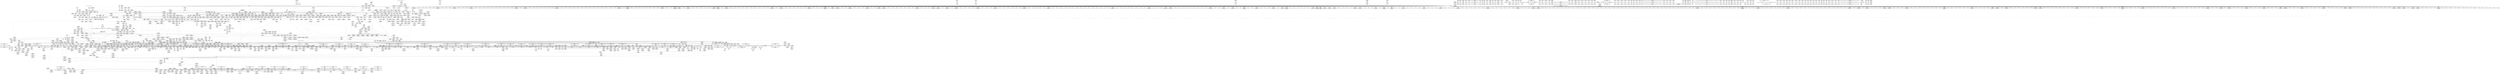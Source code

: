 digraph {
	CE0x3cb1a80 [shape=record,shape=Mrecord,label="{CE0x3cb1a80|selinux_inode_permission:_do.body|*SummSource*}"]
	CE0x3e440d0 [shape=record,shape=Mrecord,label="{CE0x3e440d0|GLOBAL:_current_sid.__warned|Global_var:current_sid.__warned|*SummSink*}"]
	CE0x3dcd6a0 [shape=record,shape=Mrecord,label="{CE0x3dcd6a0|i64*_getelementptr_inbounds_(_28_x_i64_,_28_x_i64_*___llvm_gcov_ctr232,_i64_0,_i64_8)|*Constant*}"]
	CE0x3d19560 [shape=record,shape=Mrecord,label="{CE0x3d19560|audit_inode_permission:_tobool|security/selinux/hooks.c,2831}"]
	CE0x3ce81f0 [shape=record,shape=Mrecord,label="{CE0x3ce81f0|i64*_getelementptr_inbounds_(_26_x_i64_,_26_x_i64_*___llvm_gcov_ctr231,_i64_0,_i64_12)|*Constant*}"]
	CE0x3d8d4a0 [shape=record,shape=Mrecord,label="{CE0x3d8d4a0|i64*_getelementptr_inbounds_(_2_x_i64_,_2_x_i64_*___llvm_gcov_ctr98,_i64_0,_i64_0)|*Constant*}"]
	CE0x3dfdef0 [shape=record,shape=Mrecord,label="{CE0x3dfdef0|get_current:_tmp3}"]
	CE0x3cef870 [shape=record,shape=Mrecord,label="{CE0x3cef870|audit_inode_permission:_audited|Function::audit_inode_permission&Arg::audited::|*SummSink*}"]
	CE0x3dd7140 [shape=record,shape=Mrecord,label="{CE0x3dd7140|file_mask_to_av:_if.then13|*SummSource*}"]
	CE0x3cccb50 [shape=record,shape=Mrecord,label="{CE0x3cccb50|i64_0|*Constant*}"]
	CE0x3df09a0 [shape=record,shape=Mrecord,label="{CE0x3df09a0|file_mask_to_av:_tmp}"]
	CE0x3d1c280 [shape=record,shape=Mrecord,label="{CE0x3d1c280|selinux_inode_permission:_tmp44|security/selinux/hooks.c,2869|*SummSource*}"]
	CE0x3d73040 [shape=record,shape=Mrecord,label="{CE0x3d73040|i64*_getelementptr_inbounds_(_5_x_i64_,_5_x_i64_*___llvm_gcov_ctr155,_i64_0,_i64_3)|*Constant*|*SummSource*}"]
	CE0x3d9d720 [shape=record,shape=Mrecord,label="{CE0x3d9d720|28:_i32,_32:_i16,_:_CRE_113,114_}"]
	CE0x3d14d80 [shape=record,shape=Mrecord,label="{CE0x3d14d80|avc_audit_required:_tmp7|*LoadInst*|security/selinux/include/avc.h,77|*SummSource*}"]
	CE0x3d257f0 [shape=record,shape=Mrecord,label="{CE0x3d257f0|0:_i16,_12:_i32,_56:_i8*,_:_CRE_189,190_}"]
	CE0x3cf3710 [shape=record,shape=Mrecord,label="{CE0x3cf3710|i64*_getelementptr_inbounds_(_26_x_i64_,_26_x_i64_*___llvm_gcov_ctr231,_i64_0,_i64_14)|*Constant*}"]
	CE0x3d87ba0 [shape=record,shape=Mrecord,label="{CE0x3d87ba0|selinux_inode_permission:_lnot.ext44|security/selinux/hooks.c,2869}"]
	CE0x3d07550 [shape=record,shape=Mrecord,label="{CE0x3d07550|file_mask_to_av:_if.end}"]
	CE0x3cc58a0 [shape=record,shape=Mrecord,label="{CE0x3cc58a0|__validate_creds:_lnot.ext|include/linux/cred.h,173}"]
	CE0x3cee5b0 [shape=record,shape=Mrecord,label="{CE0x3cee5b0|file_mask_to_av:_tmp47|security/selinux/hooks.c,1890}"]
	CE0x3d6f630 [shape=record,shape=Mrecord,label="{CE0x3d6f630|_call_void_mcount()_#3|*SummSource*}"]
	CE0x3d302d0 [shape=record,shape=Mrecord,label="{CE0x3d302d0|selinux_inode_permission:_tobool38|security/selinux/hooks.c,2869}"]
	CE0x3db6600 [shape=record,shape=Mrecord,label="{CE0x3db6600|selinux_inode_permission:_tobool51|security/selinux/hooks.c,2873|*SummSource*}"]
	CE0x3d0dac0 [shape=record,shape=Mrecord,label="{CE0x3d0dac0|__validate_creds:_tmp8|include/linux/cred.h,175}"]
	CE0x3dce9c0 [shape=record,shape=Mrecord,label="{CE0x3dce9c0|i64_6|*Constant*|*SummSource*}"]
	CE0x3d42600 [shape=record,shape=Mrecord,label="{CE0x3d42600|0:_i16,_12:_i32,_56:_i8*,_:_CRE_968,976_|*MultipleSource*|security/selinux/hooks.c,2857|Function::selinux_inode_permission&Arg::inode::}"]
	CE0x3d1c620 [shape=record,shape=Mrecord,label="{CE0x3d1c620|selinux_inode_permission:_tmp45|security/selinux/hooks.c,2869}"]
	CE0x3d17b00 [shape=record,shape=Mrecord,label="{CE0x3d17b00|slow_avc_audit:_a|Function::slow_avc_audit&Arg::a::|*SummSource*}"]
	CE0x3d340b0 [shape=record,shape=Mrecord,label="{CE0x3d340b0|0:_i16,_12:_i32,_56:_i8*,_:_CRE_564,565_}"]
	CE0x3d785f0 [shape=record,shape=Mrecord,label="{CE0x3d785f0|i64*_getelementptr_inbounds_(_6_x_i64_,_6_x_i64_*___llvm_gcov_ctr233,_i64_0,_i64_0)|*Constant*|*SummSink*}"]
	CE0x3de6190 [shape=record,shape=Mrecord,label="{CE0x3de6190|i64_13|*Constant*|*SummSource*}"]
	CE0x3da27b0 [shape=record,shape=Mrecord,label="{CE0x3da27b0|file_mask_to_av:_tmp41|security/selinux/hooks.c,1888|*SummSource*}"]
	CE0x3d39910 [shape=record,shape=Mrecord,label="{CE0x3d39910|0:_i16,_12:_i32,_56:_i8*,_:_CRE_680,684_|*MultipleSource*|security/selinux/hooks.c,2857|Function::selinux_inode_permission&Arg::inode::}"]
	CE0x3ded0d0 [shape=record,shape=Mrecord,label="{CE0x3ded0d0|avc_audit_required:_tmp25|security/selinux/include/avc.h,97}"]
	CE0x3e2d260 [shape=record,shape=Mrecord,label="{CE0x3e2d260|avc_audit_required:_tmp24|security/selinux/include/avc.h,96|*SummSink*}"]
	CE0x3d7e430 [shape=record,shape=Mrecord,label="{CE0x3d7e430|selinux_inode_permission:_i_mode|security/selinux/hooks.c,2860|*SummSink*}"]
	CE0x3dc5d30 [shape=record,shape=Mrecord,label="{CE0x3dc5d30|0:_i32,_4:_i32,_8:_i32,_12:_i32,_:_CMRE_12,16_|*MultipleSource*|security/selinux/hooks.c,196|security/selinux/hooks.c,197|*LoadInst*|security/selinux/hooks.c,196}"]
	CE0x3dcee60 [shape=record,shape=Mrecord,label="{CE0x3dcee60|i64_18|*Constant*}"]
	CE0x3ce4ac0 [shape=record,shape=Mrecord,label="{CE0x3ce4ac0|GLOBAL:___llvm_gcov_ctr231|Global_var:__llvm_gcov_ctr231|*SummSource*}"]
	CE0x3dd60a0 [shape=record,shape=Mrecord,label="{CE0x3dd60a0|file_mask_to_av:_if.then28|*SummSink*}"]
	CE0x3dc9ac0 [shape=record,shape=Mrecord,label="{CE0x3dc9ac0|i64*_getelementptr_inbounds_(_5_x_i64_,_5_x_i64_*___llvm_gcov_ctr155,_i64_0,_i64_4)|*Constant*|*SummSource*}"]
	CE0x3ddea70 [shape=record,shape=Mrecord,label="{CE0x3ddea70|current_sid:_tmp3}"]
	CE0x3e6a9d0 [shape=record,shape=Mrecord,label="{CE0x3e6a9d0|current_sid:_security|security/selinux/hooks.c,218|*SummSource*}"]
	CE0x3d96bf0 [shape=record,shape=Mrecord,label="{CE0x3d96bf0|28:_i32,_32:_i16,_:_CRE_192,196_|*MultipleSource*|*LoadInst*|security/selinux/hooks.c,2863|security/selinux/hooks.c,2863|security/selinux/hooks.c,2865}"]
	CE0x3d90bf0 [shape=record,shape=Mrecord,label="{CE0x3d90bf0|i32_10|*Constant*|*SummSource*}"]
	CE0x3df0030 [shape=record,shape=Mrecord,label="{CE0x3df0030|file_mask_to_av:_tmp29|security/selinux/hooks.c,1883|*SummSource*}"]
	CE0x3e47580 [shape=record,shape=Mrecord,label="{CE0x3e47580|audit_inode_permission:_sclass|security/selinux/hooks.c,2829|*SummSource*}"]
	CE0x3d9dbe0 [shape=record,shape=Mrecord,label="{CE0x3d9dbe0|28:_i32,_32:_i16,_:_CRE_117,118_}"]
	CE0x3d23b30 [shape=record,shape=Mrecord,label="{CE0x3d23b30|0:_i16,_12:_i32,_56:_i8*,_:_CRE_166,167_}"]
	CE0x3d2f620 [shape=record,shape=Mrecord,label="{CE0x3d2f620|avc_audit_required:_auditdeny|Function::avc_audit_required&Arg::auditdeny::|*SummSink*}"]
	CE0x3d73f30 [shape=record,shape=Mrecord,label="{CE0x3d73f30|file_mask_to_av:_tmp18|security/selinux/hooks.c,1880|*SummSource*}"]
	CE0x3dd1270 [shape=record,shape=Mrecord,label="{CE0x3dd1270|i64*_getelementptr_inbounds_(_28_x_i64_,_28_x_i64_*___llvm_gcov_ctr232,_i64_0,_i64_11)|*Constant*}"]
	CE0x3d10100 [shape=record,shape=Mrecord,label="{CE0x3d10100|GLOBAL:___invalid_creds|*Constant*|*SummSink*}"]
	CE0x3df2150 [shape=record,shape=Mrecord,label="{CE0x3df2150|file_mask_to_av:_conv20|security/selinux/hooks.c,1883|*SummSource*}"]
	CE0x3e68860 [shape=record,shape=Mrecord,label="{CE0x3e68860|current_sid:_tmp20|security/selinux/hooks.c,218|*SummSource*}"]
	CE0x3cd0060 [shape=record,shape=Mrecord,label="{CE0x3cd0060|i32_0|*Constant*|*SummSink*}"]
	CE0x3dcba30 [shape=record,shape=Mrecord,label="{CE0x3dcba30|__validate_creds:_tmp6|include/linux/cred.h,174|*SummSource*}"]
	CE0x3de0d20 [shape=record,shape=Mrecord,label="{CE0x3de0d20|i32_2|*Constant*|*SummSink*}"]
	CE0x3d0ae20 [shape=record,shape=Mrecord,label="{CE0x3d0ae20|i64*_getelementptr_inbounds_(_2_x_i64_,_2_x_i64_*___llvm_gcov_ctr131,_i64_0,_i64_0)|*Constant*|*SummSource*}"]
	CE0x3dda440 [shape=record,shape=Mrecord,label="{CE0x3dda440|i64_17|*Constant*}"]
	CE0x3e38dc0 [shape=record,shape=Mrecord,label="{CE0x3e38dc0|avc_audit_required:_if.end15|*SummSource*}"]
	CE0x3dd5d20 [shape=record,shape=Mrecord,label="{CE0x3dd5d20|cred_sid:_sid|security/selinux/hooks.c,197|*SummSource*}"]
	CE0x3e26dd0 [shape=record,shape=Mrecord,label="{CE0x3e26dd0|avc_audit_required:_tmp18|security/selinux/include/avc.h,95|*SummSource*}"]
	CE0x3d7a500 [shape=record,shape=Mrecord,label="{CE0x3d7a500|avc_audit_required:_tmp14|security/selinux/include/avc.h,94}"]
	CE0x3d94210 [shape=record,shape=Mrecord,label="{CE0x3d94210|28:_i32,_32:_i16,_:_CRE_59,60_}"]
	CE0x3d9d850 [shape=record,shape=Mrecord,label="{CE0x3d9d850|28:_i32,_32:_i16,_:_CRE_114,115_}"]
	CE0x3d914a0 [shape=record,shape=Mrecord,label="{CE0x3d914a0|selinux_inode_permission:_sid32|security/selinux/hooks.c,2865|*SummSink*}"]
	CE0x3cf1b00 [shape=record,shape=Mrecord,label="{CE0x3cf1b00|selinux_inode_permission:_tmp26|security/selinux/hooks.c,2855|*SummSource*}"]
	CE0x3d9cc70 [shape=record,shape=Mrecord,label="{CE0x3d9cc70|28:_i32,_32:_i16,_:_CRE_104,105_}"]
	CE0x3d24030 [shape=record,shape=Mrecord,label="{CE0x3d24030|0:_i16,_12:_i32,_56:_i8*,_:_CRE_170,171_}"]
	CE0x3cdfcc0 [shape=record,shape=Mrecord,label="{CE0x3cdfcc0|i64_2|*Constant*}"]
	CE0x3cf50b0 [shape=record,shape=Mrecord,label="{CE0x3cf50b0|i32_2855|*Constant*|*SummSource*}"]
	CE0x3de0540 [shape=record,shape=Mrecord,label="{CE0x3de0540|file_mask_to_av:_tobool|security/selinux/hooks.c,1875|*SummSink*}"]
	CE0x3e6a240 [shape=record,shape=Mrecord,label="{CE0x3e6a240|current_sid:_tmp21|security/selinux/hooks.c,218}"]
	CE0x3cedfa0 [shape=record,shape=Mrecord,label="{CE0x3cedfa0|i64_24|*Constant*|*SummSource*}"]
	CE0x3db6480 [shape=record,shape=Mrecord,label="{CE0x3db6480|selinux_inode_permission:_tobool51|security/selinux/hooks.c,2873}"]
	CE0x3e381d0 [shape=record,shape=Mrecord,label="{CE0x3e381d0|avc_audit_required:_if.then|*SummSource*}"]
	CE0x3e536a0 [shape=record,shape=Mrecord,label="{CE0x3e536a0|audit_inode_permission:_tmp12|security/selinux/hooks.c,2833|*SummSink*}"]
	CE0x3db3000 [shape=record,shape=Mrecord,label="{CE0x3db3000|file_mask_to_av:_and40|security/selinux/hooks.c,1890}"]
	CE0x3e6bda0 [shape=record,shape=Mrecord,label="{CE0x3e6bda0|current_sid:_sid|security/selinux/hooks.c,220|*SummSink*}"]
	CE0x3d3ab10 [shape=record,shape=Mrecord,label="{CE0x3d3ab10|0:_i16,_12:_i32,_56:_i8*,_:_CRE_752,756_|*MultipleSource*|security/selinux/hooks.c,2857|Function::selinux_inode_permission&Arg::inode::}"]
	CE0x3cc5eb0 [shape=record,shape=Mrecord,label="{CE0x3cc5eb0|GLOBAL:___validate_creds|*Constant*}"]
	CE0x3d92ee0 [shape=record,shape=Mrecord,label="{CE0x3d92ee0|28:_i32,_32:_i16,_:_CRE_34,35_|*MultipleSource*|*LoadInst*|security/selinux/hooks.c,2863|security/selinux/hooks.c,2863|security/selinux/hooks.c,2865}"]
	CE0x3d7fcc0 [shape=record,shape=Mrecord,label="{CE0x3d7fcc0|selinux_inode_permission:_call33|security/selinux/hooks.c,2865}"]
	CE0x3d95e30 [shape=record,shape=Mrecord,label="{CE0x3d95e30|28:_i32,_32:_i16,_:_CRE_128,136_|*MultipleSource*|*LoadInst*|security/selinux/hooks.c,2863|security/selinux/hooks.c,2863|security/selinux/hooks.c,2865}"]
	CE0x3e382b0 [shape=record,shape=Mrecord,label="{CE0x3e382b0|avc_audit_required:_if.then|*SummSink*}"]
	CE0x3e5f390 [shape=record,shape=Mrecord,label="{CE0x3e5f390|current_sid:_tmp9|security/selinux/hooks.c,218}"]
	CE0x3e448a0 [shape=record,shape=Mrecord,label="{CE0x3e448a0|current_sid:_tmp15|security/selinux/hooks.c,218|*SummSink*}"]
	CE0x3d1fe40 [shape=record,shape=Mrecord,label="{CE0x3d1fe40|0:_i16,_12:_i32,_56:_i8*,_:_CRE_48,56_|*MultipleSource*|security/selinux/hooks.c,2857|Function::selinux_inode_permission&Arg::inode::}"]
	CE0x3e38860 [shape=record,shape=Mrecord,label="{CE0x3e38860|avc_audit_required:_if.then11|*SummSink*}"]
	CE0x3ccd8b0 [shape=record,shape=Mrecord,label="{CE0x3ccd8b0|__validate_creds:_cred|Function::__validate_creds&Arg::cred::|*SummSource*}"]
	CE0x3d38cf0 [shape=record,shape=Mrecord,label="{CE0x3d38cf0|0:_i16,_12:_i32,_56:_i8*,_:_CRE_624,628_|*MultipleSource*|security/selinux/hooks.c,2857|Function::selinux_inode_permission&Arg::inode::}"]
	CE0x3d88870 [shape=record,shape=Mrecord,label="{CE0x3d88870|selinux_inode_permission:_expval46|security/selinux/hooks.c,2869|*SummSource*}"]
	CE0x3d3a160 [shape=record,shape=Mrecord,label="{CE0x3d3a160|0:_i16,_12:_i32,_56:_i8*,_:_CRE_704,712_|*MultipleSource*|security/selinux/hooks.c,2857|Function::selinux_inode_permission&Arg::inode::}"]
	CE0x3d13ea0 [shape=record,shape=Mrecord,label="{CE0x3d13ea0|i64*_getelementptr_inbounds_(_6_x_i64_,_6_x_i64_*___llvm_gcov_ctr233,_i64_0,_i64_0)|*Constant*|*SummSource*}"]
	CE0x3d373f0 [shape=record,shape=Mrecord,label="{CE0x3d373f0|0:_i16,_12:_i32,_56:_i8*,_:_CRE_605,606_}"]
	CE0x3e59020 [shape=record,shape=Mrecord,label="{CE0x3e59020|current_sid:_land.lhs.true2|*SummSink*}"]
	CE0x3d1b310 [shape=record,shape=Mrecord,label="{CE0x3d1b310|i64_18|*Constant*|*SummSource*}"]
	CE0x3d0fda0 [shape=record,shape=Mrecord,label="{CE0x3d0fda0|_call_void___invalid_creds(%struct.cred*_%cred,_i8*_%file,_i32_%line)_#10,_!dbg_!27721|include/linux/cred.h,174|*SummSource*}"]
	CE0x3d14200 [shape=record,shape=Mrecord,label="{CE0x3d14200|i64_9|*Constant*|*SummSink*}"]
	CE0x3dd88b0 [shape=record,shape=Mrecord,label="{CE0x3dd88b0|__validate_creds:_tmp3|include/linux/cred.h,173|*SummSink*}"]
	CE0x3e31c00 [shape=record,shape=Mrecord,label="{CE0x3e31c00|i32_-1|*Constant*|*SummSink*}"]
	CE0x3cf7230 [shape=record,shape=Mrecord,label="{CE0x3cf7230|selinux_inode_permission:_tmp20|security/selinux/hooks.c,2852|*SummSink*}"]
	CE0x3e33350 [shape=record,shape=Mrecord,label="{CE0x3e33350|current_sid:_entry}"]
	CE0x3d0ff90 [shape=record,shape=Mrecord,label="{CE0x3d0ff90|_call_void___invalid_creds(%struct.cred*_%cred,_i8*_%file,_i32_%line)_#10,_!dbg_!27721|include/linux/cred.h,174}"]
	CE0x3cf2340 [shape=record,shape=Mrecord,label="{CE0x3cf2340|selinux_inode_permission:_tmp26|security/selinux/hooks.c,2855|*SummSink*}"]
	CE0x3d86ca0 [shape=record,shape=Mrecord,label="{CE0x3d86ca0|avc_audit_required:_avd|Function::avc_audit_required&Arg::avd::}"]
	CE0x3e67840 [shape=record,shape=Mrecord,label="{CE0x3e67840|current_sid:_tmp18|security/selinux/hooks.c,218}"]
	CE0x3d42bd0 [shape=record,shape=Mrecord,label="{CE0x3d42bd0|0:_i16,_12:_i32,_56:_i8*,_:_CRE_979,980_}"]
	CE0x3cd5c90 [shape=record,shape=Mrecord,label="{CE0x3cd5c90|selinux_inode_permission:_inode|Function::selinux_inode_permission&Arg::inode::|*SummSink*}"]
	CE0x3da1620 [shape=record,shape=Mrecord,label="{CE0x3da1620|file_mask_to_av:_and33|security/selinux/hooks.c,1888|*SummSink*}"]
	CE0x3d9df20 [shape=record,shape=Mrecord,label="{CE0x3d9df20|selinux_inode_permission:_tmp39|security/selinux/hooks.c,2863}"]
	CE0x3d0dfd0 [shape=record,shape=Mrecord,label="{CE0x3d0dfd0|__validate_creds:_expval|include/linux/cred.h,173|*SummSink*}"]
	CE0x3d946d0 [shape=record,shape=Mrecord,label="{CE0x3d946d0|28:_i32,_32:_i16,_:_CRE_63,64_}"]
	CE0x3e58380 [shape=record,shape=Mrecord,label="{CE0x3e58380|current_sid:_if.then}"]
	CE0x3cca400 [shape=record,shape=Mrecord,label="{CE0x3cca400|_ret_%struct.task_struct*_%tmp4,_!dbg_!27714|./arch/x86/include/asm/current.h,14|*SummSource*}"]
	CE0x3d776b0 [shape=record,shape=Mrecord,label="{CE0x3d776b0|file_mask_to_av:_tmp36|security/selinux/hooks.c,1886}"]
	CE0x3e355a0 [shape=record,shape=Mrecord,label="{CE0x3e355a0|avc_audit_required:_tmp23|security/selinux/include/avc.h,96}"]
	CE0x3d251b0 [shape=record,shape=Mrecord,label="{CE0x3d251b0|0:_i16,_12:_i32,_56:_i8*,_:_CRE_184,185_}"]
	CE0x3d39720 [shape=record,shape=Mrecord,label="{CE0x3d39720|0:_i16,_12:_i32,_56:_i8*,_:_CRE_672,680_|*MultipleSource*|security/selinux/hooks.c,2857|Function::selinux_inode_permission&Arg::inode::}"]
	CE0x3e66360 [shape=record,shape=Mrecord,label="{CE0x3e66360|i32_218|*Constant*}"]
	CE0x3d1f870 [shape=record,shape=Mrecord,label="{CE0x3d1f870|0:_i16,_12:_i32,_56:_i8*,_:_CRE_24,32_|*MultipleSource*|security/selinux/hooks.c,2857|Function::selinux_inode_permission&Arg::inode::}"]
	CE0x3d81800 [shape=record,shape=Mrecord,label="{CE0x3d81800|avc_has_perm_noaudit:_requested|Function::avc_has_perm_noaudit&Arg::requested::}"]
	CE0x3d31620 [shape=record,shape=Mrecord,label="{CE0x3d31620|0:_i16,_12:_i32,_56:_i8*,_:_CRE_483,484_}"]
	CE0x3ccf9a0 [shape=record,shape=Mrecord,label="{CE0x3ccf9a0|i64_4|*Constant*|*SummSink*}"]
	CE0x3d94930 [shape=record,shape=Mrecord,label="{CE0x3d94930|28:_i32,_32:_i16,_:_CRE_65,66_}"]
	CE0x3d79c80 [shape=record,shape=Mrecord,label="{CE0x3d79c80|avc_audit_required:_audited.0}"]
	CE0x3dc5f40 [shape=record,shape=Mrecord,label="{CE0x3dc5f40|0:_i32,_4:_i32,_8:_i32,_12:_i32,_:_CMRE_16,20_|*MultipleSource*|security/selinux/hooks.c,196|security/selinux/hooks.c,197|*LoadInst*|security/selinux/hooks.c,196}"]
	CE0x3d16850 [shape=record,shape=Mrecord,label="{CE0x3d16850|file_mask_to_av:_if.then28}"]
	CE0x3d92730 [shape=record,shape=Mrecord,label="{CE0x3d92730|28:_i32,_32:_i16,_:_CRE_23,24_}"]
	CE0x3cce3c0 [shape=record,shape=Mrecord,label="{CE0x3cce3c0|selinux_inode_permission:_do.body21|*SummSource*}"]
	CE0x3dc3e80 [shape=record,shape=Mrecord,label="{CE0x3dc3e80|file_mask_to_av:_tmp55|security/selinux/hooks.c,1894|*SummSink*}"]
	CE0x3dea9e0 [shape=record,shape=Mrecord,label="{CE0x3dea9e0|file_mask_to_av:_and1|security/selinux/hooks.c,1875|*SummSink*}"]
	CE0x3d88e90 [shape=record,shape=Mrecord,label="{CE0x3d88e90|selinux_inode_permission:_tobool47|security/selinux/hooks.c,2869|*SummSource*}"]
	CE0x3db2820 [shape=record,shape=Mrecord,label="{CE0x3db2820|file_mask_to_av:_conv38|security/selinux/hooks.c,1889|*SummSource*}"]
	CE0x3ceaee0 [shape=record,shape=Mrecord,label="{CE0x3ceaee0|avc_audit_required:_and13|security/selinux/include/avc.h,99|*SummSink*}"]
	CE0x3da2e50 [shape=record,shape=Mrecord,label="{CE0x3da2e50|file_mask_to_av:_tmp42|security/selinux/hooks.c,1888|*SummSink*}"]
	CE0x3dde5d0 [shape=record,shape=Mrecord,label="{CE0x3dde5d0|i64*_getelementptr_inbounds_(_28_x_i64_,_28_x_i64_*___llvm_gcov_ctr232,_i64_0,_i64_5)|*Constant*|*SummSink*}"]
	CE0x3e59f80 [shape=record,shape=Mrecord,label="{CE0x3e59f80|current_sid:_tmp12|security/selinux/hooks.c,218}"]
	CE0x3d0c500 [shape=record,shape=Mrecord,label="{CE0x3d0c500|cred_sid:_tmp1}"]
	CE0x3d7f270 [shape=record,shape=Mrecord,label="{CE0x3d7f270|selinux_inode_permission:_tmp37|*LoadInst*|security/selinux/hooks.c,2860|*SummSource*}"]
	CE0x3d41fb0 [shape=record,shape=Mrecord,label="{CE0x3d41fb0|0:_i16,_12:_i32,_56:_i8*,_:_CRE_936,944_|*MultipleSource*|security/selinux/hooks.c,2857|Function::selinux_inode_permission&Arg::inode::}"]
	CE0x3ce5b10 [shape=record,shape=Mrecord,label="{CE0x3ce5b10|selinux_inode_permission:_tmp5|security/selinux/hooks.c,2838}"]
	CE0x3d2cad0 [shape=record,shape=Mrecord,label="{CE0x3d2cad0|0:_i16,_12:_i32,_56:_i8*,_:_CRE_305,306_}"]
	CE0x3d8a9d0 [shape=record,shape=Mrecord,label="{CE0x3d8a9d0|selinux_inode_permission:_tobool24|security/selinux/hooks.c,2857|*SummSource*}"]
	CE0x3e3ec40 [shape=record,shape=Mrecord,label="{CE0x3e3ec40|avc_audit_required:_audited.1}"]
	CE0x3e2cff0 [shape=record,shape=Mrecord,label="{CE0x3e2cff0|avc_audit_required:_tmp24|security/selinux/include/avc.h,96}"]
	CE0x3dec7a0 [shape=record,shape=Mrecord,label="{CE0x3dec7a0|i64*_getelementptr_inbounds_(_11_x_i64_,_11_x_i64_*___llvm_gcov_ctr125,_i64_0,_i64_1)|*Constant*}"]
	CE0x3dea090 [shape=record,shape=Mrecord,label="{CE0x3dea090|avc_audit_required:_tmp11|security/selinux/include/avc.h,94}"]
	CE0x3e33030 [shape=record,shape=Mrecord,label="{CE0x3e33030|GLOBAL:_current_sid|*Constant*}"]
	CE0x3d13150 [shape=record,shape=Mrecord,label="{CE0x3d13150|_call_void_mcount()_#3|*SummSource*}"]
	CE0x3d967c0 [shape=record,shape=Mrecord,label="{CE0x3d967c0|28:_i32,_32:_i16,_:_CRE_168,184_|*MultipleSource*|*LoadInst*|security/selinux/hooks.c,2863|security/selinux/hooks.c,2863|security/selinux/hooks.c,2865}"]
	CE0x3dd9200 [shape=record,shape=Mrecord,label="{CE0x3dd9200|COLLAPSED:_GCMRE___llvm_gcov_ctr131_internal_global_2_x_i64_zeroinitializer:_elem_0:default:}"]
	CE0x3d36ef0 [shape=record,shape=Mrecord,label="{CE0x3d36ef0|0:_i16,_12:_i32,_56:_i8*,_:_CRE_601,602_}"]
	CE0x3cc5dd0 [shape=record,shape=Mrecord,label="{CE0x3cc5dd0|i64*_getelementptr_inbounds_(_26_x_i64_,_26_x_i64_*___llvm_gcov_ctr231,_i64_0,_i64_14)|*Constant*|*SummSink*}"]
	CE0x3d0dc80 [shape=record,shape=Mrecord,label="{CE0x3d0dc80|__validate_creds:_tmp8|include/linux/cred.h,175|*SummSink*}"]
	CE0x3d96df0 [shape=record,shape=Mrecord,label="{CE0x3d96df0|28:_i32,_32:_i16,_:_CRE_200,208_|*MultipleSource*|*LoadInst*|security/selinux/hooks.c,2863|security/selinux/hooks.c,2863|security/selinux/hooks.c,2865}"]
	CE0x3d70190 [shape=record,shape=Mrecord,label="{CE0x3d70190|__validate_creds:_bb|*SummSource*}"]
	CE0x3dd0560 [shape=record,shape=Mrecord,label="{CE0x3dd0560|cred_sid:_tmp6|security/selinux/hooks.c,197|*SummSink*}"]
	CE0x3d1a0e0 [shape=record,shape=Mrecord,label="{CE0x3d1a0e0|GLOBAL:___llvm_gcov_ctr233|Global_var:__llvm_gcov_ctr233}"]
	CE0x3e2b270 [shape=record,shape=Mrecord,label="{CE0x3e2b270|current_sid:_tmp3|*SummSink*}"]
	CE0x3d30a80 [shape=record,shape=Mrecord,label="{CE0x3d30a80|selinux_inode_permission:_lnot39|security/selinux/hooks.c,2869|*SummSink*}"]
	CE0x3cc6810 [shape=record,shape=Mrecord,label="{CE0x3cc6810|GLOBAL:_audit_inode_permission|*Constant*|*SummSource*}"]
	CE0x3d95640 [shape=record,shape=Mrecord,label="{CE0x3d95640|28:_i32,_32:_i16,_:_CRE_76,77_}"]
	CE0x3d41970 [shape=record,shape=Mrecord,label="{CE0x3d41970|0:_i16,_12:_i32,_56:_i8*,_:_CRE_932,933_}"]
	CE0x3cf5ce0 [shape=record,shape=Mrecord,label="{CE0x3cf5ce0|i32_15|*Constant*|*SummSink*}"]
	CE0x3d27740 [shape=record,shape=Mrecord,label="{CE0x3d27740|0:_i16,_12:_i32,_56:_i8*,_:_CRE_232,236_|*MultipleSource*|security/selinux/hooks.c,2857|Function::selinux_inode_permission&Arg::inode::}"]
	CE0x3d8e8b0 [shape=record,shape=Mrecord,label="{CE0x3d8e8b0|selinux_inode_permission:_tmp31|security/selinux/hooks.c,2857|*SummSink*}"]
	CE0x3d8c730 [shape=record,shape=Mrecord,label="{CE0x3d8c730|selinux_inode_permission:_tmp58|security/selinux/hooks.c,2876}"]
	CE0x3d1dd40 [shape=record,shape=Mrecord,label="{CE0x3d1dd40|selinux_inode_permission:_tmp47|security/selinux/hooks.c,2870|*SummSource*}"]
	CE0x3dd0970 [shape=record,shape=Mrecord,label="{CE0x3dd0970|file_mask_to_av:_av.0}"]
	CE0x3e43380 [shape=record,shape=Mrecord,label="{CE0x3e43380|current_sid:_tmp6|security/selinux/hooks.c,218}"]
	CE0x3e2e980 [shape=record,shape=Mrecord,label="{CE0x3e2e980|avc_audit_required:_tmp25|security/selinux/include/avc.h,97|*SummSink*}"]
	CE0x3d94b90 [shape=record,shape=Mrecord,label="{CE0x3d94b90|28:_i32,_32:_i16,_:_CRE_67,68_}"]
	CE0x3db5f60 [shape=record,shape=Mrecord,label="{CE0x3db5f60|_ret_i32_%retval.0,_!dbg_!27737|security/selinux/hooks.c,2834|*SummSink*}"]
	CE0x3e3eeb0 [shape=record,shape=Mrecord,label="{CE0x3e3eeb0|avc_audit_required:_audited.1|*SummSink*}"]
	CE0x3e2e300 [shape=record,shape=Mrecord,label="{CE0x3e2e300|current_sid:_call|security/selinux/hooks.c,218|*SummSink*}"]
	CE0x3db2f40 [shape=record,shape=Mrecord,label="{CE0x3db2f40|i64_23|*Constant*}"]
	CE0x50341e0 [shape=record,shape=Mrecord,label="{CE0x50341e0|selinux_inode_permission:_if.end53|*SummSource*}"]
	CE0x3dc1c20 [shape=record,shape=Mrecord,label="{CE0x3dc1c20|file_mask_to_av:_conv45|security/selinux/hooks.c,1891|*SummSource*}"]
	CE0x3e60bd0 [shape=record,shape=Mrecord,label="{CE0x3e60bd0|i64_1|*Constant*}"]
	CE0x3d0c240 [shape=record,shape=Mrecord,label="{CE0x3d0c240|file_mask_to_av:_tmp14|security/selinux/hooks.c,1877|*SummSink*}"]
	CE0x3d341f0 [shape=record,shape=Mrecord,label="{CE0x3d341f0|0:_i16,_12:_i32,_56:_i8*,_:_CRE_565,566_}"]
	CE0x3d08a50 [shape=record,shape=Mrecord,label="{CE0x3d08a50|GLOBAL:_lockdep_rcu_suspicious|*Constant*|*SummSink*}"]
	CE0x3dd4f50 [shape=record,shape=Mrecord,label="{CE0x3dd4f50|file_mask_to_av:_tmp13|security/selinux/hooks.c,1877|*SummSink*}"]
	CE0x3e47120 [shape=record,shape=Mrecord,label="{CE0x3e47120|slow_avc_audit:_ssid|Function::slow_avc_audit&Arg::ssid::}"]
	CE0x3dd4850 [shape=record,shape=Mrecord,label="{CE0x3dd4850|i64_12|*Constant*|*SummSink*}"]
	CE0x3d8b100 [shape=record,shape=Mrecord,label="{CE0x3d8b100|selinux_inode_permission:_lnot|security/selinux/hooks.c,2857|*SummSink*}"]
	CE0x3db89d0 [shape=record,shape=Mrecord,label="{CE0x3db89d0|selinux_inode_permission:_tmp52|security/selinux/hooks.c,2873|*SummSink*}"]
	CE0x3cdac50 [shape=record,shape=Mrecord,label="{CE0x3cdac50|selinux_inode_permission:_and15|security/selinux/hooks.c,2848}"]
	CE0x3d2b6d0 [shape=record,shape=Mrecord,label="{CE0x3d2b6d0|0:_i16,_12:_i32,_56:_i8*,_:_CRE_289,290_}"]
	CE0x3e63790 [shape=record,shape=Mrecord,label="{CE0x3e63790|current_sid:_tmp15|security/selinux/hooks.c,218}"]
	CE0x3db81b0 [shape=record,shape=Mrecord,label="{CE0x3db81b0|selinux_inode_permission:_tmp52|security/selinux/hooks.c,2873}"]
	CE0x3e679c0 [shape=record,shape=Mrecord,label="{CE0x3e679c0|current_sid:_tmp18|security/selinux/hooks.c,218|*SummSource*}"]
	CE0x3d2bd10 [shape=record,shape=Mrecord,label="{CE0x3d2bd10|0:_i16,_12:_i32,_56:_i8*,_:_CRE_294,295_}"]
	CE0x3ceb990 [shape=record,shape=Mrecord,label="{CE0x3ceb990|i64*_getelementptr_inbounds_(_2_x_i64_,_2_x_i64_*___llvm_gcov_ctr98,_i64_0,_i64_0)|*Constant*|*SummSink*}"]
	CE0x3d42230 [shape=record,shape=Mrecord,label="{CE0x3d42230|0:_i16,_12:_i32,_56:_i8*,_:_CRE_952,960_|*MultipleSource*|security/selinux/hooks.c,2857|Function::selinux_inode_permission&Arg::inode::}"]
	CE0x3d0b410 [shape=record,shape=Mrecord,label="{CE0x3d0b410|file_mask_to_av:_tmp37|security/selinux/hooks.c,1886|*SummSink*}"]
	CE0x3d8e5d0 [shape=record,shape=Mrecord,label="{CE0x3d8e5d0|i64_16|*Constant*|*SummSink*}"]
	CE0x3df39a0 [shape=record,shape=Mrecord,label="{CE0x3df39a0|file_mask_to_av:_tmp38|security/selinux/hooks.c,1887|*SummSink*}"]
	CE0x3e3f7a0 [shape=record,shape=Mrecord,label="{CE0x3e3f7a0|avc_audit_required:_tmp31}"]
	CE0x3e46a70 [shape=record,shape=Mrecord,label="{CE0x3e46a70|slow_avc_audit:_tsid|Function::slow_avc_audit&Arg::tsid::|*SummSink*}"]
	CE0x4602a20 [shape=record,shape=Mrecord,label="{CE0x4602a20|selinux_inode_permission:_do.end}"]
	CE0x3ccecf0 [shape=record,shape=Mrecord,label="{CE0x3ccecf0|get_current:_tmp4|./arch/x86/include/asm/current.h,14|*SummSink*}"]
	CE0x3cf1110 [shape=record,shape=Mrecord,label="{CE0x3cf1110|i64_1|*Constant*}"]
	CE0x3deeef0 [shape=record,shape=Mrecord,label="{CE0x3deeef0|file_mask_to_av:_if.end39|*SummSink*}"]
	CE0x3e40270 [shape=record,shape=Mrecord,label="{CE0x3e40270|avc_audit_required:_denied.1|*SummSink*}"]
	CE0x3dc98c0 [shape=record,shape=Mrecord,label="{CE0x3dc98c0|_call_void___invalid_creds(%struct.cred*_%cred,_i8*_%file,_i32_%line)_#10,_!dbg_!27721|include/linux/cred.h,174|*SummSink*}"]
	CE0x3cda430 [shape=record,shape=Mrecord,label="{CE0x3cda430|selinux_inode_permission:_and|security/selinux/hooks.c,2841|*SummSource*}"]
	CE0x3e64540 [shape=record,shape=Mrecord,label="{CE0x3e64540|current_sid:_bb|*SummSource*}"]
	CE0x3ce5830 [shape=record,shape=Mrecord,label="{CE0x3ce5830|selinux_inode_permission:_do.body}"]
	CE0x3cb88f0 [shape=record,shape=Mrecord,label="{CE0x3cb88f0|selinux_inode_permission:_tmp7|security/selinux/hooks.c,2838|*SummSink*}"]
	CE0x3d9c2f0 [shape=record,shape=Mrecord,label="{CE0x3d9c2f0|28:_i32,_32:_i16,_:_CRE_96,97_}"]
	CE0x3d36770 [shape=record,shape=Mrecord,label="{CE0x3d36770|0:_i16,_12:_i32,_56:_i8*,_:_CRE_595,596_}"]
	CE0x3ddcde0 [shape=record,shape=Mrecord,label="{CE0x3ddcde0|file_mask_to_av:_conv14|security/selinux/hooks.c,1881|*SummSource*}"]
	CE0x3d29150 [shape=record,shape=Mrecord,label="{CE0x3d29150|0:_i16,_12:_i32,_56:_i8*,_:_CRE_259,260_}"]
	CE0x3d2d930 [shape=record,shape=Mrecord,label="{CE0x3d2d930|0:_i16,_12:_i32,_56:_i8*,_:_CRE_336,344_|*MultipleSource*|security/selinux/hooks.c,2857|Function::selinux_inode_permission&Arg::inode::}"]
	CE0x3d3e9f0 [shape=record,shape=Mrecord,label="{CE0x3d3e9f0|0:_i16,_12:_i32,_56:_i8*,_:_CRE_894,895_}"]
	CE0x3dd59e0 [shape=record,shape=Mrecord,label="{CE0x3dd59e0|file_mask_to_av:_or8|security/selinux/hooks.c,1878|*SummSink*}"]
	CE0x3e686c0 [shape=record,shape=Mrecord,label="{CE0x3e686c0|current_sid:_tmp20|security/selinux/hooks.c,218}"]
	CE0x3cddc00 [shape=record,shape=Mrecord,label="{CE0x3cddc00|i32_1|*Constant*|*SummSource*}"]
	CE0x3cc3c30 [shape=record,shape=Mrecord,label="{CE0x3cc3c30|selinux_inode_permission:_tmp12|security/selinux/hooks.c,2838|*SummSource*}"]
	CE0x3d1bc50 [shape=record,shape=Mrecord,label="{CE0x3d1bc50|selinux_inode_permission:_tmp43|security/selinux/hooks.c,2869|*SummSource*}"]
	CE0x3dbc100 [shape=record,shape=Mrecord,label="{CE0x3dbc100|selinux_inode_permission:_retval.0|*SummSink*}"]
	CE0x3cee8a0 [shape=record,shape=Mrecord,label="{CE0x3cee8a0|file_mask_to_av:_tmp47|security/selinux/hooks.c,1890|*SummSink*}"]
	CE0x3e68460 [shape=record,shape=Mrecord,label="{CE0x3e68460|i64*_getelementptr_inbounds_(_11_x_i64_,_11_x_i64_*___llvm_gcov_ctr125,_i64_0,_i64_10)|*Constant*|*SummSink*}"]
	CE0x3d70f10 [shape=record,shape=Mrecord,label="{CE0x3d70f10|_call_void_mcount()_#3|*SummSink*}"]
	CE0x3e34070 [shape=record,shape=Mrecord,label="{CE0x3e34070|current_sid:_entry|*SummSource*}"]
	CE0x3cf1790 [shape=record,shape=Mrecord,label="{CE0x3cf1790|selinux_inode_permission:_tmp25|security/selinux/hooks.c,2853|*SummSource*}"]
	CE0x3db6e30 [shape=record,shape=Mrecord,label="{CE0x3db6e30|i64_21|*Constant*}"]
	CE0x3cf2220 [shape=record,shape=Mrecord,label="{CE0x3cf2220|i64*_getelementptr_inbounds_(_26_x_i64_,_26_x_i64_*___llvm_gcov_ctr231,_i64_0,_i64_13)|*Constant*|*SummSource*}"]
	CE0x3e66b20 [shape=record,shape=Mrecord,label="{CE0x3e66b20|i8*_getelementptr_inbounds_(_45_x_i8_,_45_x_i8_*_.str12,_i32_0,_i32_0)|*Constant*}"]
	CE0x3d79c10 [shape=record,shape=Mrecord,label="{CE0x3d79c10|i64*_getelementptr_inbounds_(_15_x_i64_,_15_x_i64_*___llvm_gcov_ctr147,_i64_0,_i64_8)|*Constant*|*SummSink*}"]
	CE0x3cecaa0 [shape=record,shape=Mrecord,label="{CE0x3cecaa0|i64*_getelementptr_inbounds_(_28_x_i64_,_28_x_i64_*___llvm_gcov_ctr232,_i64_0,_i64_8)|*Constant*|*SummSource*}"]
	CE0x3dd2f30 [shape=record,shape=Mrecord,label="{CE0x3dd2f30|file_mask_to_av:_tmp33|security/selinux/hooks.c,1885}"]
	CE0x3d7f760 [shape=record,shape=Mrecord,label="{CE0x3d7f760|selinux_inode_permission:_tmp41|security/selinux/hooks.c,2865}"]
	CE0x3d3f8f0 [shape=record,shape=Mrecord,label="{CE0x3d3f8f0|0:_i16,_12:_i32,_56:_i8*,_:_CRE_906,907_}"]
	CE0x3cc9200 [shape=record,shape=Mrecord,label="{CE0x3cc9200|i64_4|*Constant*}"]
	CE0x3d07e70 [shape=record,shape=Mrecord,label="{CE0x3d07e70|__validate_creds:_if.then|*SummSink*}"]
	CE0x3de7610 [shape=record,shape=Mrecord,label="{CE0x3de7610|audit_inode_permission:_tmp1}"]
	CE0x3dcc4c0 [shape=record,shape=Mrecord,label="{CE0x3dcc4c0|COLLAPSED:_CMRE:_elem_0:default:}"]
	CE0x3cf23b0 [shape=record,shape=Mrecord,label="{CE0x3cf23b0|selinux_inode_permission:_tmp27|security/selinux/hooks.c,2855|*SummSink*}"]
	CE0x3db5ac0 [shape=record,shape=Mrecord,label="{CE0x3db5ac0|audit_inode_permission:_flags|Function::audit_inode_permission&Arg::flags::|*SummSink*}"]
	CE0x3dc2990 [shape=record,shape=Mrecord,label="{CE0x3dc2990|file_mask_to_av:_tmp53}"]
	CE0x3e5a100 [shape=record,shape=Mrecord,label="{CE0x3e5a100|current_sid:_tmp12|security/selinux/hooks.c,218|*SummSource*}"]
	CE0x3d89240 [shape=record,shape=Mrecord,label="{CE0x3d89240|i64_19|*Constant*}"]
	CE0x3ccd7a0 [shape=record,shape=Mrecord,label="{CE0x3ccd7a0|__validate_creds:_cred|Function::__validate_creds&Arg::cred::}"]
	CE0x3e45720 [shape=record,shape=Mrecord,label="{CE0x3e45720|audit_inode_permission:_tmp15|security/selinux/hooks.c,2834}"]
	CE0x3cc8110 [shape=record,shape=Mrecord,label="{CE0x3cc8110|selinux_inode_permission:_tmp}"]
	CE0x3d15680 [shape=record,shape=Mrecord,label="{CE0x3d15680|file_mask_to_av:_tmp34|security/selinux/hooks.c,1886}"]
	CE0x3d2ae10 [shape=record,shape=Mrecord,label="{CE0x3d2ae10|0:_i16,_12:_i32,_56:_i8*,_:_CRE_282,283_}"]
	CE0x3e69960 [shape=record,shape=Mrecord,label="{CE0x3e69960|i32_78|*Constant*}"]
	CE0x3d99ef0 [shape=record,shape=Mrecord,label="{CE0x3d99ef0|i32_10|*Constant*}"]
	CE0x3d420f0 [shape=record,shape=Mrecord,label="{CE0x3d420f0|0:_i16,_12:_i32,_56:_i8*,_:_CRE_944,952_|*MultipleSource*|security/selinux/hooks.c,2857|Function::selinux_inode_permission&Arg::inode::}"]
	CE0x3e34480 [shape=record,shape=Mrecord,label="{CE0x3e34480|avc_audit_required:_allowed|security/selinux/include/avc.h,75|*SummSink*}"]
	CE0x3dbcc10 [shape=record,shape=Mrecord,label="{CE0x3dbcc10|file_mask_to_av:_tmp44|security/selinux/hooks.c,1889|*SummSink*}"]
	CE0x3d08730 [shape=record,shape=Mrecord,label="{CE0x3d08730|GLOBAL:_lockdep_rcu_suspicious|*Constant*}"]
	CE0x3e38fd0 [shape=record,shape=Mrecord,label="{CE0x3e38fd0|i64*_getelementptr_inbounds_(_15_x_i64_,_15_x_i64_*___llvm_gcov_ctr147,_i64_0,_i64_0)|*Constant*}"]
	CE0x3d2a910 [shape=record,shape=Mrecord,label="{CE0x3d2a910|0:_i16,_12:_i32,_56:_i8*,_:_CRE_278,279_}"]
	CE0x3d746c0 [shape=record,shape=Mrecord,label="{CE0x3d746c0|file_mask_to_av:_tmp10|security/selinux/hooks.c,1876|*SummSource*}"]
	CE0x3d37670 [shape=record,shape=Mrecord,label="{CE0x3d37670|0:_i16,_12:_i32,_56:_i8*,_:_CRE_607,608_}"]
	CE0x3d28750 [shape=record,shape=Mrecord,label="{CE0x3d28750|0:_i16,_12:_i32,_56:_i8*,_:_CRE_251,252_}"]
	CE0x3e2d960 [shape=record,shape=Mrecord,label="{CE0x3e2d960|avc_audit_required:_tmp17|security/selinux/include/avc.h,95}"]
	CE0x3d04f30 [shape=record,shape=Mrecord,label="{CE0x3d04f30|i64_1|*Constant*|*SummSource*}"]
	CE0x3d33a70 [shape=record,shape=Mrecord,label="{CE0x3d33a70|0:_i16,_12:_i32,_56:_i8*,_:_CRE_559,560_}"]
	CE0x3d90cd0 [shape=record,shape=Mrecord,label="{CE0x3d90cd0|i32_10|*Constant*|*SummSink*}"]
	CE0x3d40570 [shape=record,shape=Mrecord,label="{CE0x3d40570|0:_i16,_12:_i32,_56:_i8*,_:_CRE_916,917_}"]
	CE0x3d36630 [shape=record,shape=Mrecord,label="{CE0x3d36630|0:_i16,_12:_i32,_56:_i8*,_:_CRE_594,595_}"]
	CE0x3d06790 [shape=record,shape=Mrecord,label="{CE0x3d06790|i64_3|*Constant*|*SummSource*}"]
	CE0x3d39d20 [shape=record,shape=Mrecord,label="{CE0x3d39d20|0:_i16,_12:_i32,_56:_i8*,_:_CRE_688,692_|*MultipleSource*|security/selinux/hooks.c,2857|Function::selinux_inode_permission&Arg::inode::}"]
	CE0x3d2a2d0 [shape=record,shape=Mrecord,label="{CE0x3d2a2d0|0:_i16,_12:_i32,_56:_i8*,_:_CRE_273,274_}"]
	CE0x3cddb00 [shape=record,shape=Mrecord,label="{CE0x3cddb00|i32_1|*Constant*}"]
	CE0x3d1b3b0 [shape=record,shape=Mrecord,label="{CE0x3d1b3b0|i64_18|*Constant*|*SummSink*}"]
	CE0x3e5ce40 [shape=record,shape=Mrecord,label="{CE0x3e5ce40|i8_1|*Constant*}"]
	CE0x3def000 [shape=record,shape=Mrecord,label="{CE0x3def000|file_mask_to_av:_if.end10}"]
	CE0x3d0d1b0 [shape=record,shape=Mrecord,label="{CE0x3d0d1b0|i64*_getelementptr_inbounds_(_2_x_i64_,_2_x_i64_*___llvm_gcov_ctr131,_i64_0,_i64_1)|*Constant*}"]
	CE0x3dcd7a0 [shape=record,shape=Mrecord,label="{CE0x3dcd7a0|file_mask_to_av:_tmp12|security/selinux/hooks.c,1877}"]
	CE0x3db2a10 [shape=record,shape=Mrecord,label="{CE0x3db2a10|file_mask_to_av:_av.5|*SummSource*}"]
	CE0x3d21770 [shape=record,shape=Mrecord,label="{CE0x3d21770|0:_i16,_12:_i32,_56:_i8*,_:_CRE_138,139_}"]
	CE0x3d74650 [shape=record,shape=Mrecord,label="{CE0x3d74650|file_mask_to_av:_tmp10|security/selinux/hooks.c,1876}"]
	CE0x3cd0860 [shape=record,shape=Mrecord,label="{CE0x3cd0860|selinux_inode_permission:_tmp2}"]
	CE0x3d30ce0 [shape=record,shape=Mrecord,label="{CE0x3d30ce0|selinux_inode_permission:_lnot41|security/selinux/hooks.c,2869}"]
	CE0x3cf1b70 [shape=record,shape=Mrecord,label="{CE0x3cf1b70|selinux_inode_permission:_tmp26|security/selinux/hooks.c,2855}"]
	CE0x3dd0ad0 [shape=record,shape=Mrecord,label="{CE0x3dd0ad0|file_mask_to_av:_conv3|security/selinux/hooks.c,1876}"]
	CE0x3dd8410 [shape=record,shape=Mrecord,label="{CE0x3dd8410|file_mask_to_av:_conv22|security/selinux/hooks.c,1883}"]
	CE0x3d28c50 [shape=record,shape=Mrecord,label="{CE0x3d28c50|0:_i16,_12:_i32,_56:_i8*,_:_CRE_255,256_}"]
	CE0x3ce0a90 [shape=record,shape=Mrecord,label="{CE0x3ce0a90|i8_1|*Constant*|*SummSink*}"]
	CE0x3dd21d0 [shape=record,shape=Mrecord,label="{CE0x3dd21d0|i32_8|*Constant*|*SummSource*}"]
	CE0x3dce430 [shape=record,shape=Mrecord,label="{CE0x3dce430|cred_sid:_tmp5|security/selinux/hooks.c,196}"]
	CE0x3dc3d00 [shape=record,shape=Mrecord,label="{CE0x3dc3d00|file_mask_to_av:_tmp54|security/selinux/hooks.c,1894|*SummSink*}"]
	CE0x3dc7c10 [shape=record,shape=Mrecord,label="{CE0x3dc7c10|file_mask_to_av:_tmp17|security/selinux/hooks.c,1878|*SummSink*}"]
	CE0x3e624a0 [shape=record,shape=Mrecord,label="{CE0x3e624a0|current_sid:_tmp11|security/selinux/hooks.c,218|*SummSource*}"]
	CE0x3e5fca0 [shape=record,shape=Mrecord,label="{CE0x3e5fca0|current_sid:_tmp1|*SummSource*}"]
	CE0x3db4d50 [shape=record,shape=Mrecord,label="{CE0x3db4d50|file_mask_to_av:_conv43|security/selinux/hooks.c,1891}"]
	CE0x3e66e20 [shape=record,shape=Mrecord,label="{CE0x3e66e20|i64*_getelementptr_inbounds_(_11_x_i64_,_11_x_i64_*___llvm_gcov_ctr125,_i64_0,_i64_9)|*Constant*|*SummSink*}"]
	CE0x3d41830 [shape=record,shape=Mrecord,label="{CE0x3d41830|0:_i16,_12:_i32,_56:_i8*,_:_CRE_931,932_}"]
	CE0x3deacb0 [shape=record,shape=Mrecord,label="{CE0x3deacb0|i32_16384|*Constant*|*SummSink*}"]
	CE0x3d265b0 [shape=record,shape=Mrecord,label="{CE0x3d265b0|0:_i16,_12:_i32,_56:_i8*,_:_CRE_200,201_}"]
	CE0x3dd5cb0 [shape=record,shape=Mrecord,label="{CE0x3dd5cb0|i64*_getelementptr_inbounds_(_15_x_i64_,_15_x_i64_*___llvm_gcov_ctr147,_i64_0,_i64_0)|*Constant*|*SummSink*}"]
	CE0x3d0cfb0 [shape=record,shape=Mrecord,label="{CE0x3d0cfb0|file_mask_to_av:_tmp32|security/selinux/hooks.c,1885|*SummSink*}"]
	CE0x3dd2240 [shape=record,shape=Mrecord,label="{CE0x3dd2240|i32_8|*Constant*|*SummSink*}"]
	CE0x3cc6990 [shape=record,shape=Mrecord,label="{CE0x3cc6990|GLOBAL:_audit_inode_permission|*Constant*|*SummSink*}"]
	CE0x3db4e80 [shape=record,shape=Mrecord,label="{CE0x3db4e80|file_mask_to_av:_conv43|security/selinux/hooks.c,1891|*SummSource*}"]
	CE0x3d05af0 [shape=record,shape=Mrecord,label="{CE0x3d05af0|selinux_inode_permission:_land.lhs.true2}"]
	CE0x3cc5fa0 [shape=record,shape=Mrecord,label="{CE0x3cc5fa0|selinux_inode_permission:_tmp29|security/selinux/hooks.c,2855}"]
	CE0x3d13830 [shape=record,shape=Mrecord,label="{CE0x3d13830|avc_audit_required:_expval|security/selinux/include/avc.h,76}"]
	CE0x3dc8570 [shape=record,shape=Mrecord,label="{CE0x3dc8570|file_mask_to_av:_if.then42|*SummSink*}"]
	CE0x3de9e20 [shape=record,shape=Mrecord,label="{CE0x3de9e20|avc_audit_required:_tmp10|security/selinux/include/avc.h,94|*SummSink*}"]
	CE0x3d9e080 [shape=record,shape=Mrecord,label="{CE0x3d9e080|selinux_inode_permission:_tmp39|security/selinux/hooks.c,2863|*SummSource*}"]
	CE0x3cf69c0 [shape=record,shape=Mrecord,label="{CE0x3cf69c0|i64_11|*Constant*}"]
	CE0x3cd5870 [shape=record,shape=Mrecord,label="{CE0x3cd5870|_ret_void,_!dbg_!27722|include/linux/cred.h,175|*SummSource*}"]
	CE0x3e38540 [shape=record,shape=Mrecord,label="{CE0x3e38540|avc_audit_required:_bb|*SummSink*}"]
	CE0x3e37de0 [shape=record,shape=Mrecord,label="{CE0x3e37de0|avc_audit_required:_land.lhs.true}"]
	CE0x3e356d0 [shape=record,shape=Mrecord,label="{CE0x3e356d0|avc_audit_required:_tmp23|security/selinux/include/avc.h,96|*SummSource*}"]
	CE0x3ddae70 [shape=record,shape=Mrecord,label="{CE0x3ddae70|i64*_getelementptr_inbounds_(_15_x_i64_,_15_x_i64_*___llvm_gcov_ctr147,_i64_0,_i64_7)|*Constant*|*SummSource*}"]
	CE0x3cc0640 [shape=record,shape=Mrecord,label="{CE0x3cc0640|i64*_getelementptr_inbounds_(_15_x_i64_,_15_x_i64_*___llvm_gcov_ctr147,_i64_0,_i64_12)|*Constant*|*SummSource*}"]
	CE0x3e35ae0 [shape=record,shape=Mrecord,label="{CE0x3e35ae0|i64_3|*Constant*}"]
	CE0x3d86d80 [shape=record,shape=Mrecord,label="{CE0x3d86d80|avc_audit_required:_avd|Function::avc_audit_required&Arg::avd::|*SummSink*}"]
	CE0x3d110d0 [shape=record,shape=Mrecord,label="{CE0x3d110d0|__validate_creds:_tobool|include/linux/cred.h,173}"]
	CE0x3cd08d0 [shape=record,shape=Mrecord,label="{CE0x3cd08d0|selinux_inode_permission:_tmp2|*SummSource*}"]
	CE0x3e6afe0 [shape=record,shape=Mrecord,label="{CE0x3e6afe0|current_sid:_tmp22|security/selinux/hooks.c,218|*SummSource*}"]
	CE0x3d80280 [shape=record,shape=Mrecord,label="{CE0x3d80280|GLOBAL:_avc_has_perm_noaudit|*Constant*}"]
	CE0x3df0f00 [shape=record,shape=Mrecord,label="{CE0x3df0f00|avc_audit_required:_and4|security/selinux/include/avc.h,77|*SummSink*}"]
	CE0x3d33930 [shape=record,shape=Mrecord,label="{CE0x3d33930|0:_i16,_12:_i32,_56:_i8*,_:_CRE_558,559_}"]
	CE0x3ceb210 [shape=record,shape=Mrecord,label="{CE0x3ceb210|avc_audit_required:_denied.0}"]
	CE0x3e37a30 [shape=record,shape=Mrecord,label="{CE0x3e37a30|avc_audit_required:_if.then9|*SummSink*}"]
	CE0x3cba130 [shape=record,shape=Mrecord,label="{CE0x3cba130|selinux_inode_permission:_do.end22}"]
	CE0x3d19dc0 [shape=record,shape=Mrecord,label="{CE0x3d19dc0|audit_inode_permission:_tmp6|security/selinux/hooks.c,2831|*SummSink*}"]
	CE0x3e3f5d0 [shape=record,shape=Mrecord,label="{CE0x3e3f5d0|i64*_getelementptr_inbounds_(_15_x_i64_,_15_x_i64_*___llvm_gcov_ctr147,_i64_0,_i64_13)|*Constant*|*SummSink*}"]
	CE0x3ccb110 [shape=record,shape=Mrecord,label="{CE0x3ccb110|COLLAPSED:_GCMRE_current_task_external_global_%struct.task_struct*:_elem_0::|security/selinux/hooks.c,2838}"]
	CE0x3cd0ac0 [shape=record,shape=Mrecord,label="{CE0x3cd0ac0|selinux_inode_permission:_call|security/selinux/hooks.c,2838}"]
	CE0x3e2fcd0 [shape=record,shape=Mrecord,label="{CE0x3e2fcd0|avc_audit_required:_and|security/selinux/include/avc.h,75|*SummSink*}"]
	CE0x3def420 [shape=record,shape=Mrecord,label="{CE0x3def420|i64_0|*Constant*}"]
	CE0x3dc74f0 [shape=record,shape=Mrecord,label="{CE0x3dc74f0|file_mask_to_av:_tmp32|security/selinux/hooks.c,1885}"]
	CE0x3cc49a0 [shape=record,shape=Mrecord,label="{CE0x3cc49a0|selinux_inode_permission:_tmp13|security/selinux/hooks.c,2838|*SummSource*}"]
	CE0x3dcb7a0 [shape=record,shape=Mrecord,label="{CE0x3dcb7a0|file_mask_to_av:_if.then19|*SummSource*}"]
	CE0x3de7f00 [shape=record,shape=Mrecord,label="{CE0x3de7f00|avc_audit_required:_tmp11|security/selinux/include/avc.h,94|*SummSink*}"]
	CE0x3e44bb0 [shape=record,shape=Mrecord,label="{CE0x3e44bb0|i32_218|*Constant*|*SummSink*}"]
	CE0x3de3cb0 [shape=record,shape=Mrecord,label="{CE0x3de3cb0|file_mask_to_av:_tobool18|security/selinux/hooks.c,1882|*SummSource*}"]
	CE0x3d08270 [shape=record,shape=Mrecord,label="{CE0x3d08270|i64*_getelementptr_inbounds_(_2_x_i64_,_2_x_i64_*___llvm_gcov_ctr98,_i64_0,_i64_1)|*Constant*|*SummSink*}"]
	CE0x3d875c0 [shape=record,shape=Mrecord,label="{CE0x3d875c0|selinux_inode_permission:_lnot43|security/selinux/hooks.c,2869}"]
	CE0x3e60580 [shape=record,shape=Mrecord,label="{CE0x3e60580|current_sid:_tmp10|security/selinux/hooks.c,218}"]
	CE0x3cc0760 [shape=record,shape=Mrecord,label="{CE0x3cc0760|avc_audit_required:_tmp27|security/selinux/include/avc.h,99|*SummSink*}"]
	CE0x3e60b60 [shape=record,shape=Mrecord,label="{CE0x3e60b60|i64*_getelementptr_inbounds_(_11_x_i64_,_11_x_i64_*___llvm_gcov_ctr125,_i64_0,_i64_1)|*Constant*|*SummSink*}"]
	CE0x3d777e0 [shape=record,shape=Mrecord,label="{CE0x3d777e0|file_mask_to_av:_tmp36|security/selinux/hooks.c,1886|*SummSource*}"]
	CE0x3da1700 [shape=record,shape=Mrecord,label="{CE0x3da1700|file_mask_to_av:_tobool34|security/selinux/hooks.c,1888}"]
	CE0x3d1f1e0 [shape=record,shape=Mrecord,label="{CE0x3d1f1e0|0:_i16,_12:_i32,_56:_i8*,_:_CRE_8,12_|*MultipleSource*|security/selinux/hooks.c,2857|Function::selinux_inode_permission&Arg::inode::}"]
	CE0x3d9bd00 [shape=record,shape=Mrecord,label="{CE0x3d9bd00|28:_i32,_32:_i16,_:_CRE_91,92_}"]
	CE0x3d91ba0 [shape=record,shape=Mrecord,label="{CE0x3d91ba0|28:_i32,_32:_i16,_:_CRE_12,13_}"]
	CE0x3ce8bc0 [shape=record,shape=Mrecord,label="{CE0x3ce8bc0|selinux_inode_permission:_tmp25|security/selinux/hooks.c,2853}"]
	CE0x3d37a30 [shape=record,shape=Mrecord,label="{CE0x3d37a30|0:_i16,_12:_i32,_56:_i8*,_:_CRE_610,611_}"]
	CE0x3ccfb50 [shape=record,shape=Mrecord,label="{CE0x3ccfb50|selinux_inode_permission:_if.then19|*SummSource*}"]
	CE0x3ce0710 [shape=record,shape=Mrecord,label="{CE0x3ce0710|i8_1|*Constant*}"]
	CE0x3d2ec90 [shape=record,shape=Mrecord,label="{CE0x3d2ec90|0:_i16,_12:_i32,_56:_i8*,_:_CRE_424,432_|*MultipleSource*|security/selinux/hooks.c,2857|Function::selinux_inode_permission&Arg::inode::}"]
	CE0x3dc5170 [shape=record,shape=Mrecord,label="{CE0x3dc5170|file_mask_to_av:_conv9|security/selinux/hooks.c,1878|*SummSource*}"]
	CE0x3d434a0 [shape=record,shape=Mrecord,label="{CE0x3d434a0|0:_i16,_12:_i32,_56:_i8*,_:_CRE_988,992_|*MultipleSource*|security/selinux/hooks.c,2857|Function::selinux_inode_permission&Arg::inode::}"]
	CE0x3e30fb0 [shape=record,shape=Mrecord,label="{CE0x3e30fb0|_ret_i32_%tmp24,_!dbg_!27742|security/selinux/hooks.c,220|*SummSink*}"]
	CE0x3cea680 [shape=record,shape=Mrecord,label="{CE0x3cea680|avc_audit_required:_tmp29|*LoadInst*|security/selinux/include/avc.h,99}"]
	CE0x3dc3990 [shape=record,shape=Mrecord,label="{CE0x3dc3990|i64*_getelementptr_inbounds_(_28_x_i64_,_28_x_i64_*___llvm_gcov_ctr232,_i64_0,_i64_27)|*Constant*}"]
	CE0x3d945a0 [shape=record,shape=Mrecord,label="{CE0x3d945a0|28:_i32,_32:_i16,_:_CRE_62,63_}"]
	CE0x3e6c3b0 [shape=record,shape=Mrecord,label="{CE0x3e6c3b0|_call_void_mcount()_#3}"]
	CE0x3d8a620 [shape=record,shape=Mrecord,label="{CE0x3d8a620|selinux_inode_permission:_and23|security/selinux/hooks.c,2857|*SummSink*}"]
	CE0x3dd0280 [shape=record,shape=Mrecord,label="{CE0x3dd0280|file_mask_to_av:_if.end32|*SummSink*}"]
	CE0x3d18630 [shape=record,shape=Mrecord,label="{CE0x3d18630|slow_avc_audit:_ssid|Function::slow_avc_audit&Arg::ssid::|*SummSink*}"]
	CE0x3def530 [shape=record,shape=Mrecord,label="{CE0x3def530|current_sid:_tmp5|security/selinux/hooks.c,218}"]
	CE0x3d9d390 [shape=record,shape=Mrecord,label="{CE0x3d9d390|28:_i32,_32:_i16,_:_CRE_110,111_}"]
	CE0x3dd5ba0 [shape=record,shape=Mrecord,label="{CE0x3dd5ba0|cred_sid:_tmp5|security/selinux/hooks.c,196|*SummSink*}"]
	CE0x3d26330 [shape=record,shape=Mrecord,label="{CE0x3d26330|0:_i16,_12:_i32,_56:_i8*,_:_CRE_198,199_}"]
	CE0x3cd59f0 [shape=record,shape=Mrecord,label="{CE0x3cd59f0|_ret_void,_!dbg_!27722|include/linux/cred.h,175|*SummSink*}"]
	CE0x3d8a0f0 [shape=record,shape=Mrecord,label="{CE0x3d8a0f0|selinux_inode_permission:_sclass|security/selinux/hooks.c,2865|*SummSource*}"]
	CE0x3da1690 [shape=record,shape=Mrecord,label="{CE0x3da1690|i64_21|*Constant*}"]
	CE0x3d34ab0 [shape=record,shape=Mrecord,label="{CE0x3d34ab0|0:_i16,_12:_i32,_56:_i8*,_:_CRE_572,573_}"]
	CE0x3cc06f0 [shape=record,shape=Mrecord,label="{CE0x3cc06f0|i64*_getelementptr_inbounds_(_15_x_i64_,_15_x_i64_*___llvm_gcov_ctr147,_i64_0,_i64_12)|*Constant*|*SummSink*}"]
	CE0x3dc9100 [shape=record,shape=Mrecord,label="{CE0x3dc9100|get_current:_tmp|*SummSource*}"]
	CE0x3d3dc30 [shape=record,shape=Mrecord,label="{CE0x3d3dc30|0:_i16,_12:_i32,_56:_i8*,_:_CRE_883,884_}"]
	CE0x3d924d0 [shape=record,shape=Mrecord,label="{CE0x3d924d0|28:_i32,_32:_i16,_:_CRE_21,22_}"]
	CE0x3d73710 [shape=record,shape=Mrecord,label="{CE0x3d73710|file_mask_to_av:_tmp7|security/selinux/hooks.c,1875|*SummSink*}"]
	CE0x3cce5d0 [shape=record,shape=Mrecord,label="{CE0x3cce5d0|i64*_getelementptr_inbounds_(_2_x_i64_,_2_x_i64_*___llvm_gcov_ctr98,_i64_0,_i64_1)|*Constant*}"]
	CE0x3d71840 [shape=record,shape=Mrecord,label="{CE0x3d71840|file_mask_to_av:_tmp16|security/selinux/hooks.c,1878|*SummSource*}"]
	CE0x3dc2130 [shape=record,shape=Mrecord,label="{CE0x3dc2130|file_mask_to_av:_tmp52|*SummSource*}"]
	CE0x3cc6370 [shape=record,shape=Mrecord,label="{CE0x3cc6370|selinux_inode_permission:_call50|security/selinux/hooks.c,2872|*SummSink*}"]
	CE0x3d0a9c0 [shape=record,shape=Mrecord,label="{CE0x3d0a9c0|__validate_creds:_lnot|include/linux/cred.h,173|*SummSource*}"]
	CE0x3ce6f80 [shape=record,shape=Mrecord,label="{CE0x3ce6f80|0:_i16,_12:_i32,_56:_i8*,_:_CRE_473,474_}"]
	CE0x3d9d5f0 [shape=record,shape=Mrecord,label="{CE0x3d9d5f0|28:_i32,_32:_i16,_:_CRE_112,113_}"]
	CE0x3e38ea0 [shape=record,shape=Mrecord,label="{CE0x3e38ea0|avc_audit_required:_if.end15|*SummSink*}"]
	CE0x3e2c390 [shape=record,shape=Mrecord,label="{CE0x3e2c390|current_sid:_tobool|security/selinux/hooks.c,218}"]
	CE0x3d79220 [shape=record,shape=Mrecord,label="{CE0x3d79220|file_mask_to_av:_tmp9|security/selinux/hooks.c,1875|*SummSink*}"]
	CE0x3dad9e0 [shape=record,shape=Mrecord,label="{CE0x3dad9e0|file_mask_to_av:_av.5}"]
	CE0x3e35a70 [shape=record,shape=Mrecord,label="{CE0x3e35a70|current_sid:_tmp7|security/selinux/hooks.c,218}"]
	CE0x3e35230 [shape=record,shape=Mrecord,label="{CE0x3e35230|audit_inode_permission:_call|security/selinux/hooks.c,2829|*SummSink*}"]
	CE0x3dcc140 [shape=record,shape=Mrecord,label="{CE0x3dcc140|file_mask_to_av:_av.1}"]
	CE0x3ce7170 [shape=record,shape=Mrecord,label="{CE0x3ce7170|0:_i16,_12:_i32,_56:_i8*,_:_CRE_474,475_}"]
	CE0x3d41ab0 [shape=record,shape=Mrecord,label="{CE0x3d41ab0|0:_i16,_12:_i32,_56:_i8*,_:_CRE_933,934_}"]
	CE0x3d95050 [shape=record,shape=Mrecord,label="{CE0x3d95050|28:_i32,_32:_i16,_:_CRE_71,72_}"]
	CE0x3de15d0 [shape=record,shape=Mrecord,label="{CE0x3de15d0|file_mask_to_av:_tmp2|security/selinux/hooks.c,1874|*SummSink*}"]
	CE0x3dc9fb0 [shape=record,shape=Mrecord,label="{CE0x3dc9fb0|i64*_getelementptr_inbounds_(_5_x_i64_,_5_x_i64_*___llvm_gcov_ctr155,_i64_0,_i64_4)|*Constant*|*SummSink*}"]
	CE0x3dd1cc0 [shape=record,shape=Mrecord,label="{CE0x3dd1cc0|file_mask_to_av:_tmp19|security/selinux/hooks.c,1880|*SummSink*}"]
	CE0x3e42c60 [shape=record,shape=Mrecord,label="{CE0x3e42c60|i64*_getelementptr_inbounds_(_6_x_i64_,_6_x_i64_*___llvm_gcov_ctr233,_i64_0,_i64_5)|*Constant*|*SummSource*}"]
	CE0x3d34e70 [shape=record,shape=Mrecord,label="{CE0x3d34e70|0:_i16,_12:_i32,_56:_i8*,_:_CRE_575,576_}"]
	CE0x3e28ce0 [shape=record,shape=Mrecord,label="{CE0x3e28ce0|avc_audit_required:_lnot.ext|security/selinux/include/avc.h,76|*SummSink*}"]
	CE0x3dcac50 [shape=record,shape=Mrecord,label="{CE0x3dcac50|file_mask_to_av:_if.end32}"]
	CE0x3dcdc00 [shape=record,shape=Mrecord,label="{CE0x3dcdc00|cred_sid:_tmp4|*LoadInst*|security/selinux/hooks.c,196}"]
	CE0x3d82770 [shape=record,shape=Mrecord,label="{CE0x3d82770|selinux_inode_permission:_tobool34|security/selinux/hooks.c,2867}"]
	CE0x3d1a640 [shape=record,shape=Mrecord,label="{CE0x3d1a640|audit_inode_permission:_tmp7|security/selinux/hooks.c,2831|*SummSource*}"]
	CE0x3ce9e40 [shape=record,shape=Mrecord,label="{CE0x3ce9e40|avc_audit_required:_tmp30|*SummSource*}"]
	CE0x3de0360 [shape=record,shape=Mrecord,label="{CE0x3de0360|file_mask_to_av:_and1|security/selinux/hooks.c,1875|*SummSource*}"]
	CE0x3d314e0 [shape=record,shape=Mrecord,label="{CE0x3d314e0|0:_i16,_12:_i32,_56:_i8*,_:_CRE_482,483_}"]
	CE0x3dd3fa0 [shape=record,shape=Mrecord,label="{CE0x3dd3fa0|cred_sid:_security|security/selinux/hooks.c,196}"]
	CE0x3d83670 [shape=record,shape=Mrecord,label="{CE0x3d83670|avc_audit_required:_entry}"]
	CE0x3d71dd0 [shape=record,shape=Mrecord,label="{CE0x3d71dd0|__validate_creds:_lnot1|include/linux/cred.h,173|*SummSource*}"]
	CE0x3e275b0 [shape=record,shape=Mrecord,label="{CE0x3e275b0|avc_audit_required:_tmp2|*LoadInst*|security/selinux/include/avc.h,75|*SummSource*}"]
	CE0x3cd0250 [shape=record,shape=Mrecord,label="{CE0x3cd0250|selinux_inode_permission:_tobool|security/selinux/hooks.c,2838}"]
	CE0x3d08dc0 [shape=record,shape=Mrecord,label="{CE0x3d08dc0|i8*_getelementptr_inbounds_(_25_x_i8_,_25_x_i8_*_.str3,_i32_0,_i32_0)|*Constant*|*SummSink*}"]
	CE0x3dd3c80 [shape=record,shape=Mrecord,label="{CE0x3dd3c80|file_mask_to_av:_tmp11|security/selinux/hooks.c,1876|*SummSink*}"]
	CE0x3e69350 [shape=record,shape=Mrecord,label="{CE0x3e69350|current_sid:_call4|security/selinux/hooks.c,218|*SummSink*}"]
	CE0x3dd8e10 [shape=record,shape=Mrecord,label="{CE0x3dd8e10|file_mask_to_av:_conv|security/selinux/hooks.c,1876|*SummSink*}"]
	CE0x3ddd720 [shape=record,shape=Mrecord,label="{CE0x3ddd720|_call_void_mcount()_#3|*SummSink*}"]
	CE0x3d72db0 [shape=record,shape=Mrecord,label="{CE0x3d72db0|__validate_creds:_tmp5|include/linux/cred.h,173|*SummSink*}"]
	CE0x3d3cfb0 [shape=record,shape=Mrecord,label="{CE0x3d3cfb0|0:_i16,_12:_i32,_56:_i8*,_:_CRE_873,874_}"]
	CE0x3d6e560 [shape=record,shape=Mrecord,label="{CE0x3d6e560|__validate_creds:_call|include/linux/cred.h,173}"]
	CE0x3e31450 [shape=record,shape=Mrecord,label="{CE0x3e31450|avc_audit_required:_tmp25|security/selinux/include/avc.h,97|*SummSource*}"]
	CE0x3d27fd0 [shape=record,shape=Mrecord,label="{CE0x3d27fd0|0:_i16,_12:_i32,_56:_i8*,_:_CRE_245,246_}"]
	CE0x3d427f0 [shape=record,shape=Mrecord,label="{CE0x3d427f0|0:_i16,_12:_i32,_56:_i8*,_:_CRE_977,978_}"]
	CE0x3d3d370 [shape=record,shape=Mrecord,label="{CE0x3d3d370|0:_i16,_12:_i32,_56:_i8*,_:_CRE_876,877_}"]
	CE0x3e25df0 [shape=record,shape=Mrecord,label="{CE0x3e25df0|i64*_getelementptr_inbounds_(_2_x_i64_,_2_x_i64_*___llvm_gcov_ctr131,_i64_0,_i64_0)|*Constant*}"]
	CE0x3d26830 [shape=record,shape=Mrecord,label="{CE0x3d26830|0:_i16,_12:_i32,_56:_i8*,_:_CRE_202,203_}"]
	CE0x3def930 [shape=record,shape=Mrecord,label="{CE0x3def930|file_mask_to_av:_tmp1}"]
	CE0x3d23c70 [shape=record,shape=Mrecord,label="{CE0x3d23c70|0:_i16,_12:_i32,_56:_i8*,_:_CRE_167,168_}"]
	CE0x3cd10f0 [shape=record,shape=Mrecord,label="{CE0x3cd10f0|selinux_inode_permission:_if.end49|*SummSink*}"]
	CE0x3cef030 [shape=record,shape=Mrecord,label="{CE0x3cef030|audit_inode_permission:_perms|Function::audit_inode_permission&Arg::perms::}"]
	CE0x3cc4110 [shape=record,shape=Mrecord,label="{CE0x3cc4110|i64*_getelementptr_inbounds_(_26_x_i64_,_26_x_i64_*___llvm_gcov_ctr231,_i64_0,_i64_6)|*Constant*}"]
	CE0x3d99090 [shape=record,shape=Mrecord,label="{CE0x3d99090|selinux_inode_permission:_conv29|security/selinux/hooks.c,2860|*SummSource*}"]
	CE0x3d364f0 [shape=record,shape=Mrecord,label="{CE0x3d364f0|0:_i16,_12:_i32,_56:_i8*,_:_CRE_593,594_}"]
	CE0x3de2a40 [shape=record,shape=Mrecord,label="{CE0x3de2a40|_call_void_mcount()_#3|*SummSource*}"]
	CE0x3d0b9a0 [shape=record,shape=Mrecord,label="{CE0x3d0b9a0|file_mask_to_av:_tmp38|security/selinux/hooks.c,1887}"]
	CE0x3e3f170 [shape=record,shape=Mrecord,label="{CE0x3e3f170|avc_audit_required:_tmp30}"]
	CE0x3cc5670 [shape=record,shape=Mrecord,label="{CE0x3cc5670|file_mask_to_av:_tmp15|security/selinux/hooks.c,1877|*SummSink*}"]
	CE0x3d170c0 [shape=record,shape=Mrecord,label="{CE0x3d170c0|slow_avc_audit:_denied|Function::slow_avc_audit&Arg::denied::}"]
	CE0x3d1d540 [shape=record,shape=Mrecord,label="{CE0x3d1d540|i64*_getelementptr_inbounds_(_26_x_i64_,_26_x_i64_*___llvm_gcov_ctr231,_i64_0,_i64_20)|*Constant*|*SummSink*}"]
	CE0x3d1e6f0 [shape=record,shape=Mrecord,label="{CE0x3d1e6f0|selinux_inode_permission:_tmp48|security/selinux/hooks.c,2872}"]
	CE0x3d18da0 [shape=record,shape=Mrecord,label="{CE0x3d18da0|slow_avc_audit:_flags|Function::slow_avc_audit&Arg::flags::|*SummSink*}"]
	CE0x3d7e820 [shape=record,shape=Mrecord,label="{CE0x3d7e820|selinux_inode_permission:_i_mode|security/selinux/hooks.c,2860|*SummSource*}"]
	CE0x3ce3310 [shape=record,shape=Mrecord,label="{CE0x3ce3310|selinux_inode_permission:_return|*SummSource*}"]
	CE0x3e41050 [shape=record,shape=Mrecord,label="{CE0x3e41050|avc_audit_required:_tmp33|security/selinux/include/avc.h,100|*SummSink*}"]
	CE0x3dc9850 [shape=record,shape=Mrecord,label="{CE0x3dc9850|GLOBAL:___invalid_creds|*Constant*|*SummSource*}"]
	CE0x3d7d8b0 [shape=record,shape=Mrecord,label="{CE0x3d7d8b0|selinux_inode_permission:_tmp35|security/selinux/hooks.c,2858|*SummSink*}"]
	CE0x4ffea60 [shape=record,shape=Mrecord,label="{CE0x4ffea60|selinux_inode_permission:_do.end|*SummSink*}"]
	CE0x3d3f170 [shape=record,shape=Mrecord,label="{CE0x3d3f170|0:_i16,_12:_i32,_56:_i8*,_:_CRE_900,901_}"]
	CE0x3d8ee70 [shape=record,shape=Mrecord,label="{CE0x3d8ee70|selinux_inode_permission:_tmp32|security/selinux/hooks.c,2857|*SummSource*}"]
	CE0x3e54810 [shape=record,shape=Mrecord,label="{CE0x3e54810|audit_inode_permission:_retval.0|*SummSink*}"]
	CE0x3d92140 [shape=record,shape=Mrecord,label="{CE0x3d92140|28:_i32,_32:_i16,_:_CRE_18,19_}"]
	CE0x3de7d90 [shape=record,shape=Mrecord,label="{CE0x3de7d90|avc_audit_required:_tmp11|security/selinux/include/avc.h,94|*SummSource*}"]
	CE0x4ffeb20 [shape=record,shape=Mrecord,label="{CE0x4ffeb20|selinux_inode_permission:_if.then}"]
	CE0x3db1d10 [shape=record,shape=Mrecord,label="{CE0x3db1d10|file_mask_to_av:_conv36|security/selinux/hooks.c,1889|*SummSink*}"]
	CE0x3d25bb0 [shape=record,shape=Mrecord,label="{CE0x3d25bb0|0:_i16,_12:_i32,_56:_i8*,_:_CRE_192,193_}"]
	CE0x3cd05b0 [shape=record,shape=Mrecord,label="{CE0x3cd05b0|selinux_inode_permission:_entry}"]
	CE0x3d25570 [shape=record,shape=Mrecord,label="{CE0x3d25570|0:_i16,_12:_i32,_56:_i8*,_:_CRE_187,188_}"]
	CE0x3da3740 [shape=record,shape=Mrecord,label="{CE0x3da3740|i64*_getelementptr_inbounds_(_28_x_i64_,_28_x_i64_*___llvm_gcov_ctr232,_i64_0,_i64_22)|*Constant*}"]
	CE0x3dc2810 [shape=record,shape=Mrecord,label="{CE0x3dc2810|file_mask_to_av:_tmp54|security/selinux/hooks.c,1894}"]
	CE0x3e48260 [shape=record,shape=Mrecord,label="{CE0x3e48260|audit_inode_permission:_call2|security/selinux/hooks.c,2829|*SummSource*}"]
	CE0x3cc0a60 [shape=record,shape=Mrecord,label="{CE0x3cc0a60|avc_audit_required:_tmp28|security/selinux/include/avc.h,99}"]
	CE0x3e5bd30 [shape=record,shape=Mrecord,label="{CE0x3e5bd30|current_sid:_if.end|*SummSink*}"]
	CE0x3dcadd0 [shape=record,shape=Mrecord,label="{CE0x3dcadd0|file_mask_to_av:_if.then6}"]
	CE0x3dba8e0 [shape=record,shape=Mrecord,label="{CE0x3dba8e0|i64*_getelementptr_inbounds_(_26_x_i64_,_26_x_i64_*___llvm_gcov_ctr231,_i64_0,_i64_24)|*Constant*}"]
	CE0x3d89fc0 [shape=record,shape=Mrecord,label="{CE0x3d89fc0|selinux_inode_permission:_sclass|security/selinux/hooks.c,2865}"]
	CE0x3e42150 [shape=record,shape=Mrecord,label="{CE0x3e42150|audit_inode_permission:_return|*SummSink*}"]
	CE0x3d381b0 [shape=record,shape=Mrecord,label="{CE0x3d381b0|0:_i16,_12:_i32,_56:_i8*,_:_CRE_616,617_}"]
	CE0x3db4ce0 [shape=record,shape=Mrecord,label="{CE0x3db4ce0|file_mask_to_av:_av.6}"]
	CE0x3d973f0 [shape=record,shape=Mrecord,label="{CE0x3d973f0|selinux_inode_permission:_tmp40|security/selinux/hooks.c,2865|*SummSink*}"]
	CE0x3d8a810 [shape=record,shape=Mrecord,label="{CE0x3d8a810|selinux_inode_permission:_tobool24|security/selinux/hooks.c,2857}"]
	CE0x3d18fe0 [shape=record,shape=Mrecord,label="{CE0x3d18fe0|_ret_i32_%retval.0,_!dbg_!27757|security/selinux/avc.c,490}"]
	CE0x3de2930 [shape=record,shape=Mrecord,label="{CE0x3de2930|_call_void_mcount()_#3}"]
	CE0x3d23270 [shape=record,shape=Mrecord,label="{CE0x3d23270|0:_i16,_12:_i32,_56:_i8*,_:_CRE_159,160_}"]
	CE0x3d87090 [shape=record,shape=Mrecord,label="{CE0x3d87090|avc_audit_required:_auditdeny|Function::avc_audit_required&Arg::auditdeny::}"]
	CE0x3cf03b0 [shape=record,shape=Mrecord,label="{CE0x3cf03b0|audit_inode_permission:_result|Function::audit_inode_permission&Arg::result::|*SummSink*}"]
	CE0x3da2bb0 [shape=record,shape=Mrecord,label="{CE0x3da2bb0|file_mask_to_av:_tmp42|security/selinux/hooks.c,1888}"]
	CE0x3d3cab0 [shape=record,shape=Mrecord,label="{CE0x3d3cab0|0:_i16,_12:_i32,_56:_i8*,_:_CRE_869,870_}"]
	CE0x3cd4ae0 [shape=record,shape=Mrecord,label="{CE0x3cd4ae0|selinux_inode_permission:_tmp10|security/selinux/hooks.c,2838|*SummSource*}"]
	CE0x3cd6040 [shape=record,shape=Mrecord,label="{CE0x3cd6040|selinux_inode_permission:_inode|Function::selinux_inode_permission&Arg::inode::|*SummSource*}"]
	CE0x3ddf730 [shape=record,shape=Mrecord,label="{CE0x3ddf730|COLLAPSED:_GCMRE___llvm_gcov_ctr233_internal_global_6_x_i64_zeroinitializer:_elem_0:default:}"]
	CE0x3cd30b0 [shape=record,shape=Mrecord,label="{CE0x3cd30b0|_call_void___validate_creds(%struct.cred*_%tmp19,_i8*_getelementptr_inbounds_(_25_x_i8_,_25_x_i8_*_.str3,_i32_0,_i32_0),_i32_2855)_#10,_!dbg_!27757|security/selinux/hooks.c,2855|*SummSink*}"]
	CE0x3d8cd20 [shape=record,shape=Mrecord,label="{CE0x3d8cd20|selinux_inode_permission:_tmp58|security/selinux/hooks.c,2876|*SummSource*}"]
	CE0x3d91ee0 [shape=record,shape=Mrecord,label="{CE0x3d91ee0|28:_i32,_32:_i16,_:_CRE_16,17_}"]
	CE0x3de3e20 [shape=record,shape=Mrecord,label="{CE0x3de3e20|file_mask_to_av:_tobool18|security/selinux/hooks.c,1882|*SummSink*}"]
	CE0x50342e0 [shape=record,shape=Mrecord,label="{CE0x50342e0|selinux_inode_permission:_if.end53|*SummSink*}"]
	CE0x3d37cb0 [shape=record,shape=Mrecord,label="{CE0x3d37cb0|0:_i16,_12:_i32,_56:_i8*,_:_CRE_612,613_}"]
	CE0x3d75340 [shape=record,shape=Mrecord,label="{CE0x3d75340|avc_audit_required:_tmp1|*SummSource*}"]
	CE0x3d313a0 [shape=record,shape=Mrecord,label="{CE0x3d313a0|0:_i16,_12:_i32,_56:_i8*,_:_CRE_481,482_}"]
	CE0x3dc6d70 [shape=record,shape=Mrecord,label="{CE0x3dc6d70|cred_sid:_tmp6|security/selinux/hooks.c,197|*SummSource*}"]
	CE0x3d93c20 [shape=record,shape=Mrecord,label="{CE0x3d93c20|28:_i32,_32:_i16,_:_CRE_54,55_}"]
	CE0x3d30450 [shape=record,shape=Mrecord,label="{CE0x3d30450|selinux_inode_permission:_tobool38|security/selinux/hooks.c,2869|*SummSource*}"]
	CE0x3d3c630 [shape=record,shape=Mrecord,label="{CE0x3d3c630|0:_i16,_12:_i32,_56:_i8*,_:_CRE_866,867_}"]
	CE0x3d90f20 [shape=record,shape=Mrecord,label="{CE0x3d90f20|selinux_inode_permission:_i_security|security/selinux/hooks.c,2863}"]
	CE0x3cc61f0 [shape=record,shape=Mrecord,label="{CE0x3cc61f0|selinux_inode_permission:_call50|security/selinux/hooks.c,2872|*SummSource*}"]
	CE0x3d25a70 [shape=record,shape=Mrecord,label="{CE0x3d25a70|0:_i16,_12:_i32,_56:_i8*,_:_CRE_191,192_}"]
	CE0x3dcf880 [shape=record,shape=Mrecord,label="{CE0x3dcf880|i64*_getelementptr_inbounds_(_15_x_i64_,_15_x_i64_*___llvm_gcov_ctr147,_i64_0,_i64_7)|*Constant*|*SummSink*}"]
	CE0x3cf08b0 [shape=record,shape=Mrecord,label="{CE0x3cf08b0|__validate_creds:_entry|*SummSource*}"]
	CE0x3e25f90 [shape=record,shape=Mrecord,label="{CE0x3e25f90|cred_sid:_bb|*SummSink*}"]
	CE0x3d239f0 [shape=record,shape=Mrecord,label="{CE0x3d239f0|0:_i16,_12:_i32,_56:_i8*,_:_CRE_165,166_}"]
	CE0x3d2bf90 [shape=record,shape=Mrecord,label="{CE0x3d2bf90|0:_i16,_12:_i32,_56:_i8*,_:_CRE_296,297_}"]
	CE0x3d9e750 [shape=record,shape=Mrecord,label="{CE0x3d9e750|i32_3|*Constant*|*SummSource*}"]
	CE0x3d76800 [shape=record,shape=Mrecord,label="{CE0x3d76800|file_mask_to_av:_av.0|*SummSink*}"]
	CE0x3def1e0 [shape=record,shape=Mrecord,label="{CE0x3def1e0|file_mask_to_av:_if.end10|*SummSink*}"]
	CE0x3db3120 [shape=record,shape=Mrecord,label="{CE0x3db3120|file_mask_to_av:_tmp49|security/selinux/hooks.c,1890}"]
	CE0x3e57d10 [shape=record,shape=Mrecord,label="{CE0x3e57d10|_call_void_lockdep_rcu_suspicious(i8*_getelementptr_inbounds_(_25_x_i8_,_25_x_i8_*_.str3,_i32_0,_i32_0),_i32_218,_i8*_getelementptr_inbounds_(_45_x_i8_,_45_x_i8_*_.str12,_i32_0,_i32_0))_#10,_!dbg_!27727|security/selinux/hooks.c,218|*SummSource*}"]
	CE0x3d8af80 [shape=record,shape=Mrecord,label="{CE0x3d8af80|selinux_inode_permission:_lnot|security/selinux/hooks.c,2857|*SummSource*}"]
	CE0x3dd6990 [shape=record,shape=Mrecord,label="{CE0x3dd6990|file_mask_to_av:_tmp30}"]
	CE0x3d05970 [shape=record,shape=Mrecord,label="{CE0x3d05970|selinux_inode_permission:_if.end28|*SummSource*}"]
	CE0x3d94a60 [shape=record,shape=Mrecord,label="{CE0x3d94a60|28:_i32,_32:_i16,_:_CRE_66,67_}"]
	CE0x3e40da0 [shape=record,shape=Mrecord,label="{CE0x3e40da0|i64*_getelementptr_inbounds_(_15_x_i64_,_15_x_i64_*___llvm_gcov_ctr147,_i64_0,_i64_14)|*Constant*}"]
	CE0x3cc3b70 [shape=record,shape=Mrecord,label="{CE0x3cc3b70|selinux_inode_permission:_do.end22|*SummSink*}"]
	CE0x3dc5360 [shape=record,shape=Mrecord,label="{CE0x3dc5360|file_mask_to_av:_av.1|*SummSource*}"]
	CE0x3dd1b50 [shape=record,shape=Mrecord,label="{CE0x3dd1b50|file_mask_to_av:_tmp19|security/selinux/hooks.c,1880|*SummSource*}"]
	CE0x3d35370 [shape=record,shape=Mrecord,label="{CE0x3d35370|0:_i16,_12:_i32,_56:_i8*,_:_CRE_579,580_}"]
	CE0x3d22ff0 [shape=record,shape=Mrecord,label="{CE0x3d22ff0|0:_i16,_12:_i32,_56:_i8*,_:_CRE_157,158_}"]
	CE0x3d95180 [shape=record,shape=Mrecord,label="{CE0x3d95180|28:_i32,_32:_i16,_:_CRE_72,73_}"]
	CE0x3d423c0 [shape=record,shape=Mrecord,label="{CE0x3d423c0|0:_i16,_12:_i32,_56:_i8*,_:_CRE_960,968_|*MultipleSource*|security/selinux/hooks.c,2857|Function::selinux_inode_permission&Arg::inode::}"]
	CE0x3dbcd90 [shape=record,shape=Mrecord,label="{CE0x3dbcd90|file_mask_to_av:_tmp45|security/selinux/hooks.c,1889|*SummSink*}"]
	CE0x3e53630 [shape=record,shape=Mrecord,label="{CE0x3e53630|audit_inode_permission:_tmp12|security/selinux/hooks.c,2833|*SummSource*}"]
	CE0x3df0a80 [shape=record,shape=Mrecord,label="{CE0x3df0a80|file_mask_to_av:_tmp|*SummSource*}"]
	CE0x3dd0e20 [shape=record,shape=Mrecord,label="{CE0x3dd0e20|_call_void_mcount()_#3}"]
	CE0x3e2f340 [shape=record,shape=Mrecord,label="{CE0x3e2f340|avc_audit_required:_tmp20|security/selinux/include/avc.h,96|*SummSink*}"]
	CE0x3d1a340 [shape=record,shape=Mrecord,label="{CE0x3d1a340|GLOBAL:___llvm_gcov_ctr233|Global_var:__llvm_gcov_ctr233|*SummSink*}"]
	CE0x3cb8c30 [shape=record,shape=Mrecord,label="{CE0x3cb8c30|GLOBAL:_selinux_inode_permission.__warned|Global_var:selinux_inode_permission.__warned|*SummSource*}"]
	CE0x3d6ff10 [shape=record,shape=Mrecord,label="{CE0x3d6ff10|i64*_getelementptr_inbounds_(_5_x_i64_,_5_x_i64_*___llvm_gcov_ctr155,_i64_0,_i64_0)|*Constant*|*SummSource*}"]
	CE0x3e27da0 [shape=record,shape=Mrecord,label="{CE0x3e27da0|avc_audit_required:_lnot1|security/selinux/include/avc.h,76|*SummSource*}"]
	CE0x3ce61a0 [shape=record,shape=Mrecord,label="{CE0x3ce61a0|i32_0|*Constant*}"]
	CE0x3ccfd20 [shape=record,shape=Mrecord,label="{CE0x3ccfd20|selinux_inode_permission:_if.end|*SummSink*}"]
	CE0x3d30900 [shape=record,shape=Mrecord,label="{CE0x3d30900|selinux_inode_permission:_lnot39|security/selinux/hooks.c,2869|*SummSource*}"]
	CE0x3e52970 [shape=record,shape=Mrecord,label="{CE0x3e52970|audit_inode_permission:_tmp11|security/selinux/hooks.c,2832}"]
	CE0x3de99a0 [shape=record,shape=Mrecord,label="{CE0x3de99a0|file_mask_to_av:_tmp1|*SummSink*}"]
	CE0x3d3f7b0 [shape=record,shape=Mrecord,label="{CE0x3d3f7b0|0:_i16,_12:_i32,_56:_i8*,_:_CRE_905,906_}"]
	CE0x3d8ec20 [shape=record,shape=Mrecord,label="{CE0x3d8ec20|selinux_inode_permission:_tmp32|security/selinux/hooks.c,2857}"]
	CE0x3e5b6d0 [shape=record,shape=Mrecord,label="{CE0x3e5b6d0|i64_4|*Constant*}"]
	CE0x3d80700 [shape=record,shape=Mrecord,label="{CE0x3d80700|avc_has_perm_noaudit:_entry}"]
	CE0x3e39310 [shape=record,shape=Mrecord,label="{CE0x3e39310|avc_audit_required:_tmp|*SummSource*}"]
	CE0x3d2a7d0 [shape=record,shape=Mrecord,label="{CE0x3d2a7d0|0:_i16,_12:_i32,_56:_i8*,_:_CRE_277,278_}"]
	CE0x3d37030 [shape=record,shape=Mrecord,label="{CE0x3d37030|0:_i16,_12:_i32,_56:_i8*,_:_CRE_602,603_}"]
	CE0x3d3cbf0 [shape=record,shape=Mrecord,label="{CE0x3d3cbf0|0:_i16,_12:_i32,_56:_i8*,_:_CRE_870,871_}"]
	CE0x3d91510 [shape=record,shape=Mrecord,label="{CE0x3d91510|selinux_inode_permission:_tmp38|*LoadInst*|security/selinux/hooks.c,2863}"]
	CE0x3e298f0 [shape=record,shape=Mrecord,label="{CE0x3e298f0|audit_inode_permission:_inode1|security/selinux/hooks.c,2827}"]
	CE0x3ce72f0 [shape=record,shape=Mrecord,label="{CE0x3ce72f0|0:_i16,_12:_i32,_56:_i8*,_:_CRE_476,477_}"]
	CE0x3d0aad0 [shape=record,shape=Mrecord,label="{CE0x3d0aad0|i1_true|*Constant*}"]
	CE0x3d91030 [shape=record,shape=Mrecord,label="{CE0x3d91030|selinux_inode_permission:_i_security|security/selinux/hooks.c,2863|*SummSource*}"]
	CE0x3debb70 [shape=record,shape=Mrecord,label="{CE0x3debb70|file_mask_to_av:_and|security/selinux/hooks.c,1874}"]
	CE0x3cd4fa0 [shape=record,shape=Mrecord,label="{CE0x3cd4fa0|selinux_inode_permission:_tmp11|security/selinux/hooks.c,2838}"]
	CE0x3e34100 [shape=record,shape=Mrecord,label="{CE0x3e34100|current_sid:_entry|*SummSink*}"]
	CE0x3da18e0 [shape=record,shape=Mrecord,label="{CE0x3da18e0|file_mask_to_av:_tobool34|security/selinux/hooks.c,1888|*SummSource*}"]
	CE0x3d293d0 [shape=record,shape=Mrecord,label="{CE0x3d293d0|0:_i16,_12:_i32,_56:_i8*,_:_CRE_261,262_}"]
	CE0x3d94df0 [shape=record,shape=Mrecord,label="{CE0x3d94df0|28:_i32,_32:_i16,_:_CRE_69,70_}"]
	CE0x3e5c2d0 [shape=record,shape=Mrecord,label="{CE0x3e5c2d0|current_sid:_tmp14|security/selinux/hooks.c,218|*SummSink*}"]
	CE0x3d3d730 [shape=record,shape=Mrecord,label="{CE0x3d3d730|0:_i16,_12:_i32,_56:_i8*,_:_CRE_879,880_}"]
	CE0x3db5530 [shape=record,shape=Mrecord,label="{CE0x3db5530|file_mask_to_av:_or44|security/selinux/hooks.c,1891|*SummSink*}"]
	CE0x3d22230 [shape=record,shape=Mrecord,label="{CE0x3d22230|0:_i16,_12:_i32,_56:_i8*,_:_CRE_146,147_}"]
	CE0x3d238b0 [shape=record,shape=Mrecord,label="{CE0x3d238b0|0:_i16,_12:_i32,_56:_i8*,_:_CRE_164,165_}"]
	CE0x3dd7340 [shape=record,shape=Mrecord,label="{CE0x3dd7340|file_mask_to_av:_if.end39}"]
	CE0x3de6440 [shape=record,shape=Mrecord,label="{CE0x3de6440|file_mask_to_av:_tmp24|security/selinux/hooks.c,1882|*SummSink*}"]
	CE0x3cdb2c0 [shape=record,shape=Mrecord,label="{CE0x3cdb2c0|selinux_inode_permission:_tobool16|security/selinux/hooks.c,2848|*SummSource*}"]
	CE0x3d965f0 [shape=record,shape=Mrecord,label="{CE0x3d965f0|28:_i32,_32:_i16,_:_CRE_160,168_|*MultipleSource*|*LoadInst*|security/selinux/hooks.c,2863|security/selinux/hooks.c,2863|security/selinux/hooks.c,2865}"]
	CE0x3e55c20 [shape=record,shape=Mrecord,label="{CE0x3e55c20|0:_i8,_8:_%struct.inode*,_24:_%struct.selinux_audit_data*,_:_SCMRE_0,1_|*MultipleSource*|security/selinux/hooks.c, 2822|security/selinux/hooks.c,2826}"]
	CE0x3d87360 [shape=record,shape=Mrecord,label="{CE0x3d87360|selinux_inode_permission:_lnot41|security/selinux/hooks.c,2869|*SummSink*}"]
	"CONST[source:0(mediator),value:0(static)][purpose:{operation}]"
	CE0x3e2fff0 [shape=record,shape=Mrecord,label="{CE0x3e2fff0|audit_inode_permission:_u|security/selinux/hooks.c,2827|*SummSink*}"]
	CE0x3dc6650 [shape=record,shape=Mrecord,label="{CE0x3dc6650|cred_sid:_tmp6|security/selinux/hooks.c,197}"]
	CE0x3d8ab50 [shape=record,shape=Mrecord,label="{CE0x3d8ab50|selinux_inode_permission:_tobool24|security/selinux/hooks.c,2857|*SummSink*}"]
	CE0x3cc9a40 [shape=record,shape=Mrecord,label="{CE0x3cc9a40|selinux_inode_permission:_expval|security/selinux/hooks.c,2857}"]
	CE0x3d83250 [shape=record,shape=Mrecord,label="{CE0x3d83250|GLOBAL:_avc_audit_required|*Constant*}"]
	CE0x3dbbf40 [shape=record,shape=Mrecord,label="{CE0x3dbbf40|selinux_inode_permission:_retval.0|*SummSource*}"]
	CE0x3ced910 [shape=record,shape=Mrecord,label="{CE0x3ced910|file_mask_to_av:_tobool41|security/selinux/hooks.c,1890|*SummSink*}"]
	CE0x3d8f030 [shape=record,shape=Mrecord,label="{CE0x3d8f030|selinux_inode_permission:_tmp32|security/selinux/hooks.c,2857|*SummSink*}"]
	CE0x3e67b30 [shape=record,shape=Mrecord,label="{CE0x3e67b30|current_sid:_tmp18|security/selinux/hooks.c,218|*SummSink*}"]
	CE0x3e27c40 [shape=record,shape=Mrecord,label="{CE0x3e27c40|avc_audit_required:_lnot1|security/selinux/include/avc.h,76}"]
	CE0x3d84470 [shape=record,shape=Mrecord,label="{CE0x3d84470|GLOBAL:_cred_sid|*Constant*}"]
	CE0x3d19a10 [shape=record,shape=Mrecord,label="{CE0x3d19a10|i64*_getelementptr_inbounds_(_6_x_i64_,_6_x_i64_*___llvm_gcov_ctr233,_i64_0,_i64_3)|*Constant*|*SummSink*}"]
	CE0x3dc7960 [shape=record,shape=Mrecord,label="{CE0x3dc7960|cred_sid:_tmp2|*SummSink*}"]
	CE0x3de1190 [shape=record,shape=Mrecord,label="{CE0x3de1190|avc_audit_required:_tobool8|security/selinux/include/avc.h,94|*SummSource*}"]
	CE0x3d2a190 [shape=record,shape=Mrecord,label="{CE0x3d2a190|0:_i16,_12:_i32,_56:_i8*,_:_CRE_272,273_}"]
	CE0x3da1cf0 [shape=record,shape=Mrecord,label="{CE0x3da1cf0|i64_20|*Constant*|*SummSource*}"]
	CE0x3e61ba0 [shape=record,shape=Mrecord,label="{CE0x3e61ba0|COLLAPSED:_GCMRE___llvm_gcov_ctr125_internal_global_11_x_i64_zeroinitializer:_elem_0:default:}"]
	CE0x3d94470 [shape=record,shape=Mrecord,label="{CE0x3d94470|28:_i32,_32:_i16,_:_CRE_61,62_}"]
	CE0x3d234f0 [shape=record,shape=Mrecord,label="{CE0x3d234f0|0:_i16,_12:_i32,_56:_i8*,_:_CRE_161,162_}"]
	CE0x3d849d0 [shape=record,shape=Mrecord,label="{CE0x3d849d0|cred_sid:_entry}"]
	CE0x3df5a00 [shape=record,shape=Mrecord,label="{CE0x3df5a00|get_current:_bb}"]
	CE0x3e5bbb0 [shape=record,shape=Mrecord,label="{CE0x3e5bbb0|current_sid:_land.lhs.true2}"]
	CE0x3d437c0 [shape=record,shape=Mrecord,label="{CE0x3d437c0|0:_i16,_12:_i32,_56:_i8*,_:_CRE_1000,1008_|*MultipleSource*|security/selinux/hooks.c,2857|Function::selinux_inode_permission&Arg::inode::}"]
	CE0x3d9ace0 [shape=record,shape=Mrecord,label="{CE0x3d9ace0|_ret_i32_%av.7,_!dbg_!27757|security/selinux/hooks.c,1894|*SummSink*}"]
	CE0x3da38b0 [shape=record,shape=Mrecord,label="{CE0x3da38b0|file_mask_to_av:_tmp44|security/selinux/hooks.c,1889}"]
	CE0x3ce5c10 [shape=record,shape=Mrecord,label="{CE0x3ce5c10|i64*_getelementptr_inbounds_(_26_x_i64_,_26_x_i64_*___llvm_gcov_ctr231,_i64_0,_i64_1)|*Constant*|*SummSink*}"]
	CE0x3e48610 [shape=record,shape=Mrecord,label="{CE0x3e48610|i32_(i32,_i32,_i16,_i32,_i32,_i32,_i32,_%struct.common_audit_data*,_i32)*_bitcast_(i32_(i32,_i32,_i16,_i32,_i32,_i32,_i32,_%struct.common_audit_data.495*,_i32)*_slow_avc_audit_to_i32_(i32,_i32,_i16,_i32,_i32,_i32,_i32,_%struct.common_audit_data*,_i32)*)|*Constant*}"]
	CE0x3e2d410 [shape=record,shape=Mrecord,label="{CE0x3e2d410|audit_inode_permission:_type|security/selinux/hooks.c,2826|*SummSink*}"]
	CE0x3d2b950 [shape=record,shape=Mrecord,label="{CE0x3d2b950|0:_i16,_12:_i32,_56:_i8*,_:_CRE_291,292_}"]
	CE0x3ce53d0 [shape=record,shape=Mrecord,label="{CE0x3ce53d0|selinux_inode_permission:_land.lhs.true2|*SummSink*}"]
	CE0x3dd6bd0 [shape=record,shape=Mrecord,label="{CE0x3dd6bd0|i64*_getelementptr_inbounds_(_28_x_i64_,_28_x_i64_*___llvm_gcov_ctr232,_i64_0,_i64_0)|*Constant*|*SummSink*}"]
	CE0x3cf5760 [shape=record,shape=Mrecord,label="{CE0x3cf5760|selinux_inode_permission:_frombool|security/selinux/hooks.c,2848|*SummSink*}"]
	CE0x3d917f0 [shape=record,shape=Mrecord,label="{CE0x3d917f0|selinux_inode_permission:_tmp38|*LoadInst*|security/selinux/hooks.c,2863|*SummSink*}"]
	CE0x3e6ab60 [shape=record,shape=Mrecord,label="{CE0x3e6ab60|current_sid:_security|security/selinux/hooks.c,218|*SummSink*}"]
	CE0x3d2c5d0 [shape=record,shape=Mrecord,label="{CE0x3d2c5d0|0:_i16,_12:_i32,_56:_i8*,_:_CRE_301,302_}"]
	CE0x3d22eb0 [shape=record,shape=Mrecord,label="{CE0x3d22eb0|0:_i16,_12:_i32,_56:_i8*,_:_CRE_156,157_}"]
	CE0x3d368b0 [shape=record,shape=Mrecord,label="{CE0x3d368b0|0:_i16,_12:_i32,_56:_i8*,_:_CRE_596,597_}"]
	CE0x3d81990 [shape=record,shape=Mrecord,label="{CE0x3d81990|avc_has_perm_noaudit:_requested|Function::avc_has_perm_noaudit&Arg::requested::|*SummSource*}"]
	CE0x3d34830 [shape=record,shape=Mrecord,label="{CE0x3d34830|0:_i16,_12:_i32,_56:_i8*,_:_CRE_570,571_}"]
	CE0x3de7100 [shape=record,shape=Mrecord,label="{CE0x3de7100|file_mask_to_av:_tmp25|security/selinux/hooks.c,1882|*SummSource*}"]
	CE0x3df5b30 [shape=record,shape=Mrecord,label="{CE0x3df5b30|i64*_getelementptr_inbounds_(_2_x_i64_,_2_x_i64_*___llvm_gcov_ctr98,_i64_0,_i64_0)|*Constant*}"]
	CE0x3cb9820 [shape=record,shape=Mrecord,label="{CE0x3cb9820|selinux_inode_permission:_land.lhs.true|*SummSource*}"]
	CE0x3d08b80 [shape=record,shape=Mrecord,label="{CE0x3d08b80|i8*_getelementptr_inbounds_(_25_x_i8_,_25_x_i8_*_.str3,_i32_0,_i32_0)|*Constant*}"]
	CE0x3ce5f70 [shape=record,shape=Mrecord,label="{CE0x3ce5f70|selinux_inode_permission:_tobool|security/selinux/hooks.c,2838|*SummSink*}"]
	CE0x3dcfd70 [shape=record,shape=Mrecord,label="{CE0x3dcfd70|file_mask_to_av:_if.then|*SummSink*}"]
	CE0x3dadb90 [shape=record,shape=Mrecord,label="{CE0x3dadb90|file_mask_to_av:_conv36|security/selinux/hooks.c,1889|*SummSource*}"]
	CE0x3e43130 [shape=record,shape=Mrecord,label="{CE0x3e43130|current_sid:_tmp5|security/selinux/hooks.c,218|*SummSink*}"]
	CE0x3d09cb0 [shape=record,shape=Mrecord,label="{CE0x3d09cb0|i64*_getelementptr_inbounds_(_26_x_i64_,_26_x_i64_*___llvm_gcov_ctr231,_i64_0,_i64_9)|*Constant*}"]
	CE0x3cf7820 [shape=record,shape=Mrecord,label="{CE0x3cf7820|selinux_inode_permission:_tmp21|security/selinux/hooks.c,2852|*SummSource*}"]
	CE0x3d8c180 [shape=record,shape=Mrecord,label="{CE0x3d8c180|selinux_inode_permission:_conv|security/selinux/hooks.c,2857|*SummSink*}"]
	CE0x3de3540 [shape=record,shape=Mrecord,label="{CE0x3de3540|i32_1|*Constant*}"]
	CE0x3cdf140 [shape=record,shape=Mrecord,label="{CE0x3cdf140|i64_3|*Constant*}"]
	CE0x3de9cb0 [shape=record,shape=Mrecord,label="{CE0x3de9cb0|file_mask_to_av:_tmp|*SummSink*}"]
	CE0x3dc48e0 [shape=record,shape=Mrecord,label="{CE0x3dc48e0|file_mask_to_av:_and4|security/selinux/hooks.c,1877|*SummSource*}"]
	CE0x3ddbe50 [shape=record,shape=Mrecord,label="{CE0x3ddbe50|avc_audit_required:_tmp3|security/selinux/include/avc.h,76}"]
	CE0x3d1ad30 [shape=record,shape=Mrecord,label="{CE0x3d1ad30|audit_inode_permission:_tmp8|security/selinux/hooks.c,2831|*SummSink*}"]
	CE0x3e67620 [shape=record,shape=Mrecord,label="{CE0x3e67620|current_sid:_tmp19|security/selinux/hooks.c,218|*SummSource*}"]
	CE0x3d26fb0 [shape=record,shape=Mrecord,label="{CE0x3d26fb0|0:_i16,_12:_i32,_56:_i8*,_:_CRE_240,241_}"]
	CE0x3d2e0f0 [shape=record,shape=Mrecord,label="{CE0x3d2e0f0|0:_i16,_12:_i32,_56:_i8*,_:_CRE_376,384_|*MultipleSource*|security/selinux/hooks.c,2857|Function::selinux_inode_permission&Arg::inode::}"]
	CE0x3d24530 [shape=record,shape=Mrecord,label="{CE0x3d24530|0:_i16,_12:_i32,_56:_i8*,_:_CRE_174,175_}"]
	CE0x3d29290 [shape=record,shape=Mrecord,label="{CE0x3d29290|0:_i16,_12:_i32,_56:_i8*,_:_CRE_260,261_}"]
	CE0x3dce640 [shape=record,shape=Mrecord,label="{CE0x3dce640|file_mask_to_av:_tobool5|security/selinux/hooks.c,1877}"]
	CE0x3cd8d40 [shape=record,shape=Mrecord,label="{CE0x3cd8d40|selinux_inode_permission:_tmp6|security/selinux/hooks.c,2838|*SummSink*}"]
	CE0x3cc21f0 [shape=record,shape=Mrecord,label="{CE0x3cc21f0|selinux_inode_permission:_call3|security/selinux/hooks.c,2838|*SummSource*}"]
	CE0x3d16cf0 [shape=record,shape=Mrecord,label="{CE0x3d16cf0|i64*_getelementptr_inbounds_(_2_x_i64_,_2_x_i64_*___llvm_gcov_ctr98,_i64_0,_i64_1)|*Constant*|*SummSource*}"]
	CE0x3d798b0 [shape=record,shape=Mrecord,label="{CE0x3d798b0|i64*_getelementptr_inbounds_(_28_x_i64_,_28_x_i64_*___llvm_gcov_ctr232,_i64_0,_i64_5)|*Constant*}"]
	CE0x3dcdb90 [shape=record,shape=Mrecord,label="{CE0x3dcdb90|cred_sid:_sid|security/selinux/hooks.c,197}"]
	CE0x3dec650 [shape=record,shape=Mrecord,label="{CE0x3dec650|current_sid:_tmp1|*SummSink*}"]
	CE0x3d8e7a0 [shape=record,shape=Mrecord,label="{CE0x3d8e7a0|selinux_inode_permission:_tmp31|security/selinux/hooks.c,2857|*SummSource*}"]
	CE0x3d3d0f0 [shape=record,shape=Mrecord,label="{CE0x3d3d0f0|0:_i16,_12:_i32,_56:_i8*,_:_CRE_874,875_}"]
	CE0x3ccdd00 [shape=record,shape=Mrecord,label="{CE0x3ccdd00|get_current:_tmp1|*SummSource*}"]
	CE0x3e48c00 [shape=record,shape=Mrecord,label="{CE0x3e48c00|slow_avc_audit:_requested|Function::slow_avc_audit&Arg::requested::}"]
	CE0x3d836e0 [shape=record,shape=Mrecord,label="{CE0x3d836e0|avc_audit_required:_entry|*SummSource*}"]
	CE0x3dc5c80 [shape=record,shape=Mrecord,label="{CE0x3dc5c80|i64_7|*Constant*|*SummSource*}"]
	CE0x3d7a8d0 [shape=record,shape=Mrecord,label="{CE0x3d7a8d0|file_mask_to_av:_if.then2}"]
	CE0x3e63ec0 [shape=record,shape=Mrecord,label="{CE0x3e63ec0|current_sid:_tmp2}"]
	CE0x3d81450 [shape=record,shape=Mrecord,label="{CE0x3d81450|avc_has_perm_noaudit:_tclass|Function::avc_has_perm_noaudit&Arg::tclass::|*SummSource*}"]
	CE0x3d10620 [shape=record,shape=Mrecord,label="{CE0x3d10620|get_current:_tmp4|./arch/x86/include/asm/current.h,14|*SummSource*}"]
	CE0x3cee270 [shape=record,shape=Mrecord,label="{CE0x3cee270|file_mask_to_av:_tmp46|security/selinux/hooks.c,1890|*SummSource*}"]
	CE0x3ddfbd0 [shape=record,shape=Mrecord,label="{CE0x3ddfbd0|file_mask_to_av:_or15|security/selinux/hooks.c,1881|*SummSink*}"]
	CE0x3d38070 [shape=record,shape=Mrecord,label="{CE0x3d38070|0:_i16,_12:_i32,_56:_i8*,_:_CRE_615,616_}"]
	CE0x3d22870 [shape=record,shape=Mrecord,label="{CE0x3d22870|0:_i16,_12:_i32,_56:_i8*,_:_CRE_151,152_}"]
	CE0x3df5380 [shape=record,shape=Mrecord,label="{CE0x3df5380|file_mask_to_av:_conv31|security/selinux/hooks.c,1887|*SummSource*}"]
	CE0x3d218f0 [shape=record,shape=Mrecord,label="{CE0x3d218f0|0:_i16,_12:_i32,_56:_i8*,_:_CRE_140,141_}"]
	CE0x3d9c1c0 [shape=record,shape=Mrecord,label="{CE0x3d9c1c0|28:_i32,_32:_i16,_:_CRE_95,96_}"]
	CE0x3d2a550 [shape=record,shape=Mrecord,label="{CE0x3d2a550|0:_i16,_12:_i32,_56:_i8*,_:_CRE_275,276_}"]
	CE0x3dd4420 [shape=record,shape=Mrecord,label="{CE0x3dd4420|file_mask_to_av:_bb|*SummSource*}"]
	CE0x3d387f0 [shape=record,shape=Mrecord,label="{CE0x3d387f0|0:_i16,_12:_i32,_56:_i8*,_:_CRE_621,622_}"]
	CE0x3d1c400 [shape=record,shape=Mrecord,label="{CE0x3d1c400|selinux_inode_permission:_tmp44|security/selinux/hooks.c,2869|*SummSink*}"]
	CE0x3cc5c10 [shape=record,shape=Mrecord,label="{CE0x3cc5c10|__validate_creds:_lnot|include/linux/cred.h,173|*SummSink*}"]
	CE0x3ceb920 [shape=record,shape=Mrecord,label="{CE0x3ceb920|get_current:_bb}"]
	CE0x3ddd540 [shape=record,shape=Mrecord,label="{CE0x3ddd540|file_mask_to_av:_tmp7|security/selinux/hooks.c,1875}"]
	CE0x3de0220 [shape=record,shape=Mrecord,label="{CE0x3de0220|avc_audit_required:_tmp5|security/selinux/include/avc.h,76|*SummSink*}"]
	CE0x3d29a10 [shape=record,shape=Mrecord,label="{CE0x3d29a10|0:_i16,_12:_i32,_56:_i8*,_:_CRE_266,267_}"]
	CE0x3df07f0 [shape=record,shape=Mrecord,label="{CE0x3df07f0|i64*_getelementptr_inbounds_(_28_x_i64_,_28_x_i64_*___llvm_gcov_ctr232,_i64_0,_i64_0)|*Constant*|*SummSource*}"]
	CE0x3d0fa30 [shape=record,shape=Mrecord,label="{CE0x3d0fa30|__validate_creds:_tmp7|include/linux/cred.h,174}"]
	CE0x3e3f400 [shape=record,shape=Mrecord,label="{CE0x3e3f400|i64*_getelementptr_inbounds_(_15_x_i64_,_15_x_i64_*___llvm_gcov_ctr147,_i64_0,_i64_13)|*Constant*}"]
	CE0x3e66b90 [shape=record,shape=Mrecord,label="{CE0x3e66b90|i64*_getelementptr_inbounds_(_11_x_i64_,_11_x_i64_*___llvm_gcov_ctr125,_i64_0,_i64_9)|*Constant*}"]
	CE0x3d3ff30 [shape=record,shape=Mrecord,label="{CE0x3d3ff30|0:_i16,_12:_i32,_56:_i8*,_:_CRE_911,912_}"]
	CE0x3cf5480 [shape=record,shape=Mrecord,label="{CE0x3cf5480|selinux_inode_permission:_frombool|security/selinux/hooks.c,2848}"]
	CE0x3cdb480 [shape=record,shape=Mrecord,label="{CE0x3cdb480|selinux_inode_permission:_tobool16|security/selinux/hooks.c,2848|*SummSink*}"]
	CE0x3ce9080 [shape=record,shape=Mrecord,label="{CE0x3ce9080|i64*_getelementptr_inbounds_(_26_x_i64_,_26_x_i64_*___llvm_gcov_ctr231,_i64_0,_i64_25)|*Constant*|*SummSource*}"]
	CE0x3db6f40 [shape=record,shape=Mrecord,label="{CE0x3db6f40|i64_21|*Constant*|*SummSink*}"]
	CE0x3def6a0 [shape=record,shape=Mrecord,label="{CE0x3def6a0|current_sid:_tmp5|security/selinux/hooks.c,218|*SummSource*}"]
	CE0x3d05060 [shape=record,shape=Mrecord,label="{CE0x3d05060|selinux_inode_permission:_avd|security/selinux/hooks.c, 2844}"]
	CE0x3d2c0d0 [shape=record,shape=Mrecord,label="{CE0x3d2c0d0|0:_i16,_12:_i32,_56:_i8*,_:_CRE_297,298_}"]
	CE0x3ddf550 [shape=record,shape=Mrecord,label="{CE0x3ddf550|file_mask_to_av:_tobool|security/selinux/hooks.c,1875|*SummSource*}"]
	CE0x3d97b80 [shape=record,shape=Mrecord,label="{CE0x3d97b80|selinux_inode_permission:_tobool34|security/selinux/hooks.c,2867|*SummSink*}"]
	CE0x3dea280 [shape=record,shape=Mrecord,label="{CE0x3dea280|file_mask_to_av:_tmp27|security/selinux/hooks.c,1882}"]
	CE0x3ce4900 [shape=record,shape=Mrecord,label="{CE0x3ce4900|selinux_inode_permission:_if.then|*SummSink*}"]
	CE0x3de7b90 [shape=record,shape=Mrecord,label="{CE0x3de7b90|file_mask_to_av:_tmp3|security/selinux/hooks.c,1874|*SummSource*}"]
	CE0x3e30140 [shape=record,shape=Mrecord,label="{CE0x3e30140|audit_inode_permission:_inode1|security/selinux/hooks.c,2827|*SummSink*}"]
	CE0x3cd9c80 [shape=record,shape=Mrecord,label="{CE0x3cd9c80|i32_128|*Constant*|*SummSink*}"]
	CE0x3d0a330 [shape=record,shape=Mrecord,label="{CE0x3d0a330|selinux_inode_permission:_call|security/selinux/hooks.c,2838|*SummSink*}"]
	CE0x3d9b970 [shape=record,shape=Mrecord,label="{CE0x3d9b970|28:_i32,_32:_i16,_:_CRE_88,89_}"]
	CE0x3cc2030 [shape=record,shape=Mrecord,label="{CE0x3cc2030|selinux_inode_permission:_call3|security/selinux/hooks.c,2838}"]
	CE0x3cdc8a0 [shape=record,shape=Mrecord,label="{CE0x3cdc8a0|selinux_inode_permission:_tmp22|security/selinux/hooks.c,2852|*SummSource*}"]
	CE0x3dbada0 [shape=record,shape=Mrecord,label="{CE0x3dbada0|selinux_inode_permission:_tmp56|security/selinux/hooks.c,2875|*SummSink*}"]
	CE0x3cc92a0 [shape=record,shape=Mrecord,label="{CE0x3cc92a0|i64_4|*Constant*|*SummSource*}"]
	CE0x3e6b580 [shape=record,shape=Mrecord,label="{CE0x3e6b580|current_sid:_tmp23|security/selinux/hooks.c,218|*SummSource*}"]
	CE0x3d12220 [shape=record,shape=Mrecord,label="{CE0x3d12220|file_mask_to_av:_tmp20|security/selinux/hooks.c,1880|*SummSink*}"]
	CE0x3d9a110 [shape=record,shape=Mrecord,label="{CE0x3d9a110|file_mask_to_av:_mode|Function::file_mask_to_av&Arg::mode::}"]
	CE0x3d89ae0 [shape=record,shape=Mrecord,label="{CE0x3d89ae0|i64_131072|*Constant*}"]
	CE0x3cf66c0 [shape=record,shape=Mrecord,label="{CE0x3cf66c0|selinux_inode_permission:_tobool18|security/selinux/hooks.c,2852|*SummSource*}"]
	"CONST[source:1(input),value:2(dynamic)][purpose:{operation}]"
	CE0x3d40070 [shape=record,shape=Mrecord,label="{CE0x3d40070|0:_i16,_12:_i32,_56:_i8*,_:_CRE_912,913_}"]
	CE0x3d87f20 [shape=record,shape=Mrecord,label="{CE0x3d87f20|selinux_inode_permission:_lnot.ext44|security/selinux/hooks.c,2869|*SummSink*}"]
	CE0x3cdf960 [shape=record,shape=Mrecord,label="{CE0x3cdf960|__validate_creds:_conv|include/linux/cred.h,173|*SummSource*}"]
	CE0x3cc0fc0 [shape=record,shape=Mrecord,label="{CE0x3cc0fc0|i64*_getelementptr_inbounds_(_26_x_i64_,_26_x_i64_*___llvm_gcov_ctr231,_i64_0,_i64_9)|*Constant*|*SummSink*}"]
	CE0x3cce6e0 [shape=record,shape=Mrecord,label="{CE0x3cce6e0|selinux_inode_permission:_tmp1|*SummSink*}"]
	CE0x3d32da0 [shape=record,shape=Mrecord,label="{CE0x3d32da0|0:_i16,_12:_i32,_56:_i8*,_:_CRE_540,544_|*MultipleSource*|security/selinux/hooks.c,2857|Function::selinux_inode_permission&Arg::inode::}"]
	CE0x3d40cf0 [shape=record,shape=Mrecord,label="{CE0x3d40cf0|0:_i16,_12:_i32,_56:_i8*,_:_CRE_922,923_}"]
	CE0x3d84b50 [shape=record,shape=Mrecord,label="{CE0x3d84b50|cred_sid:_entry|*SummSink*}"]
	CE0x3d0b2a0 [shape=record,shape=Mrecord,label="{CE0x3d0b2a0|file_mask_to_av:_tmp37|security/selinux/hooks.c,1886|*SummSource*}"]
	CE0x3e48390 [shape=record,shape=Mrecord,label="{CE0x3e48390|audit_inode_permission:_call2|security/selinux/hooks.c,2829|*SummSink*}"]
	CE0x3cc7fa0 [shape=record,shape=Mrecord,label="{CE0x3cc7fa0|i64*_getelementptr_inbounds_(_26_x_i64_,_26_x_i64_*___llvm_gcov_ctr231,_i64_0,_i64_0)|*Constant*|*SummSource*}"]
	CE0x3dd29f0 [shape=record,shape=Mrecord,label="{CE0x3dd29f0|file_mask_to_av:_tmp33|security/selinux/hooks.c,1885|*SummSink*}"]
	CE0x3dee380 [shape=record,shape=Mrecord,label="{CE0x3dee380|avc_audit_required:_tmp9|security/selinux/include/avc.h,94|*SummSource*}"]
	CE0x3d0ced0 [shape=record,shape=Mrecord,label="{CE0x3d0ced0|i64*_getelementptr_inbounds_(_28_x_i64_,_28_x_i64_*___llvm_gcov_ctr232,_i64_0,_i64_16)|*Constant*|*SummSink*}"]
	CE0x3e32490 [shape=record,shape=Mrecord,label="{CE0x3e32490|avc_audit_required:_tobool10|security/selinux/include/avc.h,96|*SummSink*}"]
	CE0x3dc4e90 [shape=record,shape=Mrecord,label="{CE0x3dc4e90|0:_i32,_4:_i32,_8:_i32,_12:_i32,_:_CMRE_0,4_|*MultipleSource*|security/selinux/hooks.c,196|security/selinux/hooks.c,197|*LoadInst*|security/selinux/hooks.c,196}"]
	CE0x3e38750 [shape=record,shape=Mrecord,label="{CE0x3e38750|avc_audit_required:_if.then11|*SummSource*}"]
	CE0x3dce2a0 [shape=record,shape=Mrecord,label="{CE0x3dce2a0|cred_sid:_tmp4|*LoadInst*|security/selinux/hooks.c,196|*SummSink*}"]
	CE0x3d0a8e0 [shape=record,shape=Mrecord,label="{CE0x3d0a8e0|GLOBAL:_creds_are_invalid|*Constant*|*SummSink*}"]
	CE0x3d0b830 [shape=record,shape=Mrecord,label="{CE0x3d0b830|i64*_getelementptr_inbounds_(_28_x_i64_,_28_x_i64_*___llvm_gcov_ctr232,_i64_0,_i64_19)|*Constant*}"]
	CE0x3db33c0 [shape=record,shape=Mrecord,label="{CE0x3db33c0|file_mask_to_av:_tmp49|security/selinux/hooks.c,1890|*SummSink*}"]
	CE0x3dbca80 [shape=record,shape=Mrecord,label="{CE0x3dbca80|i64*_getelementptr_inbounds_(_28_x_i64_,_28_x_i64_*___llvm_gcov_ctr232,_i64_0,_i64_22)|*Constant*|*SummSource*}"]
	CE0x3deb6f0 [shape=record,shape=Mrecord,label="{CE0x3deb6f0|audit_inode_permission:_if.then|*SummSource*}"]
	CE0x3cc5500 [shape=record,shape=Mrecord,label="{CE0x3cc5500|file_mask_to_av:_tmp15|security/selinux/hooks.c,1877|*SummSource*}"]
	CE0x3dd6d10 [shape=record,shape=Mrecord,label="{CE0x3dd6d10|file_mask_to_av:_if.then35|*SummSink*}"]
	CE0x3da0cf0 [shape=record,shape=Mrecord,label="{CE0x3da0cf0|file_mask_to_av:_and33|security/selinux/hooks.c,1888|*SummSource*}"]
	CE0x3d38e30 [shape=record,shape=Mrecord,label="{CE0x3d38e30|0:_i16,_12:_i32,_56:_i8*,_:_CRE_632,640_|*MultipleSource*|security/selinux/hooks.c,2857|Function::selinux_inode_permission&Arg::inode::}"]
	CE0x3d9cda0 [shape=record,shape=Mrecord,label="{CE0x3d9cda0|28:_i32,_32:_i16,_:_CRE_105,106_}"]
	CE0x3dd8610 [shape=record,shape=Mrecord,label="{CE0x3dd8610|GLOBAL:___llvm_gcov_ctr155|Global_var:__llvm_gcov_ctr155|*SummSource*}"]
	CE0x3de0770 [shape=record,shape=Mrecord,label="{CE0x3de0770|audit_inode_permission:_i_security|security/selinux/hooks.c,2823|*SummSink*}"]
	CE0x3ccd6e0 [shape=record,shape=Mrecord,label="{CE0x3ccd6e0|i32_2855|*Constant*}"]
	CE0x3d85fd0 [shape=record,shape=Mrecord,label="{CE0x3d85fd0|selinux_inode_permission:_sid32|security/selinux/hooks.c,2865|*SummSource*}"]
	CE0x3cedcf0 [shape=record,shape=Mrecord,label="{CE0x3cedcf0|i64_23|*Constant*|*SummSink*}"]
	CE0x3d8fa00 [shape=record,shape=Mrecord,label="{CE0x3d8fa00|selinux_inode_permission:_tmp34|security/selinux/hooks.c,2857|*SummSource*}"]
	CE0x3ccb360 [shape=record,shape=Mrecord,label="{CE0x3ccb360|selinux_inode_permission:_tmp19|security/selinux/hooks.c,2838}"]
	CE0x3d20410 [shape=record,shape=Mrecord,label="{CE0x3d20410|0:_i16,_12:_i32,_56:_i8*,_:_CRE_72,76_|*MultipleSource*|security/selinux/hooks.c,2857|Function::selinux_inode_permission&Arg::inode::}"]
	CE0x3deabd0 [shape=record,shape=Mrecord,label="{CE0x3deabd0|i32_16384|*Constant*|*SummSource*}"]
	CE0x3d2be50 [shape=record,shape=Mrecord,label="{CE0x3d2be50|0:_i16,_12:_i32,_56:_i8*,_:_CRE_295,296_}"]
	CE0x3d26970 [shape=record,shape=Mrecord,label="{CE0x3d26970|0:_i16,_12:_i32,_56:_i8*,_:_CRE_203,204_}"]
	CE0x3e390a0 [shape=record,shape=Mrecord,label="{CE0x3e390a0|i64*_getelementptr_inbounds_(_15_x_i64_,_15_x_i64_*___llvm_gcov_ctr147,_i64_0,_i64_0)|*Constant*|*SummSource*}"]
	CE0x3d22af0 [shape=record,shape=Mrecord,label="{CE0x3d22af0|0:_i16,_12:_i32,_56:_i8*,_:_CRE_153,154_}"]
	CE0x3ce88c0 [shape=record,shape=Mrecord,label="{CE0x3ce88c0|selinux_inode_permission:_tmp24|security/selinux/hooks.c,2853|*SummSink*}"]
	CE0x3e68540 [shape=record,shape=Mrecord,label="{CE0x3e68540|current_sid:_cred|security/selinux/hooks.c,218|*SummSource*}"]
	CE0x3d717d0 [shape=record,shape=Mrecord,label="{CE0x3d717d0|file_mask_to_av:_tmp16|security/selinux/hooks.c,1878}"]
	CE0x3d39150 [shape=record,shape=Mrecord,label="{CE0x3d39150|0:_i16,_12:_i32,_56:_i8*,_:_CRE_648,656_|*MultipleSource*|security/selinux/hooks.c,2857|Function::selinux_inode_permission&Arg::inode::}"]
	CE0x3ce00c0 [shape=record,shape=Mrecord,label="{CE0x3ce00c0|i1_true|*Constant*}"]
	CE0x3cd0ff0 [shape=record,shape=Mrecord,label="{CE0x3cd0ff0|selinux_inode_permission:_if.end49|*SummSource*}"]
	CE0x3de8960 [shape=record,shape=Mrecord,label="{CE0x3de8960|i64*_getelementptr_inbounds_(_28_x_i64_,_28_x_i64_*___llvm_gcov_ctr232,_i64_0,_i64_14)|*Constant*|*SummSource*}"]
	CE0x3dd0140 [shape=record,shape=Mrecord,label="{CE0x3dd0140|file_mask_to_av:_if.end23|*SummSource*}"]
	CE0x3dd1ac0 [shape=record,shape=Mrecord,label="{CE0x3dd1ac0|file_mask_to_av:_tmp19|security/selinux/hooks.c,1880}"]
	CE0x3e544e0 [shape=record,shape=Mrecord,label="{CE0x3e544e0|audit_inode_permission:_retval.0}"]
	CE0x3d1c0c0 [shape=record,shape=Mrecord,label="{CE0x3d1c0c0|selinux_inode_permission:_tmp44|security/selinux/hooks.c,2869}"]
	CE0x3ddecf0 [shape=record,shape=Mrecord,label="{CE0x3ddecf0|i64_512|*Constant*|*SummSink*}"]
	CE0x3ce6ba0 [shape=record,shape=Mrecord,label="{CE0x3ce6ba0|0:_i16,_12:_i32,_56:_i8*,_:_CRE_456,464_|*MultipleSource*|security/selinux/hooks.c,2857|Function::selinux_inode_permission&Arg::inode::}"]
	CE0x3e6baa0 [shape=record,shape=Mrecord,label="{CE0x3e6baa0|i32_1|*Constant*}"]
	CE0x3db43d0 [shape=record,shape=Mrecord,label="{CE0x3db43d0|file_mask_to_av:_tmp51|security/selinux/hooks.c,1891}"]
	CE0x3e697f0 [shape=record,shape=Mrecord,label="{CE0x3e697f0|get_current:_entry}"]
	CE0x3e58ac0 [shape=record,shape=Mrecord,label="{CE0x3e58ac0|0:_i8,_:_GCMR_current_sid.__warned_internal_global_i8_0,_section_.data.unlikely_,_align_1:_elem_0:default:}"]
	CE0x3db3920 [shape=record,shape=Mrecord,label="{CE0x3db3920|file_mask_to_av:_tmp50|security/selinux/hooks.c,1891}"]
	CE0x3d242b0 [shape=record,shape=Mrecord,label="{CE0x3d242b0|0:_i16,_12:_i32,_56:_i8*,_:_CRE_172,173_}"]
	CE0x3d7bd90 [shape=record,shape=Mrecord,label="{CE0x3d7bd90|avc_audit_required:_tobool8|security/selinux/include/avc.h,94|*SummSink*}"]
	CE0x3cdfe00 [shape=record,shape=Mrecord,label="{CE0x3cdfe00|i64_2|*Constant*|*SummSink*}"]
	CE0x3d3d5f0 [shape=record,shape=Mrecord,label="{CE0x3d3d5f0|0:_i16,_12:_i32,_56:_i8*,_:_CRE_878,879_}"]
	CE0x3ddee60 [shape=record,shape=Mrecord,label="{CE0x3ddee60|file_mask_to_av:_conv16|security/selinux/hooks.c,1881|*SummSink*}"]
	CE0x3e26990 [shape=record,shape=Mrecord,label="{CE0x3e26990|i8_9|*Constant*}"]
	CE0x3d2d250 [shape=record,shape=Mrecord,label="{CE0x3d2d250|0:_i16,_12:_i32,_56:_i8*,_:_CRE_311,312_}"]
	CE0x3d3ad00 [shape=record,shape=Mrecord,label="{CE0x3d3ad00|0:_i16,_12:_i32,_56:_i8*,_:_CRE_760,768_|*MultipleSource*|security/selinux/hooks.c,2857|Function::selinux_inode_permission&Arg::inode::}"]
	CE0x3dd0fc0 [shape=record,shape=Mrecord,label="{CE0x3dd0fc0|_call_void_mcount()_#3|*SummSource*}"]
	CE0x3d3fcb0 [shape=record,shape=Mrecord,label="{CE0x3d3fcb0|0:_i16,_12:_i32,_56:_i8*,_:_CRE_909,910_}"]
	CE0x3d2b810 [shape=record,shape=Mrecord,label="{CE0x3d2b810|0:_i16,_12:_i32,_56:_i8*,_:_CRE_290,291_}"]
	CE0x3d8fbc0 [shape=record,shape=Mrecord,label="{CE0x3d8fbc0|selinux_inode_permission:_tmp34|security/selinux/hooks.c,2857|*SummSink*}"]
	CE0x3cc6ad0 [shape=record,shape=Mrecord,label="{CE0x3cc6ad0|audit_inode_permission:_entry}"]
	CE0x3d0d660 [shape=record,shape=Mrecord,label="{CE0x3d0d660|file_mask_to_av:_if.else}"]
	CE0x3d42fa0 [shape=record,shape=Mrecord,label="{CE0x3d42fa0|0:_i16,_12:_i32,_56:_i8*,_:_CRE_982,983_}"]
	CE0x3ced7a0 [shape=record,shape=Mrecord,label="{CE0x3ced7a0|file_mask_to_av:_tobool41|security/selinux/hooks.c,1890|*SummSource*}"]
	CE0x3d21e70 [shape=record,shape=Mrecord,label="{CE0x3d21e70|0:_i16,_12:_i32,_56:_i8*,_:_CRE_143,144_}"]
	CE0x3e35c10 [shape=record,shape=Mrecord,label="{CE0x3e35c10|i64_2|*Constant*}"]
	CE0x3da0f80 [shape=record,shape=Mrecord,label="{CE0x3da0f80|i64_20|*Constant*}"]
	CE0x3e2d9d0 [shape=record,shape=Mrecord,label="{CE0x3e2d9d0|avc_audit_required:_tmp17|security/selinux/include/avc.h,95|*SummSource*}"]
	CE0x3e2c9f0 [shape=record,shape=Mrecord,label="{CE0x3e2c9f0|i32_3|*Constant*}"]
	CE0x3e347c0 [shape=record,shape=Mrecord,label="{CE0x3e347c0|avc_audit_required:_tobool|security/selinux/include/avc.h,76|*SummSink*}"]
	CE0x3d2af50 [shape=record,shape=Mrecord,label="{CE0x3d2af50|0:_i16,_12:_i32,_56:_i8*,_:_CRE_283,284_}"]
	CE0x3d90ab0 [shape=record,shape=Mrecord,label="{CE0x3d90ab0|selinux_inode_permission:_i_security|security/selinux/hooks.c,2863|*SummSink*}"]
	CE0x3de50b0 [shape=record,shape=Mrecord,label="{CE0x3de50b0|file_mask_to_av:_tmp31|*SummSink*}"]
	CE0x3dc7410 [shape=record,shape=Mrecord,label="{CE0x3dc7410|i64*_getelementptr_inbounds_(_28_x_i64_,_28_x_i64_*___llvm_gcov_ctr232,_i64_0,_i64_15)|*Constant*|*SummSink*}"]
	CE0x3d84d90 [shape=record,shape=Mrecord,label="{CE0x3d84d90|cred_sid:_cred|Function::cred_sid&Arg::cred::|*SummSource*}"]
	CE0x3d97a20 [shape=record,shape=Mrecord,label="{CE0x3d97a20|selinux_inode_permission:_cond|security/selinux/hooks.c,2867|*SummSink*}"]
	CE0x3dcc250 [shape=record,shape=Mrecord,label="{CE0x3dcc250|__validate_creds:_call|include/linux/cred.h,173|*SummSource*}"]
	CE0x3d25f70 [shape=record,shape=Mrecord,label="{CE0x3d25f70|0:_i16,_12:_i32,_56:_i8*,_:_CRE_195,196_}"]
	CE0x3cc9b10 [shape=record,shape=Mrecord,label="{CE0x3cc9b10|selinux_inode_permission:_expval|security/selinux/hooks.c,2857|*SummSink*}"]
	CE0x3db26b0 [shape=record,shape=Mrecord,label="{CE0x3db26b0|file_mask_to_av:_conv38|security/selinux/hooks.c,1889}"]
	CE0x3cc71b0 [shape=record,shape=Mrecord,label="{CE0x3cc71b0|selinux_inode_permission:_tmp11|security/selinux/hooks.c,2838|*SummSink*}"]
	CE0x3dccda0 [shape=record,shape=Mrecord,label="{CE0x3dccda0|GLOBAL:_current_task|Global_var:current_task|*SummSource*}"]
	CE0x3ded810 [shape=record,shape=Mrecord,label="{CE0x3ded810|_call_void_mcount()_#3|*SummSink*}"]
	CE0x3d30fe0 [shape=record,shape=Mrecord,label="{CE0x3d30fe0|0:_i16,_12:_i32,_56:_i8*,_:_CRE_478,479_}"]
	CE0x3d35730 [shape=record,shape=Mrecord,label="{CE0x3d35730|0:_i16,_12:_i32,_56:_i8*,_:_CRE_582,583_}"]
	CE0x3d16b50 [shape=record,shape=Mrecord,label="{CE0x3d16b50|%struct.task_struct*_(%struct.task_struct**)*_asm_movq_%gs:$_1:P_,$0_,_r,im,_dirflag_,_fpsr_,_flags_}"]
	CE0x3e41a00 [shape=record,shape=Mrecord,label="{CE0x3e41a00|avc_audit_required:_tmp33|security/selinux/include/avc.h,100|*SummSource*}"]
	CE0x3dbbd80 [shape=record,shape=Mrecord,label="{CE0x3dbbd80|selinux_inode_permission:_retval.0}"]
	CE0x3dcaf40 [shape=record,shape=Mrecord,label="{CE0x3dcaf40|file_mask_to_av:_if.then6|*SummSource*}"]
	CE0x3d92860 [shape=record,shape=Mrecord,label="{CE0x3d92860|28:_i32,_32:_i16,_:_CRE_24,28_|*MultipleSource*|*LoadInst*|security/selinux/hooks.c,2863|security/selinux/hooks.c,2863|security/selinux/hooks.c,2865}"]
	CE0x3d9d130 [shape=record,shape=Mrecord,label="{CE0x3d9d130|28:_i32,_32:_i16,_:_CRE_108,109_}"]
	CE0x3db2370 [shape=record,shape=Mrecord,label="{CE0x3db2370|file_mask_to_av:_conv38|security/selinux/hooks.c,1889|*SummSink*}"]
	CE0x3d31760 [shape=record,shape=Mrecord,label="{CE0x3d31760|0:_i16,_12:_i32,_56:_i8*,_:_CRE_484,485_}"]
	CE0x3dd3ee0 [shape=record,shape=Mrecord,label="{CE0x3dd3ee0|cred_sid:_security|security/selinux/hooks.c,196|*SummSink*}"]
	CE0x3cc4d90 [shape=record,shape=Mrecord,label="{CE0x3cc4d90|selinux_inode_permission:_tmp14|security/selinux/hooks.c,2838}"]
	CE0x3d2cd50 [shape=record,shape=Mrecord,label="{CE0x3d2cd50|0:_i16,_12:_i32,_56:_i8*,_:_CRE_307,308_}"]
	CE0x3ccad20 [shape=record,shape=Mrecord,label="{CE0x3ccad20|selinux_inode_permission:_cred4|security/selinux/hooks.c,2838|*SummSink*}"]
	CE0x3d2b310 [shape=record,shape=Mrecord,label="{CE0x3d2b310|0:_i16,_12:_i32,_56:_i8*,_:_CRE_286,287_}"]
	CE0x3ccb680 [shape=record,shape=Mrecord,label="{CE0x3ccb680|selinux_inode_permission:_tmp19|security/selinux/hooks.c,2838|*SummSink*}"]
	CE0x3d2acd0 [shape=record,shape=Mrecord,label="{CE0x3d2acd0|0:_i16,_12:_i32,_56:_i8*,_:_CRE_281,282_}"]
	CE0x3d9be30 [shape=record,shape=Mrecord,label="{CE0x3d9be30|28:_i32,_32:_i16,_:_CRE_92,93_}"]
	CE0x3dd8ae0 [shape=record,shape=Mrecord,label="{CE0x3dd8ae0|__validate_creds:_tmp3|include/linux/cred.h,173}"]
	CE0x3d273c0 [shape=record,shape=Mrecord,label="{CE0x3d273c0|0:_i16,_12:_i32,_56:_i8*,_:_CRE_216,224_|*MultipleSource*|security/selinux/hooks.c,2857|Function::selinux_inode_permission&Arg::inode::}"]
	CE0x3cd29f0 [shape=record,shape=Mrecord,label="{CE0x3cd29f0|selinux_inode_permission:_tmp29|security/selinux/hooks.c,2855|*SummSink*}"]
	CE0x3d13ff0 [shape=record,shape=Mrecord,label="{CE0x3d13ff0|audit_inode_permission:_tmp}"]
	CE0x3d97530 [shape=record,shape=Mrecord,label="{CE0x3d97530|i64_131072|*Constant*|*SummSource*}"]
	CE0x3d8a270 [shape=record,shape=Mrecord,label="{CE0x3d8a270|selinux_inode_permission:_sclass|security/selinux/hooks.c,2865|*SummSink*}"]
	CE0x3cf4f20 [shape=record,shape=Mrecord,label="{CE0x3cf4f20|__validate_creds:_file|Function::__validate_creds&Arg::file::|*SummSink*}"]
	CE0x3db7e10 [shape=record,shape=Mrecord,label="{CE0x3db7e10|selinux_inode_permission:_tmp51|security/selinux/hooks.c,2873|*SummSource*}"]
	CE0x3d34470 [shape=record,shape=Mrecord,label="{CE0x3d34470|0:_i16,_12:_i32,_56:_i8*,_:_CRE_567,568_}"]
	CE0x3d7f0b0 [shape=record,shape=Mrecord,label="{CE0x3d7f0b0|selinux_inode_permission:_tmp37|*LoadInst*|security/selinux/hooks.c,2860}"]
	CE0x3db8d10 [shape=record,shape=Mrecord,label="{CE0x3db8d10|selinux_inode_permission:_tmp53|security/selinux/hooks.c,2874}"]
	CE0x3e2bbd0 [shape=record,shape=Mrecord,label="{CE0x3e2bbd0|slow_avc_audit:_entry}"]
	CE0x3df5210 [shape=record,shape=Mrecord,label="{CE0x3df5210|file_mask_to_av:_conv31|security/selinux/hooks.c,1887}"]
	CE0x3e47450 [shape=record,shape=Mrecord,label="{CE0x3e47450|audit_inode_permission:_sclass|security/selinux/hooks.c,2829}"]
	CE0x3de9180 [shape=record,shape=Mrecord,label="{CE0x3de9180|file_mask_to_av:_tmp24|security/selinux/hooks.c,1882|*SummSource*}"]
	CE0x3d3fdf0 [shape=record,shape=Mrecord,label="{CE0x3d3fdf0|0:_i16,_12:_i32,_56:_i8*,_:_CRE_910,911_}"]
	CE0x3d0a2c0 [shape=record,shape=Mrecord,label="{CE0x3d0a2c0|selinux_inode_permission:_call|security/selinux/hooks.c,2838|*SummSource*}"]
	CE0x3e40f70 [shape=record,shape=Mrecord,label="{CE0x3e40f70|i64*_getelementptr_inbounds_(_15_x_i64_,_15_x_i64_*___llvm_gcov_ctr147,_i64_0,_i64_14)|*Constant*|*SummSink*}"]
	CE0x3cc0e40 [shape=record,shape=Mrecord,label="{CE0x3cc0e40|selinux_inode_permission:_tmp1}"]
	CE0x3e392a0 [shape=record,shape=Mrecord,label="{CE0x3e392a0|COLLAPSED:_GCMRE___llvm_gcov_ctr147_internal_global_15_x_i64_zeroinitializer:_elem_0:default:}"]
	CE0x3de4360 [shape=record,shape=Mrecord,label="{CE0x3de4360|avc_audit_required:_auditdeny3|security/selinux/include/avc.h,77|*SummSource*}"]
	CE0x3d07130 [shape=record,shape=Mrecord,label="{CE0x3d07130|selinux_inode_permission:_if.then27}"]
	CE0x3cb1b40 [shape=record,shape=Mrecord,label="{CE0x3cb1b40|selinux_inode_permission:_do.body|*SummSink*}"]
	CE0x3dd53f0 [shape=record,shape=Mrecord,label="{CE0x3dd53f0|i32_22|*Constant*|*SummSource*}"]
	CE0x3d94cc0 [shape=record,shape=Mrecord,label="{CE0x3d94cc0|28:_i32,_32:_i16,_:_CRE_68,69_}"]
	CE0x3d33bb0 [shape=record,shape=Mrecord,label="{CE0x3d33bb0|0:_i16,_12:_i32,_56:_i8*,_:_CRE_560,561_}"]
	CE0x3d3ba90 [shape=record,shape=Mrecord,label="{CE0x3d3ba90|0:_i16,_12:_i32,_56:_i8*,_:_CRE_824,832_|*MultipleSource*|security/selinux/hooks.c,2857|Function::selinux_inode_permission&Arg::inode::}"]
	CE0x3ddc2d0 [shape=record,shape=Mrecord,label="{CE0x3ddc2d0|file_mask_to_av:_tmp5|security/selinux/hooks.c,1874|*SummSource*}"]
	CE0x3ce67c0 [shape=record,shape=Mrecord,label="{CE0x3ce67c0|0:_i16,_12:_i32,_56:_i8*,_:_CRE_440,448_|*MultipleSource*|security/selinux/hooks.c,2857|Function::selinux_inode_permission&Arg::inode::}"]
	CE0x3d220f0 [shape=record,shape=Mrecord,label="{CE0x3d220f0|0:_i16,_12:_i32,_56:_i8*,_:_CRE_145,146_}"]
	CE0x3e5c160 [shape=record,shape=Mrecord,label="{CE0x3e5c160|current_sid:_tmp14|security/selinux/hooks.c,218|*SummSource*}"]
	CE0x3da0aa0 [shape=record,shape=Mrecord,label="{CE0x3da0aa0|file_mask_to_av:_av.4|*SummSource*}"]
	CE0x3d7b570 [shape=record,shape=Mrecord,label="{CE0x3d7b570|file_mask_to_av:_and26|security/selinux/hooks.c,1886|*SummSink*}"]
	CE0x3d32070 [shape=record,shape=Mrecord,label="{CE0x3d32070|0:_i16,_12:_i32,_56:_i8*,_:_CRE_500,504_|*MultipleSource*|security/selinux/hooks.c,2857|Function::selinux_inode_permission&Arg::inode::}"]
	CE0x3de2030 [shape=record,shape=Mrecord,label="{CE0x3de2030|avc_audit_required:_tmp6|security/selinux/include/avc.h,76|*SummSink*}"]
	CE0x3d29dd0 [shape=record,shape=Mrecord,label="{CE0x3d29dd0|0:_i16,_12:_i32,_56:_i8*,_:_CRE_269,270_}"]
	CE0x3e38660 [shape=record,shape=Mrecord,label="{CE0x3e38660|avc_audit_required:_if.then11}"]
	CE0x3e36fb0 [shape=record,shape=Mrecord,label="{CE0x3e36fb0|avc_audit_required:_tmp26|security/selinux/include/avc.h,97|*SummSource*}"]
	CE0x3cd4430 [shape=record,shape=Mrecord,label="{CE0x3cd4430|selinux_inode_permission:_tmp9|security/selinux/hooks.c,2838}"]
	CE0x3e3f640 [shape=record,shape=Mrecord,label="{CE0x3e3f640|avc_audit_required:_tmp30|*SummSink*}"]
	CE0x3cdcfc0 [shape=record,shape=Mrecord,label="{CE0x3cdcfc0|selinux_inode_permission:_bb|*SummSink*}"]
	CE0x3d71b30 [shape=record,shape=Mrecord,label="{CE0x3d71b30|file_mask_to_av:_tmp16|security/selinux/hooks.c,1878|*SummSink*}"]
	CE0x3ccf810 [shape=record,shape=Mrecord,label="{CE0x3ccf810|selinux_inode_permission:_tmp8|security/selinux/hooks.c,2838}"]
	CE0x3e331f0 [shape=record,shape=Mrecord,label="{CE0x3e331f0|GLOBAL:_current_sid|*Constant*|*SummSink*}"]
	CE0x3dc78f0 [shape=record,shape=Mrecord,label="{CE0x3dc78f0|cred_sid:_tmp2|*SummSource*}"]
	CE0x3d70790 [shape=record,shape=Mrecord,label="{CE0x3d70790|__validate_creds:_lnot.ext|include/linux/cred.h,173|*SummSink*}"]
	CE0x3d6f570 [shape=record,shape=Mrecord,label="{CE0x3d6f570|_call_void_mcount()_#3}"]
	CE0x3d8c3a0 [shape=record,shape=Mrecord,label="{CE0x3d8c3a0|GLOBAL:_llvm.expect.i64|*Constant*}"]
	CE0x3d85280 [shape=record,shape=Mrecord,label="{CE0x3d85280|_ret_i32_%tmp6,_!dbg_!27716|security/selinux/hooks.c,197|*SummSink*}"]
	CE0x3de1f20 [shape=record,shape=Mrecord,label="{CE0x3de1f20|GLOBAL:___llvm_gcov_ctr232|Global_var:__llvm_gcov_ctr232|*SummSink*}"]
	CE0x3dde350 [shape=record,shape=Mrecord,label="{CE0x3dde350|i64_4|*Constant*}"]
	CE0x3d177c0 [shape=record,shape=Mrecord,label="{CE0x3d177c0|slow_avc_audit:_result|Function::slow_avc_audit&Arg::result::|*SummSource*}"]
	CE0x3d99210 [shape=record,shape=Mrecord,label="{CE0x3d99210|selinux_inode_permission:_conv29|security/selinux/hooks.c,2860|*SummSink*}"]
	CE0x3ccf1e0 [shape=record,shape=Mrecord,label="{CE0x3ccf1e0|i64*_getelementptr_inbounds_(_26_x_i64_,_26_x_i64_*___llvm_gcov_ctr231,_i64_0,_i64_0)|*Constant*|*SummSink*}"]
	CE0x3ce75f0 [shape=record,shape=Mrecord,label="{CE0x3ce75f0|0:_i16,_12:_i32,_56:_i8*,_:_CRE_477,478_}"]
	CE0x3d6f240 [shape=record,shape=Mrecord,label="{CE0x3d6f240|file_mask_to_av:_or21|security/selinux/hooks.c,1883|*SummSink*}"]
	CE0x3d12ed0 [shape=record,shape=Mrecord,label="{CE0x3d12ed0|file_mask_to_av:_av.3|*SummSink*}"]
	CE0x3d19a80 [shape=record,shape=Mrecord,label="{CE0x3d19a80|audit_inode_permission:_tmp6|security/selinux/hooks.c,2831}"]
	CE0x3d76970 [shape=record,shape=Mrecord,label="{CE0x3d76970|file_mask_to_av:_and4|security/selinux/hooks.c,1877|*SummSink*}"]
	CE0x3cdfb90 [shape=record,shape=Mrecord,label="{CE0x3cdfb90|i64_0|*Constant*}"]
	CE0x3d359b0 [shape=record,shape=Mrecord,label="{CE0x3d359b0|0:_i16,_12:_i32,_56:_i8*,_:_CRE_584,585_}"]
	CE0x3cdd080 [shape=record,shape=Mrecord,label="{CE0x3cdd080|selinux_inode_permission:_if.end53}"]
	CE0x3d10ee0 [shape=record,shape=Mrecord,label="{CE0x3d10ee0|get_current:_tmp3|*SummSink*}"]
	CE0x3e67310 [shape=record,shape=Mrecord,label="{CE0x3e67310|current_sid:_tmp17|security/selinux/hooks.c,218|*SummSink*}"]
	CE0x3dc7880 [shape=record,shape=Mrecord,label="{CE0x3dc7880|cred_sid:_tmp2}"]
	CE0x3d71f40 [shape=record,shape=Mrecord,label="{CE0x3d71f40|__validate_creds:_lnot1|include/linux/cred.h,173|*SummSink*}"]
	CE0x3d11610 [shape=record,shape=Mrecord,label="{CE0x3d11610|avc_audit_required:_tobool2|security/selinux/include/avc.h,76}"]
	CE0x3d3eb30 [shape=record,shape=Mrecord,label="{CE0x3d3eb30|0:_i16,_12:_i32,_56:_i8*,_:_CRE_895,896_}"]
	CE0x3e62d30 [shape=record,shape=Mrecord,label="{CE0x3e62d30|i64*_getelementptr_inbounds_(_11_x_i64_,_11_x_i64_*___llvm_gcov_ctr125,_i64_0,_i64_8)|*Constant*}"]
	CE0x3e5df10 [shape=record,shape=Mrecord,label="{CE0x3e5df10|i64*_getelementptr_inbounds_(_11_x_i64_,_11_x_i64_*___llvm_gcov_ctr125,_i64_0,_i64_6)|*Constant*}"]
	CE0x3dc75f0 [shape=record,shape=Mrecord,label="{CE0x3dc75f0|file_mask_to_av:_tmp31}"]
	CE0x3e38cf0 [shape=record,shape=Mrecord,label="{CE0x3e38cf0|avc_audit_required:_if.end15}"]
	CE0x3d78020 [shape=record,shape=Mrecord,label="{CE0x3d78020|file_mask_to_av:_tobool12|security/selinux/hooks.c,1880|*SummSink*}"]
	CE0x3d1a7b0 [shape=record,shape=Mrecord,label="{CE0x3d1a7b0|audit_inode_permission:_tmp7|security/selinux/hooks.c,2831|*SummSink*}"]
	CE0x3e46cb0 [shape=record,shape=Mrecord,label="{CE0x3e46cb0|slow_avc_audit:_a|Function::slow_avc_audit&Arg::a::}"]
	CE0x3dd6490 [shape=record,shape=Mrecord,label="{CE0x3dd6490|file_mask_to_av:_if.else25|*SummSource*}"]
	CE0x3d953e0 [shape=record,shape=Mrecord,label="{CE0x3d953e0|28:_i32,_32:_i16,_:_CRE_74,75_}"]
	CE0x3cf5ef0 [shape=record,shape=Mrecord,label="{CE0x3cf5ef0|selinux_inode_permission:_and17|security/selinux/hooks.c,2849}"]
	CE0x3e46f70 [shape=record,shape=Mrecord,label="{CE0x3e46f70|slow_avc_audit:_a|Function::slow_avc_audit&Arg::a::|*SummSink*}"]
	CE0x3e69da0 [shape=record,shape=Mrecord,label="{CE0x3e69da0|current_sid:_cred|security/selinux/hooks.c,218|*SummSink*}"]
	CE0x3e2e9f0 [shape=record,shape=Mrecord,label="{CE0x3e2e9f0|avc_audit_required:_tmp26|security/selinux/include/avc.h,97|*SummSink*}"]
	CE0x3e68160 [shape=record,shape=Mrecord,label="{CE0x3e68160|i64*_getelementptr_inbounds_(_11_x_i64_,_11_x_i64_*___llvm_gcov_ctr125,_i64_0,_i64_10)|*Constant*}"]
	CE0x3dcb9c0 [shape=record,shape=Mrecord,label="{CE0x3dcb9c0|__validate_creds:_tmp6|include/linux/cred.h,174}"]
	CE0x3d369f0 [shape=record,shape=Mrecord,label="{CE0x3d369f0|0:_i16,_12:_i32,_56:_i8*,_:_CRE_597,598_}"]
	CE0x3e63f30 [shape=record,shape=Mrecord,label="{CE0x3e63f30|current_sid:_tmp2|*SummSource*}"]
	CE0x3d27550 [shape=record,shape=Mrecord,label="{CE0x3d27550|0:_i16,_12:_i32,_56:_i8*,_:_CRE_224,232_|*MultipleSource*|security/selinux/hooks.c,2857|Function::selinux_inode_permission&Arg::inode::}"]
	CE0x3ce6d90 [shape=record,shape=Mrecord,label="{CE0x3ce6d90|0:_i16,_12:_i32,_56:_i8*,_:_CRE_464,472_|*MultipleSource*|security/selinux/hooks.c,2857|Function::selinux_inode_permission&Arg::inode::}"]
	CE0x3cf6950 [shape=record,shape=Mrecord,label="{CE0x3cf6950|selinux_inode_permission:_tmp24|security/selinux/hooks.c,2853|*SummSource*}"]
	CE0x3e5b5a0 [shape=record,shape=Mrecord,label="{CE0x3e5b5a0|i64_5|*Constant*}"]
	CE0x3d95510 [shape=record,shape=Mrecord,label="{CE0x3d95510|28:_i32,_32:_i16,_:_CRE_75,76_}"]
	CE0x3cdc6e0 [shape=record,shape=Mrecord,label="{CE0x3cdc6e0|selinux_inode_permission:_tmp22|security/selinux/hooks.c,2852}"]
	CE0x3e29550 [shape=record,shape=Mrecord,label="{CE0x3e29550|avc_audit_required:_tmp18|security/selinux/include/avc.h,95|*SummSink*}"]
	CE0x3dbb590 [shape=record,shape=Mrecord,label="{CE0x3dbb590|selinux_inode_permission:_tmp56|security/selinux/hooks.c,2875|*SummSource*}"]
	CE0x3d28b10 [shape=record,shape=Mrecord,label="{CE0x3d28b10|0:_i16,_12:_i32,_56:_i8*,_:_CRE_254,255_}"]
	CE0x3cd9f60 [shape=record,shape=Mrecord,label="{CE0x3cd9f60|selinux_inode_permission:_mask|Function::selinux_inode_permission&Arg::mask::}"]
	CE0x3dec840 [shape=record,shape=Mrecord,label="{CE0x3dec840|i64*_getelementptr_inbounds_(_11_x_i64_,_11_x_i64_*___llvm_gcov_ctr125,_i64_0,_i64_1)|*Constant*|*SummSource*}"]
	CE0x3e6bc40 [shape=record,shape=Mrecord,label="{CE0x3e6bc40|current_sid:_sid|security/selinux/hooks.c,220}"]
	CE0x3dc60b0 [shape=record,shape=Mrecord,label="{CE0x3dc60b0|0:_i32,_4:_i32,_8:_i32,_12:_i32,_:_CMRE_20,24_|*MultipleSource*|security/selinux/hooks.c,196|security/selinux/hooks.c,197|*LoadInst*|security/selinux/hooks.c,196}"]
	CE0x3dde460 [shape=record,shape=Mrecord,label="{CE0x3dde460|file_mask_to_av:_tmp6|security/selinux/hooks.c,1875}"]
	CE0x3e2c010 [shape=record,shape=Mrecord,label="{CE0x3e2c010|avc_audit_required:_tobool|security/selinux/include/avc.h,76|*SummSource*}"]
	CE0x3e48130 [shape=record,shape=Mrecord,label="{CE0x3e48130|audit_inode_permission:_call2|security/selinux/hooks.c,2829}"]
	CE0x3d07650 [shape=record,shape=Mrecord,label="{CE0x3d07650|file_mask_to_av:_if.end|*SummSource*}"]
	CE0x3dc8210 [shape=record,shape=Mrecord,label="{CE0x3dc8210|cred_sid:_tmp3}"]
	CE0x3ce4800 [shape=record,shape=Mrecord,label="{CE0x3ce4800|selinux_inode_permission:_if.then|*SummSource*}"]
	CE0x3d261f0 [shape=record,shape=Mrecord,label="{CE0x3d261f0|0:_i16,_12:_i32,_56:_i8*,_:_CRE_197,198_}"]
	CE0x3d809d0 [shape=record,shape=Mrecord,label="{CE0x3d809d0|avc_has_perm_noaudit:_ssid|Function::avc_has_perm_noaudit&Arg::ssid::}"]
	CE0x3d25430 [shape=record,shape=Mrecord,label="{CE0x3d25430|0:_i16,_12:_i32,_56:_i8*,_:_CRE_186,187_}"]
	CE0x3dc4020 [shape=record,shape=Mrecord,label="{CE0x3dc4020|cred_sid:_bb}"]
	CE0x3d97840 [shape=record,shape=Mrecord,label="{CE0x3d97840|selinux_inode_permission:_cond|security/selinux/hooks.c,2867}"]
	CE0x3dc7310 [shape=record,shape=Mrecord,label="{CE0x3dc7310|i64*_getelementptr_inbounds_(_28_x_i64_,_28_x_i64_*___llvm_gcov_ctr232,_i64_0,_i64_15)|*Constant*|*SummSource*}"]
	CE0x3df4070 [shape=record,shape=Mrecord,label="{CE0x3df4070|file_mask_to_av:_tmp39|security/selinux/hooks.c,1887|*SummSource*}"]
	CE0x3cc6b40 [shape=record,shape=Mrecord,label="{CE0x3cc6b40|audit_inode_permission:_entry|*SummSource*}"]
	CE0x3ddf0d0 [shape=record,shape=Mrecord,label="{CE0x3ddf0d0|avc_audit_required:_tmp16|security/selinux/include/avc.h,94|*SummSource*}"]
	CE0x3e5e5b0 [shape=record,shape=Mrecord,label="{CE0x3e5e5b0|current_sid:_do.body|*SummSource*}"]
	CE0x3d7d920 [shape=record,shape=Mrecord,label="{CE0x3d7d920|selinux_inode_permission:_tmp36|security/selinux/hooks.c,2858|*SummSink*}"]
	CE0x3d70050 [shape=record,shape=Mrecord,label="{CE0x3d70050|i64*_getelementptr_inbounds_(_5_x_i64_,_5_x_i64_*___llvm_gcov_ctr155,_i64_0,_i64_0)|*Constant*}"]
	CE0x3d940e0 [shape=record,shape=Mrecord,label="{CE0x3d940e0|28:_i32,_32:_i16,_:_CRE_58,59_}"]
	CE0x3cebf20 [shape=record,shape=Mrecord,label="{CE0x3cebf20|get_current:_bb|*SummSource*}"]
	CE0x3d29650 [shape=record,shape=Mrecord,label="{CE0x3d29650|0:_i16,_12:_i32,_56:_i8*,_:_CRE_263,264_}"]
	CE0x3d350f0 [shape=record,shape=Mrecord,label="{CE0x3d350f0|0:_i16,_12:_i32,_56:_i8*,_:_CRE_577,578_}"]
	CE0x3dcf150 [shape=record,shape=Mrecord,label="{CE0x3dcf150|file_mask_to_av:_tobool27|security/selinux/hooks.c,1886|*SummSink*}"]
	CE0x3cdec80 [shape=record,shape=Mrecord,label="{CE0x3cdec80|i64_1|*Constant*|*SummSink*}"]
	CE0x3dcc530 [shape=record,shape=Mrecord,label="{CE0x3dcc530|GLOBAL:_creds_are_invalid|*Constant*|*SummSource*}"]
	CE0x3dc24a0 [shape=record,shape=Mrecord,label="{CE0x3dc24a0|i64*_getelementptr_inbounds_(_28_x_i64_,_28_x_i64_*___llvm_gcov_ctr232,_i64_0,_i64_26)|*Constant*}"]
	CE0x3e5e540 [shape=record,shape=Mrecord,label="{CE0x3e5e540|current_sid:_do.body}"]
	CE0x3d79de0 [shape=record,shape=Mrecord,label="{CE0x3d79de0|avc_audit_required:_audited.0|*SummSource*}"]
	CE0x3de66f0 [shape=record,shape=Mrecord,label="{CE0x3de66f0|audit_inode_permission:_ad|security/selinux/hooks.c, 2822|*SummSink*}"]
	CE0x3d37b70 [shape=record,shape=Mrecord,label="{CE0x3d37b70|0:_i16,_12:_i32,_56:_i8*,_:_CRE_611,612_}"]
	CE0x3dbc550 [shape=record,shape=Mrecord,label="{CE0x3dbc550|selinux_inode_permission:_tmp57|security/selinux/hooks.c,2876}"]
	CE0x3dbcba0 [shape=record,shape=Mrecord,label="{CE0x3dbcba0|file_mask_to_av:_tmp44|security/selinux/hooks.c,1889|*SummSource*}"]
	CE0x3d2d4d0 [shape=record,shape=Mrecord,label="{CE0x3d2d4d0|0:_i16,_12:_i32,_56:_i8*,_:_CRE_312,320_|*MultipleSource*|security/selinux/hooks.c,2857|Function::selinux_inode_permission&Arg::inode::}"]
	CE0x3e45430 [shape=record,shape=Mrecord,label="{CE0x3e45430|audit_inode_permission:_tmp15|security/selinux/hooks.c,2834|*SummSink*}"]
	CE0x3d27cd0 [shape=record,shape=Mrecord,label="{CE0x3d27cd0|0:_i16,_12:_i32,_56:_i8*,_:_CRE_244,245_}"]
	CE0x3ccc950 [shape=record,shape=Mrecord,label="{CE0x3ccc950|selinux_inode_permission:_if.end20|*SummSink*}"]
	CE0x3d8da10 [shape=record,shape=Mrecord,label="{CE0x3d8da10|selinux_inode_permission:_tobool26|security/selinux/hooks.c,2857|*SummSink*}"]
	CE0x3d81f70 [shape=record,shape=Mrecord,label="{CE0x3d81f70|avc_has_perm_noaudit:_flags|Function::avc_has_perm_noaudit&Arg::flags::|*SummSink*}"]
	CE0x3e379c0 [shape=record,shape=Mrecord,label="{CE0x3e379c0|avc_audit_required:_if.then9|*SummSource*}"]
	CE0x3e61460 [shape=record,shape=Mrecord,label="{CE0x3e61460|current_sid:_tmp10|security/selinux/hooks.c,218|*SummSink*}"]
	CE0x3d9b120 [shape=record,shape=Mrecord,label="{CE0x3d9b120|28:_i32,_32:_i16,_:_CRE_81,82_}"]
	CE0x3e30e00 [shape=record,shape=Mrecord,label="{CE0x3e30e00|avc_audit_required:_and|security/selinux/include/avc.h,75}"]
	CE0x3cdb000 [shape=record,shape=Mrecord,label="{CE0x3cdb000|selinux_inode_permission:_and17|security/selinux/hooks.c,2849|*SummSink*}"]
	CE0x3cf5b20 [shape=record,shape=Mrecord,label="{CE0x3cf5b20|i32_15|*Constant*|*SummSource*}"]
	CE0x3cf7120 [shape=record,shape=Mrecord,label="{CE0x3cf7120|selinux_inode_permission:_tmp20|security/selinux/hooks.c,2852|*SummSource*}"]
	CE0x3d70fb0 [shape=record,shape=Mrecord,label="{CE0x3d70fb0|get_current:_tmp4|./arch/x86/include/asm/current.h,14}"]
	CE0x3cd5690 [shape=record,shape=Mrecord,label="{CE0x3cd5690|_ret_void,_!dbg_!27722|include/linux/cred.h,175}"]
	CE0x3ce77b0 [shape=record,shape=Mrecord,label="{CE0x3ce77b0|selinux_inode_permission:_tmp23|security/selinux/hooks.c,2852}"]
	CE0x3cc1cf0 [shape=record,shape=Mrecord,label="{CE0x3cc1cf0|selinux_inode_permission:_tmp18|security/selinux/hooks.c,2838|*SummSink*}"]
	CE0x3d86d10 [shape=record,shape=Mrecord,label="{CE0x3d86d10|avc_audit_required:_avd|Function::avc_audit_required&Arg::avd::|*SummSource*}"]
	CE0x3cd2ef0 [shape=record,shape=Mrecord,label="{CE0x3cd2ef0|_call_void___validate_creds(%struct.cred*_%tmp19,_i8*_getelementptr_inbounds_(_25_x_i8_,_25_x_i8_*_.str3,_i32_0,_i32_0),_i32_2855)_#10,_!dbg_!27757|security/selinux/hooks.c,2855|*SummSource*}"]
	CE0x3d18c00 [shape=record,shape=Mrecord,label="{CE0x3d18c00|slow_avc_audit:_flags|Function::slow_avc_audit&Arg::flags::|*SummSource*}"]
	CE0x3e438a0 [shape=record,shape=Mrecord,label="{CE0x3e438a0|current_sid:_call|security/selinux/hooks.c,218|*SummSource*}"]
	CE0x3cdf350 [shape=record,shape=Mrecord,label="{CE0x3cdf350|i64*_getelementptr_inbounds_(_26_x_i64_,_26_x_i64_*___llvm_gcov_ctr231,_i64_0,_i64_1)|*Constant*|*SummSource*}"]
	CE0x3d224b0 [shape=record,shape=Mrecord,label="{CE0x3d224b0|0:_i16,_12:_i32,_56:_i8*,_:_CRE_148,149_}"]
	CE0x3ce3f50 [shape=record,shape=Mrecord,label="{CE0x3ce3f50|selinux_inode_permission:_tmp16|security/selinux/hooks.c,2838|*SummSource*}"]
	CE0x3cce8f0 [shape=record,shape=Mrecord,label="{CE0x3cce8f0|selinux_inode_permission:_if.then19|*SummSink*}"]
	CE0x3cc6c90 [shape=record,shape=Mrecord,label="{CE0x3cc6c90|audit_inode_permission:_entry|*SummSink*}"]
	CE0x3d2fda0 [shape=record,shape=Mrecord,label="{CE0x3d2fda0|_ret_i32_%audited.2,_!dbg_!27748|security/selinux/include/avc.h,101}"]
	CE0x3dd7de0 [shape=record,shape=Mrecord,label="{CE0x3dd7de0|__validate_creds:_tmp4|include/linux/cred.h,173|*SummSink*}"]
	CE0x3d0f1e0 [shape=record,shape=Mrecord,label="{CE0x3d0f1e0|slow_avc_audit:_entry|*SummSource*}"]
	CE0x3dd8f80 [shape=record,shape=Mrecord,label="{CE0x3dd8f80|file_mask_to_av:_conv3|security/selinux/hooks.c,1876|*SummSink*}"]
	CE0x3d29510 [shape=record,shape=Mrecord,label="{CE0x3d29510|0:_i16,_12:_i32,_56:_i8*,_:_CRE_262,263_}"]
	CE0x3cc5d20 [shape=record,shape=Mrecord,label="{CE0x3cc5d20|i64*_getelementptr_inbounds_(_26_x_i64_,_26_x_i64_*___llvm_gcov_ctr231,_i64_0,_i64_14)|*Constant*|*SummSource*}"]
	CE0x3dd7c70 [shape=record,shape=Mrecord,label="{CE0x3dd7c70|__validate_creds:_tmp4|include/linux/cred.h,173|*SummSource*}"]
	CE0x3cc6fa0 [shape=record,shape=Mrecord,label="{CE0x3cc6fa0|audit_inode_permission:_inode|Function::audit_inode_permission&Arg::inode::|*SummSource*}"]
	CE0x3d345b0 [shape=record,shape=Mrecord,label="{CE0x3d345b0|0:_i16,_12:_i32,_56:_i8*,_:_CRE_568,569_}"]
	CE0x3d8b560 [shape=record,shape=Mrecord,label="{CE0x3d8b560|selinux_inode_permission:_lnot25|security/selinux/hooks.c,2857|*SummSource*}"]
	CE0x3d2e6c0 [shape=record,shape=Mrecord,label="{CE0x3d2e6c0|0:_i16,_12:_i32,_56:_i8*,_:_CRE_400,408_|*MultipleSource*|security/selinux/hooks.c,2857|Function::selinux_inode_permission&Arg::inode::}"]
	CE0x3d87200 [shape=record,shape=Mrecord,label="{CE0x3d87200|selinux_inode_permission:_lnot41|security/selinux/hooks.c,2869|*SummSource*}"]
	CE0x3d36270 [shape=record,shape=Mrecord,label="{CE0x3d36270|0:_i16,_12:_i32,_56:_i8*,_:_CRE_591,592_}"]
	CE0x3d9e2c0 [shape=record,shape=Mrecord,label="{CE0x3d9e2c0|selinux_inode_permission:_tmp39|security/selinux/hooks.c,2863|*SummSink*}"]
	CE0x3ccd320 [shape=record,shape=Mrecord,label="{CE0x3ccd320|__validate_creds:_entry}"]
	CE0x3d8b3a0 [shape=record,shape=Mrecord,label="{CE0x3d8b3a0|selinux_inode_permission:_lnot25|security/selinux/hooks.c,2857}"]
	CE0x3d09920 [shape=record,shape=Mrecord,label="{CE0x3d09920|i8*_getelementptr_inbounds_(_45_x_i8_,_45_x_i8_*_.str12,_i32_0,_i32_0)|*Constant*}"]
	CE0x3de4ba0 [shape=record,shape=Mrecord,label="{CE0x3de4ba0|GLOBAL:_current_sid.__warned|Global_var:current_sid.__warned|*SummSource*}"]
	CE0x3cdd880 [shape=record,shape=Mrecord,label="{CE0x3cdd880|selinux_inode_permission:_if.then52}"]
	CE0x3d76410 [shape=record,shape=Mrecord,label="{CE0x3d76410|avc_audit_required:_lnot|security/selinux/include/avc.h,76|*SummSink*}"]
	CE0x3d406b0 [shape=record,shape=Mrecord,label="{CE0x3d406b0|0:_i16,_12:_i32,_56:_i8*,_:_CRE_917,918_}"]
	CE0x3e33db0 [shape=record,shape=Mrecord,label="{CE0x3e33db0|avc_audit_required:_tmp21|security/selinux/include/avc.h,96|*SummSource*}"]
	CE0x3d1e4c0 [shape=record,shape=Mrecord,label="{CE0x3d1e4c0|audit_inode_permission:_inode|Function::audit_inode_permission&Arg::inode::|*SummSink*}"]
	CE0x3e46d90 [shape=record,shape=Mrecord,label="{CE0x3e46d90|slow_avc_audit:_tclass|Function::slow_avc_audit&Arg::tclass::}"]
	CE0x3d36db0 [shape=record,shape=Mrecord,label="{CE0x3d36db0|0:_i16,_12:_i32,_56:_i8*,_:_CRE_600,601_}"]
	CE0x3d430e0 [shape=record,shape=Mrecord,label="{CE0x3d430e0|0:_i16,_12:_i32,_56:_i8*,_:_CRE_983,984_}"]
	CE0x3dc52f0 [shape=record,shape=Mrecord,label="{CE0x3dc52f0|file_mask_to_av:_av.1|*SummSink*}"]
	CE0x3ccff00 [shape=record,shape=Mrecord,label="{CE0x3ccff00|i32_0|*Constant*|*SummSource*}"]
	CE0x3d83d20 [shape=record,shape=Mrecord,label="{CE0x3d83d20|selinux_inode_permission:_call31|security/selinux/hooks.c,2862|*SummSource*}"]
	CE0x3d799e0 [shape=record,shape=Mrecord,label="{CE0x3d799e0|i64*_getelementptr_inbounds_(_28_x_i64_,_28_x_i64_*___llvm_gcov_ctr232,_i64_0,_i64_5)|*Constant*|*SummSource*}"]
	CE0x3cba060 [shape=record,shape=Mrecord,label="{CE0x3cba060|selinux_inode_permission:_if.end20|*SummSource*}"]
	CE0x3cc6e60 [shape=record,shape=Mrecord,label="{CE0x3cc6e60|audit_inode_permission:_inode|Function::audit_inode_permission&Arg::inode::}"]
	CE0x3d963f0 [shape=record,shape=Mrecord,label="{CE0x3d963f0|28:_i32,_32:_i16,_:_CRE_152,160_|*MultipleSource*|*LoadInst*|security/selinux/hooks.c,2863|security/selinux/hooks.c,2863|security/selinux/hooks.c,2865}"]
	CE0x3dea3b0 [shape=record,shape=Mrecord,label="{CE0x3dea3b0|file_mask_to_av:_tmp27|security/selinux/hooks.c,1882|*SummSource*}"]
	CE0x3d8f4a0 [shape=record,shape=Mrecord,label="{CE0x3d8f4a0|selinux_inode_permission:_tmp33|security/selinux/hooks.c,2857|*SummSource*}"]
	CE0x3dbd220 [shape=record,shape=Mrecord,label="{CE0x3dbd220|file_mask_to_av:_tmp45|security/selinux/hooks.c,1889}"]
	CE0x3d8c590 [shape=record,shape=Mrecord,label="{CE0x3d8c590|GLOBAL:_llvm.expect.i64|*Constant*|*SummSink*}"]
	CE0x3e552a0 [shape=record,shape=Mrecord,label="{CE0x3e552a0|audit_inode_permission:_tmp3|security/selinux/hooks.c,2823|*SummSource*}"]
	CE0x3d2f180 [shape=record,shape=Mrecord,label="{CE0x3d2f180|avc_audit_required:_deniedp|Function::avc_audit_required&Arg::deniedp::}"]
	CE0x3dc2b30 [shape=record,shape=Mrecord,label="{CE0x3dc2b30|file_mask_to_av:_tmp53|*SummSource*}"]
	CE0x3db7c50 [shape=record,shape=Mrecord,label="{CE0x3db7c50|selinux_inode_permission:_tmp51|security/selinux/hooks.c,2873}"]
	"CONST[source:0(mediator),value:2(dynamic)][purpose:{object}]"
	CE0x3dc7c80 [shape=record,shape=Mrecord,label="{CE0x3dc7c80|file_mask_to_av:_or8|security/selinux/hooks.c,1878}"]
	CE0x3d0d540 [shape=record,shape=Mrecord,label="{CE0x3d0d540|file_mask_to_av:_if.then19|*SummSink*}"]
	CE0x3cea840 [shape=record,shape=Mrecord,label="{CE0x3cea840|avc_audit_required:_tmp29|*LoadInst*|security/selinux/include/avc.h,99|*SummSource*}"]
	CE0x3d23130 [shape=record,shape=Mrecord,label="{CE0x3d23130|0:_i16,_12:_i32,_56:_i8*,_:_CRE_158,159_}"]
	CE0x3d2ba90 [shape=record,shape=Mrecord,label="{CE0x3d2ba90|0:_i16,_12:_i32,_56:_i8*,_:_CRE_292,293_}"]
	CE0x3e6a830 [shape=record,shape=Mrecord,label="{CE0x3e6a830|current_sid:_security|security/selinux/hooks.c,218}"]
	CE0x3dd9d60 [shape=record,shape=Mrecord,label="{CE0x3dd9d60|avc_audit_required:_if.end}"]
	CE0x3d29b50 [shape=record,shape=Mrecord,label="{CE0x3d29b50|0:_i16,_12:_i32,_56:_i8*,_:_CRE_267,268_}"]
	CE0x3cf2640 [shape=record,shape=Mrecord,label="{CE0x3cf2640|selinux_inode_permission:_tmp27|security/selinux/hooks.c,2855}"]
	CE0x3e55450 [shape=record,shape=Mrecord,label="{CE0x3e55450|audit_inode_permission:_tmp3|security/selinux/hooks.c,2823|*SummSink*}"]
	CE0x3d9ced0 [shape=record,shape=Mrecord,label="{CE0x3d9ced0|28:_i32,_32:_i16,_:_CRE_106,107_}"]
	CE0x3e40850 [shape=record,shape=Mrecord,label="{CE0x3e40850|avc_audit_required:_audited.2|*SummSink*}"]
	CE0x3dde2e0 [shape=record,shape=Mrecord,label="{CE0x3dde2e0|file_mask_to_av:_tmp6|security/selinux/hooks.c,1875|*SummSource*}"]
	CE0x3d85150 [shape=record,shape=Mrecord,label="{CE0x3d85150|_ret_i32_%tmp6,_!dbg_!27716|security/selinux/hooks.c,197|*SummSource*}"]
	CE0x3cc35f0 [shape=record,shape=Mrecord,label="{CE0x3cc35f0|selinux_inode_permission:_tmp3}"]
	CE0x3cc8880 [shape=record,shape=Mrecord,label="{CE0x3cc8880|selinux_inode_permission:_tobool1|security/selinux/hooks.c,2838|*SummSource*}"]
	CE0x3e5cfc0 [shape=record,shape=Mrecord,label="{CE0x3e5cfc0|_call_void_lockdep_rcu_suspicious(i8*_getelementptr_inbounds_(_25_x_i8_,_25_x_i8_*_.str3,_i32_0,_i32_0),_i32_218,_i8*_getelementptr_inbounds_(_45_x_i8_,_45_x_i8_*_.str12,_i32_0,_i32_0))_#10,_!dbg_!27727|security/selinux/hooks.c,218}"]
	CE0x3d3b2d0 [shape=record,shape=Mrecord,label="{CE0x3d3b2d0|0:_i16,_12:_i32,_56:_i8*,_:_CRE_792,800_|*MultipleSource*|security/selinux/hooks.c,2857|Function::selinux_inode_permission&Arg::inode::}"]
	CE0x3d9e590 [shape=record,shape=Mrecord,label="{CE0x3d9e590|i32_3|*Constant*}"]
	CE0x3d782e0 [shape=record,shape=Mrecord,label="{CE0x3d782e0|audit_inode_permission:_if.end}"]
	CE0x3ccb930 [shape=record,shape=Mrecord,label="{CE0x3ccb930|_call_void_mcount()_#3|*SummSource*}"]
	CE0x3d31260 [shape=record,shape=Mrecord,label="{CE0x3d31260|0:_i16,_12:_i32,_56:_i8*,_:_CRE_480,481_}"]
	CE0x3d0cf40 [shape=record,shape=Mrecord,label="{CE0x3d0cf40|file_mask_to_av:_tmp32|security/selinux/hooks.c,1885|*SummSource*}"]
	CE0x3d91db0 [shape=record,shape=Mrecord,label="{CE0x3d91db0|28:_i32,_32:_i16,_:_CRE_15,16_}"]
	CE0x3e5ca20 [shape=record,shape=Mrecord,label="{CE0x3e5ca20|current_sid:_tmp16|security/selinux/hooks.c,218|*SummSource*}"]
	CE0x3d9c680 [shape=record,shape=Mrecord,label="{CE0x3d9c680|28:_i32,_32:_i16,_:_CRE_99,100_}"]
	CE0x3ddac80 [shape=record,shape=Mrecord,label="{CE0x3ddac80|file_mask_to_av:_tmp8|security/selinux/hooks.c,1875|*SummSink*}"]
	CE0x3dde1c0 [shape=record,shape=Mrecord,label="{CE0x3dde1c0|avc_audit_required:_tmp4|security/selinux/include/avc.h,76}"]
	CE0x3e574d0 [shape=record,shape=Mrecord,label="{CE0x3e574d0|current_sid:_tmp8|security/selinux/hooks.c,218|*SummSource*}"]
	CE0x3dd5db0 [shape=record,shape=Mrecord,label="{CE0x3dd5db0|cred_sid:_sid|security/selinux/hooks.c,197|*SummSink*}"]
	CE0x3db3ce0 [shape=record,shape=Mrecord,label="{CE0x3db3ce0|i64*_getelementptr_inbounds_(_28_x_i64_,_28_x_i64_*___llvm_gcov_ctr232,_i64_0,_i64_25)|*Constant*|*SummSink*}"]
	CE0x3d6e7f0 [shape=record,shape=Mrecord,label="{CE0x3d6e7f0|file_mask_to_av:_conv7|security/selinux/hooks.c,1878|*SummSource*}"]
	CE0x3df0dd0 [shape=record,shape=Mrecord,label="{CE0x3df0dd0|avc_audit_required:_tobool5|security/selinux/include/avc.h,94}"]
	CE0x3ddefa0 [shape=record,shape=Mrecord,label="{CE0x3ddefa0|avc_audit_required:_tmp16|security/selinux/include/avc.h,94}"]
	CE0x3de4d30 [shape=record,shape=Mrecord,label="{CE0x3de4d30|file_mask_to_av:_tmp31|*SummSource*}"]
	CE0x3d976b0 [shape=record,shape=Mrecord,label="{CE0x3d976b0|i64_131072|*Constant*|*SummSink*}"]
	CE0x3cc23b0 [shape=record,shape=Mrecord,label="{CE0x3cc23b0|selinux_inode_permission:_call3|security/selinux/hooks.c,2838|*SummSink*}"]
	CE0x3d8f2e0 [shape=record,shape=Mrecord,label="{CE0x3d8f2e0|selinux_inode_permission:_tmp33|security/selinux/hooks.c,2857}"]
	CE0x3dc67c0 [shape=record,shape=Mrecord,label="{CE0x3dc67c0|avc_audit_required:_if.end|*SummSink*}"]
	CE0x3da3050 [shape=record,shape=Mrecord,label="{CE0x3da3050|file_mask_to_av:_tmp43|security/selinux/hooks.c,1888}"]
	CE0x3e54470 [shape=record,shape=Mrecord,label="{CE0x3e54470|i64*_getelementptr_inbounds_(_6_x_i64_,_6_x_i64_*___llvm_gcov_ctr233,_i64_0,_i64_5)|*Constant*|*SummSink*}"]
	CE0x3e60c40 [shape=record,shape=Mrecord,label="{CE0x3e60c40|current_sid:_tmp1}"]
	CE0x3df5ca0 [shape=record,shape=Mrecord,label="{CE0x3df5ca0|get_current:_tmp}"]
	CE0x3cdd980 [shape=record,shape=Mrecord,label="{CE0x3cdd980|selinux_inode_permission:_if.then52|*SummSource*}"]
	CE0x3e3e8b0 [shape=record,shape=Mrecord,label="{CE0x3e3e8b0|avc_audit_required:_denied.0|*SummSource*}"]
	CE0x3d416f0 [shape=record,shape=Mrecord,label="{CE0x3d416f0|0:_i16,_12:_i32,_56:_i8*,_:_CRE_930,931_}"]
	CE0x3e30530 [shape=record,shape=Mrecord,label="{CE0x3e30530|avc_audit_required:_tmp20|security/selinux/include/avc.h,96|*SummSource*}"]
	CE0x3ce3490 [shape=record,shape=Mrecord,label="{CE0x3ce3490|i64*_getelementptr_inbounds_(_26_x_i64_,_26_x_i64_*___llvm_gcov_ctr231,_i64_0,_i64_8)|*Constant*}"]
	CE0x3cca8f0 [shape=record,shape=Mrecord,label="{CE0x3cca8f0|i32_78|*Constant*|*SummSink*}"]
	CE0x3d85af0 [shape=record,shape=Mrecord,label="{CE0x3d85af0|selinux_inode_permission:_sid32|security/selinux/hooks.c,2865}"]
	CE0x3e2b5a0 [shape=record,shape=Mrecord,label="{CE0x3e2b5a0|avc_audit_required:_tmp19|security/selinux/include/avc.h,96}"]
	CE0x3ccb830 [shape=record,shape=Mrecord,label="{CE0x3ccb830|_call_void_mcount()_#3}"]
	CE0x3d82d60 [shape=record,shape=Mrecord,label="{CE0x3d82d60|selinux_inode_permission:_call37|security/selinux/hooks.c,2866}"]
	CE0x3db37b0 [shape=record,shape=Mrecord,label="{CE0x3db37b0|i64*_getelementptr_inbounds_(_28_x_i64_,_28_x_i64_*___llvm_gcov_ctr232,_i64_0,_i64_25)|*Constant*}"]
	CE0x3d9d4c0 [shape=record,shape=Mrecord,label="{CE0x3d9d4c0|28:_i32,_32:_i16,_:_CRE_111,112_}"]
	CE0x3dd30a0 [shape=record,shape=Mrecord,label="{CE0x3dd30a0|file_mask_to_av:_tmp33|security/selinux/hooks.c,1885|*SummSource*}"]
	CE0x3d1d620 [shape=record,shape=Mrecord,label="{CE0x3d1d620|selinux_inode_permission:_tmp47|security/selinux/hooks.c,2870|*SummSink*}"]
	CE0x3d9b710 [shape=record,shape=Mrecord,label="{CE0x3d9b710|28:_i32,_32:_i16,_:_CRE_86,87_}"]
	CE0x3d84a90 [shape=record,shape=Mrecord,label="{CE0x3d84a90|cred_sid:_entry|*SummSource*}"]
	CE0x3d21960 [shape=record,shape=Mrecord,label="{CE0x3d21960|0:_i16,_12:_i32,_56:_i8*,_:_CRE_139,140_}"]
	CE0x3d7c010 [shape=record,shape=Mrecord,label="{CE0x3d7c010|i64_5|*Constant*}"]
	CE0x3d207f0 [shape=record,shape=Mrecord,label="{CE0x3d207f0|0:_i16,_12:_i32,_56:_i8*,_:_CRE_80,88_|*MultipleSource*|security/selinux/hooks.c,2857|Function::selinux_inode_permission&Arg::inode::}"]
	CE0x3d07760 [shape=record,shape=Mrecord,label="{CE0x3d07760|file_mask_to_av:_if.end47|*SummSource*}"]
	CE0x3e6ae60 [shape=record,shape=Mrecord,label="{CE0x3e6ae60|current_sid:_tmp22|security/selinux/hooks.c,218}"]
	CE0x3e2e660 [shape=record,shape=Mrecord,label="{CE0x3e2e660|i32_0|*Constant*}"]
	CE0x3db95d0 [shape=record,shape=Mrecord,label="{CE0x3db95d0|selinux_inode_permission:_tmp54|security/selinux/hooks.c,2874|*SummSink*}"]
	CE0x3dd46c0 [shape=record,shape=Mrecord,label="{CE0x3dd46c0|file_mask_to_av:_if.end47}"]
	CE0x3d883c0 [shape=record,shape=Mrecord,label="{CE0x3d883c0|selinux_inode_permission:_conv45|security/selinux/hooks.c,2869|*SummSink*}"]
	CE0x3d92b70 [shape=record,shape=Mrecord,label="{CE0x3d92b70|28:_i32,_32:_i16,_:_CRE_28,32_|*MultipleSource*|*LoadInst*|security/selinux/hooks.c,2863|security/selinux/hooks.c,2863|security/selinux/hooks.c,2865}"]
	CE0x3e33f30 [shape=record,shape=Mrecord,label="{CE0x3e33f30|avc_audit_required:_tmp21|security/selinux/include/avc.h,96|*SummSink*}"]
	CE0x3d30760 [shape=record,shape=Mrecord,label="{CE0x3d30760|selinux_inode_permission:_tmp46|security/selinux/hooks.c,2870|*SummSource*}"]
	CE0x3dc8410 [shape=record,shape=Mrecord,label="{CE0x3dc8410|file_mask_to_av:_if.then2|*SummSink*}"]
	CE0x3d77ed0 [shape=record,shape=Mrecord,label="{CE0x3d77ed0|file_mask_to_av:_tobool12|security/selinux/hooks.c,1880|*SummSource*}"]
	CE0x3d2c710 [shape=record,shape=Mrecord,label="{CE0x3d2c710|0:_i16,_12:_i32,_56:_i8*,_:_CRE_302,303_}"]
	CE0x3cdb070 [shape=record,shape=Mrecord,label="{CE0x3cdb070|selinux_inode_permission:_tobool16|security/selinux/hooks.c,2848}"]
	CE0x3d40430 [shape=record,shape=Mrecord,label="{CE0x3d40430|0:_i16,_12:_i32,_56:_i8*,_:_CRE_915,916_}"]
	CE0x3ced550 [shape=record,shape=Mrecord,label="{CE0x3ced550|i64_24|*Constant*}"]
	CE0x3dd7410 [shape=record,shape=Mrecord,label="{CE0x3dd7410|file_mask_to_av:_if.end39|*SummSource*}"]
	CE0x3dd6350 [shape=record,shape=Mrecord,label="{CE0x3dd6350|file_mask_to_av:_if.else25|*SummSink*}"]
	CE0x3d7faa0 [shape=record,shape=Mrecord,label="{CE0x3d7faa0|selinux_inode_permission:_tmp41|security/selinux/hooks.c,2865|*SummSink*}"]
	CE0x3dc1a60 [shape=record,shape=Mrecord,label="{CE0x3dc1a60|file_mask_to_av:_conv45|security/selinux/hooks.c,1891}"]
	CE0x3e58f90 [shape=record,shape=Mrecord,label="{CE0x3e58f90|i64*_getelementptr_inbounds_(_2_x_i64_,_2_x_i64_*___llvm_gcov_ctr98,_i64_0,_i64_1)|*Constant*}"]
	CE0x3cf7890 [shape=record,shape=Mrecord,label="{CE0x3cf7890|selinux_inode_permission:_tmp21|security/selinux/hooks.c,2852|*SummSink*}"]
	CE0x4602b00 [shape=record,shape=Mrecord,label="{CE0x4602b00|selinux_inode_permission:_do.end|*SummSource*}"]
	CE0x3dccb60 [shape=record,shape=Mrecord,label="{CE0x3dccb60|%struct.task_struct*_(%struct.task_struct**)*_asm_movq_%gs:$_1:P_,$0_,_r,im,_dirflag_,_fpsr_,_flags_|*SummSink*}"]
	CE0x3e6c340 [shape=record,shape=Mrecord,label="{CE0x3e6c340|current_sid:_tmp24|security/selinux/hooks.c,220|*SummSink*}"]
	CE0x3d3f030 [shape=record,shape=Mrecord,label="{CE0x3d3f030|0:_i16,_12:_i32,_56:_i8*,_:_CRE_899,900_}"]
	CE0x3d28890 [shape=record,shape=Mrecord,label="{CE0x3d28890|0:_i16,_12:_i32,_56:_i8*,_:_CRE_252,253_}"]
	CE0x3d28250 [shape=record,shape=Mrecord,label="{CE0x3d28250|0:_i16,_12:_i32,_56:_i8*,_:_CRE_247,248_}"]
	CE0x3e53cf0 [shape=record,shape=Mrecord,label="{CE0x3e53cf0|audit_inode_permission:_tmp13|security/selinux/hooks.c,2833|*SummSource*}"]
	CE0x3d256b0 [shape=record,shape=Mrecord,label="{CE0x3d256b0|0:_i16,_12:_i32,_56:_i8*,_:_CRE_188,189_}"]
	CE0x3dc5b40 [shape=record,shape=Mrecord,label="{CE0x3dc5b40|file_mask_to_av:_tmp12|security/selinux/hooks.c,1877|*SummSink*}"]
	CE0x3e34f20 [shape=record,shape=Mrecord,label="{CE0x3e34f20|avc_audit_required:_tmp22|security/selinux/include/avc.h,96}"]
	CE0x3de00b0 [shape=record,shape=Mrecord,label="{CE0x3de00b0|avc_audit_required:_tmp5|security/selinux/include/avc.h,76|*SummSource*}"]
	CE0x3e51e70 [shape=record,shape=Mrecord,label="{CE0x3e51e70|audit_inode_permission:_tmp9|security/selinux/hooks.c,2831|*SummSource*}"]
	CE0x3ce9eb0 [shape=record,shape=Mrecord,label="{CE0x3ce9eb0|avc_audit_required:_auditallow|security/selinux/include/avc.h,99}"]
	CE0x3e6b150 [shape=record,shape=Mrecord,label="{CE0x3e6b150|current_sid:_tmp22|security/selinux/hooks.c,218|*SummSink*}"]
	CE0x3d2a690 [shape=record,shape=Mrecord,label="{CE0x3d2a690|0:_i16,_12:_i32,_56:_i8*,_:_CRE_276,277_}"]
	CE0x3e5e820 [shape=record,shape=Mrecord,label="{CE0x3e5e820|current_sid:_land.lhs.true|*SummSink*}"]
	CE0x3d0d840 [shape=record,shape=Mrecord,label="{CE0x3d0d840|file_mask_to_av:_if.else|*SummSink*}"]
	CE0x3d2d7a0 [shape=record,shape=Mrecord,label="{CE0x3d2d7a0|0:_i16,_12:_i32,_56:_i8*,_:_CRE_328,336_|*MultipleSource*|security/selinux/hooks.c,2857|Function::selinux_inode_permission&Arg::inode::}"]
	CE0x3e314c0 [shape=record,shape=Mrecord,label="{CE0x3e314c0|avc_audit_required:_tobool10|security/selinux/include/avc.h,96}"]
	CE0x3dc7480 [shape=record,shape=Mrecord,label="{CE0x3dc7480|file_mask_to_av:_tmp30|*SummSink*}"]
	CE0x3d22370 [shape=record,shape=Mrecord,label="{CE0x3d22370|0:_i16,_12:_i32,_56:_i8*,_:_CRE_147,148_}"]
	CE0x3cd40d0 [shape=record,shape=Mrecord,label="{CE0x3cd40d0|GLOBAL:___llvm_gcov_ctr231|Global_var:__llvm_gcov_ctr231|*SummSink*}"]
	CE0x3db7220 [shape=record,shape=Mrecord,label="{CE0x3db7220|selinux_inode_permission:_tmp49|security/selinux/hooks.c,2873|*SummSink*}"]
	CE0x3dcfeb0 [shape=record,shape=Mrecord,label="{CE0x3dcfeb0|__validate_creds:_if.end|*SummSource*}"]
	CE0x3dd7230 [shape=record,shape=Mrecord,label="{CE0x3dd7230|file_mask_to_av:_if.then13|*SummSink*}"]
	CE0x3e33c80 [shape=record,shape=Mrecord,label="{CE0x3e33c80|avc_audit_required:_tmp21|security/selinux/include/avc.h,96}"]
	CE0x3e5d6e0 [shape=record,shape=Mrecord,label="{CE0x3e5d6e0|current_sid:_tmp13|security/selinux/hooks.c,218|*SummSink*}"]
	CE0x3ce3940 [shape=record,shape=Mrecord,label="{CE0x3ce3940|selinux_inode_permission:_tmp15|security/selinux/hooks.c,2838|*SummSource*}"]
	CE0x3cec950 [shape=record,shape=Mrecord,label="{CE0x3cec950|__validate_creds:_tmp2|include/linux/cred.h,173}"]
	CE0x3d8bb50 [shape=record,shape=Mrecord,label="{CE0x3d8bb50|selinux_inode_permission:_lnot.ext|security/selinux/hooks.c,2857|*SummSource*}"]
	CE0x3dbbd10 [shape=record,shape=Mrecord,label="{CE0x3dbbd10|selinux_inode_permission:_tmp57|security/selinux/hooks.c,2876|*SummSource*}"]
	CE0x3d12480 [shape=record,shape=Mrecord,label="{CE0x3d12480|file_mask_to_av:_tmp21|security/selinux/hooks.c,1880}"]
	CE0x3cca010 [shape=record,shape=Mrecord,label="{CE0x3cca010|get_current:_entry}"]
	CE0x3dd1530 [shape=record,shape=Mrecord,label="{CE0x3dd1530|file_mask_to_av:_or15|security/selinux/hooks.c,1881|*SummSource*}"]
	CE0x3ccb4e0 [shape=record,shape=Mrecord,label="{CE0x3ccb4e0|selinux_inode_permission:_tmp19|security/selinux/hooks.c,2838|*SummSource*}"]
	CE0x3e69a10 [shape=record,shape=Mrecord,label="{CE0x3e69a10|_ret_%struct.task_struct*_%tmp4,_!dbg_!27714|./arch/x86/include/asm/current.h,14}"]
	CE0x3d06dd0 [shape=record,shape=Mrecord,label="{CE0x3d06dd0|file_mask_to_av:_conv16|security/selinux/hooks.c,1881|*SummSource*}"]
	CE0x3d7f920 [shape=record,shape=Mrecord,label="{CE0x3d7f920|selinux_inode_permission:_tmp41|security/selinux/hooks.c,2865|*SummSource*}"]
	CE0x3d15aa0 [shape=record,shape=Mrecord,label="{CE0x3d15aa0|i32_22|*Constant*|*SummSink*}"]
	CE0x3d382f0 [shape=record,shape=Mrecord,label="{CE0x3d382f0|0:_i16,_12:_i32,_56:_i8*,_:_CRE_617,618_}"]
	CE0x3cc6650 [shape=record,shape=Mrecord,label="{CE0x3cc6650|GLOBAL:_audit_inode_permission|*Constant*}"]
	CE0x3dc8050 [shape=record,shape=Mrecord,label="{CE0x3dc8050|i32_22|*Constant*}"]
	CE0x3d32200 [shape=record,shape=Mrecord,label="{CE0x3d32200|0:_i16,_12:_i32,_56:_i8*,_:_CRE_504,508_|*MultipleSource*|security/selinux/hooks.c,2857|Function::selinux_inode_permission&Arg::inode::}"]
	CE0x3e42b20 [shape=record,shape=Mrecord,label="{CE0x3e42b20|i64*_getelementptr_inbounds_(_6_x_i64_,_6_x_i64_*___llvm_gcov_ctr233,_i64_0,_i64_5)|*Constant*}"]
	CE0x3db7040 [shape=record,shape=Mrecord,label="{CE0x3db7040|selinux_inode_permission:_tmp49|security/selinux/hooks.c,2873}"]
	CE0x3e48ed0 [shape=record,shape=Mrecord,label="{CE0x3e48ed0|slow_avc_audit:_requested|Function::slow_avc_audit&Arg::requested::|*SummSink*}"]
	CE0x3e42570 [shape=record,shape=Mrecord,label="{CE0x3e42570|audit_inode_permission:_return|*SummSource*}"]
	CE0x3de2ef0 [shape=record,shape=Mrecord,label="{CE0x3de2ef0|file_mask_to_av:_tobool18|security/selinux/hooks.c,1882}"]
	CE0x3d7d840 [shape=record,shape=Mrecord,label="{CE0x3d7d840|i64*_getelementptr_inbounds_(_26_x_i64_,_26_x_i64_*___llvm_gcov_ctr231,_i64_0,_i64_17)|*Constant*|*SummSink*}"]
	CE0x3cc5310 [shape=record,shape=Mrecord,label="{CE0x3cc5310|selinux_inode_permission:_tobool|security/selinux/hooks.c,2838|*SummSource*}"]
	CE0x3ccc320 [shape=record,shape=Mrecord,label="{CE0x3ccc320|selinux_inode_permission:_tmp|*SummSink*}"]
	CE0x3cb9f40 [shape=record,shape=Mrecord,label="{CE0x3cb9f40|selinux_inode_permission:_do.body21|*SummSink*}"]
	CE0x3db6ea0 [shape=record,shape=Mrecord,label="{CE0x3db6ea0|i64_21|*Constant*|*SummSource*}"]
	CE0x3db9440 [shape=record,shape=Mrecord,label="{CE0x3db9440|i64*_getelementptr_inbounds_(_26_x_i64_,_26_x_i64_*___llvm_gcov_ctr231,_i64_0,_i64_23)|*Constant*|*SummSource*}"]
	CE0x3dc62b0 [shape=record,shape=Mrecord,label="{CE0x3dc62b0|file_mask_to_av:_and11|security/selinux/hooks.c,1880|*SummSource*}"]
	CE0x3dec320 [shape=record,shape=Mrecord,label="{CE0x3dec320|file_mask_to_av:_tmp28|security/selinux/hooks.c,1883}"]
	CE0x3ce2ed0 [shape=record,shape=Mrecord,label="{CE0x3ce2ed0|selinux_inode_permission:_bb}"]
	CE0x3df0750 [shape=record,shape=Mrecord,label="{CE0x3df0750|i64*_getelementptr_inbounds_(_28_x_i64_,_28_x_i64_*___llvm_gcov_ctr232,_i64_0,_i64_0)|*Constant*}"]
	CE0x3dd0670 [shape=record,shape=Mrecord,label="{CE0x3dd0670|avc_audit_required:_if.else|*SummSink*}"]
	CE0x3cf55a0 [shape=record,shape=Mrecord,label="{CE0x3cf55a0|selinux_inode_permission:_frombool|security/selinux/hooks.c,2848|*SummSource*}"]
	CE0x3d92270 [shape=record,shape=Mrecord,label="{CE0x3d92270|28:_i32,_32:_i16,_:_CRE_19,20_}"]
	CE0x3d12d00 [shape=record,shape=Mrecord,label="{CE0x3d12d00|file_mask_to_av:_av.3}"]
	CE0x3e37950 [shape=record,shape=Mrecord,label="{CE0x3e37950|avc_audit_required:_if.then9}"]
	CE0x3db5b30 [shape=record,shape=Mrecord,label="{CE0x3db5b30|audit_inode_permission:_flags|Function::audit_inode_permission&Arg::flags::|*SummSource*}"]
	CE0x3d14370 [shape=record,shape=Mrecord,label="{CE0x3d14370|file_mask_to_av:_tmp18|security/selinux/hooks.c,1880|*SummSink*}"]
	CE0x3cc9060 [shape=record,shape=Mrecord,label="{CE0x3cc9060|i64_5|*Constant*|*SummSink*}"]
	CE0x3cd4300 [shape=record,shape=Mrecord,label="{CE0x3cd4300|i64*_getelementptr_inbounds_(_26_x_i64_,_26_x_i64_*___llvm_gcov_ctr231,_i64_0,_i64_6)|*Constant*|*SummSink*}"]
	CE0x3de58a0 [shape=record,shape=Mrecord,label="{CE0x3de58a0|file_mask_to_av:_tmp4|security/selinux/hooks.c,1874|*SummSource*}"]
	CE0x3e5a270 [shape=record,shape=Mrecord,label="{CE0x3e5a270|current_sid:_tmp12|security/selinux/hooks.c,218|*SummSink*}"]
	CE0x3e5cb90 [shape=record,shape=Mrecord,label="{CE0x3e5cb90|current_sid:_tmp16|security/selinux/hooks.c,218|*SummSink*}"]
	CE0x3d211a0 [shape=record,shape=Mrecord,label="{CE0x3d211a0|0:_i16,_12:_i32,_56:_i8*,_:_CRE_120,128_|*MultipleSource*|security/selinux/hooks.c,2857|Function::selinux_inode_permission&Arg::inode::}"]
	CE0x3debee0 [shape=record,shape=Mrecord,label="{CE0x3debee0|avc_audit_required:_tmp8|security/selinux/include/avc.h,94|*SummSink*}"]
	CE0x3cd90f0 [shape=record,shape=Mrecord,label="{CE0x3cd90f0|selinux_inode_permission:_tmp7|security/selinux/hooks.c,2838|*SummSource*}"]
	CE0x3d29f10 [shape=record,shape=Mrecord,label="{CE0x3d29f10|0:_i16,_12:_i32,_56:_i8*,_:_CRE_270,271_}"]
	CE0x3e69060 [shape=record,shape=Mrecord,label="{CE0x3e69060|current_sid:_call4|security/selinux/hooks.c,218}"]
	CE0x3d6f360 [shape=record,shape=Mrecord,label="{CE0x3d6f360|__validate_creds:_tmp1|*SummSink*}"]
	CE0x3ccd170 [shape=record,shape=Mrecord,label="{CE0x3ccd170|GLOBAL:___validate_creds|*Constant*|*SummSource*}"]
	CE0x3e40b10 [shape=record,shape=Mrecord,label="{CE0x3e40b10|avc_audit_required:_tmp32|security/selinux/include/avc.h,100}"]
	CE0x3d117d0 [shape=record,shape=Mrecord,label="{CE0x3d117d0|COLLAPSED:_GCMRE___llvm_gcov_ctr155_internal_global_5_x_i64_zeroinitializer:_elem_0:default:}"]
	CE0x3cc07d0 [shape=record,shape=Mrecord,label="{CE0x3cc07d0|avc_audit_required:_tmp28|security/selinux/include/avc.h,99|*SummSink*}"]
	CE0x3db79a0 [shape=record,shape=Mrecord,label="{CE0x3db79a0|selinux_inode_permission:_tmp50|security/selinux/hooks.c,2873|*SummSink*}"]
	CE0x3e38ae0 [shape=record,shape=Mrecord,label="{CE0x3e38ae0|avc_audit_required:_if.end14|*SummSource*}"]
	CE0x3cf6f50 [shape=record,shape=Mrecord,label="{CE0x3cf6f50|i64_10|*Constant*|*SummSink*}"]
	CE0x3dcf420 [shape=record,shape=Mrecord,label="{CE0x3dcf420|i64_17|*Constant*|*SummSource*}"]
	CE0x3cba200 [shape=record,shape=Mrecord,label="{CE0x3cba200|selinux_inode_permission:_do.end22|*SummSource*}"]
	CE0x3d22c30 [shape=record,shape=Mrecord,label="{CE0x3d22c30|0:_i16,_12:_i32,_56:_i8*,_:_CRE_154,155_}"]
	CE0x3d35870 [shape=record,shape=Mrecord,label="{CE0x3d35870|0:_i16,_12:_i32,_56:_i8*,_:_CRE_583,584_}"]
	CE0x3d43360 [shape=record,shape=Mrecord,label="{CE0x3d43360|0:_i16,_12:_i32,_56:_i8*,_:_CRE_984,988_|*MultipleSource*|security/selinux/hooks.c,2857|Function::selinux_inode_permission&Arg::inode::}"]
	CE0x3ded700 [shape=record,shape=Mrecord,label="{CE0x3ded700|_call_void_mcount()_#3|*SummSource*}"]
	CE0x3ccceb0 [shape=record,shape=Mrecord,label="{CE0x3ccceb0|i64_0|*Constant*|*SummSink*}"]
	CE0x3ce4110 [shape=record,shape=Mrecord,label="{CE0x3ce4110|selinux_inode_permission:_tmp16|security/selinux/hooks.c,2838|*SummSink*}"]
	CE0x3d16620 [shape=record,shape=Mrecord,label="{CE0x3d16620|GLOBAL:___llvm_gcov_ctr147|Global_var:__llvm_gcov_ctr147|*SummSource*}"]
	CE0x3d38a70 [shape=record,shape=Mrecord,label="{CE0x3d38a70|0:_i16,_12:_i32,_56:_i8*,_:_CRE_623,624_}"]
	CE0x3e38460 [shape=record,shape=Mrecord,label="{CE0x3e38460|avc_audit_required:_bb|*SummSource*}"]
	CE0x3d38430 [shape=record,shape=Mrecord,label="{CE0x3d38430|0:_i16,_12:_i32,_56:_i8*,_:_CRE_618,619_}"]
	CE0x3d3f670 [shape=record,shape=Mrecord,label="{CE0x3d3f670|0:_i16,_12:_i32,_56:_i8*,_:_CRE_904,905_}"]
	CE0x3cc8ce0 [shape=record,shape=Mrecord,label="{CE0x3cc8ce0|i64_5|*Constant*}"]
	CE0x3dd13e0 [shape=record,shape=Mrecord,label="{CE0x3dd13e0|file_mask_to_av:_tmp22|security/selinux/hooks.c,1881}"]
	CE0x3d7d790 [shape=record,shape=Mrecord,label="{CE0x3d7d790|i64*_getelementptr_inbounds_(_26_x_i64_,_26_x_i64_*___llvm_gcov_ctr231,_i64_0,_i64_17)|*Constant*|*SummSource*}"]
	CE0x3d846f0 [shape=record,shape=Mrecord,label="{CE0x3d846f0|GLOBAL:_cred_sid|*Constant*|*SummSource*}"]
	CE0x3ccf7a0 [shape=record,shape=Mrecord,label="{CE0x3ccf7a0|selinux_inode_permission:_tmp8|security/selinux/hooks.c,2838|*SummSource*}"]
	CE0x3d1f030 [shape=record,shape=Mrecord,label="{CE0x3d1f030|0:_i16,_12:_i32,_56:_i8*,_:_CRE_4,8_|*MultipleSource*|security/selinux/hooks.c,2857|Function::selinux_inode_permission&Arg::inode::}"]
	CE0x3cc1030 [shape=record,shape=Mrecord,label="{CE0x3cc1030|selinux_inode_permission:_tmp17|security/selinux/hooks.c,2838}"]
	CE0x3cd97f0 [shape=record,shape=Mrecord,label="{CE0x3cd97f0|i32_128|*Constant*}"]
	CE0x3d80440 [shape=record,shape=Mrecord,label="{CE0x3d80440|GLOBAL:_avc_has_perm_noaudit|*Constant*|*SummSource*}"]
	CE0x3d9c090 [shape=record,shape=Mrecord,label="{CE0x3d9c090|28:_i32,_32:_i16,_:_CRE_94,95_}"]
	CE0x3df23c0 [shape=record,shape=Mrecord,label="{CE0x3df23c0|avc_audit_required:_auditdeny6|security/selinux/include/avc.h,94|*SummSink*}"]
	CE0x3cd9fd0 [shape=record,shape=Mrecord,label="{CE0x3cd9fd0|selinux_inode_permission:_mask|Function::selinux_inode_permission&Arg::mask::|*SummSource*}"]
	CE0x3d284d0 [shape=record,shape=Mrecord,label="{CE0x3d284d0|0:_i16,_12:_i32,_56:_i8*,_:_CRE_249,250_}"]
	CE0x3de9000 [shape=record,shape=Mrecord,label="{CE0x3de9000|avc_audit_required:_tmp6|security/selinux/include/avc.h,76|*SummSource*}"]
	CE0x3d77c00 [shape=record,shape=Mrecord,label="{CE0x3d77c00|GLOBAL:___llvm_gcov_ctr125|Global_var:__llvm_gcov_ctr125}"]
	CE0x3cc13f0 [shape=record,shape=Mrecord,label="{CE0x3cc13f0|selinux_inode_permission:_tmp17|security/selinux/hooks.c,2838|*SummSource*}"]
	CE0x3cc5aa0 [shape=record,shape=Mrecord,label="{CE0x3cc5aa0|__validate_creds:_lnot|include/linux/cred.h,173}"]
	CE0x3ce52d0 [shape=record,shape=Mrecord,label="{CE0x3ce52d0|selinux_inode_permission:_land.lhs.true2|*SummSource*}"]
	CE0x3ce3500 [shape=record,shape=Mrecord,label="{CE0x3ce3500|i64*_getelementptr_inbounds_(_26_x_i64_,_26_x_i64_*___llvm_gcov_ctr231,_i64_0,_i64_8)|*Constant*|*SummSource*}"]
	CE0x3d1f460 [shape=record,shape=Mrecord,label="{CE0x3d1f460|0:_i16,_12:_i32,_56:_i8*,_:_CRE_12,16_|*MultipleSource*|security/selinux/hooks.c,2857|Function::selinux_inode_permission&Arg::inode::}"]
	CE0x3de0bf0 [shape=record,shape=Mrecord,label="{CE0x3de0bf0|i32_2|*Constant*|*SummSource*}"]
	CE0x3dd4010 [shape=record,shape=Mrecord,label="{CE0x3dd4010|cred_sid:_security|security/selinux/hooks.c,196|*SummSource*}"]
	CE0x3d2cfd0 [shape=record,shape=Mrecord,label="{CE0x3d2cfd0|0:_i16,_12:_i32,_56:_i8*,_:_CRE_309,310_}"]
	CE0x3dd5f90 [shape=record,shape=Mrecord,label="{CE0x3dd5f90|file_mask_to_av:_if.then28|*SummSource*}"]
	CE0x3d209e0 [shape=record,shape=Mrecord,label="{CE0x3d209e0|0:_i16,_12:_i32,_56:_i8*,_:_CRE_88,96_|*MultipleSource*|security/selinux/hooks.c,2857|Function::selinux_inode_permission&Arg::inode::}"]
	CE0x3d2e4d0 [shape=record,shape=Mrecord,label="{CE0x3d2e4d0|0:_i16,_12:_i32,_56:_i8*,_:_CRE_392,400_|*MultipleSource*|security/selinux/hooks.c,2857|Function::selinux_inode_permission&Arg::inode::}"]
	CE0x3e2d5b0 [shape=record,shape=Mrecord,label="{CE0x3e2d5b0|audit_inode_permission:_tmp2|*LoadInst*|security/selinux/hooks.c,2823|*SummSource*}"]
	CE0x3deaa50 [shape=record,shape=Mrecord,label="{CE0x3deaa50|i32_16384|*Constant*}"]
	CE0x3d0f8b0 [shape=record,shape=Mrecord,label="{CE0x3d0f8b0|GLOBAL:___invalid_creds|*Constant*}"]
	"CONST[source:2(external),value:0(static)][purpose:{operation}]"
	CE0x3ccec50 [shape=record,shape=Mrecord,label="{CE0x3ccec50|get_current:_tmp1|*SummSink*}"]
	CE0x3cc98c0 [shape=record,shape=Mrecord,label="{CE0x3cc98c0|GLOBAL:_llvm.expect.i64|*Constant*|*SummSource*}"]
	CE0x3df0a10 [shape=record,shape=Mrecord,label="{CE0x3df0a10|COLLAPSED:_GCMRE___llvm_gcov_ctr232_internal_global_28_x_i64_zeroinitializer:_elem_0:default:}"]
	CE0x3dba560 [shape=record,shape=Mrecord,label="{CE0x3dba560|selinux_inode_permission:_tmp55|security/selinux/hooks.c,2875}"]
	CE0x3d10da0 [shape=record,shape=Mrecord,label="{CE0x3d10da0|get_current:_tmp3}"]
	CE0x3d7cb50 [shape=record,shape=Mrecord,label="{CE0x3d7cb50|file_mask_to_av:_and11|security/selinux/hooks.c,1880|*SummSink*}"]
	CE0x3dbacc0 [shape=record,shape=Mrecord,label="{CE0x3dbacc0|i64*_getelementptr_inbounds_(_26_x_i64_,_26_x_i64_*___llvm_gcov_ctr231,_i64_0,_i64_24)|*Constant*|*SummSink*}"]
	CE0x3db40e0 [shape=record,shape=Mrecord,label="{CE0x3db40e0|file_mask_to_av:_or44|security/selinux/hooks.c,1891}"]
	CE0x3e284a0 [shape=record,shape=Mrecord,label="{CE0x3e284a0|avc_audit_required:_audited.0|*SummSink*}"]
	CE0x3db9d70 [shape=record,shape=Mrecord,label="{CE0x3db9d70|selinux_inode_permission:_tmp54|security/selinux/hooks.c,2874|*SummSource*}"]
	CE0x3ce4c70 [shape=record,shape=Mrecord,label="{CE0x3ce4c70|selinux_inode_permission:_tmp5|security/selinux/hooks.c,2838|*SummSource*}"]
	CE0x3d7ae50 [shape=record,shape=Mrecord,label="{CE0x3d7ae50|file_mask_to_av:_or|security/selinux/hooks.c,1876}"]
	CE0x3cd2490 [shape=record,shape=Mrecord,label="{CE0x3cd2490|selinux_inode_permission:_tmp29|security/selinux/hooks.c,2855|*SummSource*}"]
	CE0x3dd8c50 [shape=record,shape=Mrecord,label="{CE0x3dd8c50|__validate_creds:_tmp3|include/linux/cred.h,173|*SummSource*}"]
	CE0x3d2a410 [shape=record,shape=Mrecord,label="{CE0x3d2a410|0:_i16,_12:_i32,_56:_i8*,_:_CRE_274,275_}"]
	CE0x3dd3ad0 [shape=record,shape=Mrecord,label="{CE0x3dd3ad0|file_mask_to_av:_tmp10|security/selinux/hooks.c,1876|*SummSink*}"]
	CE0x3cf0420 [shape=record,shape=Mrecord,label="{CE0x3cf0420|audit_inode_permission:_result|Function::audit_inode_permission&Arg::result::|*SummSource*}"]
	CE0x3d0d250 [shape=record,shape=Mrecord,label="{CE0x3d0d250|i64*_getelementptr_inbounds_(_2_x_i64_,_2_x_i64_*___llvm_gcov_ctr131,_i64_0,_i64_1)|*Constant*|*SummSource*}"]
	CE0x3cc3840 [shape=record,shape=Mrecord,label="{CE0x3cc3840|selinux_inode_permission:_tmp3|*SummSink*}"]
	CE0x3cf1180 [shape=record,shape=Mrecord,label="{CE0x3cf1180|get_current:_tmp1}"]
	CE0x3cef8e0 [shape=record,shape=Mrecord,label="{CE0x3cef8e0|audit_inode_permission:_denied|Function::audit_inode_permission&Arg::denied::}"]
	CE0x3cd65f0 [shape=record,shape=Mrecord,label="{CE0x3cd65f0|selinux_inode_permission:_i_flags|security/selinux/hooks.c,2857|*SummSource*}"]
	CE0x3dd0070 [shape=record,shape=Mrecord,label="{CE0x3dd0070|file_mask_to_av:_if.end23}"]
	CE0x3dee530 [shape=record,shape=Mrecord,label="{CE0x3dee530|avc_audit_required:_tmp9|security/selinux/include/avc.h,94|*SummSink*}"]
	CE0x3d86a00 [shape=record,shape=Mrecord,label="{CE0x3d86a00|avc_audit_required:_requested|Function::avc_audit_required&Arg::requested::|*SummSink*}"]
	CE0x3dcc1b0 [shape=record,shape=Mrecord,label="{CE0x3dcc1b0|file_mask_to_av:_conv7|security/selinux/hooks.c,1878}"]
	CE0x3e6c210 [shape=record,shape=Mrecord,label="{CE0x3e6c210|current_sid:_tmp24|security/selinux/hooks.c,220|*SummSource*}"]
	CE0x3d2aa50 [shape=record,shape=Mrecord,label="{CE0x3d2aa50|0:_i16,_12:_i32,_56:_i8*,_:_CRE_279,280_}"]
	CE0x3ce8850 [shape=record,shape=Mrecord,label="{CE0x3ce8850|i64*_getelementptr_inbounds_(_26_x_i64_,_26_x_i64_*___llvm_gcov_ctr231,_i64_0,_i64_12)|*Constant*|*SummSink*}"]
	CE0x3da1fa0 [shape=record,shape=Mrecord,label="{CE0x3da1fa0|file_mask_to_av:_tmp40|security/selinux/hooks.c,1888|*SummSink*}"]
	CE0x3d985c0 [shape=record,shape=Mrecord,label="{CE0x3d985c0|avc_audit_required:_result|Function::avc_audit_required&Arg::result::}"]
	CE0x3cee730 [shape=record,shape=Mrecord,label="{CE0x3cee730|file_mask_to_av:_tmp47|security/selinux/hooks.c,1890|*SummSource*}"]
	CE0x3e66680 [shape=record,shape=Mrecord,label="{CE0x3e66680|i32_218|*Constant*|*SummSource*}"]
	CE0x3cc19a0 [shape=record,shape=Mrecord,label="{CE0x3cc19a0|selinux_inode_permission:_tmp18|security/selinux/hooks.c,2838}"]
	CE0x3dc6be0 [shape=record,shape=Mrecord,label="{CE0x3dc6be0|file_mask_to_av:_tmp13|security/selinux/hooks.c,1877|*SummSource*}"]
	CE0x3d938f0 [shape=record,shape=Mrecord,label="{CE0x3d938f0|28:_i32,_32:_i16,_:_CRE_51,52_}"]
	CE0x3cdfe90 [shape=record,shape=Mrecord,label="{CE0x3cdfe90|selinux_inode_permission:_tmp4|security/selinux/hooks.c,2838}"]
	CE0x3d91670 [shape=record,shape=Mrecord,label="{CE0x3d91670|selinux_inode_permission:_tmp38|*LoadInst*|security/selinux/hooks.c,2863|*SummSource*}"]
	CE0x3de7680 [shape=record,shape=Mrecord,label="{CE0x3de7680|audit_inode_permission:_tmp1|*SummSource*}"]
	CE0x3df4da0 [shape=record,shape=Mrecord,label="{CE0x3df4da0|file_mask_to_av:_or30|security/selinux/hooks.c,1887|*SummSource*}"]
	CE0x3d39b30 [shape=record,shape=Mrecord,label="{CE0x3d39b30|0:_i16,_12:_i32,_56:_i8*,_:_CRE_684,688_|*MultipleSource*|security/selinux/hooks.c,2857|Function::selinux_inode_permission&Arg::inode::}"]
	CE0x3e2a5a0 [shape=record,shape=Mrecord,label="{CE0x3e2a5a0|i64*_getelementptr_inbounds_(_15_x_i64_,_15_x_i64_*___llvm_gcov_ctr147,_i64_0,_i64_8)|*Constant*|*SummSource*}"]
	CE0x3d0b170 [shape=record,shape=Mrecord,label="{CE0x3d0b170|file_mask_to_av:_tmp37|security/selinux/hooks.c,1886}"]
	CE0x3d7a280 [shape=record,shape=Mrecord,label="{CE0x3d7a280|file_mask_to_av:_tmp22|security/selinux/hooks.c,1881|*SummSource*}"]
	CE0x3ceb470 [shape=record,shape=Mrecord,label="{CE0x3ceb470|_ret_i32_%retval.0,_!dbg_!27801|security/selinux/hooks.c,2876|*SummSource*}"]
	CE0x3df05c0 [shape=record,shape=Mrecord,label="{CE0x3df05c0|avc_audit_required:_tmp7|*LoadInst*|security/selinux/include/avc.h,77}"]
	CE0x3d298d0 [shape=record,shape=Mrecord,label="{CE0x3d298d0|0:_i16,_12:_i32,_56:_i8*,_:_CRE_265,266_}"]
	CE0x3d3e630 [shape=record,shape=Mrecord,label="{CE0x3d3e630|0:_i16,_12:_i32,_56:_i8*,_:_CRE_891,892_}"]
	CE0x3cccd10 [shape=record,shape=Mrecord,label="{CE0x3cccd10|i64_0|*Constant*|*SummSource*}"]
	CE0x3d1ebb0 [shape=record,shape=Mrecord,label="{CE0x3d1ebb0|selinux_inode_permission:_tmp48|security/selinux/hooks.c,2872|*SummSink*}"]
	CE0x3d2f9f0 [shape=record,shape=Mrecord,label="{CE0x3d2f9f0|avc_audit_required:_deniedp|Function::avc_audit_required&Arg::deniedp::|*SummSink*}"]
	CE0x3de4050 [shape=record,shape=Mrecord,label="{CE0x3de4050|avc_audit_required:_auditdeny3|security/selinux/include/avc.h,77|*SummSink*}"]
	CE0x3df5090 [shape=record,shape=Mrecord,label="{CE0x3df5090|file_mask_to_av:_av.4}"]
	CE0x3d27b20 [shape=record,shape=Mrecord,label="{CE0x3d27b20|0:_i16,_12:_i32,_56:_i8*,_:_CRE_242,243_}"]
	CE0x3d402f0 [shape=record,shape=Mrecord,label="{CE0x3d402f0|0:_i16,_12:_i32,_56:_i8*,_:_CRE_914,915_}"]
	CE0x3d84260 [shape=record,shape=Mrecord,label="{CE0x3d84260|selinux_inode_permission:_call31|security/selinux/hooks.c,2862|*SummSink*}"]
	CE0x3d32f90 [shape=record,shape=Mrecord,label="{CE0x3d32f90|0:_i16,_12:_i32,_56:_i8*,_:_CRE_544,552_|*MultipleSource*|security/selinux/hooks.c,2857|Function::selinux_inode_permission&Arg::inode::}"]
	CE0x3de64f0 [shape=record,shape=Mrecord,label="{CE0x3de64f0|audit_inode_permission:_ad|security/selinux/hooks.c, 2822}"]
	CE0x3d6e960 [shape=record,shape=Mrecord,label="{CE0x3d6e960|file_mask_to_av:_conv7|security/selinux/hooks.c,1878|*SummSink*}"]
	CE0x3d9b4b0 [shape=record,shape=Mrecord,label="{CE0x3d9b4b0|28:_i32,_32:_i16,_:_CRE_84,85_}"]
	CE0x3d830a0 [shape=record,shape=Mrecord,label="{CE0x3d830a0|selinux_inode_permission:_call37|security/selinux/hooks.c,2866|*SummSink*}"]
	CE0x3ce5480 [shape=record,shape=Mrecord,label="{CE0x3ce5480|i64*_getelementptr_inbounds_(_26_x_i64_,_26_x_i64_*___llvm_gcov_ctr231,_i64_0,_i64_0)|*Constant*}"]
	CE0x3db6980 [shape=record,shape=Mrecord,label="{CE0x3db6980|i64_22|*Constant*}"]
	CE0x3d1d060 [shape=record,shape=Mrecord,label="{CE0x3d1d060|i64*_getelementptr_inbounds_(_26_x_i64_,_26_x_i64_*___llvm_gcov_ctr231,_i64_0,_i64_20)|*Constant*}"]
	CE0x3e6bd30 [shape=record,shape=Mrecord,label="{CE0x3e6bd30|i64_1|*Constant*}"]
	CE0x3d2c850 [shape=record,shape=Mrecord,label="{CE0x3d2c850|0:_i16,_12:_i32,_56:_i8*,_:_CRE_303,304_}"]
	CE0x3db2cb0 [shape=record,shape=Mrecord,label="{CE0x3db2cb0|file_mask_to_av:_and40|security/selinux/hooks.c,1890|*SummSource*}"]
	CE0x3cea9c0 [shape=record,shape=Mrecord,label="{CE0x3cea9c0|avc_audit_required:_tmp29|*LoadInst*|security/selinux/include/avc.h,99|*SummSink*}"]
	CE0x3d80b50 [shape=record,shape=Mrecord,label="{CE0x3d80b50|avc_has_perm_noaudit:_ssid|Function::avc_has_perm_noaudit&Arg::ssid::|*SummSink*}"]
	CE0x3d805c0 [shape=record,shape=Mrecord,label="{CE0x3d805c0|GLOBAL:_avc_has_perm_noaudit|*Constant*|*SummSink*}"]
	CE0x3d41bf0 [shape=record,shape=Mrecord,label="{CE0x3d41bf0|0:_i16,_12:_i32,_56:_i8*,_:_CRE_934,935_}"]
	CE0x3ce91a0 [shape=record,shape=Mrecord,label="{CE0x3ce91a0|selinux_inode_permission:_tmp57|security/selinux/hooks.c,2876|*SummSink*}"]
	CE0x3d21580 [shape=record,shape=Mrecord,label="{CE0x3d21580|0:_i16,_12:_i32,_56:_i8*,_:_CRE_137,138_}"]
	CE0x3dd24a0 [shape=record,shape=Mrecord,label="{CE0x3dd24a0|i64_9|*Constant*}"]
	CE0x3d09330 [shape=record,shape=Mrecord,label="{CE0x3d09330|i32_2838|*Constant*|*SummSink*}"]
	CE0x3dd3790 [shape=record,shape=Mrecord,label="{CE0x3dd3790|cred_sid:_tmp3|*SummSink*}"]
	CE0x3d3b8a0 [shape=record,shape=Mrecord,label="{CE0x3d3b8a0|0:_i16,_12:_i32,_56:_i8*,_:_CRE_816,824_|*MultipleSource*|security/selinux/hooks.c,2857|Function::selinux_inode_permission&Arg::inode::}"]
	CE0x3d11840 [shape=record,shape=Mrecord,label="{CE0x3d11840|__validate_creds:_tmp|*SummSource*}"]
	CE0x3d71270 [shape=record,shape=Mrecord,label="{CE0x3d71270|get_current:_tmp2}"]
	CE0x3db3dc0 [shape=record,shape=Mrecord,label="{CE0x3db3dc0|file_mask_to_av:_tmp50|security/selinux/hooks.c,1891|*SummSink*}"]
	CE0x3db5fd0 [shape=record,shape=Mrecord,label="{CE0x3db5fd0|selinux_inode_permission:_tobool51|security/selinux/hooks.c,2873|*SummSink*}"]
	CE0x3dca680 [shape=record,shape=Mrecord,label="{CE0x3dca680|__validate_creds:_tmp9|include/linux/cred.h,175|*SummSink*}"]
	CE0x3d065d0 [shape=record,shape=Mrecord,label="{CE0x3d065d0|file_mask_to_av:_and4|security/selinux/hooks.c,1877}"]
	CE0x3da32f0 [shape=record,shape=Mrecord,label="{CE0x3da32f0|file_mask_to_av:_tmp43|security/selinux/hooks.c,1888|*SummSink*}"]
	CE0x3e598a0 [shape=record,shape=Mrecord,label="{CE0x3e598a0|current_sid:_tobool1|security/selinux/hooks.c,218}"]
	CE0x3d74ae0 [shape=record,shape=Mrecord,label="{CE0x3d74ae0|avc_audit_required:_auditdeny6|security/selinux/include/avc.h,94}"]
	CE0x3d3b0e0 [shape=record,shape=Mrecord,label="{CE0x3d3b0e0|0:_i16,_12:_i32,_56:_i8*,_:_CRE_776,792_|*MultipleSource*|security/selinux/hooks.c,2857|Function::selinux_inode_permission&Arg::inode::}"]
	CE0x3e2e860 [shape=record,shape=Mrecord,label="{CE0x3e2e860|i64*_getelementptr_inbounds_(_15_x_i64_,_15_x_i64_*___llvm_gcov_ctr147,_i64_0,_i64_11)|*Constant*|*SummSource*}"]
	CE0x3d12dc0 [shape=record,shape=Mrecord,label="{CE0x3d12dc0|file_mask_to_av:_av.3|*SummSource*}"]
	CE0x3d28110 [shape=record,shape=Mrecord,label="{CE0x3d28110|0:_i16,_12:_i32,_56:_i8*,_:_CRE_246,247_}"]
	CE0x3dcd870 [shape=record,shape=Mrecord,label="{CE0x3dcd870|file_mask_to_av:_tmp12|security/selinux/hooks.c,1877|*SummSource*}"]
	CE0x3de0690 [shape=record,shape=Mrecord,label="{CE0x3de0690|i64_3|*Constant*}"]
	CE0x3cd53f0 [shape=record,shape=Mrecord,label="{CE0x3cd53f0|__validate_creds:_line|Function::__validate_creds&Arg::line::|*SummSource*}"]
	CE0x3d2fa60 [shape=record,shape=Mrecord,label="{CE0x3d2fa60|selinux_inode_permission:_tobool38|security/selinux/hooks.c,2869|*SummSink*}"]
	CE0x3de23e0 [shape=record,shape=Mrecord,label="{CE0x3de23e0|file_mask_to_av:_and1|security/selinux/hooks.c,1875}"]
	CE0x3dddfd0 [shape=record,shape=Mrecord,label="{CE0x3dddfd0|GLOBAL:___llvm_gcov_ctr147|Global_var:__llvm_gcov_ctr147|*SummSink*}"]
	CE0x3e40fe0 [shape=record,shape=Mrecord,label="{CE0x3e40fe0|avc_audit_required:_tmp32|security/selinux/include/avc.h,100|*SummSink*}"]
	CE0x3de8570 [shape=record,shape=Mrecord,label="{CE0x3de8570|current_sid:_tmp4|security/selinux/hooks.c,218}"]
	CE0x3dc3c90 [shape=record,shape=Mrecord,label="{CE0x3dc3c90|file_mask_to_av:_tmp54|security/selinux/hooks.c,1894|*SummSource*}"]
	CE0x3ddb2b0 [shape=record,shape=Mrecord,label="{CE0x3ddb2b0|file_mask_to_av:_tmp23|security/selinux/hooks.c,1881|*SummSink*}"]
	CE0x3e5d600 [shape=record,shape=Mrecord,label="{CE0x3e5d600|current_sid:_tmp13|security/selinux/hooks.c,218}"]
	CE0x3d952b0 [shape=record,shape=Mrecord,label="{CE0x3d952b0|28:_i32,_32:_i16,_:_CRE_73,74_}"]
	CE0x3d77150 [shape=record,shape=Mrecord,label="{CE0x3d77150|file_mask_to_av:_tmp35|security/selinux/hooks.c,1886}"]
	CE0x3e46f00 [shape=record,shape=Mrecord,label="{CE0x3e46f00|slow_avc_audit:_tclass|Function::slow_avc_audit&Arg::tclass::|*SummSource*}"]
	CE0x3d2d110 [shape=record,shape=Mrecord,label="{CE0x3d2d110|0:_i16,_12:_i32,_56:_i8*,_:_CRE_310,311_}"]
	CE0x3d84d20 [shape=record,shape=Mrecord,label="{CE0x3d84d20|cred_sid:_cred|Function::cred_sid&Arg::cred::}"]
	CE0x3dd5250 [shape=record,shape=Mrecord,label="{CE0x3dd5250|file_mask_to_av:_tmp14|security/selinux/hooks.c,1877}"]
	CE0x3ceedd0 [shape=record,shape=Mrecord,label="{CE0x3ceedd0|file_mask_to_av:_tmp48|security/selinux/hooks.c,1890|*SummSink*}"]
	CE0x3d079e0 [shape=record,shape=Mrecord,label="{CE0x3d079e0|selinux_inode_permission:_denied|security/selinux/hooks.c, 2846}"]
	CE0x3cd5f30 [shape=record,shape=Mrecord,label="{CE0x3cd5f30|selinux_inode_permission:_inode|Function::selinux_inode_permission&Arg::inode::}"]
	CE0x3d06a10 [shape=record,shape=Mrecord,label="{CE0x3d06a10|i64*_getelementptr_inbounds_(_26_x_i64_,_26_x_i64_*___llvm_gcov_ctr231,_i64_0,_i64_1)|*Constant*}"]
	CE0x3d31c60 [shape=record,shape=Mrecord,label="{CE0x3d31c60|0:_i16,_12:_i32,_56:_i8*,_:_CRE_552,553_}"]
	CE0x3d233b0 [shape=record,shape=Mrecord,label="{CE0x3d233b0|0:_i16,_12:_i32,_56:_i8*,_:_CRE_160,161_}"]
	CE0x3d0db30 [shape=record,shape=Mrecord,label="{CE0x3d0db30|__validate_creds:_tmp8|include/linux/cred.h,175|*SummSource*}"]
	CE0x3d0d730 [shape=record,shape=Mrecord,label="{CE0x3d0d730|file_mask_to_av:_if.else|*SummSource*}"]
	CE0x3dec1d0 [shape=record,shape=Mrecord,label="{CE0x3dec1d0|avc_audit_required:_tmp9|security/selinux/include/avc.h,94}"]
	CE0x3d1aa40 [shape=record,shape=Mrecord,label="{CE0x3d1aa40|audit_inode_permission:_tmp8|security/selinux/hooks.c,2831}"]
	CE0x3d93310 [shape=record,shape=Mrecord,label="{CE0x3d93310|28:_i32,_32:_i16,_:_CRE_48,49_}"]
	CE0x3d93510 [shape=record,shape=Mrecord,label="{CE0x3d93510|28:_i32,_32:_i16,_:_CRE_49,50_}"]
	CE0x3d8bea0 [shape=record,shape=Mrecord,label="{CE0x3d8bea0|selinux_inode_permission:_conv|security/selinux/hooks.c,2857}"]
	CE0x3d6fbb0 [shape=record,shape=Mrecord,label="{CE0x3d6fbb0|__validate_creds:_tmp1}"]
	CE0x3d3d9b0 [shape=record,shape=Mrecord,label="{CE0x3d3d9b0|0:_i16,_12:_i32,_56:_i8*,_:_CRE_881,882_}"]
	CE0x3d7c770 [shape=record,shape=Mrecord,label="{CE0x3d7c770|avc_audit_required:_tmp13|security/selinux/include/avc.h,94|*SummSource*}"]
	CE0x3d3deb0 [shape=record,shape=Mrecord,label="{CE0x3d3deb0|0:_i16,_12:_i32,_56:_i8*,_:_CRE_885,886_}"]
	CE0x3d172a0 [shape=record,shape=Mrecord,label="{CE0x3d172a0|slow_avc_audit:_denied|Function::slow_avc_audit&Arg::denied::|*SummSource*}"]
	CE0x3cef3f0 [shape=record,shape=Mrecord,label="{CE0x3cef3f0|audit_inode_permission:_audited|Function::audit_inode_permission&Arg::audited::}"]
	CE0x3d377b0 [shape=record,shape=Mrecord,label="{CE0x3d377b0|0:_i16,_12:_i32,_56:_i8*,_:_CRE_608,609_}"]
	CE0x3d1be10 [shape=record,shape=Mrecord,label="{CE0x3d1be10|selinux_inode_permission:_tmp43|security/selinux/hooks.c,2869|*SummSink*}"]
	CE0x3da1a50 [shape=record,shape=Mrecord,label="{CE0x3da1a50|file_mask_to_av:_tobool34|security/selinux/hooks.c,1888|*SummSink*}"]
	CE0x3d164f0 [shape=record,shape=Mrecord,label="{CE0x3d164f0|GLOBAL:___llvm_gcov_ctr147|Global_var:__llvm_gcov_ctr147}"]
	CE0x3def300 [shape=record,shape=Mrecord,label="{CE0x3def300|GLOBAL:___llvm_gcov_ctr125|Global_var:__llvm_gcov_ctr125|*SummSink*}"]
	CE0x3d20220 [shape=record,shape=Mrecord,label="{CE0x3d20220|0:_i16,_12:_i32,_56:_i8*,_:_CRE_64,72_|*MultipleSource*|security/selinux/hooks.c,2857|Function::selinux_inode_permission&Arg::inode::}"]
	CE0x3d92ca0 [shape=record,shape=Mrecord,label="{CE0x3d92ca0|28:_i32,_32:_i16,_:_CRE_32,34_|*MultipleSource*|*LoadInst*|security/selinux/hooks.c,2863|security/selinux/hooks.c,2863|security/selinux/hooks.c,2865}"]
	CE0x3d323f0 [shape=record,shape=Mrecord,label="{CE0x3d323f0|0:_i16,_12:_i32,_56:_i8*,_:_CRE_508,512_|*MultipleSource*|security/selinux/hooks.c,2857|Function::selinux_inode_permission&Arg::inode::}"]
	CE0x3d12560 [shape=record,shape=Mrecord,label="{CE0x3d12560|file_mask_to_av:_tmp21|security/selinux/hooks.c,1880|*SummSource*}"]
	CE0x3dbac10 [shape=record,shape=Mrecord,label="{CE0x3dbac10|i64*_getelementptr_inbounds_(_26_x_i64_,_26_x_i64_*___llvm_gcov_ctr231,_i64_0,_i64_24)|*Constant*|*SummSource*}"]
	CE0x3d7c3e0 [shape=record,shape=Mrecord,label="{CE0x3d7c3e0|i64_8192|*Constant*|*SummSource*}"]
	CE0x3d1fc50 [shape=record,shape=Mrecord,label="{CE0x3d1fc50|0:_i16,_12:_i32,_56:_i8*,_:_CRE_40,48_|*MultipleSource*|security/selinux/hooks.c,2857|Function::selinux_inode_permission&Arg::inode::}"]
	CE0x3dd2570 [shape=record,shape=Mrecord,label="{CE0x3dd2570|file_mask_to_av:_and11|security/selinux/hooks.c,1880}"]
	CE0x3d27930 [shape=record,shape=Mrecord,label="{CE0x3d27930|0:_i16,_12:_i32,_56:_i8*,_:_CRE_241,242_}"]
	CE0x3dcff90 [shape=record,shape=Mrecord,label="{CE0x3dcff90|file_mask_to_av:_if.end46|*SummSink*}"]
	CE0x3d19c40 [shape=record,shape=Mrecord,label="{CE0x3d19c40|audit_inode_permission:_tmp6|security/selinux/hooks.c,2831|*SummSource*}"]
	CE0x3d20fb0 [shape=record,shape=Mrecord,label="{CE0x3d20fb0|0:_i16,_12:_i32,_56:_i8*,_:_CRE_112,120_|*MultipleSource*|security/selinux/hooks.c,2857|Function::selinux_inode_permission&Arg::inode::}"]
	CE0x3dcabe0 [shape=record,shape=Mrecord,label="{CE0x3dcabe0|file_mask_to_av:_if.then6|*SummSink*}"]
	CE0x3de5bf0 [shape=record,shape=Mrecord,label="{CE0x3de5bf0|file_mask_to_av:_tmp5|security/selinux/hooks.c,1874}"]
	CE0x3e3ed50 [shape=record,shape=Mrecord,label="{CE0x3e3ed50|avc_audit_required:_audited.1|*SummSource*}"]
	CE0x3dd6a00 [shape=record,shape=Mrecord,label="{CE0x3dd6a00|file_mask_to_av:_av.2|*SummSource*}"]
	CE0x3e2be60 [shape=record,shape=Mrecord,label="{CE0x3e2be60|avc_audit_required:_tobool|security/selinux/include/avc.h,76}"]
	CE0x3d192a0 [shape=record,shape=Mrecord,label="{CE0x3d192a0|_ret_i32_%retval.0,_!dbg_!27757|security/selinux/avc.c,490|*SummSink*}"]
	CE0x3d82b80 [shape=record,shape=Mrecord,label="{CE0x3d82b80|selinux_inode_permission:_tobool34|security/selinux/hooks.c,2867|*SummSource*}"]
	CE0x3dceed0 [shape=record,shape=Mrecord,label="{CE0x3dceed0|file_mask_to_av:_tobool27|security/selinux/hooks.c,1886}"]
	CE0x3d76660 [shape=record,shape=Mrecord,label="{CE0x3d76660|i32_4|*Constant*}"]
	CE0x3dde890 [shape=record,shape=Mrecord,label="{CE0x3dde890|current_sid:_call|security/selinux/hooks.c,218}"]
	CE0x3e316b0 [shape=record,shape=Mrecord,label="{CE0x3e316b0|avc_audit_required:_tobool10|security/selinux/include/avc.h,96|*SummSource*}"]
	CE0x3d20600 [shape=record,shape=Mrecord,label="{CE0x3d20600|0:_i16,_12:_i32,_56:_i8*,_:_CRE_76,80_|*MultipleSource*|security/selinux/hooks.c,2857|Function::selinux_inode_permission&Arg::inode::}"]
	CE0x3d2ff30 [shape=record,shape=Mrecord,label="{CE0x3d2ff30|_ret_i32_%audited.2,_!dbg_!27748|security/selinux/include/avc.h,101|*SummSource*}"]
	CE0x3d87d60 [shape=record,shape=Mrecord,label="{CE0x3d87d60|selinux_inode_permission:_lnot.ext44|security/selinux/hooks.c,2869|*SummSource*}"]
	CE0x3d99df0 [shape=record,shape=Mrecord,label="{CE0x3d99df0|file_mask_to_av:_entry}"]
	CE0x3cf7050 [shape=record,shape=Mrecord,label="{CE0x3cf7050|selinux_inode_permission:_tmp20|security/selinux/hooks.c,2852}"]
	CE0x3cc4a10 [shape=record,shape=Mrecord,label="{CE0x3cc4a10|selinux_inode_permission:_tmp13|security/selinux/hooks.c,2838|*SummSink*}"]
	CE0x3dc27a0 [shape=record,shape=Mrecord,label="{CE0x3dc27a0|file_mask_to_av:_tmp52|*SummSink*}"]
	CE0x3dc2ef0 [shape=record,shape=Mrecord,label="{CE0x3dc2ef0|file_mask_to_av:_tmp53|*SummSink*}"]
	CE0x3e29840 [shape=record,shape=Mrecord,label="{CE0x3e29840|avc_audit_required:_tmp18|security/selinux/include/avc.h,95}"]
	CE0x3d0a580 [shape=record,shape=Mrecord,label="{CE0x3d0a580|file_mask_to_av:_tmp21|security/selinux/hooks.c,1880|*SummSink*}"]
	CE0x3dbb030 [shape=record,shape=Mrecord,label="{CE0x3dbb030|selinux_inode_permission:_tmp56|security/selinux/hooks.c,2875}"]
	CE0x3cda8f0 [shape=record,shape=Mrecord,label="{CE0x3cda8f0|i32_16|*Constant*|*SummSource*}"]
	CE0x3e30990 [shape=record,shape=Mrecord,label="{CE0x3e30990|current_sid:_land.lhs.true}"]
	CE0x3d3e130 [shape=record,shape=Mrecord,label="{CE0x3d3e130|0:_i16,_12:_i32,_56:_i8*,_:_CRE_887,888_}"]
	CE0x3cd4920 [shape=record,shape=Mrecord,label="{CE0x3cd4920|selinux_inode_permission:_tmp10|security/selinux/hooks.c,2838}"]
	CE0x3e48d50 [shape=record,shape=Mrecord,label="{CE0x3e48d50|slow_avc_audit:_requested|Function::slow_avc_audit&Arg::requested::|*SummSource*}"]
	CE0x3db7590 [shape=record,shape=Mrecord,label="{CE0x3db7590|selinux_inode_permission:_tmp50|security/selinux/hooks.c,2873}"]
	CE0x3d70e10 [shape=record,shape=Mrecord,label="{CE0x3d70e10|_call_void_mcount()_#3|*SummSource*}"]
	CE0x3de9430 [shape=record,shape=Mrecord,label="{CE0x3de9430|file_mask_to_av:_tmp25|security/selinux/hooks.c,1882}"]
	CE0x3ccfde0 [shape=record,shape=Mrecord,label="{CE0x3ccfde0|selinux_inode_permission:_if.end49}"]
	CE0x3dcf560 [shape=record,shape=Mrecord,label="{CE0x3dcf560|i64_17|*Constant*|*SummSink*}"]
	CE0x3e47f10 [shape=record,shape=Mrecord,label="{CE0x3e47f10|audit_inode_permission:_tmp5|security/selinux/hooks.c,2829|*SummSink*}"]
	CE0x3cd8bc0 [shape=record,shape=Mrecord,label="{CE0x3cd8bc0|selinux_inode_permission:_tmp6|security/selinux/hooks.c,2838|*SummSource*}"]
	CE0x3db56a0 [shape=record,shape=Mrecord,label="{CE0x3db56a0|file_mask_to_av:_conv45|security/selinux/hooks.c,1891|*SummSink*}"]
	CE0x3de86d0 [shape=record,shape=Mrecord,label="{CE0x3de86d0|current_sid:_tmp4|security/selinux/hooks.c,218|*SummSource*}"]
	CE0x3d09a40 [shape=record,shape=Mrecord,label="{CE0x3d09a40|i8*_getelementptr_inbounds_(_45_x_i8_,_45_x_i8_*_.str12,_i32_0,_i32_0)|*Constant*|*SummSink*}"]
	CE0x3ddcc40 [shape=record,shape=Mrecord,label="{CE0x3ddcc40|file_mask_to_av:_or15|security/selinux/hooks.c,1881}"]
	CE0x3e31ee0 [shape=record,shape=Mrecord,label="{CE0x3e31ee0|avc_audit_required:_neg|security/selinux/include/avc.h,75|*SummSource*}"]
	CE0x3e37340 [shape=record,shape=Mrecord,label="{CE0x3e37340|avc_audit_required:_tmp27|security/selinux/include/avc.h,99|*SummSource*}"]
	CE0x3d24170 [shape=record,shape=Mrecord,label="{CE0x3d24170|0:_i16,_12:_i32,_56:_i8*,_:_CRE_171,172_}"]
	CE0x3d0dd80 [shape=record,shape=Mrecord,label="{CE0x3d0dd80|GLOBAL:_current_task|Global_var:current_task}"]
	CE0x3cf5930 [shape=record,shape=Mrecord,label="{CE0x3cf5930|i32_15|*Constant*}"]
	CE0x3d05160 [shape=record,shape=Mrecord,label="{CE0x3d05160|selinux_inode_permission:_avd|security/selinux/hooks.c, 2844|*SummSink*}"]
	CE0x3d0cc40 [shape=record,shape=Mrecord,label="{CE0x3d0cc40|i64*_getelementptr_inbounds_(_28_x_i64_,_28_x_i64_*___llvm_gcov_ctr232,_i64_0,_i64_16)|*Constant*}"]
	CE0x3d1d490 [shape=record,shape=Mrecord,label="{CE0x3d1d490|i64*_getelementptr_inbounds_(_26_x_i64_,_26_x_i64_*___llvm_gcov_ctr231,_i64_0,_i64_20)|*Constant*|*SummSource*}"]
	CE0x3dc9470 [shape=record,shape=Mrecord,label="{CE0x3dc9470|%struct.task_struct*_(%struct.task_struct**)*_asm_movq_%gs:$_1:P_,$0_,_r,im,_dirflag_,_fpsr_,_flags_|*SummSource*}"]
	CE0x3e31b70 [shape=record,shape=Mrecord,label="{CE0x3e31b70|current_sid:_if.then|*SummSource*}"]
	CE0x3cf6af0 [shape=record,shape=Mrecord,label="{CE0x3cf6af0|i64_11|*Constant*|*SummSource*}"]
	CE0x3d1b580 [shape=record,shape=Mrecord,label="{CE0x3d1b580|selinux_inode_permission:_tmp42|security/selinux/hooks.c,2869|*SummSource*}"]
	CE0x3de75a0 [shape=record,shape=Mrecord,label="{CE0x3de75a0|i32_10|*Constant*}"]
	CE0x3e29390 [shape=record,shape=Mrecord,label="{CE0x3e29390|current_sid:_tmp}"]
	CE0x3e290d0 [shape=record,shape=Mrecord,label="{CE0x3e290d0|i64*_getelementptr_inbounds_(_11_x_i64_,_11_x_i64_*___llvm_gcov_ctr125,_i64_0,_i64_0)|*Constant*}"]
	CE0x3dc8d10 [shape=record,shape=Mrecord,label="{CE0x3dc8d10|avc_audit_required:_tmp15|security/selinux/include/avc.h,94|*SummSink*}"]
	CE0x3d815d0 [shape=record,shape=Mrecord,label="{CE0x3d815d0|avc_has_perm_noaudit:_tclass|Function::avc_has_perm_noaudit&Arg::tclass::|*SummSink*}"]
	CE0x3e29ee0 [shape=record,shape=Mrecord,label="{CE0x3e29ee0|avc_audit_required:_lnot|security/selinux/include/avc.h,76}"]
	CE0x3cede60 [shape=record,shape=Mrecord,label="{CE0x3cede60|file_mask_to_av:_tmp46|security/selinux/hooks.c,1890|*SummSink*}"]
	CE0x3dd0480 [shape=record,shape=Mrecord,label="{CE0x3dd0480|file_mask_to_av:_if.end24|*SummSource*}"]
	CE0x3cdacf0 [shape=record,shape=Mrecord,label="{CE0x3cdacf0|selinux_inode_permission:_and15|security/selinux/hooks.c,2848|*SummSource*}"]
	CE0x3cd12e0 [shape=record,shape=Mrecord,label="{CE0x3cd12e0|selinux_inode_permission:_if.then48|*SummSource*}"]
	CE0x3d80770 [shape=record,shape=Mrecord,label="{CE0x3d80770|avc_has_perm_noaudit:_entry|*SummSource*}"]
	CE0x3d15780 [shape=record,shape=Mrecord,label="{CE0x3d15780|file_mask_to_av:_tmp34|security/selinux/hooks.c,1886|*SummSource*}"]
	CE0x3d3ce70 [shape=record,shape=Mrecord,label="{CE0x3d3ce70|0:_i16,_12:_i32,_56:_i8*,_:_CRE_872,873_}"]
	CE0x3dd70d0 [shape=record,shape=Mrecord,label="{CE0x3dd70d0|file_mask_to_av:_if.then13}"]
	CE0x3d735a0 [shape=record,shape=Mrecord,label="{CE0x3d735a0|file_mask_to_av:_tmp7|security/selinux/hooks.c,1875|*SummSource*}"]
	CE0x3d407f0 [shape=record,shape=Mrecord,label="{CE0x3d407f0|0:_i16,_12:_i32,_56:_i8*,_:_CRE_918,919_}"]
	CE0x3ce5140 [shape=record,shape=Mrecord,label="{CE0x3ce5140|selinux_inode_permission:_tmp6|security/selinux/hooks.c,2838}"]
	CE0x3ddab10 [shape=record,shape=Mrecord,label="{CE0x3ddab10|file_mask_to_av:_tmp8|security/selinux/hooks.c,1875|*SummSource*}"]
	CE0x3d75210 [shape=record,shape=Mrecord,label="{CE0x3d75210|avc_audit_required:_tmp|*SummSink*}"]
	CE0x3d93110 [shape=record,shape=Mrecord,label="{CE0x3d93110|28:_i32,_32:_i16,_:_CRE_40,44_|*MultipleSource*|*LoadInst*|security/selinux/hooks.c,2863|security/selinux/hooks.c,2863|security/selinux/hooks.c,2865}"]
	CE0x3de96d0 [shape=record,shape=Mrecord,label="{CE0x3de96d0|audit_inode_permission:_tmp1|*SummSink*}"]
	CE0x3d378f0 [shape=record,shape=Mrecord,label="{CE0x3d378f0|0:_i16,_12:_i32,_56:_i8*,_:_CRE_609,610_}"]
	CE0x3d35d70 [shape=record,shape=Mrecord,label="{CE0x3d35d70|0:_i16,_12:_i32,_56:_i8*,_:_CRE_587,588_}"]
	CE0x3cf2ba0 [shape=record,shape=Mrecord,label="{CE0x3cf2ba0|selinux_inode_permission:_tmp27|security/selinux/hooks.c,2855|*SummSource*}"]
	CE0x3dca6f0 [shape=record,shape=Mrecord,label="{CE0x3dca6f0|file_mask_to_av:_if.end47|*SummSink*}"]
	CE0x3d2d390 [shape=record,shape=Mrecord,label="{CE0x3d2d390|0:_i16,_12:_i32,_56:_i8*,_:_CRE_472,473_}"]
	CE0x3e54dd0 [shape=record,shape=Mrecord,label="{CE0x3e54dd0|audit_inode_permission:_tmp11|security/selinux/hooks.c,2832|*SummSink*}"]
	CE0x3da22d0 [shape=record,shape=Mrecord,label="{CE0x3da22d0|file_mask_to_av:_tmp40|security/selinux/hooks.c,1888|*SummSource*}"]
	CE0x3cd5350 [shape=record,shape=Mrecord,label="{CE0x3cd5350|__validate_creds:_line|Function::__validate_creds&Arg::line::}"]
	CE0x3d08200 [shape=record,shape=Mrecord,label="{CE0x3d08200|get_current:_tmp|*SummSink*}"]
	CE0x3d8a5b0 [shape=record,shape=Mrecord,label="{CE0x3d8a5b0|selinux_inode_permission:_and23|security/selinux/hooks.c,2857|*SummSource*}"]
	CE0x3e56640 [shape=record,shape=Mrecord,label="{CE0x3e56640|current_sid:_tmp14|security/selinux/hooks.c,218}"]
	CE0x3d41330 [shape=record,shape=Mrecord,label="{CE0x3d41330|0:_i16,_12:_i32,_56:_i8*,_:_CRE_927,928_}"]
	CE0x3d9a6d0 [shape=record,shape=Mrecord,label="{CE0x3d9a6d0|file_mask_to_av:_mask|Function::file_mask_to_av&Arg::mask::|*SummSource*}"]
	CE0x3e46820 [shape=record,shape=Mrecord,label="{CE0x3e46820|slow_avc_audit:_tsid|Function::slow_avc_audit&Arg::tsid::}"]
	CE0x3d73330 [shape=record,shape=Mrecord,label="{CE0x3d73330|i64*_getelementptr_inbounds_(_5_x_i64_,_5_x_i64_*___llvm_gcov_ctr155,_i64_0,_i64_3)|*Constant*|*SummSink*}"]
	CE0x3e27190 [shape=record,shape=Mrecord,label="{CE0x3e27190|current_sid:_tmp7|security/selinux/hooks.c,218|*SummSource*}"]
	CE0x3d14f00 [shape=record,shape=Mrecord,label="{CE0x3d14f00|avc_audit_required:_tmp7|*LoadInst*|security/selinux/include/avc.h,77|*SummSink*}"]
	CE0x3d37530 [shape=record,shape=Mrecord,label="{CE0x3d37530|0:_i16,_12:_i32,_56:_i8*,_:_CRE_606,607_}"]
	CE0x3e59130 [shape=record,shape=Mrecord,label="{CE0x3e59130|current_sid:_bb}"]
	CE0x3d72c60 [shape=record,shape=Mrecord,label="{CE0x3d72c60|__validate_creds:_tmp5|include/linux/cred.h,173|*SummSource*}"]
	CE0x3e54ae0 [shape=record,shape=Mrecord,label="{CE0x3e54ae0|audit_inode_permission:_tmp10|security/selinux/hooks.c,2832}"]
	CE0x3e45120 [shape=record,shape=Mrecord,label="{CE0x3e45120|audit_inode_permission:_tmp14|security/selinux/hooks.c,2834|*SummSink*}"]
	CE0x3e490a0 [shape=record,shape=Mrecord,label="{CE0x3e490a0|slow_avc_audit:_audited|Function::slow_avc_audit&Arg::audited::}"]
	CE0x3cb9760 [shape=record,shape=Mrecord,label="{CE0x3cb9760|selinux_inode_permission:_land.lhs.true}"]
	CE0x3e3fd00 [shape=record,shape=Mrecord,label="{CE0x3e3fd00|avc_audit_required:_tmp31|*SummSink*}"]
	CE0x3cef380 [shape=record,shape=Mrecord,label="{CE0x3cef380|audit_inode_permission:_perms|Function::audit_inode_permission&Arg::perms::|*SummSink*}"]
	CE0x3d25070 [shape=record,shape=Mrecord,label="{CE0x3d25070|0:_i16,_12:_i32,_56:_i8*,_:_CRE_183,184_}"]
	CE0x3dc82d0 [shape=record,shape=Mrecord,label="{CE0x3dc82d0|file_mask_to_av:_if.then2|*SummSource*}"]
	CE0x3cca960 [shape=record,shape=Mrecord,label="{CE0x3cca960|i32_78|*Constant*|*SummSource*}"]
	CE0x3e28f00 [shape=record,shape=Mrecord,label="{CE0x3e28f00|avc_audit_required:_conv|security/selinux/include/avc.h,76}"]
	CE0x3e5f510 [shape=record,shape=Mrecord,label="{CE0x3e5f510|current_sid:_tmp9|security/selinux/hooks.c,218|*SummSource*}"]
	CE0x3d923a0 [shape=record,shape=Mrecord,label="{CE0x3d923a0|28:_i32,_32:_i16,_:_CRE_20,21_}"]
	CE0x3d21bf0 [shape=record,shape=Mrecord,label="{CE0x3d21bf0|0:_i16,_12:_i32,_56:_i8*,_:_CRE_141,142_}"]
	CE0x3db6910 [shape=record,shape=Mrecord,label="{CE0x3db6910|selinux_inode_permission:_tmp53|security/selinux/hooks.c,2874|*SummSource*}"]
	CE0x3d38930 [shape=record,shape=Mrecord,label="{CE0x3d38930|0:_i16,_12:_i32,_56:_i8*,_:_CRE_622,623_}"]
	CE0x3df22c0 [shape=record,shape=Mrecord,label="{CE0x3df22c0|file_mask_to_av:_conv20|security/selinux/hooks.c,1883|*SummSink*}"]
	CE0x3d1c7e0 [shape=record,shape=Mrecord,label="{CE0x3d1c7e0|selinux_inode_permission:_tmp45|security/selinux/hooks.c,2869|*SummSource*}"]
	CE0x3d43c90 [shape=record,shape=Mrecord,label="{CE0x3d43c90|i32_512|*Constant*|*SummSource*}"]
	CE0x3e27010 [shape=record,shape=Mrecord,label="{CE0x3e27010|i64*_getelementptr_inbounds_(_11_x_i64_,_11_x_i64_*___llvm_gcov_ctr125,_i64_0,_i64_6)|*Constant*|*SummSink*}"]
	CE0x3ce3dc0 [shape=record,shape=Mrecord,label="{CE0x3ce3dc0|selinux_inode_permission:_tmp16|security/selinux/hooks.c,2838}"]
	CE0x3d24b70 [shape=record,shape=Mrecord,label="{CE0x3d24b70|0:_i16,_12:_i32,_56:_i8*,_:_CRE_179,180_}"]
	CE0x3ddf7a0 [shape=record,shape=Mrecord,label="{CE0x3ddf7a0|audit_inode_permission:_tmp|*SummSource*}"]
	CE0x3ccab30 [shape=record,shape=Mrecord,label="{CE0x3ccab30|selinux_inode_permission:_mask|Function::selinux_inode_permission&Arg::mask::|*SummSink*}"]
	CE0x3d93e80 [shape=record,shape=Mrecord,label="{CE0x3d93e80|28:_i32,_32:_i16,_:_CRE_56,57_}"]
	CE0x3de3030 [shape=record,shape=Mrecord,label="{CE0x3de3030|avc_audit_required:_tmp12|*LoadInst*|security/selinux/include/avc.h,94|*SummSink*}"]
	CE0x3d73e30 [shape=record,shape=Mrecord,label="{CE0x3d73e30|file_mask_to_av:_tmp18|security/selinux/hooks.c,1880}"]
	CE0x3d40bb0 [shape=record,shape=Mrecord,label="{CE0x3d40bb0|0:_i16,_12:_i32,_56:_i8*,_:_CRE_921,922_}"]
	CE0x3d091a0 [shape=record,shape=Mrecord,label="{CE0x3d091a0|i32_2838|*Constant*|*SummSource*}"]
	CE0x3d7c5b0 [shape=record,shape=Mrecord,label="{CE0x3d7c5b0|avc_audit_required:_tmp13|security/selinux/include/avc.h,94}"]
	CE0x3d987f0 [shape=record,shape=Mrecord,label="{CE0x3d987f0|selinux_inode_permission:_conv36|security/selinux/hooks.c,2867|*SummSource*}"]
	CE0x3def9a0 [shape=record,shape=Mrecord,label="{CE0x3def9a0|file_mask_to_av:_tmp1|*SummSource*}"]
	CE0x3dcde20 [shape=record,shape=Mrecord,label="{CE0x3dcde20|file_mask_to_av:_conv9|security/selinux/hooks.c,1878|*SummSink*}"]
	CE0x3d74c40 [shape=record,shape=Mrecord,label="{CE0x3d74c40|avc_audit_required:_auditdeny6|security/selinux/include/avc.h,94|*SummSource*}"]
	CE0x3de7250 [shape=record,shape=Mrecord,label="{CE0x3de7250|file_mask_to_av:_tmp25|security/selinux/hooks.c,1882|*SummSink*}"]
	CE0x3d10e40 [shape=record,shape=Mrecord,label="{CE0x3d10e40|get_current:_tmp3|*SummSource*}"]
	CE0x3d83bf0 [shape=record,shape=Mrecord,label="{CE0x3d83bf0|selinux_inode_permission:_call31|security/selinux/hooks.c,2862}"]
	CE0x3d40a70 [shape=record,shape=Mrecord,label="{CE0x3d40a70|0:_i16,_12:_i32,_56:_i8*,_:_CRE_920,921_}"]
	CE0x3cca4a0 [shape=record,shape=Mrecord,label="{CE0x3cca4a0|_ret_%struct.task_struct*_%tmp4,_!dbg_!27714|./arch/x86/include/asm/current.h,14}"]
	CE0x3de0e90 [shape=record,shape=Mrecord,label="{CE0x3de0e90|file_mask_to_av:_and17|security/selinux/hooks.c,1882|*SummSource*}"]
	CE0x3d16f10 [shape=record,shape=Mrecord,label="{CE0x3d16f10|i64*_getelementptr_inbounds_(_2_x_i64_,_2_x_i64_*___llvm_gcov_ctr98,_i64_0,_i64_0)|*Constant*|*SummSource*}"]
	CE0x3d1b0e0 [shape=record,shape=Mrecord,label="{CE0x3d1b0e0|i64_19|*Constant*|*SummSink*}"]
	CE0x3e52eb0 [shape=record,shape=Mrecord,label="{CE0x3e52eb0|i64*_getelementptr_inbounds_(_6_x_i64_,_6_x_i64_*___llvm_gcov_ctr233,_i64_0,_i64_4)|*Constant*}"]
	CE0x3d9b5e0 [shape=record,shape=Mrecord,label="{CE0x3d9b5e0|28:_i32,_32:_i16,_:_CRE_85,86_}"]
	CE0x3d825b0 [shape=record,shape=Mrecord,label="{CE0x3d825b0|avc_has_perm_noaudit:_avd|Function::avc_has_perm_noaudit&Arg::avd::|*SummSource*}"]
	CE0x3db2b40 [shape=record,shape=Mrecord,label="{CE0x3db2b40|file_mask_to_av:_av.5|*SummSink*}"]
	CE0x3d34bf0 [shape=record,shape=Mrecord,label="{CE0x3d34bf0|0:_i16,_12:_i32,_56:_i8*,_:_CRE_573,574_}"]
	CE0x3cd6370 [shape=record,shape=Mrecord,label="{CE0x3cd6370|selinux_inode_permission:_i_flags|security/selinux/hooks.c,2857}"]
	CE0x3d32bb0 [shape=record,shape=Mrecord,label="{CE0x3d32bb0|0:_i16,_12:_i32,_56:_i8*,_:_CRE_536,540_|*MultipleSource*|security/selinux/hooks.c,2857|Function::selinux_inode_permission&Arg::inode::}"]
	CE0x3d7f040 [shape=record,shape=Mrecord,label="{CE0x3d7f040|file_mask_to_av:_entry|*SummSource*}"]
	CE0x3cb8fb0 [shape=record,shape=Mrecord,label="{CE0x3cb8fb0|GLOBAL:_selinux_inode_permission.__warned|Global_var:selinux_inode_permission.__warned|*SummSink*}"]
	CE0x3e61330 [shape=record,shape=Mrecord,label="{CE0x3e61330|current_sid:_tmp10|security/selinux/hooks.c,218|*SummSource*}"]
	CE0x3d05bd0 [shape=record,shape=Mrecord,label="{CE0x3d05bd0|get_current:_tmp}"]
	CE0x3d1d5b0 [shape=record,shape=Mrecord,label="{CE0x3d1d5b0|selinux_inode_permission:_tmp46|security/selinux/hooks.c,2870|*SummSink*}"]
	CE0x3d243f0 [shape=record,shape=Mrecord,label="{CE0x3d243f0|0:_i16,_12:_i32,_56:_i8*,_:_CRE_173,174_}"]
	CE0x3d7d350 [shape=record,shape=Mrecord,label="{CE0x3d7d350|file_mask_to_av:_tmp30|*SummSource*}"]
	CE0x3e66c00 [shape=record,shape=Mrecord,label="{CE0x3e66c00|i64*_getelementptr_inbounds_(_11_x_i64_,_11_x_i64_*___llvm_gcov_ctr125,_i64_0,_i64_9)|*Constant*|*SummSource*}"]
	CE0x3cd0430 [shape=record,shape=Mrecord,label="{CE0x3cd0430|selinux_inode_permission:_tmp4|security/selinux/hooks.c,2838|*SummSink*}"]
	CE0x3db3f40 [shape=record,shape=Mrecord,label="{CE0x3db3f40|file_mask_to_av:_tmp51|security/selinux/hooks.c,1891|*SummSink*}"]
	CE0x3de0700 [shape=record,shape=Mrecord,label="{CE0x3de0700|file_mask_to_av:_tobool|security/selinux/hooks.c,1875}"]
	CE0x3d29790 [shape=record,shape=Mrecord,label="{CE0x3d29790|0:_i16,_12:_i32,_56:_i8*,_:_CRE_264,265_}"]
	CE0x3d7e660 [shape=record,shape=Mrecord,label="{CE0x3d7e660|selinux_inode_permission:_i_mode|security/selinux/hooks.c,2860}"]
	CE0x3d93740 [shape=record,shape=Mrecord,label="{CE0x3d93740|28:_i32,_32:_i16,_:_CRE_50,51_}"]
	CE0x3d43d00 [shape=record,shape=Mrecord,label="{CE0x3d43d00|i32_512|*Constant*}"]
	CE0x3cefec0 [shape=record,shape=Mrecord,label="{CE0x3cefec0|audit_inode_permission:_denied|Function::audit_inode_permission&Arg::denied::|*SummSource*}"]
	CE0x3cedbb0 [shape=record,shape=Mrecord,label="{CE0x3cedbb0|i64_23|*Constant*|*SummSource*}"]
	CE0x3d16720 [shape=record,shape=Mrecord,label="{CE0x3d16720|file_mask_to_av:_if.end23|*SummSink*}"]
	CE0x3d31b20 [shape=record,shape=Mrecord,label="{CE0x3d31b20|0:_i16,_12:_i32,_56:_i8*,_:_CRE_487,488_}"]
	CE0x3df2020 [shape=record,shape=Mrecord,label="{CE0x3df2020|file_mask_to_av:_conv20|security/selinux/hooks.c,1883}"]
	CE0x3db4540 [shape=record,shape=Mrecord,label="{CE0x3db4540|file_mask_to_av:_tmp51|security/selinux/hooks.c,1891|*SummSource*}"]
	CE0x3cd0940 [shape=record,shape=Mrecord,label="{CE0x3cd0940|selinux_inode_permission:_tmp2|*SummSink*}"]
	CE0x3d07ae0 [shape=record,shape=Mrecord,label="{CE0x3d07ae0|selinux_inode_permission:_denied|security/selinux/hooks.c, 2846|*SummSource*}"]
	CE0x3d9bf60 [shape=record,shape=Mrecord,label="{CE0x3d9bf60|28:_i32,_32:_i16,_:_CRE_93,94_}"]
	CE0x3d8b6e0 [shape=record,shape=Mrecord,label="{CE0x3d8b6e0|selinux_inode_permission:_lnot25|security/selinux/hooks.c,2857|*SummSink*}"]
	CE0x3d3a730 [shape=record,shape=Mrecord,label="{CE0x3d3a730|0:_i16,_12:_i32,_56:_i8*,_:_CRE_736,740_|*MultipleSource*|security/selinux/hooks.c,2857|Function::selinux_inode_permission&Arg::inode::}"]
	CE0x3de89f0 [shape=record,shape=Mrecord,label="{CE0x3de89f0|i64*_getelementptr_inbounds_(_28_x_i64_,_28_x_i64_*___llvm_gcov_ctr232,_i64_0,_i64_14)|*Constant*|*SummSink*}"]
	CE0x3cc7300 [shape=record,shape=Mrecord,label="{CE0x3cc7300|selinux_inode_permission:_entry|*SummSource*}"]
	CE0x3dcf8f0 [shape=record,shape=Mrecord,label="{CE0x3dcf8f0|avc_audit_required:_tmp8|security/selinux/include/avc.h,94}"]
	CE0x3de1c80 [shape=record,shape=Mrecord,label="{CE0x3de1c80|GLOBAL:___llvm_gcov_ctr232|Global_var:__llvm_gcov_ctr232}"]
	CE0x3d80dc0 [shape=record,shape=Mrecord,label="{CE0x3d80dc0|avc_has_perm_noaudit:_tsid|Function::avc_has_perm_noaudit&Arg::tsid::}"]
	CE0x3cc5e40 [shape=record,shape=Mrecord,label="{CE0x3cc5e40|selinux_inode_permission:_tmp28|security/selinux/hooks.c,2855|*SummSink*}"]
	CE0x3dc9600 [shape=record,shape=Mrecord,label="{CE0x3dc9600|_call_void_mcount()_#3}"]
	CE0x3d11060 [shape=record,shape=Mrecord,label="{CE0x3d11060|__validate_creds:_tmp2|include/linux/cred.h,173|*SummSource*}"]
	CE0x3cf05b0 [shape=record,shape=Mrecord,label="{CE0x3cf05b0|audit_inode_permission:_flags|Function::audit_inode_permission&Arg::flags::}"]
	CE0x3d410b0 [shape=record,shape=Mrecord,label="{CE0x3d410b0|0:_i16,_12:_i32,_56:_i8*,_:_CRE_925,926_}"]
	CE0x3dd96c0 [shape=record,shape=Mrecord,label="{CE0x3dd96c0|file_mask_to_av:_tmp23|security/selinux/hooks.c,1881}"]
	CE0x3e45040 [shape=record,shape=Mrecord,label="{CE0x3e45040|audit_inode_permission:_tmp14|security/selinux/hooks.c,2834}"]
	CE0x3d8f620 [shape=record,shape=Mrecord,label="{CE0x3d8f620|selinux_inode_permission:_tmp33|security/selinux/hooks.c,2857|*SummSink*}"]
	CE0x3df3810 [shape=record,shape=Mrecord,label="{CE0x3df3810|i64*_getelementptr_inbounds_(_28_x_i64_,_28_x_i64_*___llvm_gcov_ctr232,_i64_0,_i64_19)|*Constant*|*SummSource*}"]
	CE0x3e48900 [shape=record,shape=Mrecord,label="{CE0x3e48900|i32_(i32,_i32,_i16,_i32,_i32,_i32,_i32,_%struct.common_audit_data*,_i32)*_bitcast_(i32_(i32,_i32,_i16,_i32,_i32,_i32,_i32,_%struct.common_audit_data.495*,_i32)*_slow_avc_audit_to_i32_(i32,_i32,_i16,_i32,_i32,_i32,_i32,_%struct.common_audit_data*,_i32)*)|*Constant*|*SummSink*}"]
	CE0x3db20d0 [shape=record,shape=Mrecord,label="{CE0x3db20d0|file_mask_to_av:_or37|security/selinux/hooks.c,1889|*SummSource*}"]
	CE0x3d9c7b0 [shape=record,shape=Mrecord,label="{CE0x3d9c7b0|28:_i32,_32:_i16,_:_CRE_100,101_}"]
	CE0x3d26470 [shape=record,shape=Mrecord,label="{CE0x3d26470|0:_i16,_12:_i32,_56:_i8*,_:_CRE_199,200_}"]
	CE0x3d99650 [shape=record,shape=Mrecord,label="{CE0x3d99650|selinux_inode_permission:_call30|security/selinux/hooks.c,2860|*SummSource*}"]
	CE0x3cce980 [shape=record,shape=Mrecord,label="{CE0x3cce980|selinux_inode_permission:_entry|*SummSink*}"]
	CE0x3e2e910 [shape=record,shape=Mrecord,label="{CE0x3e2e910|i64*_getelementptr_inbounds_(_15_x_i64_,_15_x_i64_*___llvm_gcov_ctr147,_i64_0,_i64_11)|*Constant*|*SummSink*}"]
	CE0x3d88200 [shape=record,shape=Mrecord,label="{CE0x3d88200|selinux_inode_permission:_conv45|security/selinux/hooks.c,2869|*SummSource*}"]
	CE0x3d98970 [shape=record,shape=Mrecord,label="{CE0x3d98970|selinux_inode_permission:_conv36|security/selinux/hooks.c,2867|*SummSink*}"]
	CE0x3cefe50 [shape=record,shape=Mrecord,label="{CE0x3cefe50|audit_inode_permission:_denied|Function::audit_inode_permission&Arg::denied::|*SummSink*}"]
	CE0x3e62ea0 [shape=record,shape=Mrecord,label="{CE0x3e62ea0|i64*_getelementptr_inbounds_(_11_x_i64_,_11_x_i64_*___llvm_gcov_ctr125,_i64_0,_i64_8)|*Constant*|*SummSource*}"]
	CE0x3d1a210 [shape=record,shape=Mrecord,label="{CE0x3d1a210|GLOBAL:___llvm_gcov_ctr233|Global_var:__llvm_gcov_ctr233|*SummSource*}"]
	CE0x3e60af0 [shape=record,shape=Mrecord,label="{CE0x3e60af0|current_sid:_tmp|*SummSink*}"]
	CE0x3d839f0 [shape=record,shape=Mrecord,label="{CE0x3d839f0|avc_audit_required:_requested|Function::avc_audit_required&Arg::requested::}"]
	CE0x3e26100 [shape=record,shape=Mrecord,label="{CE0x3e26100|i64*_getelementptr_inbounds_(_2_x_i64_,_2_x_i64_*___llvm_gcov_ctr131,_i64_0,_i64_0)|*Constant*|*SummSink*}"]
	CE0x3d20dc0 [shape=record,shape=Mrecord,label="{CE0x3d20dc0|0:_i16,_12:_i32,_56:_i8*,_:_CRE_104,112_|*MultipleSource*|security/selinux/hooks.c,2857|Function::selinux_inode_permission&Arg::inode::}"]
	CE0x3dcebb0 [shape=record,shape=Mrecord,label="{CE0x3dcebb0|cred_sid:_tmp5|security/selinux/hooks.c,196|*SummSource*}"]
	CE0x3d33e30 [shape=record,shape=Mrecord,label="{CE0x3d33e30|0:_i16,_12:_i32,_56:_i8*,_:_CRE_562,563_}"]
	CE0x3ce7970 [shape=record,shape=Mrecord,label="{CE0x3ce7970|selinux_inode_permission:_tmp23|security/selinux/hooks.c,2852|*SummSource*}"]
	CE0x3e40010 [shape=record,shape=Mrecord,label="{CE0x3e40010|avc_audit_required:_denied.1}"]
	CE0x3d28d90 [shape=record,shape=Mrecord,label="{CE0x3d28d90|0:_i16,_12:_i32,_56:_i8*,_:_CRE_256,257_}"]
	CE0x3d9ca10 [shape=record,shape=Mrecord,label="{CE0x3d9ca10|28:_i32,_32:_i16,_:_CRE_102,103_}"]
	CE0x3d09e80 [shape=record,shape=Mrecord,label="{CE0x3d09e80|i64*_getelementptr_inbounds_(_26_x_i64_,_26_x_i64_*___llvm_gcov_ctr231,_i64_0,_i64_9)|*Constant*|*SummSource*}"]
	CE0x3d1fa60 [shape=record,shape=Mrecord,label="{CE0x3d1fa60|0:_i16,_12:_i32,_56:_i8*,_:_CRE_32,40_|*MultipleSource*|security/selinux/hooks.c,2857|Function::selinux_inode_permission&Arg::inode::}"]
	CE0x3dd7f50 [shape=record,shape=Mrecord,label="{CE0x3dd7f50|__validate_creds:_tmp5|include/linux/cred.h,173}"]
	CE0x3d24cb0 [shape=record,shape=Mrecord,label="{CE0x3d24cb0|0:_i16,_12:_i32,_56:_i8*,_:_CRE_180,181_}"]
	CE0x3d34330 [shape=record,shape=Mrecord,label="{CE0x3d34330|0:_i16,_12:_i32,_56:_i8*,_:_CRE_566,567_}"]
	CE0x3dee230 [shape=record,shape=Mrecord,label="{CE0x3dee230|i64*_getelementptr_inbounds_(_28_x_i64_,_28_x_i64_*___llvm_gcov_ctr232,_i64_0,_i64_14)|*Constant*}"]
	CE0x3e2e450 [shape=record,shape=Mrecord,label="{CE0x3e2e450|current_sid:_tobool|security/selinux/hooks.c,218|*SummSink*}"]
	CE0x3e49c70 [shape=record,shape=Mrecord,label="{CE0x3e49c70|get_current:_tmp2}"]
	CE0x3e272c0 [shape=record,shape=Mrecord,label="{CE0x3e272c0|current_sid:_tmp7|security/selinux/hooks.c,218|*SummSink*}"]
	CE0x3d2c210 [shape=record,shape=Mrecord,label="{CE0x3d2c210|0:_i16,_12:_i32,_56:_i8*,_:_CRE_298,299_}"]
	CE0x3de5750 [shape=record,shape=Mrecord,label="{CE0x3de5750|i64*_getelementptr_inbounds_(_15_x_i64_,_15_x_i64_*___llvm_gcov_ctr147,_i64_0,_i64_7)|*Constant*}"]
	CE0x3e37b40 [shape=record,shape=Mrecord,label="{CE0x3e37b40|avc_audit_required:_if.else12}"]
	CE0x3e5e980 [shape=record,shape=Mrecord,label="{CE0x3e5e980|current_sid:_land.lhs.true|*SummSource*}"]
	CE0x3def0d0 [shape=record,shape=Mrecord,label="{CE0x3def0d0|file_mask_to_av:_if.end10|*SummSource*}"]
	CE0x3e6b450 [shape=record,shape=Mrecord,label="{CE0x3e6b450|current_sid:_tmp23|security/selinux/hooks.c,218}"]
	CE0x3d7f420 [shape=record,shape=Mrecord,label="{CE0x3d7f420|selinux_inode_permission:_tmp37|*LoadInst*|security/selinux/hooks.c,2860|*SummSink*}"]
	CE0x3d95770 [shape=record,shape=Mrecord,label="{CE0x3d95770|28:_i32,_32:_i16,_:_CRE_77,78_}"]
	CE0x3cda1b0 [shape=record,shape=Mrecord,label="{CE0x3cda1b0|selinux_inode_permission:_and|security/selinux/hooks.c,2841}"]
	CE0x3e683b0 [shape=record,shape=Mrecord,label="{CE0x3e683b0|i64*_getelementptr_inbounds_(_11_x_i64_,_11_x_i64_*___llvm_gcov_ctr125,_i64_0,_i64_10)|*Constant*|*SummSource*}"]
	CE0x3dcf6d0 [shape=record,shape=Mrecord,label="{CE0x3dcf6d0|file_mask_to_av:_tmp34|security/selinux/hooks.c,1886|*SummSink*}"]
	CE0x3d37170 [shape=record,shape=Mrecord,label="{CE0x3d37170|0:_i16,_12:_i32,_56:_i8*,_:_CRE_603,604_}"]
	CE0x3d05840 [shape=record,shape=Mrecord,label="{CE0x3d05840|selinux_inode_permission:_if.end28}"]
	CE0x3cd6cd0 [shape=record,shape=Mrecord,label="{CE0x3cd6cd0|0:_i16,_12:_i32,_56:_i8*,_:_CRE_0,2_|*MultipleSource*|security/selinux/hooks.c,2857|Function::selinux_inode_permission&Arg::inode::}"]
	CE0x3df4a00 [shape=record,shape=Mrecord,label="{CE0x3df4a00|i64_8388608|*Constant*|*SummSource*}"]
	CE0x3cdca20 [shape=record,shape=Mrecord,label="{CE0x3cdca20|selinux_inode_permission:_tmp22|security/selinux/hooks.c,2852|*SummSink*}"]
	CE0x3d3c7b0 [shape=record,shape=Mrecord,label="{CE0x3d3c7b0|0:_i16,_12:_i32,_56:_i8*,_:_CRE_868,869_}"]
	CE0x3e41370 [shape=record,shape=Mrecord,label="{CE0x3e41370|avc_audit_required:_tmp33|security/selinux/include/avc.h,100}"]
	CE0x3d7a210 [shape=record,shape=Mrecord,label="{CE0x3d7a210|i64*_getelementptr_inbounds_(_28_x_i64_,_28_x_i64_*___llvm_gcov_ctr232,_i64_0,_i64_11)|*Constant*|*SummSink*}"]
	CE0x3e5bc20 [shape=record,shape=Mrecord,label="{CE0x3e5bc20|current_sid:_land.lhs.true2|*SummSource*}"]
	CE0x3cecd40 [shape=record,shape=Mrecord,label="{CE0x3cecd40|i64*_getelementptr_inbounds_(_28_x_i64_,_28_x_i64_*___llvm_gcov_ctr232,_i64_0,_i64_8)|*Constant*|*SummSink*}"]
	CE0x3e460d0 [shape=record,shape=Mrecord,label="{CE0x3e460d0|current_sid:_if.then|*SummSink*}"]
	CE0x3d38570 [shape=record,shape=Mrecord,label="{CE0x3d38570|0:_i16,_12:_i32,_56:_i8*,_:_CRE_619,620_}"]
	CE0x3dbcf30 [shape=record,shape=Mrecord,label="{CE0x3dbcf30|file_mask_to_av:_or37|security/selinux/hooks.c,1889}"]
	CE0x3d2b590 [shape=record,shape=Mrecord,label="{CE0x3d2b590|0:_i16,_12:_i32,_56:_i8*,_:_CRE_288,289_}"]
	CE0x3d3fa30 [shape=record,shape=Mrecord,label="{CE0x3d3fa30|0:_i16,_12:_i32,_56:_i8*,_:_CRE_907,908_}"]
	CE0x3d87100 [shape=record,shape=Mrecord,label="{CE0x3d87100|avc_audit_required:_result|Function::avc_audit_required&Arg::result::|*SummSource*}"]
	CE0x3cc9b80 [shape=record,shape=Mrecord,label="{CE0x3cc9b80|selinux_inode_permission:_tmp35|security/selinux/hooks.c,2858|*SummSource*}"]
	CE0x3d1e8b0 [shape=record,shape=Mrecord,label="{CE0x3d1e8b0|selinux_inode_permission:_tmp48|security/selinux/hooks.c,2872|*SummSource*}"]
	CE0x3e36260 [shape=record,shape=Mrecord,label="{CE0x3e36260|audit_inode_permission:_i_security|security/selinux/hooks.c,2823}"]
	CE0x3d95bd0 [shape=record,shape=Mrecord,label="{CE0x3d95bd0|28:_i32,_32:_i16,_:_CRE_119,120_}"]
	CE0x3ddebc0 [shape=record,shape=Mrecord,label="{CE0x3ddebc0|i64_512|*Constant*|*SummSource*}"]
	CE0x3e450b0 [shape=record,shape=Mrecord,label="{CE0x3e450b0|audit_inode_permission:_tmp14|security/selinux/hooks.c,2834|*SummSource*}"]
	CE0x3e52b30 [shape=record,shape=Mrecord,label="{CE0x3e52b30|audit_inode_permission:_tmp11|security/selinux/hooks.c,2832|*SummSource*}"]
	CE0x3d90280 [shape=record,shape=Mrecord,label="{CE0x3d90280|i64*_getelementptr_inbounds_(_26_x_i64_,_26_x_i64_*___llvm_gcov_ctr231,_i64_0,_i64_17)|*Constant*}"]
	CE0x3d2df00 [shape=record,shape=Mrecord,label="{CE0x3d2df00|0:_i16,_12:_i32,_56:_i8*,_:_CRE_360,376_|*MultipleSource*|security/selinux/hooks.c,2857|Function::selinux_inode_permission&Arg::inode::}"]
	CE0x3cd8f30 [shape=record,shape=Mrecord,label="{CE0x3cd8f30|selinux_inode_permission:_tmp7|security/selinux/hooks.c,2838}"]
	CE0x3cec2e0 [shape=record,shape=Mrecord,label="{CE0x3cec2e0|avc_audit_required:_and7|security/selinux/include/avc.h,94|*SummSink*}"]
	CE0x3ccd440 [shape=record,shape=Mrecord,label="{CE0x3ccd440|__validate_creds:_cred|Function::__validate_creds&Arg::cred::|*SummSink*}"]
	CE0x3dd3e20 [shape=record,shape=Mrecord,label="{CE0x3dd3e20|file_mask_to_av:_tmp11|security/selinux/hooks.c,1876}"]
	CE0x3e37cd0 [shape=record,shape=Mrecord,label="{CE0x3e37cd0|avc_audit_required:_if.else12|*SummSink*}"]
	CE0x3de6d50 [shape=record,shape=Mrecord,label="{CE0x3de6d50|avc_audit_required:_tobool5|security/selinux/include/avc.h,94|*SummSink*}"]
	CE0x3e47bd0 [shape=record,shape=Mrecord,label="{CE0x3e47bd0|audit_inode_permission:_tmp5|security/selinux/hooks.c,2829}"]
	CE0x3d38bb0 [shape=record,shape=Mrecord,label="{CE0x3d38bb0|0:_i16,_12:_i32,_56:_i8*,_:_CRE_864,865_}"]
	CE0x3db3250 [shape=record,shape=Mrecord,label="{CE0x3db3250|file_mask_to_av:_tmp49|security/selinux/hooks.c,1890|*SummSource*}"]
	CE0x3d3b6b0 [shape=record,shape=Mrecord,label="{CE0x3d3b6b0|0:_i16,_12:_i32,_56:_i8*,_:_CRE_808,816_|*MultipleSource*|security/selinux/hooks.c,2857|Function::selinux_inode_permission&Arg::inode::}"]
	CE0x3d71690 [shape=record,shape=Mrecord,label="{CE0x3d71690|avc_audit_required:_tmp10|security/selinux/include/avc.h,94|*SummSource*}"]
	CE0x3d3f3f0 [shape=record,shape=Mrecord,label="{CE0x3d3f3f0|0:_i16,_12:_i32,_56:_i8*,_:_CRE_902,903_}"]
	CE0x3d050d0 [shape=record,shape=Mrecord,label="{CE0x3d050d0|selinux_inode_permission:_avd|security/selinux/hooks.c, 2844|*SummSource*}"]
	CE0x3dc9090 [shape=record,shape=Mrecord,label="{CE0x3dc9090|COLLAPSED:_GCMRE___llvm_gcov_ctr98_internal_global_2_x_i64_zeroinitializer:_elem_0:default:}"]
	CE0x3d84ff0 [shape=record,shape=Mrecord,label="{CE0x3d84ff0|_ret_i32_%tmp6,_!dbg_!27716|security/selinux/hooks.c,197}"]
	CE0x3e31050 [shape=record,shape=Mrecord,label="{CE0x3e31050|audit_inode_permission:_sid|security/selinux/hooks.c,2829|*SummSink*}"]
	CE0x3dca870 [shape=record,shape=Mrecord,label="{CE0x3dca870|__validate_creds:_tmp9|include/linux/cred.h,175}"]
	CE0x3d7d270 [shape=record,shape=Mrecord,label="{CE0x3d7d270|file_mask_to_av:_av.2|*SummSink*}"]
	CE0x3cc36e0 [shape=record,shape=Mrecord,label="{CE0x3cc36e0|selinux_inode_permission:_tmp3|*SummSource*}"]
	CE0x3d77950 [shape=record,shape=Mrecord,label="{CE0x3d77950|file_mask_to_av:_tmp36|security/selinux/hooks.c,1886|*SummSink*}"]
	CE0x3db97e0 [shape=record,shape=Mrecord,label="{CE0x3db97e0|selinux_inode_permission:_tmp54|security/selinux/hooks.c,2874}"]
	CE0x3d13ce0 [shape=record,shape=Mrecord,label="{CE0x3d13ce0|audit_inode_permission:_if.then|*SummSink*}"]
	CE0x3e52e40 [shape=record,shape=Mrecord,label="{CE0x3e52e40|i64*_getelementptr_inbounds_(_6_x_i64_,_6_x_i64_*___llvm_gcov_ctr233,_i64_0,_i64_4)|*Constant*|*SummSink*}"]
	CE0x3d91c10 [shape=record,shape=Mrecord,label="{CE0x3d91c10|28:_i32,_32:_i16,_:_CRE_13,14_}"]
	CE0x3ce2fd0 [shape=record,shape=Mrecord,label="{CE0x3ce2fd0|selinux_inode_permission:_bb|*SummSource*}"]
	CE0x3df3c40 [shape=record,shape=Mrecord,label="{CE0x3df3c40|i64_8388608|*Constant*}"]
	CE0x3d35eb0 [shape=record,shape=Mrecord,label="{CE0x3d35eb0|0:_i16,_12:_i32,_56:_i8*,_:_CRE_588,589_}"]
	CE0x3d9b250 [shape=record,shape=Mrecord,label="{CE0x3d9b250|28:_i32,_32:_i16,_:_CRE_82,83_}"]
	CE0x3dd85a0 [shape=record,shape=Mrecord,label="{CE0x3dd85a0|i64*_getelementptr_inbounds_(_5_x_i64_,_5_x_i64_*___llvm_gcov_ctr155,_i64_0,_i64_3)|*Constant*}"]
	CE0x3d81260 [shape=record,shape=Mrecord,label="{CE0x3d81260|avc_has_perm_noaudit:_tclass|Function::avc_has_perm_noaudit&Arg::tclass::}"]
	CE0x3d27d40 [shape=record,shape=Mrecord,label="{CE0x3d27d40|0:_i16,_12:_i32,_56:_i8*,_:_CRE_243,244_}"]
	CE0x3d9a580 [shape=record,shape=Mrecord,label="{CE0x3d9a580|file_mask_to_av:_mask|Function::file_mask_to_av&Arg::mask::}"]
	CE0x3d9a2e0 [shape=record,shape=Mrecord,label="{CE0x3d9a2e0|file_mask_to_av:_mode|Function::file_mask_to_av&Arg::mode::|*SummSink*}"]
	CE0x3dd0c40 [shape=record,shape=Mrecord,label="{CE0x3dd0c40|file_mask_to_av:_conv3|security/selinux/hooks.c,1876|*SummSource*}"]
	CE0x3cf6280 [shape=record,shape=Mrecord,label="{CE0x3cf6280|selinux_inode_permission:_tobool18|security/selinux/hooks.c,2852|*SummSink*}"]
	CE0x3df4e60 [shape=record,shape=Mrecord,label="{CE0x3df4e60|file_mask_to_av:_or30|security/selinux/hooks.c,1887|*SummSink*}"]
	CE0x3d94340 [shape=record,shape=Mrecord,label="{CE0x3d94340|28:_i32,_32:_i16,_:_CRE_60,61_}"]
	CE0x3dc1e20 [shape=record,shape=Mrecord,label="{CE0x3dc1e20|file_mask_to_av:_tmp52}"]
	CE0x3d3e770 [shape=record,shape=Mrecord,label="{CE0x3d3e770|0:_i16,_12:_i32,_56:_i8*,_:_CRE_892,893_}"]
	CE0x3de2e10 [shape=record,shape=Mrecord,label="{CE0x3de2e10|file_mask_to_av:_and17|security/selinux/hooks.c,1882|*SummSink*}"]
	CE0x3d8adb0 [shape=record,shape=Mrecord,label="{CE0x3d8adb0|selinux_inode_permission:_lnot|security/selinux/hooks.c,2857}"]
	CE0x3d8dd30 [shape=record,shape=Mrecord,label="{CE0x3d8dd30|i64_15|*Constant*|*SummSource*}"]
	CE0x3d1ba00 [shape=record,shape=Mrecord,label="{CE0x3d1ba00|selinux_inode_permission:_tmp43|security/selinux/hooks.c,2869}"]
	CE0x3d87940 [shape=record,shape=Mrecord,label="{CE0x3d87940|selinux_inode_permission:_lnot43|security/selinux/hooks.c,2869|*SummSink*}"]
	CE0x3ce9210 [shape=record,shape=Mrecord,label="{CE0x3ce9210|selinux_inode_permission:_tmp58|security/selinux/hooks.c,2876|*SummSink*}"]
	CE0x3de4a20 [shape=record,shape=Mrecord,label="{CE0x3de4a20|GLOBAL:_current_sid.__warned|Global_var:current_sid.__warned}"]
	CE0x3dd4a10 [shape=record,shape=Mrecord,label="{CE0x3dd4a10|file_mask_to_av:_tmp24|security/selinux/hooks.c,1882}"]
	CE0x3d1eec0 [shape=record,shape=Mrecord,label="{CE0x3d1eec0|selinux_inode_permission:_call50|security/selinux/hooks.c,2872}"]
	CE0x3e57670 [shape=record,shape=Mrecord,label="{CE0x3e57670|current_sid:_tmp8|security/selinux/hooks.c,218|*SummSink*}"]
	CE0x3e63800 [shape=record,shape=Mrecord,label="{CE0x3e63800|current_sid:_tmp15|security/selinux/hooks.c,218|*SummSource*}"]
	CE0x3d2db20 [shape=record,shape=Mrecord,label="{CE0x3d2db20|0:_i16,_12:_i32,_56:_i8*,_:_CRE_344,352_|*MultipleSource*|security/selinux/hooks.c,2857|Function::selinux_inode_permission&Arg::inode::}"]
	CE0x3d3e270 [shape=record,shape=Mrecord,label="{CE0x3d3e270|0:_i16,_12:_i32,_56:_i8*,_:_CRE_888,889_}"]
	CE0x3de05b0 [shape=record,shape=Mrecord,label="{CE0x3de05b0|i32_0|*Constant*}"]
	CE0x3d260b0 [shape=record,shape=Mrecord,label="{CE0x3d260b0|0:_i16,_12:_i32,_56:_i8*,_:_CRE_196,197_}"]
	CE0x3d40f70 [shape=record,shape=Mrecord,label="{CE0x3d40f70|0:_i16,_12:_i32,_56:_i8*,_:_CRE_924,925_}"]
	CE0x3d981e0 [shape=record,shape=Mrecord,label="{CE0x3d981e0|selinux_inode_permission:_cond|security/selinux/hooks.c,2867|*SummSource*}"]
	CE0x3d36b30 [shape=record,shape=Mrecord,label="{CE0x3d36b30|0:_i16,_12:_i32,_56:_i8*,_:_CRE_598,599_}"]
	CE0x3e30060 [shape=record,shape=Mrecord,label="{CE0x3e30060|audit_inode_permission:_call|security/selinux/hooks.c,2829}"]
	CE0x3dd9270 [shape=record,shape=Mrecord,label="{CE0x3dd9270|cred_sid:_tmp|*SummSource*}"]
	CE0x3d0c0f0 [shape=record,shape=Mrecord,label="{CE0x3d0c0f0|file_mask_to_av:_tmp14|security/selinux/hooks.c,1877|*SummSource*}"]
	CE0x3e300d0 [shape=record,shape=Mrecord,label="{CE0x3e300d0|audit_inode_permission:_inode1|security/selinux/hooks.c,2827|*SummSource*}"]
	CE0x3dcfbb0 [shape=record,shape=Mrecord,label="{CE0x3dcfbb0|file_mask_to_av:_if.then}"]
	CE0x3de68e0 [shape=record,shape=Mrecord,label="{CE0x3de68e0|file_mask_to_av:_tmp3|security/selinux/hooks.c,1874|*SummSink*}"]
	CE0x3e39230 [shape=record,shape=Mrecord,label="{CE0x3e39230|avc_audit_required:_tmp}"]
	CE0x3df43c0 [shape=record,shape=Mrecord,label="{CE0x3df43c0|file_mask_to_av:_or30|security/selinux/hooks.c,1887}"]
	CE0x3e25e60 [shape=record,shape=Mrecord,label="{CE0x3e25e60|cred_sid:_bb|*SummSource*}"]
	CE0x3deb8f0 [shape=record,shape=Mrecord,label="{CE0x3deb8f0|audit_inode_permission:_bb|*SummSink*}"]
	CE0x3da1040 [shape=record,shape=Mrecord,label="{CE0x3da1040|file_mask_to_av:_and33|security/selinux/hooks.c,1888}"]
	CE0x3ce0ea0 [shape=record,shape=Mrecord,label="{CE0x3ce0ea0|_call_void_lockdep_rcu_suspicious(i8*_getelementptr_inbounds_(_25_x_i8_,_25_x_i8_*_.str3,_i32_0,_i32_0),_i32_2838,_i8*_getelementptr_inbounds_(_45_x_i8_,_45_x_i8_*_.str12,_i32_0,_i32_0))_#10,_!dbg_!27729|security/selinux/hooks.c,2838}"]
	CE0x3dddd40 [shape=record,shape=Mrecord,label="{CE0x3dddd40|file_mask_to_av:_and17|security/selinux/hooks.c,1882}"]
	CE0x3e55bb0 [shape=record,shape=Mrecord,label="{CE0x3e55bb0|audit_inode_permission:_u|security/selinux/hooks.c,2827|*SummSource*}"]
	CE0x3d1ab70 [shape=record,shape=Mrecord,label="{CE0x3d1ab70|audit_inode_permission:_tmp8|security/selinux/hooks.c,2831|*SummSource*}"]
	CE0x3d20030 [shape=record,shape=Mrecord,label="{CE0x3d20030|0:_i16,_12:_i32,_56:_i8*,_:_CRE_56,64_|*MultipleSource*|security/selinux/hooks.c,2857|Function::selinux_inode_permission&Arg::inode::}"]
	CE0x3cf75d0 [shape=record,shape=Mrecord,label="{CE0x3cf75d0|selinux_inode_permission:_tmp21|security/selinux/hooks.c,2852}"]
	CE0x3d9e900 [shape=record,shape=Mrecord,label="{CE0x3d9e900|i32_3|*Constant*|*SummSink*}"]
	CE0x3d2bbd0 [shape=record,shape=Mrecord,label="{CE0x3d2bbd0|0:_i16,_12:_i32,_56:_i8*,_:_CRE_293,294_}"]
	CE0x3ce08d0 [shape=record,shape=Mrecord,label="{CE0x3ce08d0|i8_1|*Constant*|*SummSource*}"]
	CE0x3d9b380 [shape=record,shape=Mrecord,label="{CE0x3d9b380|28:_i32,_32:_i16,_:_CRE_83,84_}"]
	CE0x3dc3b20 [shape=record,shape=Mrecord,label="{CE0x3dc3b20|i64*_getelementptr_inbounds_(_28_x_i64_,_28_x_i64_*___llvm_gcov_ctr232,_i64_0,_i64_27)|*Constant*|*SummSource*}"]
	CE0x3d0c720 [shape=record,shape=Mrecord,label="{CE0x3d0c720|cred_sid:_tmp1|*SummSink*}"]
	CE0x3d2cc10 [shape=record,shape=Mrecord,label="{CE0x3d2cc10|0:_i16,_12:_i32,_56:_i8*,_:_CRE_306,307_}"]
	CE0x3d3eef0 [shape=record,shape=Mrecord,label="{CE0x3d3eef0|0:_i16,_12:_i32,_56:_i8*,_:_CRE_898,899_}"]
	CE0x3cc2760 [shape=record,shape=Mrecord,label="{CE0x3cc2760|GLOBAL:_get_current|*Constant*}"]
	CE0x3da2630 [shape=record,shape=Mrecord,label="{CE0x3da2630|file_mask_to_av:_tmp41|security/selinux/hooks.c,1888}"]
	CE0x3dd8740 [shape=record,shape=Mrecord,label="{CE0x3dd8740|GLOBAL:___llvm_gcov_ctr155|Global_var:__llvm_gcov_ctr155|*SummSink*}"]
	CE0x3dcb590 [shape=record,shape=Mrecord,label="{CE0x3dcb590|file_mask_to_av:_if.end|*SummSink*}"]
	CE0x3e350b0 [shape=record,shape=Mrecord,label="{CE0x3e350b0|audit_inode_permission:_call|security/selinux/hooks.c,2829|*SummSource*}"]
	CE0x3d41e70 [shape=record,shape=Mrecord,label="{CE0x3d41e70|0:_i16,_12:_i32,_56:_i8*,_:_CRE_976,977_}"]
	CE0x3dcc6c0 [shape=record,shape=Mrecord,label="{CE0x3dcc6c0|__validate_creds:_bb}"]
	CE0x3dd8100 [shape=record,shape=Mrecord,label="{CE0x3dd8100|file_mask_to_av:_conv22|security/selinux/hooks.c,1883|*SummSink*}"]
	CE0x3cdaa20 [shape=record,shape=Mrecord,label="{CE0x3cdaa20|i32_16|*Constant*|*SummSink*}"]
	CE0x3de41b0 [shape=record,shape=Mrecord,label="{CE0x3de41b0|avc_audit_required:_auditdeny3|security/selinux/include/avc.h,77}"]
	CE0x3d140f0 [shape=record,shape=Mrecord,label="{CE0x3d140f0|i64_9|*Constant*|*SummSource*}"]
	CE0x3deb810 [shape=record,shape=Mrecord,label="{CE0x3deb810|audit_inode_permission:_bb}"]
	CE0x3e2b140 [shape=record,shape=Mrecord,label="{CE0x3e2b140|current_sid:_tmp3|*SummSource*}"]
	CE0x3deb200 [shape=record,shape=Mrecord,label="{CE0x3deb200|file_mask_to_av:_tmp26|security/selinux/hooks.c,1882}"]
	CE0x3d429e0 [shape=record,shape=Mrecord,label="{CE0x3d429e0|0:_i16,_12:_i32,_56:_i8*,_:_CRE_978,979_}"]
	CE0x3d35ff0 [shape=record,shape=Mrecord,label="{CE0x3d35ff0|0:_i16,_12:_i32,_56:_i8*,_:_CRE_589,590_}"]
	CE0x3d07040 [shape=record,shape=Mrecord,label="{CE0x3d07040|selinux_inode_permission:_if.then48|*SummSink*}"]
	CE0x3de1460 [shape=record,shape=Mrecord,label="{CE0x3de1460|file_mask_to_av:_tmp2|security/selinux/hooks.c,1874|*SummSource*}"]
	CE0x3d3cd30 [shape=record,shape=Mrecord,label="{CE0x3d3cd30|0:_i16,_12:_i32,_56:_i8*,_:_CRE_871,872_}"]
	CE0x3e54b50 [shape=record,shape=Mrecord,label="{CE0x3e54b50|audit_inode_permission:_tmp10|security/selinux/hooks.c,2832|*SummSource*}"]
	CE0x3e46060 [shape=record,shape=Mrecord,label="{CE0x3e46060|current_sid:_do.end|*SummSource*}"]
	CE0x3ce0280 [shape=record,shape=Mrecord,label="{CE0x3ce0280|i1_true|*Constant*|*SummSource*}"]
	CE0x3d3c440 [shape=record,shape=Mrecord,label="{CE0x3d3c440|0:_i16,_12:_i32,_56:_i8*,_:_CRE_865,866_}"]
	CE0x3d372b0 [shape=record,shape=Mrecord,label="{CE0x3d372b0|0:_i16,_12:_i32,_56:_i8*,_:_CRE_604,605_}"]
	CE0x3e27760 [shape=record,shape=Mrecord,label="{CE0x3e27760|avc_audit_required:_tmp2|*LoadInst*|security/selinux/include/avc.h,75|*SummSink*}"]
	CE0x3ccc400 [shape=record,shape=Mrecord,label="{CE0x3ccc400|i64_1|*Constant*}"]
	CE0x3db94f0 [shape=record,shape=Mrecord,label="{CE0x3db94f0|i64*_getelementptr_inbounds_(_26_x_i64_,_26_x_i64_*___llvm_gcov_ctr231,_i64_0,_i64_23)|*Constant*|*SummSink*}"]
	CE0x3da0b80 [shape=record,shape=Mrecord,label="{CE0x3da0b80|file_mask_to_av:_av.4|*SummSink*}"]
	CE0x3df3f00 [shape=record,shape=Mrecord,label="{CE0x3df3f00|file_mask_to_av:_tmp39|security/selinux/hooks.c,1887}"]
	CE0x3d3b4c0 [shape=record,shape=Mrecord,label="{CE0x3d3b4c0|0:_i16,_12:_i32,_56:_i8*,_:_CRE_800,804_|*MultipleSource*|security/selinux/hooks.c,2857|Function::selinux_inode_permission&Arg::inode::}"]
	CE0x3dce790 [shape=record,shape=Mrecord,label="{CE0x3dce790|file_mask_to_av:_tobool5|security/selinux/hooks.c,1877|*SummSource*}"]
	CE0x3cd6770 [shape=record,shape=Mrecord,label="{CE0x3cd6770|0:_i16,_12:_i32,_56:_i8*,_:_CRE_136,137_}"]
	CE0x3dc3230 [shape=record,shape=Mrecord,label="{CE0x3dc3230|file_mask_to_av:_av.7}"]
	CE0x3db6ab0 [shape=record,shape=Mrecord,label="{CE0x3db6ab0|i64_22|*Constant*|*SummSource*}"]
	CE0x3d969c0 [shape=record,shape=Mrecord,label="{CE0x3d969c0|28:_i32,_32:_i16,_:_CRE_184,192_|*MultipleSource*|*LoadInst*|security/selinux/hooks.c,2863|security/selinux/hooks.c,2863|security/selinux/hooks.c,2865}"]
	CE0x3d971f0 [shape=record,shape=Mrecord,label="{CE0x3d971f0|selinux_inode_permission:_tmp40|security/selinux/hooks.c,2865|*SummSource*}"]
	CE0x3d337f0 [shape=record,shape=Mrecord,label="{CE0x3d337f0|0:_i16,_12:_i32,_56:_i8*,_:_CRE_557,558_}"]
	CE0x3d077d0 [shape=record,shape=Mrecord,label="{CE0x3d077d0|i64_3|*Constant*|*SummSink*}"]
	CE0x3ccdad0 [shape=record,shape=Mrecord,label="{CE0x3ccdad0|selinux_inode_permission:_tmp11|security/selinux/hooks.c,2838|*SummSource*}"]
	CE0x3d2c350 [shape=record,shape=Mrecord,label="{CE0x3d2c350|0:_i16,_12:_i32,_56:_i8*,_:_CRE_299,300_}"]
	CE0x3d833b0 [shape=record,shape=Mrecord,label="{CE0x3d833b0|GLOBAL:_avc_audit_required|*Constant*|*SummSource*}"]
	CE0x3de7510 [shape=record,shape=Mrecord,label="{CE0x3de7510|audit_inode_permission:_tmp|*SummSink*}"]
	CE0x3cd9a40 [shape=record,shape=Mrecord,label="{CE0x3cd9a40|i32_128|*Constant*|*SummSource*}"]
	CE0x3d43b30 [shape=record,shape=Mrecord,label="{CE0x3d43b30|selinux_inode_permission:_expval|security/selinux/hooks.c,2857|*SummSource*}"]
	CE0x3d0f840 [shape=record,shape=Mrecord,label="{CE0x3d0f840|__validate_creds:_tmp7|include/linux/cred.h,174|*SummSink*}"]
	CE0x3dc3440 [shape=record,shape=Mrecord,label="{CE0x3dc3440|file_mask_to_av:_av.7|*SummSink*}"]
	CE0x3e32ec0 [shape=record,shape=Mrecord,label="{CE0x3e32ec0|i32_-1|*Constant*|*SummSource*}"]
	CE0x3d06c60 [shape=record,shape=Mrecord,label="{CE0x3d06c60|file_mask_to_av:_conv16|security/selinux/hooks.c,1881}"]
	CE0x3d94800 [shape=record,shape=Mrecord,label="{CE0x3d94800|28:_i32,_32:_i16,_:_CRE_64,65_}"]
	CE0x3d307d0 [shape=record,shape=Mrecord,label="{CE0x3d307d0|selinux_inode_permission:_lnot39|security/selinux/hooks.c,2869}"]
	CE0x3ce7b30 [shape=record,shape=Mrecord,label="{CE0x3ce7b30|selinux_inode_permission:_tmp23|security/selinux/hooks.c,2852|*SummSink*}"]
	CE0x3dd58b0 [shape=record,shape=Mrecord,label="{CE0x3dd58b0|file_mask_to_av:_or8|security/selinux/hooks.c,1878|*SummSource*}"]
	CE0x3dcfae0 [shape=record,shape=Mrecord,label="{CE0x3dcfae0|avc_audit_required:_tmp8|security/selinux/include/avc.h,94|*SummSource*}"]
	CE0x3d6fc20 [shape=record,shape=Mrecord,label="{CE0x3d6fc20|__validate_creds:_tmp1|*SummSource*}"]
	CE0x3cca840 [shape=record,shape=Mrecord,label="{CE0x3cca840|i32_78|*Constant*}"]
	CE0x3de0890 [shape=record,shape=Mrecord,label="{CE0x3de0890|audit_inode_permission:_i_security|security/selinux/hooks.c,2823|*SummSource*}"]
	CE0x3e35ef0 [shape=record,shape=Mrecord,label="{CE0x3e35ef0|avc_audit_required:_tmp22|security/selinux/include/avc.h,96|*SummSink*}"]
	CE0x3d9c550 [shape=record,shape=Mrecord,label="{CE0x3d9c550|28:_i32,_32:_i16,_:_CRE_98,99_}"]
	CE0x3dc5510 [shape=record,shape=Mrecord,label="{CE0x3dc5510|0:_i32,_4:_i32,_8:_i32,_12:_i32,_:_CMRE_8,12_|*MultipleSource*|security/selinux/hooks.c,196|security/selinux/hooks.c,197|*LoadInst*|security/selinux/hooks.c,196}"]
	CE0x3d7ad50 [shape=record,shape=Mrecord,label="{CE0x3d7ad50|i64_8192|*Constant*|*SummSink*}"]
	CE0x3cd51f0 [shape=record,shape=Mrecord,label="{CE0x3cd51f0|__validate_creds:_line|Function::__validate_creds&Arg::line::|*SummSink*}"]
	CE0x3d175e0 [shape=record,shape=Mrecord,label="{CE0x3d175e0|slow_avc_audit:_result|Function::slow_avc_audit&Arg::result::}"]
	CE0x3de87a0 [shape=record,shape=Mrecord,label="{CE0x3de87a0|current_sid:_tmp4|security/selinux/hooks.c,218|*SummSink*}"]
	CE0x3de4770 [shape=record,shape=Mrecord,label="{CE0x3de4770|file_mask_to_av:_tmp2|security/selinux/hooks.c,1874}"]
	CE0x3e55140 [shape=record,shape=Mrecord,label="{CE0x3e55140|audit_inode_permission:_tmp3|security/selinux/hooks.c,2823}"]
	CE0x3d24a30 [shape=record,shape=Mrecord,label="{CE0x3d24a30|0:_i16,_12:_i32,_56:_i8*,_:_CRE_178,179_}"]
	CE0x3d866a0 [shape=record,shape=Mrecord,label="{CE0x3d866a0|28:_i32,_32:_i16,_:_CRE_9,10_}"]
	CE0x3dcb160 [shape=record,shape=Mrecord,label="{CE0x3dcb160|audit_inode_permission:_tmp2|*LoadInst*|security/selinux/hooks.c,2823|*SummSink*}"]
	CE0x3d17420 [shape=record,shape=Mrecord,label="{CE0x3d17420|slow_avc_audit:_denied|Function::slow_avc_audit&Arg::denied::|*SummSink*}"]
	CE0x3dc3c20 [shape=record,shape=Mrecord,label="{CE0x3dc3c20|i64*_getelementptr_inbounds_(_28_x_i64_,_28_x_i64_*___llvm_gcov_ctr232,_i64_0,_i64_27)|*Constant*|*SummSink*}"]
	CE0x3cc8ea0 [shape=record,shape=Mrecord,label="{CE0x3cc8ea0|i64_5|*Constant*|*SummSource*}"]
	CE0x3df38c0 [shape=record,shape=Mrecord,label="{CE0x3df38c0|i64*_getelementptr_inbounds_(_28_x_i64_,_28_x_i64_*___llvm_gcov_ctr232,_i64_0,_i64_19)|*Constant*|*SummSink*}"]
	CE0x3d33f70 [shape=record,shape=Mrecord,label="{CE0x3d33f70|0:_i16,_12:_i32,_56:_i8*,_:_CRE_563,564_}"]
	CE0x3d248f0 [shape=record,shape=Mrecord,label="{CE0x3d248f0|0:_i16,_12:_i32,_56:_i8*,_:_CRE_177,178_}"]
	CE0x3d70610 [shape=record,shape=Mrecord,label="{CE0x3d70610|__validate_creds:_lnot.ext|include/linux/cred.h,173|*SummSource*}"]
	CE0x3e29170 [shape=record,shape=Mrecord,label="{CE0x3e29170|i64*_getelementptr_inbounds_(_11_x_i64_,_11_x_i64_*___llvm_gcov_ctr125,_i64_0,_i64_0)|*Constant*|*SummSource*}"]
	CE0x3cc0350 [shape=record,shape=Mrecord,label="{CE0x3cc0350|i64*_getelementptr_inbounds_(_15_x_i64_,_15_x_i64_*___llvm_gcov_ctr147,_i64_0,_i64_12)|*Constant*}"]
	CE0x3cf7940 [shape=record,shape=Mrecord,label="{CE0x3cf7940|selinux_inode_permission:_do.body21}"]
	CE0x3ce38d0 [shape=record,shape=Mrecord,label="{CE0x3ce38d0|selinux_inode_permission:_tmp15|security/selinux/hooks.c,2838}"]
	CE0x3d71350 [shape=record,shape=Mrecord,label="{CE0x3d71350|get_current:_tmp2|*SummSink*}"]
	CE0x3e538b0 [shape=record,shape=Mrecord,label="{CE0x3e538b0|audit_inode_permission:_tmp13|security/selinux/hooks.c,2833|*SummSink*}"]
	CE0x3d772b0 [shape=record,shape=Mrecord,label="{CE0x3d772b0|file_mask_to_av:_tmp35|security/selinux/hooks.c,1886|*SummSource*}"]
	CE0x3e2c460 [shape=record,shape=Mrecord,label="{CE0x3e2c460|current_sid:_tobool|security/selinux/hooks.c,218|*SummSource*}"]
	CE0x3d3be70 [shape=record,shape=Mrecord,label="{CE0x3d3be70|0:_i16,_12:_i32,_56:_i8*,_:_CRE_840,848_|*MultipleSource*|security/selinux/hooks.c,2857|Function::selinux_inode_permission&Arg::inode::}"]
	CE0x3d99e80 [shape=record,shape=Mrecord,label="{CE0x3d99e80|file_mask_to_av:_entry|*SummSink*}"]
	CE0x3e2ec80 [shape=record,shape=Mrecord,label="{CE0x3e2ec80|avc_audit_required:_tmp26|security/selinux/include/avc.h,97}"]
	CE0x3d2a050 [shape=record,shape=Mrecord,label="{CE0x3d2a050|0:_i16,_12:_i32,_56:_i8*,_:_CRE_271,272_}"]
	CE0x3ddff50 [shape=record,shape=Mrecord,label="{CE0x3ddff50|avc_audit_required:_tmp5|security/selinux/include/avc.h,76}"]
	CE0x3d88d60 [shape=record,shape=Mrecord,label="{CE0x3d88d60|selinux_inode_permission:_tobool47|security/selinux/hooks.c,2869}"]
	CE0x3d3f530 [shape=record,shape=Mrecord,label="{CE0x3d3f530|0:_i16,_12:_i32,_56:_i8*,_:_CRE_903,904_}"]
	CE0x3d702b0 [shape=record,shape=Mrecord,label="{CE0x3d702b0|__validate_creds:_if.end|*SummSink*}"]
	CE0x3d7db30 [shape=record,shape=Mrecord,label="{CE0x3d7db30|selinux_inode_permission:_tmp36|security/selinux/hooks.c,2858}"]
	CE0x3de5f30 [shape=record,shape=Mrecord,label="{CE0x3de5f30|avc_audit_required:_tmp12|*LoadInst*|security/selinux/include/avc.h,94|*SummSource*}"]
	CE0x3d997d0 [shape=record,shape=Mrecord,label="{CE0x3d997d0|selinux_inode_permission:_call30|security/selinux/hooks.c,2860|*SummSink*}"]
	CE0x3dd3a30 [shape=record,shape=Mrecord,label="{CE0x3dd3a30|_call_void_mcount()_#3}"]
	CE0x3e33160 [shape=record,shape=Mrecord,label="{CE0x3e33160|GLOBAL:_current_sid|*Constant*|*SummSource*}"]
	CE0x3dc8f60 [shape=record,shape=Mrecord,label="{CE0x3dc8f60|__validate_creds:_tmp}"]
	CE0x3de6ba0 [shape=record,shape=Mrecord,label="{CE0x3de6ba0|file_mask_to_av:_tmp4|security/selinux/hooks.c,1874}"]
	CE0x3da3180 [shape=record,shape=Mrecord,label="{CE0x3da3180|file_mask_to_av:_tmp43|security/selinux/hooks.c,1888|*SummSource*}"]
	CE0x3cec0a0 [shape=record,shape=Mrecord,label="{CE0x3cec0a0|get_current:_bb|*SummSink*}"]
	CE0x3d961a0 [shape=record,shape=Mrecord,label="{CE0x3d961a0|28:_i32,_32:_i16,_:_CRE_144,152_|*MultipleSource*|*LoadInst*|security/selinux/hooks.c,2863|security/selinux/hooks.c,2863|security/selinux/hooks.c,2865}"]
	CE0x3e2ef80 [shape=record,shape=Mrecord,label="{CE0x3e2ef80|audit_inode_permission:_tmp4|security/selinux/hooks.c,2829|*SummSource*}"]
	CE0x3d327d0 [shape=record,shape=Mrecord,label="{CE0x3d327d0|0:_i16,_12:_i32,_56:_i8*,_:_CRE_520,528_|*MultipleSource*|security/selinux/hooks.c,2857|Function::selinux_inode_permission&Arg::inode::}"]
	CE0x3e3ea60 [shape=record,shape=Mrecord,label="{CE0x3e3ea60|avc_audit_required:_denied.0|*SummSink*}"]
	CE0x3e406f0 [shape=record,shape=Mrecord,label="{CE0x3e406f0|avc_audit_required:_audited.2|*SummSource*}"]
	CE0x3d25cf0 [shape=record,shape=Mrecord,label="{CE0x3d25cf0|0:_i16,_12:_i32,_56:_i8*,_:_CRE_193,194_}"]
	CE0x3d88a30 [shape=record,shape=Mrecord,label="{CE0x3d88a30|selinux_inode_permission:_expval46|security/selinux/hooks.c,2869|*SummSink*}"]
	CE0x3cd3fc0 [shape=record,shape=Mrecord,label="{CE0x3cd3fc0|GLOBAL:_creds_are_invalid|*Constant*}"]
	CE0x3dc4b20 [shape=record,shape=Mrecord,label="{CE0x3dc4b20|file_mask_to_av:_tobool5|security/selinux/hooks.c,1877|*SummSink*}"]
	CE0x3d72040 [shape=record,shape=Mrecord,label="{CE0x3d72040|i64*_getelementptr_inbounds_(_2_x_i64_,_2_x_i64_*___llvm_gcov_ctr131,_i64_0,_i64_1)|*Constant*|*SummSink*}"]
	CE0x3e51d40 [shape=record,shape=Mrecord,label="{CE0x3e51d40|audit_inode_permission:_tmp9|security/selinux/hooks.c,2831}"]
	CE0x3cd6e50 [shape=record,shape=Mrecord,label="{CE0x3cd6e50|0:_i16,_12:_i32,_56:_i8*,_:_CRE_2,4_|*MultipleSource*|security/selinux/hooks.c,2857|Function::selinux_inode_permission&Arg::inode::}"]
	CE0x3ce5780 [shape=record,shape=Mrecord,label="{CE0x3ce5780|selinux_inode_permission:_land.lhs.true|*SummSink*}"]
	CE0x3e660a0 [shape=record,shape=Mrecord,label="{CE0x3e660a0|i8*_getelementptr_inbounds_(_25_x_i8_,_25_x_i8_*_.str3,_i32_0,_i32_0)|*Constant*}"]
	CE0x3deb330 [shape=record,shape=Mrecord,label="{CE0x3deb330|file_mask_to_av:_tmp26|security/selinux/hooks.c,1882|*SummSource*}"]
	CE0x3d130b0 [shape=record,shape=Mrecord,label="{CE0x3d130b0|_call_void_mcount()_#3}"]
	CE0x3dcd600 [shape=record,shape=Mrecord,label="{CE0x3dcd600|i64_7|*Constant*|*SummSink*}"]
	CE0x3d28390 [shape=record,shape=Mrecord,label="{CE0x3d28390|0:_i16,_12:_i32,_56:_i8*,_:_CRE_248,249_}"]
	CE0x3d29010 [shape=record,shape=Mrecord,label="{CE0x3d29010|0:_i16,_12:_i32,_56:_i8*,_:_CRE_258,259_}"]
	CE0x3dc9380 [shape=record,shape=Mrecord,label="{CE0x3dc9380|%struct.task_struct*_(%struct.task_struct**)*_asm_movq_%gs:$_1:P_,$0_,_r,im,_dirflag_,_fpsr_,_flags_}"]
	CE0x3dd33d0 [shape=record,shape=Mrecord,label="{CE0x3dd33d0|avc_audit_required:_tobool2|security/selinux/include/avc.h,76|*SummSink*}"]
	CE0x3cd5bb0 [shape=record,shape=Mrecord,label="{CE0x3cd5bb0|i32_4|*Constant*|*SummSink*}"]
	CE0x3d83820 [shape=record,shape=Mrecord,label="{CE0x3d83820|avc_audit_required:_entry|*SummSink*}"]
	CE0x3cf4c50 [shape=record,shape=Mrecord,label="{CE0x3cf4c50|__validate_creds:_file|Function::__validate_creds&Arg::file::}"]
	CE0x3d71c50 [shape=record,shape=Mrecord,label="{CE0x3d71c50|__validate_creds:_lnot1|include/linux/cred.h,173}"]
	CE0x3e581f0 [shape=record,shape=Mrecord,label="{CE0x3e581f0|GLOBAL:_lockdep_rcu_suspicious|*Constant*}"]
	CE0x3cef310 [shape=record,shape=Mrecord,label="{CE0x3cef310|audit_inode_permission:_perms|Function::audit_inode_permission&Arg::perms::|*SummSource*}"]
	CE0x3dca9e0 [shape=record,shape=Mrecord,label="{CE0x3dca9e0|__validate_creds:_tmp9|include/linux/cred.h,175|*SummSource*}"]
	CE0x3d71fd0 [shape=record,shape=Mrecord,label="{CE0x3d71fd0|cred_sid:_tmp|*SummSink*}"]
	CE0x3d26ab0 [shape=record,shape=Mrecord,label="{CE0x3d26ab0|0:_i16,_12:_i32,_56:_i8*,_:_CRE_204,205_}"]
	CE0x3de4590 [shape=record,shape=Mrecord,label="{CE0x3de4590|file_mask_to_av:_cmp|security/selinux/hooks.c,1874|*SummSink*}"]
	CE0x3cdc2e0 [shape=record,shape=Mrecord,label="{CE0x3cdc2e0|selinux_inode_permission:_tobool1|security/selinux/hooks.c,2838}"]
	CE0x3d229b0 [shape=record,shape=Mrecord,label="{CE0x3d229b0|0:_i16,_12:_i32,_56:_i8*,_:_CRE_152,153_}"]
	CE0x3dd7b40 [shape=record,shape=Mrecord,label="{CE0x3dd7b40|__validate_creds:_tmp4|include/linux/cred.h,173}"]
	CE0x3d0f670 [shape=record,shape=Mrecord,label="{CE0x3d0f670|__validate_creds:_tmp6|include/linux/cred.h,174|*SummSink*}"]
	CE0x3df4430 [shape=record,shape=Mrecord,label="{CE0x3df4430|file_mask_to_av:_conv29|security/selinux/hooks.c,1887}"]
	CE0x3dc4400 [shape=record,shape=Mrecord,label="{CE0x3dc4400|file_mask_to_av:_tmp55|security/selinux/hooks.c,1894}"]
	CE0x3d1c9a0 [shape=record,shape=Mrecord,label="{CE0x3d1c9a0|selinux_inode_permission:_tmp45|security/selinux/hooks.c,2869|*SummSink*}"]
	CE0x3e31e70 [shape=record,shape=Mrecord,label="{CE0x3e31e70|avc_audit_required:_neg|security/selinux/include/avc.h,75}"]
	CE0x3d41d30 [shape=record,shape=Mrecord,label="{CE0x3d41d30|0:_i16,_12:_i32,_56:_i8*,_:_CRE_935,936_}"]
	CE0x3dbcb30 [shape=record,shape=Mrecord,label="{CE0x3dbcb30|i64*_getelementptr_inbounds_(_28_x_i64_,_28_x_i64_*___llvm_gcov_ctr232,_i64_0,_i64_22)|*Constant*|*SummSink*}"]
	CE0x3d2e2e0 [shape=record,shape=Mrecord,label="{CE0x3d2e2e0|0:_i16,_12:_i32,_56:_i8*,_:_CRE_384,388_|*MultipleSource*|security/selinux/hooks.c,2857|Function::selinux_inode_permission&Arg::inode::}"]
	CE0x3d95d00 [shape=record,shape=Mrecord,label="{CE0x3d95d00|28:_i32,_32:_i16,_:_CRE_120,128_|*MultipleSource*|*LoadInst*|security/selinux/hooks.c,2863|security/selinux/hooks.c,2863|security/selinux/hooks.c,2865}"]
	CE0x3d36c70 [shape=record,shape=Mrecord,label="{CE0x3d36c70|0:_i16,_12:_i32,_56:_i8*,_:_CRE_599,600_}"]
	CE0x3db5cc0 [shape=record,shape=Mrecord,label="{CE0x3db5cc0|_ret_i32_%retval.0,_!dbg_!27737|security/selinux/hooks.c,2834}"]
	CE0x3d9a1d0 [shape=record,shape=Mrecord,label="{CE0x3d9a1d0|file_mask_to_av:_mode|Function::file_mask_to_av&Arg::mode::|*SummSource*}"]
	CE0x3d2eaa0 [shape=record,shape=Mrecord,label="{CE0x3d2eaa0|0:_i16,_12:_i32,_56:_i8*,_:_CRE_416,424_|*MultipleSource*|security/selinux/hooks.c,2857|Function::selinux_inode_permission&Arg::inode::}"]
	CE0x3cc1b30 [shape=record,shape=Mrecord,label="{CE0x3cc1b30|selinux_inode_permission:_tmp18|security/selinux/hooks.c,2838|*SummSource*}"]
	CE0x3d41470 [shape=record,shape=Mrecord,label="{CE0x3d41470|0:_i16,_12:_i32,_56:_i8*,_:_CRE_928,929_}"]
	CE0x3d25e30 [shape=record,shape=Mrecord,label="{CE0x3d25e30|0:_i16,_12:_i32,_56:_i8*,_:_CRE_194,195_}"]
	CE0x3d94f20 [shape=record,shape=Mrecord,label="{CE0x3d94f20|28:_i32,_32:_i16,_:_CRE_70,71_}"]
	CE0x3d1b2a0 [shape=record,shape=Mrecord,label="{CE0x3d1b2a0|i64_18|*Constant*}"]
	CE0x3d3ec70 [shape=record,shape=Mrecord,label="{CE0x3d3ec70|0:_i16,_12:_i32,_56:_i8*,_:_CRE_896,897_}"]
	CE0x3dd4c20 [shape=record,shape=Mrecord,label="{CE0x3dd4c20|_call_void_mcount()_#3|*SummSink*}"]
	CE0x3d3d230 [shape=record,shape=Mrecord,label="{CE0x3d3d230|0:_i16,_12:_i32,_56:_i8*,_:_CRE_875,876_}"]
	CE0x3d2ce90 [shape=record,shape=Mrecord,label="{CE0x3d2ce90|0:_i16,_12:_i32,_56:_i8*,_:_CRE_308,309_}"]
	CE0x3df4560 [shape=record,shape=Mrecord,label="{CE0x3df4560|file_mask_to_av:_conv29|security/selinux/hooks.c,1887|*SummSource*}"]
	CE0x3d2c990 [shape=record,shape=Mrecord,label="{CE0x3d2c990|0:_i16,_12:_i32,_56:_i8*,_:_CRE_304,305_}"]
	CE0x3debc30 [shape=record,shape=Mrecord,label="{CE0x3debc30|file_mask_to_av:_and|security/selinux/hooks.c,1874|*SummSource*}"]
	CE0x3deb680 [shape=record,shape=Mrecord,label="{CE0x3deb680|audit_inode_permission:_if.then}"]
	CE0x3e2f0f0 [shape=record,shape=Mrecord,label="{CE0x3e2f0f0|audit_inode_permission:_tmp4|security/selinux/hooks.c,2829|*SummSink*}"]
	CE0x3d23770 [shape=record,shape=Mrecord,label="{CE0x3d23770|0:_i16,_12:_i32,_56:_i8*,_:_CRE_163,164_}"]
	CE0x3d37f30 [shape=record,shape=Mrecord,label="{CE0x3d37f30|0:_i16,_12:_i32,_56:_i8*,_:_CRE_614,615_}"]
	CE0x3de62d0 [shape=record,shape=Mrecord,label="{CE0x3de62d0|i64_13|*Constant*|*SummSink*}"]
	CE0x3d33180 [shape=record,shape=Mrecord,label="{CE0x3d33180|0:_i16,_12:_i32,_56:_i8*,_:_CRE_553,554_}"]
	CE0x3db3c30 [shape=record,shape=Mrecord,label="{CE0x3db3c30|i64*_getelementptr_inbounds_(_28_x_i64_,_28_x_i64_*___llvm_gcov_ctr232,_i64_0,_i64_25)|*Constant*|*SummSource*}"]
	CE0x3ccfc20 [shape=record,shape=Mrecord,label="{CE0x3ccfc20|selinux_inode_permission:_if.end|*SummSource*}"]
	CE0x3e26b30 [shape=record,shape=Mrecord,label="{CE0x3e26b30|i8_9|*Constant*|*SummSource*}"]
	CE0x3e2da40 [shape=record,shape=Mrecord,label="{CE0x3e2da40|avc_audit_required:_tmp17|security/selinux/include/avc.h,95|*SummSink*}"]
	CE0x3cc4930 [shape=record,shape=Mrecord,label="{CE0x3cc4930|selinux_inode_permission:_tmp13|security/selinux/hooks.c,2838}"]
	CE0x3d6f110 [shape=record,shape=Mrecord,label="{CE0x3d6f110|file_mask_to_av:_or21|security/selinux/hooks.c,1883|*SummSource*}"]
	"CONST[source:2(external),value:2(dynamic)][purpose:{subject}]"
	CE0x3dc2730 [shape=record,shape=Mrecord,label="{CE0x3dc2730|i64*_getelementptr_inbounds_(_28_x_i64_,_28_x_i64_*___llvm_gcov_ctr232,_i64_0,_i64_26)|*Constant*|*SummSink*}"]
	CE0x3ddcf00 [shape=record,shape=Mrecord,label="{CE0x3ddcf00|avc_audit_required:_tmp14|security/selinux/include/avc.h,94|*SummSink*}"]
	CE0x3d3a920 [shape=record,shape=Mrecord,label="{CE0x3d3a920|0:_i16,_12:_i32,_56:_i8*,_:_CRE_744,752_|*MultipleSource*|security/selinux/hooks.c,2857|Function::selinux_inode_permission&Arg::inode::}"]
	CE0x3d40930 [shape=record,shape=Mrecord,label="{CE0x3d40930|0:_i16,_12:_i32,_56:_i8*,_:_CRE_919,920_}"]
	CE0x3d325e0 [shape=record,shape=Mrecord,label="{CE0x3d325e0|0:_i16,_12:_i32,_56:_i8*,_:_CRE_512,520_|*MultipleSource*|security/selinux/hooks.c,2857|Function::selinux_inode_permission&Arg::inode::}"]
	CE0x3e54bc0 [shape=record,shape=Mrecord,label="{CE0x3e54bc0|audit_inode_permission:_tmp10|security/selinux/hooks.c,2832|*SummSink*}"]
	CE0x3e691e0 [shape=record,shape=Mrecord,label="{CE0x3e691e0|current_sid:_call4|security/selinux/hooks.c,218|*SummSource*}"]
	CE0x3cdf4e0 [shape=record,shape=Mrecord,label="{CE0x3cdf4e0|selinux_inode_permission:_denied|security/selinux/hooks.c, 2846|*SummSink*}"]
	CE0x3dcefe0 [shape=record,shape=Mrecord,label="{CE0x3dcefe0|file_mask_to_av:_tobool27|security/selinux/hooks.c,1886|*SummSource*}"]
	CE0x3d81fe0 [shape=record,shape=Mrecord,label="{CE0x3d81fe0|avc_has_perm_noaudit:_flags|Function::avc_has_perm_noaudit&Arg::flags::|*SummSource*}"]
	CE0x3da2ce0 [shape=record,shape=Mrecord,label="{CE0x3da2ce0|file_mask_to_av:_tmp42|security/selinux/hooks.c,1888|*SummSource*}"]
	CE0x3d8d510 [shape=record,shape=Mrecord,label="{CE0x3d8d510|_ret_i32_%retval.0,_!dbg_!27801|security/selinux/hooks.c,2876}"]
	CE0x3e3f940 [shape=record,shape=Mrecord,label="{CE0x3e3f940|avc_audit_required:_tmp31|*SummSource*}"]
	CE0x3d08980 [shape=record,shape=Mrecord,label="{CE0x3d08980|GLOBAL:_lockdep_rcu_suspicious|*Constant*|*SummSource*}"]
	CE0x3cc3dd0 [shape=record,shape=Mrecord,label="{CE0x3cc3dd0|selinux_inode_permission:_tmp12|security/selinux/hooks.c,2838|*SummSink*}"]
	CE0x3e46200 [shape=record,shape=Mrecord,label="{CE0x3e46200|current_sid:_do.end|*SummSink*}"]
	CE0x3dd6660 [shape=record,shape=Mrecord,label="{CE0x3dd6660|file_mask_to_av:_if.else25}"]
	CE0x3cead60 [shape=record,shape=Mrecord,label="{CE0x3cead60|avc_audit_required:_and13|security/selinux/include/avc.h,99|*SummSource*}"]
	CE0x3e423b0 [shape=record,shape=Mrecord,label="{CE0x3e423b0|audit_inode_permission:_return}"]
	CE0x3da1e30 [shape=record,shape=Mrecord,label="{CE0x3da1e30|i64_20|*Constant*|*SummSink*}"]
	CE0x3df46d0 [shape=record,shape=Mrecord,label="{CE0x3df46d0|file_mask_to_av:_conv29|security/selinux/hooks.c,1887|*SummSink*}"]
	CE0x3de4460 [shape=record,shape=Mrecord,label="{CE0x3de4460|file_mask_to_av:_cmp|security/selinux/hooks.c,1874}"]
	CE0x3df4b30 [shape=record,shape=Mrecord,label="{CE0x3df4b30|i64_8388608|*Constant*|*SummSink*}"]
	CE0x3dba4f0 [shape=record,shape=Mrecord,label="{CE0x3dba4f0|selinux_inode_permission:_tmp55|security/selinux/hooks.c,2875|*SummSource*}"]
	CE0x3d8ff00 [shape=record,shape=Mrecord,label="{CE0x3d8ff00|selinux_inode_permission:_tmp35|security/selinux/hooks.c,2858}"]
	CE0x3cf3320 [shape=record,shape=Mrecord,label="{CE0x3cf3320|selinux_inode_permission:_tmp28|security/selinux/hooks.c,2855|*SummSource*}"]
	CE0x3df1fb0 [shape=record,shape=Mrecord,label="{CE0x3df1fb0|file_mask_to_av:_av.2}"]
	CE0x3d82f20 [shape=record,shape=Mrecord,label="{CE0x3d82f20|selinux_inode_permission:_call37|security/selinux/hooks.c,2866|*SummSource*}"]
	CE0x3de0fd0 [shape=record,shape=Mrecord,label="{CE0x3de0fd0|avc_audit_required:_tobool8|security/selinux/include/avc.h,94}"]
	CE0x3d346f0 [shape=record,shape=Mrecord,label="{CE0x3d346f0|0:_i16,_12:_i32,_56:_i8*,_:_CRE_569,570_}"]
	CE0x3db6c70 [shape=record,shape=Mrecord,label="{CE0x3db6c70|i64_22|*Constant*|*SummSink*}"]
	CE0x3d1d7b0 [shape=record,shape=Mrecord,label="{CE0x3d1d7b0|selinux_inode_permission:_tmp47|security/selinux/hooks.c,2870}"]
	CE0x3d13260 [shape=record,shape=Mrecord,label="{CE0x3d13260|_call_void_mcount()_#3|*SummSink*}"]
	CE0x3d1cce0 [shape=record,shape=Mrecord,label="{CE0x3d1cce0|selinux_inode_permission:_tmp46|security/selinux/hooks.c,2870}"]
	CE0x3dd9190 [shape=record,shape=Mrecord,label="{CE0x3dd9190|cred_sid:_tmp}"]
	CE0x3e5f6a0 [shape=record,shape=Mrecord,label="{CE0x3e5f6a0|get_current:_tmp1}"]
	CE0x3ce0f80 [shape=record,shape=Mrecord,label="{CE0x3ce0f80|_call_void_lockdep_rcu_suspicious(i8*_getelementptr_inbounds_(_25_x_i8_,_25_x_i8_*_.str3,_i32_0,_i32_0),_i32_2838,_i8*_getelementptr_inbounds_(_45_x_i8_,_45_x_i8_*_.str12,_i32_0,_i32_0))_#10,_!dbg_!27729|security/selinux/hooks.c,2838|*SummSink*}"]
	CE0x3d25930 [shape=record,shape=Mrecord,label="{CE0x3d25930|0:_i16,_12:_i32,_56:_i8*,_:_CRE_190,191_}"]
	CE0x3dc6140 [shape=record,shape=Mrecord,label="{CE0x3dc6140|i32_8|*Constant*}"]
	CE0x3d83530 [shape=record,shape=Mrecord,label="{CE0x3d83530|GLOBAL:_avc_audit_required|*Constant*|*SummSink*}"]
	CE0x3e54610 [shape=record,shape=Mrecord,label="{CE0x3e54610|audit_inode_permission:_retval.0|*SummSource*}"]
	CE0x3ced4e0 [shape=record,shape=Mrecord,label="{CE0x3ced4e0|file_mask_to_av:_and40|security/selinux/hooks.c,1890|*SummSink*}"]
	CE0x3e38bc0 [shape=record,shape=Mrecord,label="{CE0x3e38bc0|avc_audit_required:_if.end14|*SummSink*}"]
	CE0x3e52fe0 [shape=record,shape=Mrecord,label="{CE0x3e52fe0|i64*_getelementptr_inbounds_(_6_x_i64_,_6_x_i64_*___llvm_gcov_ctr233,_i64_0,_i64_4)|*Constant*|*SummSource*}"]
	CE0x3d334f0 [shape=record,shape=Mrecord,label="{CE0x3d334f0|0:_i16,_12:_i32,_56:_i8*,_:_CRE_556,557_}"]
	CE0x3db7f90 [shape=record,shape=Mrecord,label="{CE0x3db7f90|selinux_inode_permission:_tmp51|security/selinux/hooks.c,2873|*SummSink*}"]
	CE0x3d05750 [shape=record,shape=Mrecord,label="{CE0x3d05750|selinux_inode_permission:_if.then27|*SummSink*}"]
	CE0x3e59a60 [shape=record,shape=Mrecord,label="{CE0x3e59a60|current_sid:_tobool1|security/selinux/hooks.c,218|*SummSink*}"]
	CE0x3d7af80 [shape=record,shape=Mrecord,label="{CE0x3d7af80|file_mask_to_av:_or|security/selinux/hooks.c,1876|*SummSink*}"]
	CE0x3cc2920 [shape=record,shape=Mrecord,label="{CE0x3cc2920|GLOBAL:_get_current|*Constant*|*SummSource*}"]
	CE0x3d86520 [shape=record,shape=Mrecord,label="{CE0x3d86520|28:_i32,_32:_i16,_:_CRE_8,9_}"]
	CE0x3de3290 [shape=record,shape=Mrecord,label="{CE0x3de3290|avc_audit_required:_and7|security/selinux/include/avc.h,94}"]
	CE0x3da21d0 [shape=record,shape=Mrecord,label="{CE0x3da21d0|file_mask_to_av:_tmp40|security/selinux/hooks.c,1888}"]
	CE0x3dd9830 [shape=record,shape=Mrecord,label="{CE0x3dd9830|file_mask_to_av:_tmp23|security/selinux/hooks.c,1881|*SummSource*}"]
	CE0x3d7a770 [shape=record,shape=Mrecord,label="{CE0x3d7a770|file_mask_to_av:_if.end24|*SummSink*}"]
	CE0x3e3f6b0 [shape=record,shape=Mrecord,label="{CE0x3e3f6b0|avc_audit_required:_tmp32|security/selinux/include/avc.h,100|*SummSource*}"]
	CE0x3d2f980 [shape=record,shape=Mrecord,label="{CE0x3d2f980|avc_audit_required:_deniedp|Function::avc_audit_required&Arg::deniedp::|*SummSource*}"]
	CE0x3d9ab70 [shape=record,shape=Mrecord,label="{CE0x3d9ab70|_ret_i32_%av.7,_!dbg_!27757|security/selinux/hooks.c,1894|*SummSource*}"]
	CE0x3dcdd80 [shape=record,shape=Mrecord,label="{CE0x3dcdd80|cred_sid:_tmp4|*LoadInst*|security/selinux/hooks.c,196|*SummSource*}"]
	CE0x3d96ff0 [shape=record,shape=Mrecord,label="{CE0x3d96ff0|selinux_inode_permission:_tmp40|security/selinux/hooks.c,2865}"]
	CE0x3d300e0 [shape=record,shape=Mrecord,label="{CE0x3d300e0|_ret_i32_%audited.2,_!dbg_!27748|security/selinux/include/avc.h,101|*SummSink*}"]
	CE0x3e27420 [shape=record,shape=Mrecord,label="{CE0x3e27420|avc_audit_required:_tmp2|*LoadInst*|security/selinux/include/avc.h,75}"]
	CE0x3d78660 [shape=record,shape=Mrecord,label="{CE0x3d78660|audit_inode_permission:_if.end|*SummSink*}"]
	CE0x3d92010 [shape=record,shape=Mrecord,label="{CE0x3d92010|28:_i32,_32:_i16,_:_CRE_17,18_}"]
	CE0x3de6590 [shape=record,shape=Mrecord,label="{CE0x3de6590|audit_inode_permission:_ad|security/selinux/hooks.c, 2822|*SummSource*}"]
	CE0x3d13c10 [shape=record,shape=Mrecord,label="{CE0x3d13c10|i64_8192|*Constant*}"]
	CE0x3dc4b90 [shape=record,shape=Mrecord,label="{CE0x3dc4b90|i64_6|*Constant*}"]
	CE0x3de2e80 [shape=record,shape=Mrecord,label="{CE0x3de2e80|i64_12|*Constant*}"]
	CE0x3cc4f20 [shape=record,shape=Mrecord,label="{CE0x3cc4f20|selinux_inode_permission:_tmp14|security/selinux/hooks.c,2838|*SummSource*}"]
	CE0x3e38390 [shape=record,shape=Mrecord,label="{CE0x3e38390|avc_audit_required:_bb}"]
	CE0x3e30800 [shape=record,shape=Mrecord,label="{CE0x3e30800|i64*_getelementptr_inbounds_(_11_x_i64_,_11_x_i64_*___llvm_gcov_ctr125,_i64_0,_i64_0)|*Constant*|*SummSink*}"]
	CE0x3decbf0 [shape=record,shape=Mrecord,label="{CE0x3decbf0|file_mask_to_av:_and|security/selinux/hooks.c,1874|*SummSink*}"]
	CE0x3d401b0 [shape=record,shape=Mrecord,label="{CE0x3d401b0|0:_i16,_12:_i32,_56:_i8*,_:_CRE_913,914_}"]
	CE0x3de1db0 [shape=record,shape=Mrecord,label="{CE0x3de1db0|GLOBAL:___llvm_gcov_ctr232|Global_var:__llvm_gcov_ctr232|*SummSource*}"]
	CE0x3d99c90 [shape=record,shape=Mrecord,label="{CE0x3d99c90|GLOBAL:_file_mask_to_av|*Constant*|*SummSource*}"]
	CE0x3d09990 [shape=record,shape=Mrecord,label="{CE0x3d09990|i8*_getelementptr_inbounds_(_45_x_i8_,_45_x_i8_*_.str12,_i32_0,_i32_0)|*Constant*|*SummSource*}"]
	CE0x3dcfc80 [shape=record,shape=Mrecord,label="{CE0x3dcfc80|file_mask_to_av:_if.then|*SummSource*}"]
	CE0x3da2920 [shape=record,shape=Mrecord,label="{CE0x3da2920|file_mask_to_av:_tmp41|security/selinux/hooks.c,1888|*SummSink*}"]
	CE0x3ddd200 [shape=record,shape=Mrecord,label="{CE0x3ddd200|avc_audit_required:_tmp15|security/selinux/include/avc.h,94}"]
	CE0x3cc81f0 [shape=record,shape=Mrecord,label="{CE0x3cc81f0|selinux_inode_permission:_tmp|*SummSource*}"]
	CE0x3d43630 [shape=record,shape=Mrecord,label="{CE0x3d43630|0:_i16,_12:_i32,_56:_i8*,_:_CRE_992,1000_|*MultipleSource*|security/selinux/hooks.c,2857|Function::selinux_inode_permission&Arg::inode::}"]
	CE0x3dc1fc0 [shape=record,shape=Mrecord,label="{CE0x3dc1fc0|file_mask_to_av:_av.6|*SummSink*}"]
	CE0x3d76fa0 [shape=record,shape=Mrecord,label="{CE0x3d76fa0|file_mask_to_av:_if.end46|*SummSource*}"]
	CE0x3dd06e0 [shape=record,shape=Mrecord,label="{CE0x3dd06e0|avc_audit_required:_if.else}"]
	CE0x3cc1460 [shape=record,shape=Mrecord,label="{CE0x3cc1460|selinux_inode_permission:_tmp17|security/selinux/hooks.c,2838|*SummSink*}"]
	CE0x3deca60 [shape=record,shape=Mrecord,label="{CE0x3deca60|i32_61440|*Constant*|*SummSource*}"]
	CE0x3e2e230 [shape=record,shape=Mrecord,label="{CE0x3e2e230|avc_audit_required:_tmp1|*SummSink*}"]
	CE0x3d75f30 [shape=record,shape=Mrecord,label="{CE0x3d75f30|file_mask_to_av:_tmp20|security/selinux/hooks.c,1880}"]
	CE0x3d95ab0 [shape=record,shape=Mrecord,label="{CE0x3d95ab0|28:_i32,_32:_i16,_:_CRE_118,119_}"]
	CE0x3d43220 [shape=record,shape=Mrecord,label="{CE0x3d43220|selinux_inode_permission:_tmp30|*LoadInst*|security/selinux/hooks.c,2857}"]
	CE0x3d7e0c0 [shape=record,shape=Mrecord,label="{CE0x3d7e0c0|selinux_inode_permission:_tmp36|security/selinux/hooks.c,2858|*SummSource*}"]
	CE0x3de8a60 [shape=record,shape=Mrecord,label="{CE0x3de8a60|file_mask_to_av:_tmp28|security/selinux/hooks.c,1883|*SummSource*}"]
	CE0x3e6c090 [shape=record,shape=Mrecord,label="{CE0x3e6c090|current_sid:_tmp24|security/selinux/hooks.c,220}"]
	CE0x3d3e4f0 [shape=record,shape=Mrecord,label="{CE0x3d3e4f0|0:_i16,_12:_i32,_56:_i8*,_:_CRE_890,891_}"]
	CE0x3d0efe0 [shape=record,shape=Mrecord,label="{CE0x3d0efe0|i8_9|*Constant*|*SummSink*}"]
	CE0x3d14630 [shape=record,shape=Mrecord,label="{CE0x3d14630|avc_audit_required:_tmp4|security/selinux/include/avc.h,76|*SummSink*}"]
	CE0x3d90950 [shape=record,shape=Mrecord,label="{CE0x3d90950|i32_512|*Constant*|*SummSink*}"]
	CE0x3dc59c0 [shape=record,shape=Mrecord,label="{CE0x3dc59c0|i64_6|*Constant*|*SummSink*}"]
	CE0x3d33560 [shape=record,shape=Mrecord,label="{CE0x3d33560|0:_i16,_12:_i32,_56:_i8*,_:_CRE_555,556_}"]
	CE0x3e5d670 [shape=record,shape=Mrecord,label="{CE0x3e5d670|current_sid:_tmp13|security/selinux/hooks.c,218|*SummSource*}"]
	CE0x3cea1c0 [shape=record,shape=Mrecord,label="{CE0x3cea1c0|avc_audit_required:_auditallow|security/selinux/include/avc.h,99|*SummSink*}"]
	CE0x3e64640 [shape=record,shape=Mrecord,label="{CE0x3e64640|current_sid:_bb|*SummSink*}"]
	CE0x3d95f60 [shape=record,shape=Mrecord,label="{CE0x3d95f60|28:_i32,_32:_i16,_:_CRE_136,144_|*MultipleSource*|*LoadInst*|security/selinux/hooks.c,2863|security/selinux/hooks.c,2863|security/selinux/hooks.c,2865}"]
	CE0x3e2cd80 [shape=record,shape=Mrecord,label="{CE0x3e2cd80|avc_audit_required:_tmp23|security/selinux/include/avc.h,96|*SummSink*}"]
	CE0x3d8def0 [shape=record,shape=Mrecord,label="{CE0x3d8def0|i64_15|*Constant*|*SummSink*}"]
	CE0x3de9d40 [shape=record,shape=Mrecord,label="{CE0x3de9d40|i32_61440|*Constant*}"]
	CE0x3d9aff0 [shape=record,shape=Mrecord,label="{CE0x3d9aff0|28:_i32,_32:_i16,_:_CRE_80,81_}"]
	CE0x3d2dd10 [shape=record,shape=Mrecord,label="{CE0x3d2dd10|0:_i16,_12:_i32,_56:_i8*,_:_CRE_352,360_|*MultipleSource*|security/selinux/hooks.c,2857|Function::selinux_inode_permission&Arg::inode::}"]
	CE0x3d39530 [shape=record,shape=Mrecord,label="{CE0x3d39530|0:_i16,_12:_i32,_56:_i8*,_:_CRE_664,672_|*MultipleSource*|security/selinux/hooks.c,2857|Function::selinux_inode_permission&Arg::inode::}"]
	CE0x3db5ef0 [shape=record,shape=Mrecord,label="{CE0x3db5ef0|_ret_i32_%retval.0,_!dbg_!27737|security/selinux/hooks.c,2834|*SummSource*}"]
	CE0x3e69e10 [shape=record,shape=Mrecord,label="{CE0x3e69e10|current_sid:_sid|security/selinux/hooks.c,220|*SummSource*}"]
	CE0x3ded690 [shape=record,shape=Mrecord,label="{CE0x3ded690|_call_void_mcount()_#3}"]
	CE0x3ddfe60 [shape=record,shape=Mrecord,label="{CE0x3ddfe60|i32_2|*Constant*}"]
	CE0x3d8e0b0 [shape=record,shape=Mrecord,label="{CE0x3d8e0b0|i64_16|*Constant*}"]
	CE0x3dd6210 [shape=record,shape=Mrecord,label="{CE0x3dd6210|file_mask_to_av:_if.then35}"]
	CE0x3e535c0 [shape=record,shape=Mrecord,label="{CE0x3e535c0|audit_inode_permission:_tmp12|security/selinux/hooks.c,2833}"]
	CE0x3e6b6f0 [shape=record,shape=Mrecord,label="{CE0x3e6b6f0|current_sid:_tmp23|security/selinux/hooks.c,218|*SummSink*}"]
	CE0x3d13de0 [shape=record,shape=Mrecord,label="{CE0x3d13de0|i64*_getelementptr_inbounds_(_6_x_i64_,_6_x_i64_*___llvm_gcov_ctr233,_i64_0,_i64_0)|*Constant*}"]
	CE0x3d35af0 [shape=record,shape=Mrecord,label="{CE0x3d35af0|0:_i16,_12:_i32,_56:_i8*,_:_CRE_585,586_}"]
	CE0x3cf6e70 [shape=record,shape=Mrecord,label="{CE0x3cf6e70|i64_10|*Constant*}"]
	CE0x3d8c000 [shape=record,shape=Mrecord,label="{CE0x3d8c000|selinux_inode_permission:_conv|security/selinux/hooks.c,2857|*SummSource*}"]
	CE0x3d9baa0 [shape=record,shape=Mrecord,label="{CE0x3d9baa0|28:_i32,_32:_i16,_:_CRE_89,90_}"]
	CE0x3d3bc80 [shape=record,shape=Mrecord,label="{CE0x3d3bc80|0:_i16,_12:_i32,_56:_i8*,_:_CRE_832,840_|*MultipleSource*|security/selinux/hooks.c,2857|Function::selinux_inode_permission&Arg::inode::}"]
	CE0x3d252f0 [shape=record,shape=Mrecord,label="{CE0x3d252f0|0:_i16,_12:_i32,_56:_i8*,_:_CRE_185,186_}"]
	CE0x3e61b30 [shape=record,shape=Mrecord,label="{CE0x3e61b30|current_sid:_tmp|*SummSource*}"]
	CE0x3ce9130 [shape=record,shape=Mrecord,label="{CE0x3ce9130|i64*_getelementptr_inbounds_(_26_x_i64_,_26_x_i64_*___llvm_gcov_ctr231,_i64_0,_i64_25)|*Constant*|*SummSink*}"]
	CE0x3cca110 [shape=record,shape=Mrecord,label="{CE0x3cca110|get_current:_entry|*SummSource*}"]
	CE0x3d11260 [shape=record,shape=Mrecord,label="{CE0x3d11260|__validate_creds:_tobool|include/linux/cred.h,173|*SummSource*}"]
	CE0x3ded3e0 [shape=record,shape=Mrecord,label="{CE0x3ded3e0|i64*_getelementptr_inbounds_(_15_x_i64_,_15_x_i64_*___llvm_gcov_ctr147,_i64_0,_i64_11)|*Constant*}"]
	CE0x3e6c420 [shape=record,shape=Mrecord,label="{CE0x3e6c420|GLOBAL:_current_task|Global_var:current_task}"]
	CE0x3d712e0 [shape=record,shape=Mrecord,label="{CE0x3d712e0|get_current:_tmp2|*SummSource*}"]
	CE0x3db9090 [shape=record,shape=Mrecord,label="{CE0x3db9090|i64*_getelementptr_inbounds_(_26_x_i64_,_26_x_i64_*___llvm_gcov_ctr231,_i64_0,_i64_23)|*Constant*}"]
	CE0x3dbd390 [shape=record,shape=Mrecord,label="{CE0x3dbd390|file_mask_to_av:_tmp45|security/selinux/hooks.c,1889|*SummSource*}"]
	CE0x3d9aa20 [shape=record,shape=Mrecord,label="{CE0x3d9aa20|_ret_i32_%av.7,_!dbg_!27757|security/selinux/hooks.c,1894}"]
	CE0x3cf6540 [shape=record,shape=Mrecord,label="{CE0x3cf6540|selinux_inode_permission:_tobool18|security/selinux/hooks.c,2852}"]
	CE0x3d98630 [shape=record,shape=Mrecord,label="{CE0x3d98630|selinux_inode_permission:_conv36|security/selinux/hooks.c,2867}"]
	CE0x3d07cb0 [shape=record,shape=Mrecord,label="{CE0x3d07cb0|__validate_creds:_if.then}"]
	CE0x3dd6810 [shape=record,shape=Mrecord,label="{CE0x3dd6810|file_mask_to_av:_conv22|security/selinux/hooks.c,1883|*SummSource*}"]
	CE0x3d23db0 [shape=record,shape=Mrecord,label="{CE0x3d23db0|0:_i16,_12:_i32,_56:_i8*,_:_CRE_168,169_}"]
	CE0x3d37df0 [shape=record,shape=Mrecord,label="{CE0x3d37df0|0:_i16,_12:_i32,_56:_i8*,_:_CRE_613,614_}"]
	CE0x3e31f50 [shape=record,shape=Mrecord,label="{CE0x3e31f50|avc_audit_required:_neg|security/selinux/include/avc.h,75|*SummSink*}"]
	CE0x3e47740 [shape=record,shape=Mrecord,label="{CE0x3e47740|audit_inode_permission:_sclass|security/selinux/hooks.c,2829|*SummSink*}"]
	CE0x3d89400 [shape=record,shape=Mrecord,label="{CE0x3d89400|i64_19|*Constant*|*SummSource*}"]
	CE0x3d31ee0 [shape=record,shape=Mrecord,label="{CE0x3d31ee0|0:_i16,_12:_i32,_56:_i8*,_:_CRE_496,500_|*MultipleSource*|security/selinux/hooks.c,2857|Function::selinux_inode_permission&Arg::inode::}"]
	CE0x3d0c440 [shape=record,shape=Mrecord,label="{CE0x3d0c440|file_mask_to_av:_tmp15|security/selinux/hooks.c,1877}"]
	CE0x3ccacb0 [shape=record,shape=Mrecord,label="{CE0x3ccacb0|selinux_inode_permission:_cred4|security/selinux/hooks.c,2838|*SummSource*}"]
	CE0x3e63fa0 [shape=record,shape=Mrecord,label="{CE0x3e63fa0|current_sid:_tmp2|*SummSink*}"]
	CE0x3cf0050 [shape=record,shape=Mrecord,label="{CE0x3cf0050|audit_inode_permission:_result|Function::audit_inode_permission&Arg::result::}"]
	CE0x3e266e0 [shape=record,shape=Mrecord,label="{CE0x3e266e0|avc_audit_required:_expval|security/selinux/include/avc.h,76|*SummSink*}"]
	CE0x3d92600 [shape=record,shape=Mrecord,label="{CE0x3d92600|28:_i32,_32:_i16,_:_CRE_22,23_}"]
	CE0x3ce39b0 [shape=record,shape=Mrecord,label="{CE0x3ce39b0|selinux_inode_permission:_tmp15|security/selinux/hooks.c,2838|*SummSink*}"]
	CE0x3dda6b0 [shape=record,shape=Mrecord,label="{CE0x3dda6b0|current_sid:_tmp6|security/selinux/hooks.c,218|*SummSource*}"]
	CE0x3de84b0 [shape=record,shape=Mrecord,label="{CE0x3de84b0|file_mask_to_av:_tmp29|security/selinux/hooks.c,1883}"]
	CE0x3d71560 [shape=record,shape=Mrecord,label="{CE0x3d71560|avc_audit_required:_tmp10|security/selinux/include/avc.h,94}"]
	CE0x3cf22d0 [shape=record,shape=Mrecord,label="{CE0x3cf22d0|i64*_getelementptr_inbounds_(_26_x_i64_,_26_x_i64_*___llvm_gcov_ctr231,_i64_0,_i64_13)|*Constant*|*SummSink*}"]
	CE0x3d08c30 [shape=record,shape=Mrecord,label="{CE0x3d08c30|i8*_getelementptr_inbounds_(_25_x_i8_,_25_x_i8_*_.str3,_i32_0,_i32_0)|*Constant*|*SummSource*}"]
	CE0x3d7cc30 [shape=record,shape=Mrecord,label="{CE0x3d7cc30|file_mask_to_av:_tobool12|security/selinux/hooks.c,1880}"]
	CE0x3ce7e70 [shape=record,shape=Mrecord,label="{CE0x3ce7e70|selinux_inode_permission:_tmp24|security/selinux/hooks.c,2853}"]
	CE0x3e46400 [shape=record,shape=Mrecord,label="{CE0x3e46400|current_sid:_do.end}"]
	CE0x3d790b0 [shape=record,shape=Mrecord,label="{CE0x3d790b0|file_mask_to_av:_tmp9|security/selinux/hooks.c,1875|*SummSource*}"]
	CE0x3d939f0 [shape=record,shape=Mrecord,label="{CE0x3d939f0|28:_i32,_32:_i16,_:_CRE_52,53_}"]
	CE0x3ced5c0 [shape=record,shape=Mrecord,label="{CE0x3ced5c0|file_mask_to_av:_tobool41|security/selinux/hooks.c,1890}"]
	CE0x3e35d40 [shape=record,shape=Mrecord,label="{CE0x3e35d40|avc_audit_required:_tmp22|security/selinux/include/avc.h,96|*SummSource*}"]
	CE0x3d43ba0 [shape=record,shape=Mrecord,label="{CE0x3d43ba0|selinux_inode_permission:_tmp30|*LoadInst*|security/selinux/hooks.c,2857|*SummSink*}"]
	CE0x3d3a540 [shape=record,shape=Mrecord,label="{CE0x3d3a540|0:_i16,_12:_i32,_56:_i8*,_:_CRE_728,736_|*MultipleSource*|security/selinux/hooks.c,2857|Function::selinux_inode_permission&Arg::inode::}"]
	CE0x3e3f520 [shape=record,shape=Mrecord,label="{CE0x3e3f520|i64*_getelementptr_inbounds_(_15_x_i64_,_15_x_i64_*___llvm_gcov_ctr147,_i64_0,_i64_13)|*Constant*|*SummSource*}"]
	CE0x3d827e0 [shape=record,shape=Mrecord,label="{CE0x3d827e0|_ret_i32_%rc.0,_!dbg_!27793|security/selinux/avc.c,744|*SummSource*}"]
	CE0x3d82100 [shape=record,shape=Mrecord,label="{CE0x3d82100|_ret_i32_%rc.0,_!dbg_!27793|security/selinux/avc.c,744}"]
	CE0x3e34330 [shape=record,shape=Mrecord,label="{CE0x3e34330|_ret_i32_%tmp24,_!dbg_!27742|security/selinux/hooks.c,220|*SummSource*}"]
	CE0x3d8e6d0 [shape=record,shape=Mrecord,label="{CE0x3d8e6d0|selinux_inode_permission:_tmp31|security/selinux/hooks.c,2857}"]
	CE0x3cf4da0 [shape=record,shape=Mrecord,label="{CE0x3cf4da0|__validate_creds:_file|Function::__validate_creds&Arg::file::|*SummSource*}"]
	CE0x3d21390 [shape=record,shape=Mrecord,label="{CE0x3d21390|0:_i16,_12:_i32,_56:_i8*,_:_CRE_128,136_|*MultipleSource*|security/selinux/hooks.c,2857|Function::selinux_inode_permission&Arg::inode::}"]
	CE0x3dc5050 [shape=record,shape=Mrecord,label="{CE0x3dc5050|0:_i32,_4:_i32,_8:_i32,_12:_i32,_:_CMRE_4,8_|*MultipleSource*|security/selinux/hooks.c,196|security/selinux/hooks.c,197|*LoadInst*|security/selinux/hooks.c,196}"]
	CE0x3cec840 [shape=record,shape=Mrecord,label="{CE0x3cec840|GLOBAL:___llvm_gcov_ctr155|Global_var:__llvm_gcov_ctr155}"]
	CE0x3d2b450 [shape=record,shape=Mrecord,label="{CE0x3d2b450|0:_i16,_12:_i32,_56:_i8*,_:_CRE_287,288_}"]
	CE0x3ccc6d0 [shape=record,shape=Mrecord,label="{CE0x3ccc6d0|selinux_inode_permission:_if.end}"]
	CE0x3e37ed0 [shape=record,shape=Mrecord,label="{CE0x3e37ed0|avc_audit_required:_land.lhs.true|*SummSource*}"]
	CE0x3e5d840 [shape=record,shape=Mrecord,label="{CE0x3e5d840|i64*_getelementptr_inbounds_(_11_x_i64_,_11_x_i64_*___llvm_gcov_ctr125,_i64_0,_i64_8)|*Constant*|*SummSink*}"]
	CE0x3d99b10 [shape=record,shape=Mrecord,label="{CE0x3d99b10|GLOBAL:_file_mask_to_av|*Constant*|*SummSink*}"]
	CE0x3e69670 [shape=record,shape=Mrecord,label="{CE0x3e69670|GLOBAL:_get_current|*Constant*}"]
	CE0x3db9560 [shape=record,shape=Mrecord,label="{CE0x3db9560|selinux_inode_permission:_tmp53|security/selinux/hooks.c,2874|*SummSink*}"]
	CE0x3cca5b0 [shape=record,shape=Mrecord,label="{CE0x3cca5b0|_ret_%struct.task_struct*_%tmp4,_!dbg_!27714|./arch/x86/include/asm/current.h,14|*SummSink*}"]
	CE0x3ceec60 [shape=record,shape=Mrecord,label="{CE0x3ceec60|file_mask_to_av:_tmp48|security/selinux/hooks.c,1890|*SummSource*}"]
	CE0x3d059e0 [shape=record,shape=Mrecord,label="{CE0x3d059e0|selinux_inode_permission:_if.end28|*SummSink*}"]
	CE0x3de59f0 [shape=record,shape=Mrecord,label="{CE0x3de59f0|file_mask_to_av:_tmp4|security/selinux/hooks.c,1874|*SummSink*}"]
	CE0x3cd13c0 [shape=record,shape=Mrecord,label="{CE0x3cd13c0|i32_1|*Constant*|*SummSink*}"]
	CE0x3d355f0 [shape=record,shape=Mrecord,label="{CE0x3d355f0|0:_i16,_12:_i32,_56:_i8*,_:_CRE_581,582_}"]
	CE0x3d80850 [shape=record,shape=Mrecord,label="{CE0x3d80850|avc_has_perm_noaudit:_entry|*SummSink*}"]
	CE0x3dd4380 [shape=record,shape=Mrecord,label="{CE0x3dd4380|file_mask_to_av:_bb}"]
	CE0x3d34d30 [shape=record,shape=Mrecord,label="{CE0x3d34d30|0:_i16,_12:_i32,_56:_i8*,_:_CRE_574,575_}"]
	CE0x3cf6ee0 [shape=record,shape=Mrecord,label="{CE0x3cf6ee0|i64_10|*Constant*|*SummSource*}"]
	CE0x3d21fb0 [shape=record,shape=Mrecord,label="{CE0x3d21fb0|0:_i16,_12:_i32,_56:_i8*,_:_CRE_144,145_}"]
	CE0x3d2b090 [shape=record,shape=Mrecord,label="{CE0x3d2b090|0:_i16,_12:_i32,_56:_i8*,_:_CRE_284,285_}"]
	CE0x3ddbfe0 [shape=record,shape=Mrecord,label="{CE0x3ddbfe0|avc_audit_required:_tmp3|security/selinux/include/avc.h,76|*SummSource*}"]
	CE0x3d26d30 [shape=record,shape=Mrecord,label="{CE0x3d26d30|0:_i16,_12:_i32,_56:_i8*,_:_CRE_206,207_}"]
	CE0x3d9cb40 [shape=record,shape=Mrecord,label="{CE0x3d9cb40|28:_i32,_32:_i16,_:_CRE_103,104_}"]
	CE0x3d38fc0 [shape=record,shape=Mrecord,label="{CE0x3d38fc0|0:_i16,_12:_i32,_56:_i8*,_:_CRE_640,648_|*MultipleSource*|security/selinux/hooks.c,2857|Function::selinux_inode_permission&Arg::inode::}"]
	CE0x3d1e530 [shape=record,shape=Mrecord,label="{CE0x3d1e530|0:_i32,_:_SCMR:_elem_0:default:}"]
	CE0x3d9dab0 [shape=record,shape=Mrecord,label="{CE0x3d9dab0|28:_i32,_32:_i16,_:_CRE_116,117_}"]
	CE0x3d1a530 [shape=record,shape=Mrecord,label="{CE0x3d1a530|audit_inode_permission:_tmp7|security/selinux/hooks.c,2831}"]
	CE0x3cee1a0 [shape=record,shape=Mrecord,label="{CE0x3cee1a0|file_mask_to_av:_tmp46|security/selinux/hooks.c,1890}"]
	CE0x3cd4530 [shape=record,shape=Mrecord,label="{CE0x3cd4530|selinux_inode_permission:_tmp9|security/selinux/hooks.c,2838|*SummSource*}"]
	CE0x3dc7db0 [shape=record,shape=Mrecord,label="{CE0x3dc7db0|file_mask_to_av:_tmp17|security/selinux/hooks.c,1878}"]
	CE0x3d3e3b0 [shape=record,shape=Mrecord,label="{CE0x3d3e3b0|0:_i16,_12:_i32,_56:_i8*,_:_CRE_889,890_}"]
	CE0x3dc8ba0 [shape=record,shape=Mrecord,label="{CE0x3dc8ba0|avc_audit_required:_tmp15|security/selinux/include/avc.h,94|*SummSource*}"]
	CE0x3d9d980 [shape=record,shape=Mrecord,label="{CE0x3d9d980|28:_i32,_32:_i16,_:_CRE_115,116_}"]
	CE0x3dda3d0 [shape=record,shape=Mrecord,label="{CE0x3dda3d0|file_mask_to_av:_and26|security/selinux/hooks.c,1886}"]
	CE0x3d9a840 [shape=record,shape=Mrecord,label="{CE0x3d9a840|file_mask_to_av:_mask|Function::file_mask_to_av&Arg::mask::|*SummSink*}"]
	CE0x3d329c0 [shape=record,shape=Mrecord,label="{CE0x3d329c0|0:_i16,_12:_i32,_56:_i8*,_:_CRE_528,536_|*MultipleSource*|security/selinux/hooks.c,2857|Function::selinux_inode_permission&Arg::inode::}"]
	CE0x3d7b6e0 [shape=record,shape=Mrecord,label="{CE0x3d7b6e0|file_mask_to_av:_and26|security/selinux/hooks.c,1886|*SummSource*}"]
	CE0x3d89050 [shape=record,shape=Mrecord,label="{CE0x3d89050|selinux_inode_permission:_tobool47|security/selinux/hooks.c,2869|*SummSink*}"]
	CE0x3e5beb0 [shape=record,shape=Mrecord,label="{CE0x3e5beb0|current_sid:_if.end|*SummSource*}"]
	CE0x3d19130 [shape=record,shape=Mrecord,label="{CE0x3d19130|_ret_i32_%retval.0,_!dbg_!27757|security/selinux/avc.c,490|*SummSource*}"]
	CE0x3e672a0 [shape=record,shape=Mrecord,label="{CE0x3e672a0|current_sid:_tmp17|security/selinux/hooks.c,218|*SummSource*}"]
	CE0x3d18960 [shape=record,shape=Mrecord,label="{CE0x3d18960|audit_inode_permission:_tobool|security/selinux/hooks.c,2831|*SummSink*}"]
	CE0x3e28800 [shape=record,shape=Mrecord,label="{CE0x3e28800|i64*_getelementptr_inbounds_(_15_x_i64_,_15_x_i64_*___llvm_gcov_ctr147,_i64_0,_i64_8)|*Constant*}"]
	CE0x3ce31e0 [shape=record,shape=Mrecord,label="{CE0x3ce31e0|selinux_inode_permission:_return}"]
	CE0x3d20bd0 [shape=record,shape=Mrecord,label="{CE0x3d20bd0|0:_i16,_12:_i32,_56:_i8*,_:_CRE_96,104_|*MultipleSource*|security/selinux/hooks.c,2857|Function::selinux_inode_permission&Arg::inode::}"]
	CE0x3e68d50 [shape=record,shape=Mrecord,label="{CE0x3e68d50|current_sid:_tmp20|security/selinux/hooks.c,218|*SummSink*}"]
	CE0x3e69be0 [shape=record,shape=Mrecord,label="{CE0x3e69be0|current_sid:_cred|security/selinux/hooks.c,218}"]
	CE0x3d3d4b0 [shape=record,shape=Mrecord,label="{CE0x3d3d4b0|0:_i16,_12:_i32,_56:_i8*,_:_CRE_877,878_}"]
	CE0x3d2ee80 [shape=record,shape=Mrecord,label="{CE0x3d2ee80|0:_i16,_12:_i32,_56:_i8*,_:_CRE_432,440_|*MultipleSource*|security/selinux/hooks.c,2857|Function::selinux_inode_permission&Arg::inode::}"]
	CE0x3d810a0 [shape=record,shape=Mrecord,label="{CE0x3d810a0|avc_has_perm_noaudit:_tsid|Function::avc_has_perm_noaudit&Arg::tsid::|*SummSink*}"]
	CE0x3e62370 [shape=record,shape=Mrecord,label="{CE0x3e62370|current_sid:_tmp11|security/selinux/hooks.c,218}"]
	CE0x3e2b930 [shape=record,shape=Mrecord,label="{CE0x3e2b930|audit_inode_permission:_sid|security/selinux/hooks.c,2829|*SummSource*}"]
	CE0x3e380e0 [shape=record,shape=Mrecord,label="{CE0x3e380e0|avc_audit_required:_if.then}"]
	CE0x3dc6ab0 [shape=record,shape=Mrecord,label="{CE0x3dc6ab0|file_mask_to_av:_tmp13|security/selinux/hooks.c,1877}"]
	CE0x3cb9fb0 [shape=record,shape=Mrecord,label="{CE0x3cb9fb0|selinux_inode_permission:_if.end20}"]
	CE0x3d415b0 [shape=record,shape=Mrecord,label="{CE0x3d415b0|0:_i16,_12:_i32,_56:_i8*,_:_CRE_929,930_}"]
	CE0x3dd6e50 [shape=record,shape=Mrecord,label="{CE0x3dd6e50|file_mask_to_av:_if.then42}"]
	CE0x3d71be0 [shape=record,shape=Mrecord,label="{CE0x3d71be0|GLOBAL:_llvm.expect.i64|*Constant*}"]
	CE0x3cef800 [shape=record,shape=Mrecord,label="{CE0x3cef800|audit_inode_permission:_audited|Function::audit_inode_permission&Arg::audited::|*SummSource*}"]
	CE0x3ce69b0 [shape=record,shape=Mrecord,label="{CE0x3ce69b0|0:_i16,_12:_i32,_56:_i8*,_:_CRE_448,456_|*MultipleSource*|security/selinux/hooks.c,2857|Function::selinux_inode_permission&Arg::inode::}"]
	CE0x3d24df0 [shape=record,shape=Mrecord,label="{CE0x3d24df0|0:_i16,_12:_i32,_56:_i8*,_:_CRE_181,182_}"]
	CE0x3d21d30 [shape=record,shape=Mrecord,label="{CE0x3d21d30|0:_i16,_12:_i32,_56:_i8*,_:_CRE_142,143_}"]
	CE0x3d3dd70 [shape=record,shape=Mrecord,label="{CE0x3d3dd70|0:_i16,_12:_i32,_56:_i8*,_:_CRE_884,885_}"]
	CE0x3d23ef0 [shape=record,shape=Mrecord,label="{CE0x3d23ef0|0:_i16,_12:_i32,_56:_i8*,_:_CRE_169,170_}"]
	CE0x3cf5290 [shape=record,shape=Mrecord,label="{CE0x3cf5290|i32_2855|*Constant*|*SummSink*}"]
	CE0x3cec1c0 [shape=record,shape=Mrecord,label="{CE0x3cec1c0|avc_audit_required:_and7|security/selinux/include/avc.h,94|*SummSource*}"]
	CE0x3d3a350 [shape=record,shape=Mrecord,label="{CE0x3d3a350|0:_i16,_12:_i32,_56:_i8*,_:_CRE_712,728_|*MultipleSource*|security/selinux/hooks.c,2857|Function::selinux_inode_permission&Arg::inode::}"]
	CE0x3cd11b0 [shape=record,shape=Mrecord,label="{CE0x3cd11b0|selinux_inode_permission:_if.then48}"]
	CE0x3d84870 [shape=record,shape=Mrecord,label="{CE0x3d84870|GLOBAL:_cred_sid|*Constant*|*SummSink*}"]
	CE0x3dd3cf0 [shape=record,shape=Mrecord,label="{CE0x3dd3cf0|file_mask_to_av:_conv|security/selinux/hooks.c,1876}"]
	CE0x3cebcb0 [shape=record,shape=Mrecord,label="{CE0x3cebcb0|GLOBAL:_current_task|Global_var:current_task|*SummSink*}"]
	CE0x3e27f30 [shape=record,shape=Mrecord,label="{CE0x3e27f30|avc_audit_required:_lnot1|security/selinux/include/avc.h,76|*SummSink*}"]
	CE0x3d14500 [shape=record,shape=Mrecord,label="{CE0x3d14500|avc_audit_required:_tmp4|security/selinux/include/avc.h,76|*SummSource*}"]
	CE0x3e53af0 [shape=record,shape=Mrecord,label="{CE0x3e53af0|audit_inode_permission:_tmp13|security/selinux/hooks.c,2833}"]
	CE0x3cf6cb0 [shape=record,shape=Mrecord,label="{CE0x3cf6cb0|i64_11|*Constant*|*SummSink*}"]
	CE0x3ddc440 [shape=record,shape=Mrecord,label="{CE0x3ddc440|file_mask_to_av:_tmp5|security/selinux/hooks.c,1874|*SummSink*}"]
	CE0x3d829d0 [shape=record,shape=Mrecord,label="{CE0x3d829d0|_ret_i32_%rc.0,_!dbg_!27793|security/selinux/avc.c,744|*SummSink*}"]
	CE0x3d77d80 [shape=record,shape=Mrecord,label="{CE0x3d77d80|GLOBAL:___llvm_gcov_ctr125|Global_var:__llvm_gcov_ctr125|*SummSource*}"]
	CE0x3d26bf0 [shape=record,shape=Mrecord,label="{CE0x3d26bf0|0:_i16,_12:_i32,_56:_i8*,_:_CRE_205,206_}"]
	CE0x3e48740 [shape=record,shape=Mrecord,label="{CE0x3e48740|i32_(i32,_i32,_i16,_i32,_i32,_i32,_i32,_%struct.common_audit_data*,_i32)*_bitcast_(i32_(i32,_i32,_i16,_i32,_i32,_i32,_i32,_%struct.common_audit_data.495*,_i32)*_slow_avc_audit_to_i32_(i32,_i32,_i16,_i32,_i32,_i32,_i32,_%struct.common_audit_data*,_i32)*)|*Constant*|*SummSource*}"]
	CE0x3cd2d30 [shape=record,shape=Mrecord,label="{CE0x3cd2d30|_call_void___validate_creds(%struct.cred*_%tmp19,_i8*_getelementptr_inbounds_(_25_x_i8_,_25_x_i8_*_.str3,_i32_0,_i32_0),_i32_2855)_#10,_!dbg_!27757|security/selinux/hooks.c,2855}"]
	CE0x3dc4570 [shape=record,shape=Mrecord,label="{CE0x3dc4570|file_mask_to_av:_tmp55|security/selinux/hooks.c,1894|*SummSource*}"]
	CE0x3decb00 [shape=record,shape=Mrecord,label="{CE0x3decb00|i32_61440|*Constant*|*SummSink*}"]
	CE0x3ce8e20 [shape=record,shape=Mrecord,label="{CE0x3ce8e20|selinux_inode_permission:_if.then19}"]
	CE0x3d17940 [shape=record,shape=Mrecord,label="{CE0x3d17940|slow_avc_audit:_result|Function::slow_avc_audit&Arg::result::|*SummSink*}"]
	CE0x3cc89b0 [shape=record,shape=Mrecord,label="{CE0x3cc89b0|selinux_inode_permission:_tobool1|security/selinux/hooks.c,2838|*SummSink*}"]
	CE0x3d34970 [shape=record,shape=Mrecord,label="{CE0x3d34970|0:_i16,_12:_i32,_56:_i8*,_:_CRE_571,572_}"]
	CE0x3cd4ca0 [shape=record,shape=Mrecord,label="{CE0x3cd4ca0|selinux_inode_permission:_tmp10|security/selinux/hooks.c,2838|*SummSink*}"]
	CE0x3e49410 [shape=record,shape=Mrecord,label="{CE0x3e49410|slow_avc_audit:_audited|Function::slow_avc_audit&Arg::audited::|*SummSink*}"]
	CE0x3d3daf0 [shape=record,shape=Mrecord,label="{CE0x3d3daf0|0:_i16,_12:_i32,_56:_i8*,_:_CRE_882,883_}"]
	CE0x3e31930 [shape=record,shape=Mrecord,label="{CE0x3e31930|current_sid:_if.end}"]
	CE0x3e57fe0 [shape=record,shape=Mrecord,label="{CE0x3e57fe0|_call_void_lockdep_rcu_suspicious(i8*_getelementptr_inbounds_(_25_x_i8_,_25_x_i8_*_.str3,_i32_0,_i32_0),_i32_218,_i8*_getelementptr_inbounds_(_45_x_i8_,_45_x_i8_*_.str12,_i32_0,_i32_0))_#10,_!dbg_!27727|security/selinux/hooks.c,218|*SummSink*}"]
	CE0x3d27230 [shape=record,shape=Mrecord,label="{CE0x3d27230|0:_i16,_12:_i32,_56:_i8*,_:_CRE_212,216_|*MultipleSource*|security/selinux/hooks.c,2857|Function::selinux_inode_permission&Arg::inode::}"]
	CE0x3ccf930 [shape=record,shape=Mrecord,label="{CE0x3ccf930|selinux_inode_permission:_tmp8|security/selinux/hooks.c,2838|*SummSink*}"]
	CE0x3d81b10 [shape=record,shape=Mrecord,label="{CE0x3d81b10|avc_has_perm_noaudit:_requested|Function::avc_has_perm_noaudit&Arg::requested::|*SummSink*}"]
	CE0x3ce7360 [shape=record,shape=Mrecord,label="{CE0x3ce7360|0:_i16,_12:_i32,_56:_i8*,_:_CRE_475,476_}"]
	CE0x3d42b60 [shape=record,shape=Mrecord,label="{CE0x3d42b60|0:_i16,_12:_i32,_56:_i8*,_:_CRE_980,981_}"]
	CE0x3deae90 [shape=record,shape=Mrecord,label="{CE0x3deae90|avc_audit_required:_and4|security/selinux/include/avc.h,77}"]
	CE0x3db5400 [shape=record,shape=Mrecord,label="{CE0x3db5400|file_mask_to_av:_or44|security/selinux/hooks.c,1891|*SummSource*}"]
	CE0x3dd3210 [shape=record,shape=Mrecord,label="{CE0x3dd3210|avc_audit_required:_tobool2|security/selinux/include/avc.h,76|*SummSource*}"]
	CE0x3d99980 [shape=record,shape=Mrecord,label="{CE0x3d99980|GLOBAL:_file_mask_to_av|*Constant*}"]
	CE0x3d23630 [shape=record,shape=Mrecord,label="{CE0x3d23630|0:_i16,_12:_i32,_56:_i8*,_:_CRE_162,163_}"]
	CE0x3d33cf0 [shape=record,shape=Mrecord,label="{CE0x3d33cf0|0:_i16,_12:_i32,_56:_i8*,_:_CRE_561,562_}"]
	CE0x3e684d0 [shape=record,shape=Mrecord,label="{CE0x3e684d0|current_sid:_tmp19|security/selinux/hooks.c,218|*SummSink*}"]
	CE0x3de8ea0 [shape=record,shape=Mrecord,label="{CE0x3de8ea0|avc_audit_required:_tmp6|security/selinux/include/avc.h,76}"]
	CE0x3d33370 [shape=record,shape=Mrecord,label="{CE0x3d33370|0:_i16,_12:_i32,_56:_i8*,_:_CRE_554,555_}"]
	CE0x3d8b990 [shape=record,shape=Mrecord,label="{CE0x3d8b990|selinux_inode_permission:_lnot.ext|security/selinux/hooks.c,2857}"]
	CE0x3cee010 [shape=record,shape=Mrecord,label="{CE0x3cee010|i64_24|*Constant*|*SummSink*}"]
	CE0x3d07260 [shape=record,shape=Mrecord,label="{CE0x3d07260|selinux_inode_permission:_if.then27|*SummSource*}"]
	CE0x3dd4b40 [shape=record,shape=Mrecord,label="{CE0x3dd4b40|_call_void_mcount()_#3|*SummSource*}"]
	CE0x3cca220 [shape=record,shape=Mrecord,label="{CE0x3cca220|get_current:_entry|*SummSink*}"]
	CE0x3dd4560 [shape=record,shape=Mrecord,label="{CE0x3dd4560|file_mask_to_av:_bb|*SummSink*}"]
	CE0x3cc42d0 [shape=record,shape=Mrecord,label="{CE0x3cc42d0|i64*_getelementptr_inbounds_(_26_x_i64_,_26_x_i64_*___llvm_gcov_ctr231,_i64_0,_i64_6)|*Constant*|*SummSource*}"]
	CE0x3e26530 [shape=record,shape=Mrecord,label="{CE0x3e26530|avc_audit_required:_expval|security/selinux/include/avc.h,76|*SummSource*}"]
	CE0x3d439b0 [shape=record,shape=Mrecord,label="{CE0x3d439b0|selinux_inode_permission:_tmp30|*LoadInst*|security/selinux/hooks.c,2857|*SummSource*}"]
	CE0x3e2b610 [shape=record,shape=Mrecord,label="{CE0x3e2b610|avc_audit_required:_tmp19|security/selinux/include/avc.h,96|*SummSource*}"]
	CE0x3cc2b30 [shape=record,shape=Mrecord,label="{CE0x3cc2b30|GLOBAL:_get_current|*Constant*|*SummSink*}"]
	CE0x3e46900 [shape=record,shape=Mrecord,label="{CE0x3e46900|slow_avc_audit:_tsid|Function::slow_avc_audit&Arg::tsid::|*SummSource*}"]
	CE0x3ceeb30 [shape=record,shape=Mrecord,label="{CE0x3ceeb30|file_mask_to_av:_tmp48|security/selinux/hooks.c,1890}"]
	CE0x3ddaa00 [shape=record,shape=Mrecord,label="{CE0x3ddaa00|file_mask_to_av:_tmp8|security/selinux/hooks.c,1875}"]
	CE0x3d80a70 [shape=record,shape=Mrecord,label="{CE0x3d80a70|avc_has_perm_noaudit:_ssid|Function::avc_has_perm_noaudit&Arg::ssid::|*SummSource*}"]
	CE0x3cebe60 [shape=record,shape=Mrecord,label="{CE0x3cebe60|__validate_creds:_if.end}"]
	CE0x3e67230 [shape=record,shape=Mrecord,label="{CE0x3e67230|current_sid:_tmp17|security/selinux/hooks.c,218}"]
	CE0x3dc9ce0 [shape=record,shape=Mrecord,label="{CE0x3dc9ce0|i64*_getelementptr_inbounds_(_5_x_i64_,_5_x_i64_*___llvm_gcov_ctr155,_i64_0,_i64_4)|*Constant*}"]
	CE0x3de81c0 [shape=record,shape=Mrecord,label="{CE0x3de81c0|file_mask_to_av:_or21|security/selinux/hooks.c,1883}"]
	CE0x3e458e0 [shape=record,shape=Mrecord,label="{CE0x3e458e0|audit_inode_permission:_tmp15|security/selinux/hooks.c,2834|*SummSource*}"]
	CE0x3d9aec0 [shape=record,shape=Mrecord,label="{CE0x3d9aec0|28:_i32,_32:_i16,_:_CRE_79,80_}"]
	CE0x3d0c660 [shape=record,shape=Mrecord,label="{CE0x3d0c660|cred_sid:_tmp1|*SummSource*}"]
	CE0x3dea520 [shape=record,shape=Mrecord,label="{CE0x3dea520|file_mask_to_av:_tmp27|security/selinux/hooks.c,1882|*SummSink*}"]
	CE0x3e31180 [shape=record,shape=Mrecord,label="{CE0x3e31180|audit_inode_permission:_sid|security/selinux/hooks.c,2829}"]
	CE0x3d752d0 [shape=record,shape=Mrecord,label="{CE0x3d752d0|avc_audit_required:_if.end|*SummSource*}"]
	CE0x3d3aef0 [shape=record,shape=Mrecord,label="{CE0x3d3aef0|0:_i16,_12:_i32,_56:_i8*,_:_CRE_768,776_|*MultipleSource*|security/selinux/hooks.c,2857|Function::selinux_inode_permission&Arg::inode::}"]
	CE0x3e47d90 [shape=record,shape=Mrecord,label="{CE0x3e47d90|audit_inode_permission:_tmp5|security/selinux/hooks.c,2829|*SummSource*}"]
	CE0x3cecdf0 [shape=record,shape=Mrecord,label="{CE0x3cecdf0|i64*_getelementptr_inbounds_(_5_x_i64_,_5_x_i64_*___llvm_gcov_ctr155,_i64_0,_i64_0)|*Constant*|*SummSink*}"]
	CE0x3e40ec0 [shape=record,shape=Mrecord,label="{CE0x3e40ec0|i64*_getelementptr_inbounds_(_15_x_i64_,_15_x_i64_*___llvm_gcov_ctr147,_i64_0,_i64_14)|*Constant*|*SummSource*}"]
	CE0x3d225f0 [shape=record,shape=Mrecord,label="{CE0x3d225f0|0:_i16,_12:_i32,_56:_i8*,_:_CRE_149,150_}"]
	CE0x3cda600 [shape=record,shape=Mrecord,label="{CE0x3cda600|selinux_inode_permission:_and15|security/selinux/hooks.c,2848|*SummSink*}"]
	CE0x3d80f20 [shape=record,shape=Mrecord,label="{CE0x3d80f20|avc_has_perm_noaudit:_tsid|Function::avc_has_perm_noaudit&Arg::tsid::|*SummSource*}"]
	CE0x3e30380 [shape=record,shape=Mrecord,label="{CE0x3e30380|avc_audit_required:_tmp20|security/selinux/include/avc.h,96}"]
	CE0x3cd34a0 [shape=record,shape=Mrecord,label="{CE0x3cd34a0|selinux_inode_permission:_tmp12|security/selinux/hooks.c,2838}"]
	CE0x3d7a160 [shape=record,shape=Mrecord,label="{CE0x3d7a160|i64*_getelementptr_inbounds_(_28_x_i64_,_28_x_i64_*___llvm_gcov_ctr232,_i64_0,_i64_11)|*Constant*|*SummSource*}"]
	CE0x3d74f00 [shape=record,shape=Mrecord,label="{CE0x3d74f00|file_mask_to_av:_conv14|security/selinux/hooks.c,1881|*SummSink*}"]
	CE0x3dda830 [shape=record,shape=Mrecord,label="{CE0x3dda830|current_sid:_tmp6|security/selinux/hooks.c,218|*SummSink*}"]
	CE0x3d42e60 [shape=record,shape=Mrecord,label="{CE0x3d42e60|0:_i16,_12:_i32,_56:_i8*,_:_CRE_981,982_}"]
	CE0x3d724e0 [shape=record,shape=Mrecord,label="{CE0x3d724e0|__validate_creds:_tmp2|include/linux/cred.h,173|*SummSink*}"]
	CE0x3e2d480 [shape=record,shape=Mrecord,label="{CE0x3e2d480|audit_inode_permission:_tmp2|*LoadInst*|security/selinux/hooks.c,2823}"]
	CE0x3d8bcd0 [shape=record,shape=Mrecord,label="{CE0x3d8bcd0|selinux_inode_permission:_lnot.ext|security/selinux/hooks.c,2857|*SummSink*}"]
	CE0x3d91b30 [shape=record,shape=Mrecord,label="{CE0x3d91b30|28:_i32,_32:_i16,_:_CRE_11,12_}"]
	CE0x3ddd2a0 [shape=record,shape=Mrecord,label="{CE0x3ddd2a0|file_mask_to_av:_tmp6|security/selinux/hooks.c,1875|*SummSink*}"]
	CE0x3d9d260 [shape=record,shape=Mrecord,label="{CE0x3d9d260|28:_i32,_32:_i16,_:_CRE_109,110_}"]
	CE0x3d7aaa0 [shape=record,shape=Mrecord,label="{CE0x3d7aaa0|avc_audit_required:_lnot.ext|security/selinux/include/avc.h,76}"]
	CE0x3d7a630 [shape=record,shape=Mrecord,label="{CE0x3d7a630|avc_audit_required:_tmp14|security/selinux/include/avc.h,94|*SummSource*}"]
	CE0x3d24670 [shape=record,shape=Mrecord,label="{CE0x3d24670|0:_i16,_12:_i32,_56:_i8*,_:_CRE_175,176_}"]
	CE0x3d19700 [shape=record,shape=Mrecord,label="{CE0x3d19700|audit_inode_permission:_tobool|security/selinux/hooks.c,2831|*SummSource*}"]
	CE0x3d39f70 [shape=record,shape=Mrecord,label="{CE0x3d39f70|0:_i16,_12:_i32,_56:_i8*,_:_CRE_696,704_|*MultipleSource*|security/selinux/hooks.c,2857|Function::selinux_inode_permission&Arg::inode::}"]
	CE0x3d3e8b0 [shape=record,shape=Mrecord,label="{CE0x3d3e8b0|0:_i16,_12:_i32,_56:_i8*,_:_CRE_893,894_}"]
	CE0x3d13640 [shape=record,shape=Mrecord,label="{CE0x3d13640|avc_audit_required:_conv|security/selinux/include/avc.h,76|*SummSink*}"]
	CE0x3de7a80 [shape=record,shape=Mrecord,label="{CE0x3de7a80|file_mask_to_av:_tmp3|security/selinux/hooks.c,1874}"]
	CE0x3d34fb0 [shape=record,shape=Mrecord,label="{CE0x3d34fb0|0:_i16,_12:_i32,_56:_i8*,_:_CRE_576,577_}"]
	CE0x3ddf280 [shape=record,shape=Mrecord,label="{CE0x3ddf280|avc_audit_required:_tmp16|security/selinux/include/avc.h,94|*SummSink*}"]
	CE0x3d3c820 [shape=record,shape=Mrecord,label="{CE0x3d3c820|0:_i16,_12:_i32,_56:_i8*,_:_CRE_867,868_}"]
	CE0x3d7aec0 [shape=record,shape=Mrecord,label="{CE0x3d7aec0|file_mask_to_av:_or|security/selinux/hooks.c,1876|*SummSource*}"]
	CE0x3d8f840 [shape=record,shape=Mrecord,label="{CE0x3d8f840|selinux_inode_permission:_tmp34|security/selinux/hooks.c,2857}"]
	CE0x3ccaac0 [shape=record,shape=Mrecord,label="{CE0x3ccaac0|selinux_inode_permission:_cred4|security/selinux/hooks.c,2838}"]
	CE0x3dd03e0 [shape=record,shape=Mrecord,label="{CE0x3dd03e0|file_mask_to_av:_if.end24}"]
	CE0x3d28ed0 [shape=record,shape=Mrecord,label="{CE0x3d28ed0|0:_i16,_12:_i32,_56:_i8*,_:_CRE_257,258_}"]
	CE0x3d9b840 [shape=record,shape=Mrecord,label="{CE0x3d9b840|28:_i32,_32:_i16,_:_CRE_87,88_}"]
	CE0x3d76e80 [shape=record,shape=Mrecord,label="{CE0x3d76e80|file_mask_to_av:_if.end46}"]
	CE0x3cc8180 [shape=record,shape=Mrecord,label="{CE0x3cc8180|COLLAPSED:_GCMRE___llvm_gcov_ctr231_internal_global_26_x_i64_zeroinitializer:_elem_0:default:}"]
	CE0x3d266f0 [shape=record,shape=Mrecord,label="{CE0x3d266f0|0:_i16,_12:_i32,_56:_i8*,_:_CRE_201,202_}"]
	CE0x3cda590 [shape=record,shape=Mrecord,label="{CE0x3cda590|i32_16|*Constant*}"]
	CE0x3d35c30 [shape=record,shape=Mrecord,label="{CE0x3d35c30|0:_i16,_12:_i32,_56:_i8*,_:_CRE_586,587_}"]
	CE0x3d93fb0 [shape=record,shape=Mrecord,label="{CE0x3d93fb0|28:_i32,_32:_i16,_:_CRE_57,58_}"]
	CE0x3db2200 [shape=record,shape=Mrecord,label="{CE0x3db2200|file_mask_to_av:_or37|security/selinux/hooks.c,1889|*SummSink*}"]
	CE0x3cec640 [shape=record,shape=Mrecord,label="{CE0x3cec640|__validate_creds:_tobool|include/linux/cred.h,173|*SummSink*}"]
	CE0x3d24f30 [shape=record,shape=Mrecord,label="{CE0x3d24f30|0:_i16,_12:_i32,_56:_i8*,_:_CRE_182,183_}"]
	CE0x3d0f0e0 [shape=record,shape=Mrecord,label="{CE0x3d0f0e0|audit_inode_permission:_u|security/selinux/hooks.c,2827}"]
	CE0x3d88100 [shape=record,shape=Mrecord,label="{CE0x3d88100|selinux_inode_permission:_conv45|security/selinux/hooks.c,2869}"]
	CE0x3e6a3c0 [shape=record,shape=Mrecord,label="{CE0x3e6a3c0|current_sid:_tmp21|security/selinux/hooks.c,218|*SummSource*}"]
	CE0x3cda3c0 [shape=record,shape=Mrecord,label="{CE0x3cda3c0|selinux_inode_permission:_and|security/selinux/hooks.c,2841|*SummSink*}"]
	CE0x3ccf6f0 [shape=record,shape=Mrecord,label="{CE0x3ccf6f0|0:_i8,_:_GCMR_selinux_inode_permission.__warned_internal_global_i8_0,_section_.data.unlikely_,_align_1:_elem_0:default:}"]
	CE0x3dc1e90 [shape=record,shape=Mrecord,label="{CE0x3dc1e90|file_mask_to_av:_av.6|*SummSource*}"]
	CE0x3d28610 [shape=record,shape=Mrecord,label="{CE0x3d28610|0:_i16,_12:_i32,_56:_i8*,_:_CRE_250,251_}"]
	CE0x3d3edb0 [shape=record,shape=Mrecord,label="{CE0x3d3edb0|0:_i16,_12:_i32,_56:_i8*,_:_CRE_897,898_}"]
	"CONST[source:1(input),value:2(dynamic)][purpose:{object}]"
	CE0x3d319e0 [shape=record,shape=Mrecord,label="{CE0x3d319e0|0:_i16,_12:_i32,_56:_i8*,_:_CRE_486,487_}"]
	CE0x3d8e120 [shape=record,shape=Mrecord,label="{CE0x3d8e120|i64_16|*Constant*|*SummSource*}"]
	CE0x3df3930 [shape=record,shape=Mrecord,label="{CE0x3df3930|file_mask_to_av:_tmp38|security/selinux/hooks.c,1887|*SummSource*}"]
	CE0x3e67de0 [shape=record,shape=Mrecord,label="{CE0x3e67de0|current_sid:_tmp19|security/selinux/hooks.c,218}"]
	CE0x3d318a0 [shape=record,shape=Mrecord,label="{CE0x3d318a0|0:_i16,_12:_i32,_56:_i8*,_:_CRE_485,486_}"]
	CE0x3ce30f0 [shape=record,shape=Mrecord,label="{CE0x3ce30f0|selinux_inode_permission:_if.then52|*SummSink*}"]
	CE0x3d93af0 [shape=record,shape=Mrecord,label="{CE0x3d93af0|28:_i32,_32:_i16,_:_CRE_53,54_}"]
	CE0x3d13980 [shape=record,shape=Mrecord,label="{CE0x3d13980|file_mask_to_av:_tmp11|security/selinux/hooks.c,1876|*SummSource*}"]
	CE0x3e2dfa0 [shape=record,shape=Mrecord,label="{CE0x3e2dfa0|avc_audit_required:_tmp1}"]
	CE0x3dd36c0 [shape=record,shape=Mrecord,label="{CE0x3dd36c0|cred_sid:_tmp3|*SummSource*}"]
	CE0x3d8dc00 [shape=record,shape=Mrecord,label="{CE0x3d8dc00|i64_15|*Constant*}"]
	CE0x3d6eb40 [shape=record,shape=Mrecord,label="{CE0x3d6eb40|__validate_creds:_conv|include/linux/cred.h,173|*SummSink*}"]
	CE0x3de8c50 [shape=record,shape=Mrecord,label="{CE0x3de8c50|file_mask_to_av:_tmp29|security/selinux/hooks.c,1883|*SummSink*}"]
	CE0x3cc50e0 [shape=record,shape=Mrecord,label="{CE0x3cc50e0|selinux_inode_permission:_tmp14|security/selinux/hooks.c,2838|*SummSink*}"]
	CE0x3d766d0 [shape=record,shape=Mrecord,label="{CE0x3d766d0|file_mask_to_av:_av.0|*SummSource*}"]
	CE0x3ceb630 [shape=record,shape=Mrecord,label="{CE0x3ceb630|_ret_i32_%retval.0,_!dbg_!27801|security/selinux/hooks.c,2876|*SummSink*}"]
	CE0x3d9d000 [shape=record,shape=Mrecord,label="{CE0x3d9d000|28:_i32,_32:_i16,_:_CRE_107,108_}"]
	CE0x3ce87a0 [shape=record,shape=Mrecord,label="{CE0x3ce87a0|i64*_getelementptr_inbounds_(_26_x_i64_,_26_x_i64_*___llvm_gcov_ctr231,_i64_0,_i64_12)|*Constant*|*SummSource*}"]
	CE0x3deb4a0 [shape=record,shape=Mrecord,label="{CE0x3deb4a0|file_mask_to_av:_tmp26|security/selinux/hooks.c,1882|*SummSink*}"]
	CE0x3e55960 [shape=record,shape=Mrecord,label="{CE0x3e55960|audit_inode_permission:_type|security/selinux/hooks.c,2826|*SummSource*}"]
	CE0x3d2d610 [shape=record,shape=Mrecord,label="{CE0x3d2d610|0:_i16,_12:_i32,_56:_i8*,_:_CRE_320,328_|*MultipleSource*|security/selinux/hooks.c,2857|Function::selinux_inode_permission&Arg::inode::}"]
	CE0x3e2d0f0 [shape=record,shape=Mrecord,label="{CE0x3e2d0f0|avc_audit_required:_tmp24|security/selinux/include/avc.h,96|*SummSource*}"]
	CE0x3de5d70 [shape=record,shape=Mrecord,label="{CE0x3de5d70|avc_audit_required:_tmp12|*LoadInst*|security/selinux/include/avc.h,94}"]
	CE0x3cc0eb0 [shape=record,shape=Mrecord,label="{CE0x3cc0eb0|selinux_inode_permission:_tmp1|*SummSource*}"]
	CE0x3cdfd70 [shape=record,shape=Mrecord,label="{CE0x3cdfd70|i64_2|*Constant*|*SummSource*}"]
	CE0x3d247b0 [shape=record,shape=Mrecord,label="{CE0x3d247b0|0:_i16,_12:_i32,_56:_i8*,_:_CRE_176,177_}"]
	CE0x3d93d50 [shape=record,shape=Mrecord,label="{CE0x3d93d50|28:_i32,_32:_i16,_:_CRE_55,56_}"]
	CE0x3cd6580 [shape=record,shape=Mrecord,label="{CE0x3cd6580|selinux_inode_permission:_i_flags|security/selinux/hooks.c,2857|*SummSink*}"]
	CE0x3d8d8b0 [shape=record,shape=Mrecord,label="{CE0x3d8d8b0|selinux_inode_permission:_tobool26|security/selinux/hooks.c,2857|*SummSource*}"]
	CE0x3e34290 [shape=record,shape=Mrecord,label="{CE0x3e34290|_ret_i32_%tmp24,_!dbg_!27742|security/selinux/hooks.c,220}"]
	CE0x3dd6f90 [shape=record,shape=Mrecord,label="{CE0x3dd6f90|file_mask_to_av:_if.then42|*SummSource*}"]
	CE0x3ccd070 [shape=record,shape=Mrecord,label="{CE0x3ccd070|GLOBAL:___llvm_gcov_ctr231|Global_var:__llvm_gcov_ctr231}"]
	CE0x3e44e00 [shape=record,shape=Mrecord,label="{CE0x3e44e00|current_sid:_tmp16|security/selinux/hooks.c,218}"]
	CE0x3db77e0 [shape=record,shape=Mrecord,label="{CE0x3db77e0|selinux_inode_permission:_tmp50|security/selinux/hooks.c,2873|*SummSource*}"]
	CE0x3dd3620 [shape=record,shape=Mrecord,label="{CE0x3dd3620|file_mask_to_av:_if.end32|*SummSource*}"]
	CE0x3d3d870 [shape=record,shape=Mrecord,label="{CE0x3d3d870|0:_i16,_12:_i32,_56:_i8*,_:_CRE_880,881_}"]
	CE0x3d84e60 [shape=record,shape=Mrecord,label="{CE0x3d84e60|cred_sid:_cred|Function::cred_sid&Arg::cred::|*SummSink*}"]
	CE0x3e373b0 [shape=record,shape=Mrecord,label="{CE0x3e373b0|avc_audit_required:_tmp27|security/selinux/include/avc.h,99}"]
	CE0x3d8a540 [shape=record,shape=Mrecord,label="{CE0x3d8a540|selinux_inode_permission:_and23|security/selinux/hooks.c,2857}"]
	CE0x3e55810 [shape=record,shape=Mrecord,label="{CE0x3e55810|audit_inode_permission:_type|security/selinux/hooks.c,2826}"]
	CE0x3d7fe80 [shape=record,shape=Mrecord,label="{CE0x3d7fe80|selinux_inode_permission:_call33|security/selinux/hooks.c,2865|*SummSource*}"]
	CE0x3d0e150 [shape=record,shape=Mrecord,label="{CE0x3d0e150|__validate_creds:_expval|include/linux/cred.h,173|*SummSource*}"]
	CE0x3d9ade0 [shape=record,shape=Mrecord,label="{CE0x3d9ade0|28:_i32,_32:_i16,_:_CRE_78,79_}"]
	CE0x3d26e70 [shape=record,shape=Mrecord,label="{CE0x3d26e70|0:_i16,_12:_i32,_56:_i8*,_:_CRE_207,208_}"]
	CE0x3d2f4a0 [shape=record,shape=Mrecord,label="{CE0x3d2f4a0|avc_audit_required:_auditdeny|Function::avc_audit_required&Arg::auditdeny::|*SummSource*}"]
	CE0x3d29c90 [shape=record,shape=Mrecord,label="{CE0x3d29c90|0:_i16,_12:_i32,_56:_i8*,_:_CRE_268,269_}"]
	CE0x3d36130 [shape=record,shape=Mrecord,label="{CE0x3d36130|0:_i16,_12:_i32,_56:_i8*,_:_CRE_590,591_}"]
	CE0x3ddccb0 [shape=record,shape=Mrecord,label="{CE0x3ddccb0|file_mask_to_av:_conv14|security/selinux/hooks.c,1881}"]
	CE0x3d86920 [shape=record,shape=Mrecord,label="{CE0x3d86920|avc_audit_required:_requested|Function::avc_audit_required&Arg::requested::|*SummSource*}"]
	CE0x3d1b690 [shape=record,shape=Mrecord,label="{CE0x3d1b690|selinux_inode_permission:_tmp42|security/selinux/hooks.c,2869|*SummSink*}"]
	CE0x3df3aa0 [shape=record,shape=Mrecord,label="{CE0x3df3aa0|file_mask_to_av:_tmp39|security/selinux/hooks.c,1887|*SummSink*}"]
	CE0x3ddc1a0 [shape=record,shape=Mrecord,label="{CE0x3ddc1a0|avc_audit_required:_tmp3|security/selinux/include/avc.h,76|*SummSink*}"]
	CE0x3dcc370 [shape=record,shape=Mrecord,label="{CE0x3dcc370|__validate_creds:_call|include/linux/cred.h,173|*SummSink*}"]
	CE0x3deafc0 [shape=record,shape=Mrecord,label="{CE0x3deafc0|avc_audit_required:_and4|security/selinux/include/avc.h,77|*SummSource*}"]
	CE0x3d2c490 [shape=record,shape=Mrecord,label="{CE0x3d2c490|0:_i16,_12:_i32,_56:_i8*,_:_CRE_300,301_}"]
	CE0x3d07d40 [shape=record,shape=Mrecord,label="{CE0x3d07d40|__validate_creds:_if.then|*SummSource*}"]
	CE0x3cf5fc0 [shape=record,shape=Mrecord,label="{CE0x3cf5fc0|selinux_inode_permission:_and17|security/selinux/hooks.c,2849|*SummSource*}"]
	CE0x3d98f30 [shape=record,shape=Mrecord,label="{CE0x3d98f30|selinux_inode_permission:_conv29|security/selinux/hooks.c,2860}"]
	CE0x3dce130 [shape=record,shape=Mrecord,label="{CE0x3dce130|file_mask_to_av:_conv9|security/selinux/hooks.c,1878}"]
	CE0x3ce96a0 [shape=record,shape=Mrecord,label="{CE0x3ce96a0|avc_audit_required:_tmp28|security/selinux/include/avc.h,99|*SummSource*}"]
	CE0x3ccd3d0 [shape=record,shape=Mrecord,label="{CE0x3ccd3d0|__validate_creds:_entry|*SummSink*}"]
	CE0x3e62bb0 [shape=record,shape=Mrecord,label="{CE0x3e62bb0|i1_true|*Constant*}"]
	CE0x3d270f0 [shape=record,shape=Mrecord,label="{CE0x3d270f0|0:_i16,_12:_i32,_56:_i8*,_:_CRE_208,210_|*MultipleSource*|security/selinux/hooks.c,2857|Function::selinux_inode_permission&Arg::inode::}"]
	CE0x3cd5620 [shape=record,shape=Mrecord,label="{CE0x3cd5620|i32_4|*Constant*|*SummSource*}"]
	CE0x3d1b4b0 [shape=record,shape=Mrecord,label="{CE0x3d1b4b0|selinux_inode_permission:_tmp42|security/selinux/hooks.c,2869}"]
	CE0x3d6e320 [shape=record,shape=Mrecord,label="{CE0x3d6e320|_call_void_mcount()_#3|*SummSink*}"]
	CE0x3cf3390 [shape=record,shape=Mrecord,label="{CE0x3cf3390|selinux_inode_permission:_tmp28|security/selinux/hooks.c,2855}"]
	CE0x3dbc7a0 [shape=record,shape=Mrecord,label="{CE0x3dbc7a0|i64*_getelementptr_inbounds_(_26_x_i64_,_26_x_i64_*___llvm_gcov_ctr231,_i64_0,_i64_25)|*Constant*}"]
	CE0x3cdfb20 [shape=record,shape=Mrecord,label="{CE0x3cdfb20|__validate_creds:_expval|include/linux/cred.h,173}"]
	CE0x3d82170 [shape=record,shape=Mrecord,label="{CE0x3d82170|avc_has_perm_noaudit:_avd|Function::avc_has_perm_noaudit&Arg::avd::|*SummSink*}"]
	CE0x3ceac30 [shape=record,shape=Mrecord,label="{CE0x3ceac30|avc_audit_required:_and13|security/selinux/include/avc.h,99}"]
	CE0x3d2b1d0 [shape=record,shape=Mrecord,label="{CE0x3d2b1d0|0:_i16,_12:_i32,_56:_i8*,_:_CRE_285,286_}"]
	CE0x3d919d0 [shape=record,shape=Mrecord,label="{CE0x3d919d0|28:_i32,_32:_i16,_:_CRE_10,11_}"]
	CE0x3dc7180 [shape=record,shape=Mrecord,label="{CE0x3dc7180|i64*_getelementptr_inbounds_(_28_x_i64_,_28_x_i64_*___llvm_gcov_ctr232,_i64_0,_i64_15)|*Constant*}"]
	CE0x3e2b680 [shape=record,shape=Mrecord,label="{CE0x3e2b680|avc_audit_required:_tmp19|security/selinux/include/avc.h,96|*SummSink*}"]
	CE0x3d77420 [shape=record,shape=Mrecord,label="{CE0x3d77420|file_mask_to_av:_tmp35|security/selinux/hooks.c,1886|*SummSink*}"]
	CE0x3e40160 [shape=record,shape=Mrecord,label="{CE0x3e40160|avc_audit_required:_denied.1|*SummSource*}"]
	CE0x3e6a4f0 [shape=record,shape=Mrecord,label="{CE0x3e6a4f0|current_sid:_tmp21|security/selinux/hooks.c,218|*SummSink*}"]
	CE0x3e6a700 [shape=record,shape=Mrecord,label="{CE0x3e6a700|i32_22|*Constant*}"]
	CE0x3cd8150 [shape=record,shape=Mrecord,label="{CE0x3cd8150|__validate_creds:_bb|*SummSink*}"]
	CE0x3d3dff0 [shape=record,shape=Mrecord,label="{CE0x3d3dff0|0:_i16,_12:_i32,_56:_i8*,_:_CRE_886,887_}"]
	CE0x3d2f000 [shape=record,shape=Mrecord,label="{CE0x3d2f000|avc_audit_required:_result|Function::avc_audit_required&Arg::result::|*SummSink*}"]
	CE0x3de8ad0 [shape=record,shape=Mrecord,label="{CE0x3de8ad0|file_mask_to_av:_tmp28|security/selinux/hooks.c,1883|*SummSink*}"]
	CE0x3ce0f10 [shape=record,shape=Mrecord,label="{CE0x3ce0f10|_call_void_lockdep_rcu_suspicious(i8*_getelementptr_inbounds_(_25_x_i8_,_25_x_i8_*_.str3,_i32_0,_i32_0),_i32_2838,_i8*_getelementptr_inbounds_(_45_x_i8_,_45_x_i8_*_.str12,_i32_0,_i32_0))_#10,_!dbg_!27729|security/selinux/hooks.c,2838|*SummSource*}"]
	CE0x3d7c930 [shape=record,shape=Mrecord,label="{CE0x3d7c930|avc_audit_required:_tmp13|security/selinux/include/avc.h,94|*SummSink*}"]
	CE0x3d2e8b0 [shape=record,shape=Mrecord,label="{CE0x3d2e8b0|0:_i16,_12:_i32,_56:_i8*,_:_CRE_408,416_|*MultipleSource*|security/selinux/hooks.c,2857|Function::selinux_inode_permission&Arg::inode::}"]
	CE0x3d31da0 [shape=record,shape=Mrecord,label="{CE0x3d31da0|0:_i16,_12:_i32,_56:_i8*,_:_CRE_488,496_|*MultipleSource*|security/selinux/hooks.c,2857|Function::selinux_inode_permission&Arg::inode::}"]
	CE0x3dd0770 [shape=record,shape=Mrecord,label="{CE0x3dd0770|avc_audit_required:_if.else|*SummSource*}"]
	CE0x3db8370 [shape=record,shape=Mrecord,label="{CE0x3db8370|selinux_inode_permission:_tmp52|security/selinux/hooks.c,2873|*SummSource*}"]
	CE0x3d3f2b0 [shape=record,shape=Mrecord,label="{CE0x3d3f2b0|0:_i16,_12:_i32,_56:_i8*,_:_CRE_901,902_}"]
	CE0x3dc32f0 [shape=record,shape=Mrecord,label="{CE0x3dc32f0|file_mask_to_av:_av.7|*SummSource*}"]
	CE0x3e2f280 [shape=record,shape=Mrecord,label="{CE0x3e2f280|slow_avc_audit:_entry|*SummSink*}"]
	CE0x3d7a2f0 [shape=record,shape=Mrecord,label="{CE0x3d7a2f0|file_mask_to_av:_tmp22|security/selinux/hooks.c,1881|*SummSink*}"]
	CE0x3d8d6f0 [shape=record,shape=Mrecord,label="{CE0x3d8d6f0|selinux_inode_permission:_tobool26|security/selinux/hooks.c,2857}"]
	CE0x3ce8930 [shape=record,shape=Mrecord,label="{CE0x3ce8930|selinux_inode_permission:_tmp25|security/selinux/hooks.c,2853|*SummSink*}"]
	CE0x3dce950 [shape=record,shape=Mrecord,label="{CE0x3dce950|i64_7|*Constant*}"]
	CE0x3dd1eb0 [shape=record,shape=Mrecord,label="{CE0x3dd1eb0|avc_audit_required:_allowed|security/selinux/include/avc.h,75|*SummSource*}"]
	CE0x3d09000 [shape=record,shape=Mrecord,label="{CE0x3d09000|i32_2838|*Constant*}"]
	CE0x3d87780 [shape=record,shape=Mrecord,label="{CE0x3d87780|selinux_inode_permission:_lnot43|security/selinux/hooks.c,2869|*SummSource*}"]
	CE0x3cea010 [shape=record,shape=Mrecord,label="{CE0x3cea010|avc_audit_required:_auditallow|security/selinux/include/avc.h,99|*SummSource*}"]
	CE0x3d9c420 [shape=record,shape=Mrecord,label="{CE0x3d9c420|28:_i32,_32:_i16,_:_CRE_97,98_}"]
	CE0x3d31120 [shape=record,shape=Mrecord,label="{CE0x3d31120|0:_i16,_12:_i32,_56:_i8*,_:_CRE_479,480_}"]
	CE0x3d7cbc0 [shape=record,shape=Mrecord,label="{CE0x3d7cbc0|i64_10|*Constant*}"]
	CE0x3e389f0 [shape=record,shape=Mrecord,label="{CE0x3e389f0|avc_audit_required:_if.end14}"]
	CE0x3d289d0 [shape=record,shape=Mrecord,label="{CE0x3d289d0|0:_i16,_12:_i32,_56:_i8*,_:_CRE_253,254_}"]
	CE0x3d91c80 [shape=record,shape=Mrecord,label="{CE0x3d91c80|28:_i32,_32:_i16,_:_CRE_14,15_}"]
	CE0x3d18570 [shape=record,shape=Mrecord,label="{CE0x3d18570|slow_avc_audit:_ssid|Function::slow_avc_audit&Arg::ssid::|*SummSource*}"]
	CE0x3de5240 [shape=record,shape=Mrecord,label="{CE0x3de5240|file_mask_to_av:_if.then35|*SummSource*}"]
	CE0x3e49290 [shape=record,shape=Mrecord,label="{CE0x3e49290|slow_avc_audit:_audited|Function::slow_avc_audit&Arg::audited::|*SummSource*}"]
	CE0x3d0cdd0 [shape=record,shape=Mrecord,label="{CE0x3d0cdd0|i64*_getelementptr_inbounds_(_28_x_i64_,_28_x_i64_*___llvm_gcov_ctr232,_i64_0,_i64_16)|*Constant*|*SummSource*}"]
	CE0x3e52470 [shape=record,shape=Mrecord,label="{CE0x3e52470|i64*_getelementptr_inbounds_(_6_x_i64_,_6_x_i64_*___llvm_gcov_ctr233,_i64_0,_i64_3)|*Constant*|*SummSource*}"]
	CE0x3d354b0 [shape=record,shape=Mrecord,label="{CE0x3d354b0|0:_i16,_12:_i32,_56:_i8*,_:_CRE_580,581_}"]
	CE0x3cf1ef0 [shape=record,shape=Mrecord,label="{CE0x3cf1ef0|i64*_getelementptr_inbounds_(_26_x_i64_,_26_x_i64_*___llvm_gcov_ctr231,_i64_0,_i64_13)|*Constant*}"]
	CE0x3d7ac00 [shape=record,shape=Mrecord,label="{CE0x3d7ac00|avc_audit_required:_lnot.ext|security/selinux/include/avc.h,76|*SummSource*}"]
	CE0x3db3d50 [shape=record,shape=Mrecord,label="{CE0x3db3d50|file_mask_to_av:_tmp50|security/selinux/hooks.c,1891|*SummSource*}"]
	CE0x3d78fd0 [shape=record,shape=Mrecord,label="{CE0x3d78fd0|file_mask_to_av:_tmp9|security/selinux/hooks.c,1875}"]
	CE0x3df0550 [shape=record,shape=Mrecord,label="{CE0x3df0550|avc_audit_required:_tobool5|security/selinux/include/avc.h,94|*SummSource*}"]
	CE0x3d6ed90 [shape=record,shape=Mrecord,label="{CE0x3d6ed90|__validate_creds:_conv|include/linux/cred.h,173}"]
	CE0x3d885f0 [shape=record,shape=Mrecord,label="{CE0x3d885f0|selinux_inode_permission:_expval46|security/selinux/hooks.c,2869}"]
	CE0x3d411f0 [shape=record,shape=Mrecord,label="{CE0x3d411f0|0:_i16,_12:_i32,_56:_i8*,_:_CRE_926,927_}"]
	CE0x3dddac0 [shape=record,shape=Mrecord,label="{CE0x3dddac0|i64_13|*Constant*}"]
	CE0x3dcbeb0 [shape=record,shape=Mrecord,label="{CE0x3dcbeb0|file_mask_to_av:_tmp17|security/selinux/hooks.c,1878|*SummSource*}"]
	CE0x3e2bc40 [shape=record,shape=Mrecord,label="{CE0x3e2bc40|audit_inode_permission:_tmp4|security/selinux/hooks.c,2829}"]
	CE0x3e6c5f0 [shape=record,shape=Mrecord,label="{CE0x3e6c5f0|get_current:_tmp4|./arch/x86/include/asm/current.h,14}"]
	CE0x3cc4b90 [shape=record,shape=Mrecord,label="{CE0x3cc4b90|i64*_getelementptr_inbounds_(_26_x_i64_,_26_x_i64_*___llvm_gcov_ctr231,_i64_0,_i64_8)|*Constant*|*SummSink*}"]
	CE0x3d0fba0 [shape=record,shape=Mrecord,label="{CE0x3d0fba0|__validate_creds:_tmp7|include/linux/cred.h,174|*SummSource*}"]
	CE0x3cb8df0 [shape=record,shape=Mrecord,label="{CE0x3cb8df0|GLOBAL:_selinux_inode_permission.__warned|Global_var:selinux_inode_permission.__warned}"]
	CE0x3e2fb60 [shape=record,shape=Mrecord,label="{CE0x3e2fb60|avc_audit_required:_and|security/selinux/include/avc.h,75|*SummSource*}"]
	CE0x3dd1de0 [shape=record,shape=Mrecord,label="{CE0x3dd1de0|avc_audit_required:_allowed|security/selinux/include/avc.h,75}"]
	CE0x3cf0840 [shape=record,shape=Mrecord,label="{CE0x3cf0840|GLOBAL:___validate_creds|*Constant*|*SummSink*}"]
	CE0x3d22730 [shape=record,shape=Mrecord,label="{CE0x3d22730|0:_i16,_12:_i32,_56:_i8*,_:_CRE_150,151_}"]
	CE0x3e52030 [shape=record,shape=Mrecord,label="{CE0x3e52030|audit_inode_permission:_tmp9|security/selinux/hooks.c,2831|*SummSink*}"]
	CE0x3e62610 [shape=record,shape=Mrecord,label="{CE0x3e62610|current_sid:_tmp11|security/selinux/hooks.c,218|*SummSink*}"]
	CE0x3db4ff0 [shape=record,shape=Mrecord,label="{CE0x3db4ff0|file_mask_to_av:_conv43|security/selinux/hooks.c,1891|*SummSink*}"]
	CE0x3e37c10 [shape=record,shape=Mrecord,label="{CE0x3e37c10|avc_audit_required:_if.else12|*SummSource*}"]
	CE0x3d862f0 [shape=record,shape=Mrecord,label="{CE0x3d862f0|avc_has_perm_noaudit:_flags|Function::avc_has_perm_noaudit&Arg::flags::}"]
	CE0x3e32d90 [shape=record,shape=Mrecord,label="{CE0x3e32d90|i32_-1|*Constant*}"]
	CE0x3d17fb0 [shape=record,shape=Mrecord,label="{CE0x3d17fb0|slow_avc_audit:_tclass|Function::slow_avc_audit&Arg::tclass::|*SummSink*}"]
	CE0x3dada50 [shape=record,shape=Mrecord,label="{CE0x3dada50|file_mask_to_av:_conv36|security/selinux/hooks.c,1889}"]
	CE0x3d187e0 [shape=record,shape=Mrecord,label="{CE0x3d187e0|slow_avc_audit:_flags|Function::slow_avc_audit&Arg::flags::}"]
	CE0x3e5e680 [shape=record,shape=Mrecord,label="{CE0x3e5e680|current_sid:_do.body|*SummSink*}"]
	CE0x3ddb450 [shape=record,shape=Mrecord,label="{CE0x3ddb450|i64_512|*Constant*}"]
	CE0x3e2e080 [shape=record,shape=Mrecord,label="{CE0x3e2e080|_call_void_mcount()_#3|*SummSink*}"]
	CE0x3dcb6e0 [shape=record,shape=Mrecord,label="{CE0x3dcb6e0|file_mask_to_av:_if.then19}"]
	CE0x3dbad30 [shape=record,shape=Mrecord,label="{CE0x3dbad30|selinux_inode_permission:_tmp55|security/selinux/hooks.c,2875|*SummSink*}"]
	CE0x3e405e0 [shape=record,shape=Mrecord,label="{CE0x3e405e0|avc_audit_required:_audited.2}"]
	CE0x3e2f750 [shape=record,shape=Mrecord,label="{CE0x3e2f750|i64*_getelementptr_inbounds_(_11_x_i64_,_11_x_i64_*___llvm_gcov_ctr125,_i64_0,_i64_6)|*Constant*|*SummSource*}"]
	CE0x3df4ca0 [shape=record,shape=Mrecord,label="{CE0x3df4ca0|file_mask_to_av:_conv31|security/selinux/hooks.c,1887|*SummSink*}"]
	CE0x3ce4d80 [shape=record,shape=Mrecord,label="{CE0x3ce4d80|selinux_inode_permission:_tmp5|security/selinux/hooks.c,2838|*SummSink*}"]
	CE0x3dd47e0 [shape=record,shape=Mrecord,label="{CE0x3dd47e0|i64_12|*Constant*|*SummSource*}"]
	CE0x3d76250 [shape=record,shape=Mrecord,label="{CE0x3d76250|avc_audit_required:_lnot|security/selinux/include/avc.h,76|*SummSource*}"]
	CE0x3d9c8e0 [shape=record,shape=Mrecord,label="{CE0x3d9c8e0|28:_i32,_32:_i16,_:_CRE_101,102_}"]
	CE0x3deb880 [shape=record,shape=Mrecord,label="{CE0x3deb880|audit_inode_permission:_bb|*SummSource*}"]
	CE0x3e58870 [shape=record,shape=Mrecord,label="{CE0x3e58870|current_sid:_tmp8|security/selinux/hooks.c,218}"]
	CE0x3dc2630 [shape=record,shape=Mrecord,label="{CE0x3dc2630|i64*_getelementptr_inbounds_(_28_x_i64_,_28_x_i64_*___llvm_gcov_ctr232,_i64_0,_i64_26)|*Constant*|*SummSource*}"]
	CE0x3de44d0 [shape=record,shape=Mrecord,label="{CE0x3de44d0|file_mask_to_av:_cmp|security/selinux/hooks.c,1874|*SummSource*}"]
	CE0x3d3c250 [shape=record,shape=Mrecord,label="{CE0x3d3c250|0:_i16,_12:_i32,_56:_i8*,_:_CRE_856,864_|*MultipleSource*|security/selinux/hooks.c,2857|Function::selinux_inode_permission&Arg::inode::}"]
	CE0x3d35230 [shape=record,shape=Mrecord,label="{CE0x3d35230|0:_i16,_12:_i32,_56:_i8*,_:_CRE_578,579_}"]
	CE0x3d99490 [shape=record,shape=Mrecord,label="{CE0x3d99490|selinux_inode_permission:_call30|security/selinux/hooks.c,2860}"]
	CE0x3db7110 [shape=record,shape=Mrecord,label="{CE0x3db7110|selinux_inode_permission:_tmp49|security/selinux/hooks.c,2873|*SummSource*}"]
	CE0x3d76060 [shape=record,shape=Mrecord,label="{CE0x3d76060|file_mask_to_av:_tmp20|security/selinux/hooks.c,1880|*SummSource*}"]
	CE0x3d07930 [shape=record,shape=Mrecord,label="{CE0x3d07930|i64_2|*Constant*}"]
	CE0x3e37fb0 [shape=record,shape=Mrecord,label="{CE0x3e37fb0|avc_audit_required:_land.lhs.true|*SummSink*}"]
	CE0x3d386b0 [shape=record,shape=Mrecord,label="{CE0x3d386b0|0:_i16,_12:_i32,_56:_i8*,_:_CRE_620,621_}"]
	CE0x3cf4be0 [shape=record,shape=Mrecord,label="{CE0x3cf4be0|i32_4|*Constant*}"]
	CE0x3d1f680 [shape=record,shape=Mrecord,label="{CE0x3d1f680|0:_i16,_12:_i32,_56:_i8*,_:_CRE_16,24_|*MultipleSource*|security/selinux/hooks.c,2857|Function::selinux_inode_permission&Arg::inode::}"]
	CE0x3d40e30 [shape=record,shape=Mrecord,label="{CE0x3d40e30|0:_i16,_12:_i32,_56:_i8*,_:_CRE_923,924_}"]
	CE0x3d39340 [shape=record,shape=Mrecord,label="{CE0x3d39340|0:_i16,_12:_i32,_56:_i8*,_:_CRE_656,664_|*MultipleSource*|security/selinux/hooks.c,2857|Function::selinux_inode_permission&Arg::inode::}"]
	CE0x3d9bbd0 [shape=record,shape=Mrecord,label="{CE0x3d9bbd0|28:_i32,_32:_i16,_:_CRE_90,91_}"]
	CE0x3cd0320 [shape=record,shape=Mrecord,label="{CE0x3cd0320|selinux_inode_permission:_tmp4|security/selinux/hooks.c,2838|*SummSource*}"]
	CE0x3e59930 [shape=record,shape=Mrecord,label="{CE0x3e59930|current_sid:_tobool1|security/selinux/hooks.c,218|*SummSource*}"]
	CE0x3d2ab90 [shape=record,shape=Mrecord,label="{CE0x3d2ab90|0:_i16,_12:_i32,_56:_i8*,_:_CRE_280,281_}"]
	CE0x3ccc590 [shape=record,shape=Mrecord,label="{CE0x3ccc590|selinux_inode_permission:_return|*SummSink*}"]
	CE0x3cd4640 [shape=record,shape=Mrecord,label="{CE0x3cd4640|selinux_inode_permission:_tmp9|security/selinux/hooks.c,2838|*SummSink*}"]
	CE0x3d82430 [shape=record,shape=Mrecord,label="{CE0x3d82430|avc_has_perm_noaudit:_avd|Function::avc_has_perm_noaudit&Arg::avd::}"]
	CE0x3d80000 [shape=record,shape=Mrecord,label="{CE0x3d80000|selinux_inode_permission:_call33|security/selinux/hooks.c,2865|*SummSink*}"]
	CE0x3d86360 [shape=record,shape=Mrecord,label="{CE0x3d86360|28:_i32,_32:_i16,_:_CRE_0,8_|*MultipleSource*|*LoadInst*|security/selinux/hooks.c,2863|security/selinux/hooks.c,2863|security/selinux/hooks.c,2865}"]
	CE0x3defdf0 [shape=record,shape=Mrecord,label="{CE0x3defdf0|audit_inode_permission:_if.end|*SummSource*}"]
	CE0x3e52340 [shape=record,shape=Mrecord,label="{CE0x3e52340|i64*_getelementptr_inbounds_(_6_x_i64_,_6_x_i64_*___llvm_gcov_ctr233,_i64_0,_i64_3)|*Constant*}"]
	CE0x3d09130 [shape=record,shape=Mrecord,label="{CE0x3d09130|COLLAPSED:_GIRE_selinux_xfrm_refcount_global_%struct.atomic_t_zeroinitializer,_align_4:_elem_0:default:}"]
	CE0x3d3fb70 [shape=record,shape=Mrecord,label="{CE0x3d3fb70|0:_i16,_12:_i32,_56:_i8*,_:_CRE_908,909_}"]
	CE0x3cd3f30 [shape=record,shape=Mrecord,label="{CE0x3cd3f30|__validate_creds:_tmp|*SummSink*}"]
	CE0x3d134c0 [shape=record,shape=Mrecord,label="{CE0x3d134c0|avc_audit_required:_conv|security/selinux/include/avc.h,76|*SummSource*}"]
	"CONST[source:0(mediator),value:2(dynamic)][purpose:{subject}]"
	CE0x3e5f610 [shape=record,shape=Mrecord,label="{CE0x3e5f610|current_sid:_tmp9|security/selinux/hooks.c,218|*SummSink*}"]
	CE0x3ce0440 [shape=record,shape=Mrecord,label="{CE0x3ce0440|i1_true|*Constant*|*SummSink*}"]
	CE0x3d363b0 [shape=record,shape=Mrecord,label="{CE0x3d363b0|0:_i16,_12:_i32,_56:_i8*,_:_CRE_592,593_}"]
	CE0x3dd8ce0 [shape=record,shape=Mrecord,label="{CE0x3dd8ce0|file_mask_to_av:_conv|security/selinux/hooks.c,1876|*SummSource*}"]
	CE0x3d3c060 [shape=record,shape=Mrecord,label="{CE0x3d3c060|0:_i16,_12:_i32,_56:_i8*,_:_CRE_848,856_|*MultipleSource*|security/selinux/hooks.c,2857|Function::selinux_inode_permission&Arg::inode::}"]
	CE0x3ccba90 [shape=record,shape=Mrecord,label="{CE0x3ccba90|_call_void_mcount()_#3|*SummSink*}"]
	CE0x3d22d70 [shape=record,shape=Mrecord,label="{CE0x3d22d70|0:_i16,_12:_i32,_56:_i8*,_:_CRE_155,156_}"]
	"CONST[source:1(input),value:2(dynamic)][purpose:{object}]" -> CE0x3d9c420
	"CONST[source:1(input),value:2(dynamic)][purpose:{object}]" -> CE0x3d251b0
	CE0x3d0cdd0 -> CE0x3d0cc40
	CE0x3e45720 -> CE0x3ddf730
	CE0x3d798b0 -> CE0x3dde5d0
	"CONST[source:1(input),value:2(dynamic)][purpose:{object}]" -> CE0x3d2d390
	CE0x3de05b0 -> CE0x3d74ae0
	CE0x3e2e660 -> CE0x3e6a830
	CE0x3d88100 -> CE0x3d883c0
	CE0x3cf1110 -> CE0x3dea090
	CE0x3e6c090 -> CE0x3e34290
	CE0x3e392a0 -> CE0x3e373b0
	CE0x3d827e0 -> CE0x3d82100
	CE0x3d0d1b0 -> CE0x3d72040
	CE0x3cdc6e0 -> CE0x3cdca20
	CE0x3d82d60 -> CE0x3d830a0
	CE0x3ce38d0 -> CE0x3ce3dc0
	"CONST[source:1(input),value:2(dynamic)][purpose:{object}]" -> CE0x3d94800
	CE0x3d84d20 -> CE0x3dd3fa0
	CE0x3de00b0 -> CE0x3ddff50
	CE0x3ce61a0 -> CE0x3cf6540
	CE0x3cba200 -> CE0x3cba130
	CE0x3dd4b40 -> CE0x3dd3a30
	"CONST[source:1(input),value:2(dynamic)][purpose:{object}]" -> CE0x3d270f0
	"CONST[source:1(input),value:2(dynamic)][purpose:{object}]" -> CE0x3d406b0
	CE0x3d04f30 -> CE0x3ccc400
	CE0x3cf5ef0 -> CE0x3cf6540
	CE0x3d18570 -> CE0x3e47120
	CE0x3d15680 -> CE0x3dcf6d0
	"CONST[source:1(input),value:2(dynamic)][purpose:{object}]" -> CE0x3d2d110
	CE0x3cef3f0 -> CE0x3cef870
	CE0x3dc3990 -> CE0x3dc2810
	"CONST[source:1(input),value:2(dynamic)][purpose:{object}]" -> CE0x3d91b30
	CE0x3cec840 -> CE0x3dd8ae0
	CE0x3dd5f90 -> CE0x3d16850
	"CONST[source:1(input),value:2(dynamic)][purpose:{object}]" -> CE0x3d2a190
	CE0x3ce0280 -> CE0x3ce00c0
	CE0x3cc6fa0 -> CE0x3cc6e60
	CE0x3d1a0e0 -> CE0x3d1a340
	CE0x3dd36c0 -> CE0x3dc8210
	CE0x3d84470 -> CE0x3d84870
	CE0x3d10620 -> CE0x3e6c5f0
	"CONST[source:1(input),value:2(dynamic)][purpose:{object}]" -> CE0x3d265b0
	CE0x3d8e6d0 -> CE0x3d8ec20
	CE0x3cc8180 -> CE0x3ce38d0
	CE0x3cf1110 -> CE0x3ddbe50
	CE0x3cd4430 -> CE0x3cd4920
	"CONST[source:1(input),value:2(dynamic)][purpose:{object}]" -> CE0x3d2a410
	CE0x3df0dd0 -> CE0x3dcf8f0
	CE0x3d9a580 -> CE0x3dda3d0
	CE0x3d06dd0 -> CE0x3d06c60
	CE0x3dcee60 -> CE0x3d15680
	CE0x3cd6040 -> CE0x3cd5f30
	CE0x3d8dc00 -> CE0x3d8e6d0
	"CONST[source:1(input),value:2(dynamic)][purpose:{object}]" -> CE0x3d94340
	CE0x3e30060 -> CE0x3e35230
	CE0x3dd24a0 -> CE0x3d73e30
	CE0x3dbc550 -> CE0x3d8c730
	CE0x3dcdb90 -> CE0x3dd5db0
	CE0x3d839f0 -> CE0x3ceb210
	CE0x3d8af80 -> CE0x3d8adb0
	CE0x3e275b0 -> CE0x3e27420
	"CONST[source:1(input),value:2(dynamic)][purpose:{object}]" -> CE0x3d24530
	CE0x3e6a9d0 -> CE0x3e6a830
	CE0x3d20030 -> CE0x3e2d480
	"CONST[source:1(input),value:2(dynamic)][purpose:{object}]" -> CE0x3d22af0
	CE0x3d74650 -> CE0x3dd3e20
	CE0x3ddcc40 -> CE0x3d06c60
	"CONST[source:1(input),value:2(dynamic)][purpose:{object}]" -> CE0x3d9c680
	CE0x3cd0250 -> CE0x3ce5f70
	CE0x3d1eec0 -> CE0x3db6480
	CE0x3cda1b0 -> CE0x3cda3c0
	CE0x3e66360 -> CE0x3e44bb0
	CE0x3e686c0 -> CE0x3e68d50
	CE0x3d7a500 -> CE0x3ddcf00
	CE0x3d88870 -> CE0x3d885f0
	CE0x3e27c40 -> CE0x3d7aaa0
	CE0x3d99c90 -> CE0x3d99980
	"CONST[source:1(input),value:2(dynamic)][purpose:{object}]" -> CE0x3d42bd0
	CE0x3df5ca0 -> CE0x3e5f6a0
	CE0x3d71560 -> CE0x3dea090
	"CONST[source:1(input),value:2(dynamic)][purpose:{object}]" -> CE0x3d2b310
	CE0x3e2b930 -> CE0x3e31180
	CE0x3e48130 -> CE0x3e48390
	"CONST[source:1(input),value:2(dynamic)][purpose:{object}]" -> CE0x3d23770
	"CONST[source:1(input),value:2(dynamic)][purpose:{object}]" -> CE0x3d2b6d0
	"CONST[source:1(input),value:2(dynamic)][purpose:{object}]" -> CE0x3d3bc80
	"CONST[source:1(input),value:2(dynamic)][purpose:{object}]" -> CE0x3d91db0
	CE0x3d08b80 -> CE0x3d08dc0
	CE0x3e6a700 -> CE0x3d15aa0
	CE0x3d9a580 -> CE0x3da1040
	CE0x3de3290 -> CE0x3de0fd0
	CE0x3d1e8b0 -> CE0x3d1e6f0
	CE0x3de5d70 -> CE0x3de3290
	CE0x3cccd10 -> CE0x3cdfb90
	CE0x3dddd40 -> CE0x3de2e10
	CE0x3cf4da0 -> CE0x3cf4c50
	CE0x3d2fda0 -> CE0x3d82d60
	CE0x3cc6ad0 -> CE0x3cc6c90
	CE0x3dcdc00 -> CE0x3dce430
	"CONST[source:1(input),value:2(dynamic)][purpose:{object}]" -> CE0x3d95bd0
	CE0x3cc2030 -> CE0x3cc23b0
	"CONST[source:1(input),value:2(dynamic)][purpose:{object}]" -> CE0x3d2b590
	CE0x3d8b560 -> CE0x3d8b3a0
	"CONST[source:1(input),value:2(dynamic)][purpose:{object}]" -> CE0x3d31760
	CE0x3ddf550 -> CE0x3de0700
	CE0x3da2630 -> CE0x3da2bb0
	"CONST[source:1(input),value:2(dynamic)][purpose:{object}]" -> CE0x3d2a550
	CE0x3e52fe0 -> CE0x3e52eb0
	CE0x3df0750 -> CE0x3dd6bd0
	CE0x3cf1110 -> CE0x3cf1180
	CE0x3d04f30 -> CE0x3e60bd0
	CE0x3e52470 -> CE0x3e52340
	CE0x3de23e0 -> CE0x3de0700
	CE0x3d6ed90 -> CE0x3d6eb40
	CE0x3cc2920 -> CE0x3e69670
	CE0x3cefec0 -> CE0x3cef8e0
	CE0x3dcf420 -> CE0x3dda440
	CE0x3da0cf0 -> CE0x3da1040
	CE0x3e66b90 -> CE0x3e67230
	CE0x3ddfe60 -> CE0x3de0d20
	CE0x3ce4c70 -> CE0x3ce5b10
	CE0x3d1b310 -> CE0x3d1b2a0
	CE0x3d0d660 -> CE0x3d0d840
	CE0x3dc62b0 -> CE0x3dd2570
	"CONST[source:1(input),value:2(dynamic)][purpose:{object}]" -> CE0x3d22370
	CE0x3de81c0 -> CE0x3d6f240
	CE0x3cec950 -> CE0x3dd8ae0
	CE0x3cf1110 -> CE0x3dc75f0
	CE0x3cc8180 -> CE0x3ce5140
	"CONST[source:1(input),value:2(dynamic)][purpose:{object}]" -> CE0x3d35af0
	CE0x3ce9080 -> CE0x3dbc7a0
	CE0x3d12560 -> CE0x3d12480
	CE0x3e60bd0 -> CE0x3e60c40
	CE0x3d6f630 -> CE0x3d6f570
	CE0x3e2b5a0 -> CE0x3e30380
	CE0x3d71840 -> CE0x3d717d0
	CE0x3cd0860 -> CE0x3cc35f0
	CE0x3e3f6b0 -> CE0x3e40b10
	"CONST[source:1(input),value:2(dynamic)][purpose:{object}]" -> CE0x3d29150
	"CONST[source:1(input),value:2(dynamic)][purpose:{object}]" -> CE0x3d3f3f0
	CE0x3cf2ba0 -> CE0x3cf2640
	CE0x3d712e0 -> CE0x3d71270
	CE0x3da38b0 -> CE0x3dbcc10
	CE0x3dd24a0 -> CE0x3e33c80
	CE0x3cf5ef0 -> CE0x3d9a580
	CE0x3e423b0 -> CE0x3e42150
	CE0x3d875c0 -> CE0x3d87940
	CE0x3d1c280 -> CE0x3d1c0c0
	CE0x3e544e0 -> CE0x3db5cc0
	CE0x3cf5930 -> CE0x3cf5ef0
	CE0x3de05b0 -> CE0x3e314c0
	"CONST[source:1(input),value:2(dynamic)][purpose:{object}]" -> CE0x3d22730
	CE0x3d90f20 -> CE0x3d91510
	CE0x3dde460 -> CE0x3ddd2a0
	CE0x3e47d90 -> CE0x3e47bd0
	"CONST[source:1(input),value:2(dynamic)][purpose:{object}]" -> CE0x3d35ff0
	CE0x3d99ef0 -> CE0x3d90f20
	CE0x3d9a110 -> CE0x3d9a2e0
	CE0x3d18fe0 -> CE0x3e48130
	CE0x3e34290 -> CE0x3e30060
	CE0x3ccc400 -> CE0x3db81b0
	CE0x3d1cce0 -> CE0x3d1d5b0
	CE0x3de1460 -> CE0x3de4770
	CE0x3cf1110 -> CE0x3e3f7a0
	CE0x3d06790 -> CE0x3cdf140
	CE0x3cf6af0 -> CE0x3cf69c0
	CE0x3ce08d0 -> CE0x3ce0710
	CE0x3e30530 -> CE0x3e30380
	CE0x3de3290 -> CE0x3cec2e0
	"CONST[source:1(input),value:2(dynamic)][purpose:{object}]" -> CE0x3d3d230
	"CONST[source:1(input),value:2(dynamic)][purpose:{object}]" -> CE0x3d92860
	"CONST[source:1(input),value:2(dynamic)][purpose:{object}]" -> CE0x3d41470
	CE0x3de9d40 -> CE0x3decb00
	CE0x3d99490 -> CE0x3d997d0
	CE0x3df0a10 -> CE0x3deb200
	CE0x3d8ff00 -> CE0x3d7db30
	CE0x3ccc400 -> CE0x3ce3dc0
	CE0x3dcd6a0 -> CE0x3cecd40
	CE0x3dd9190 -> CE0x3d0c500
	CE0x3cc9a40 -> CE0x3d8d6f0
	CE0x3cebf20 -> CE0x3ceb920
	CE0x3e373b0 -> CE0x3cc0760
	CE0x3cd9f60 -> CE0x3cdac50
	CE0x3deca60 -> CE0x3de9d40
	"CONST[source:1(input),value:2(dynamic)][purpose:{object}]" -> CE0x3d2cd50
	"CONST[source:1(input),value:2(dynamic)][purpose:{object}]" -> CE0x3d37030
	CE0x3db3250 -> CE0x3db3120
	CE0x3e53af0 -> CE0x3e538b0
	CE0x3db40e0 -> CE0x3dc1a60
	"CONST[source:1(input),value:2(dynamic)][purpose:{object}]" -> CE0x3d319e0
	CE0x3dc6650 -> CE0x3dd0560
	CE0x3d8adb0 -> CE0x3d8b3a0
	CE0x3e390a0 -> CE0x3e38fd0
	CE0x3cef030 -> CE0x3e48c00
	CE0x3d7d790 -> CE0x3d90280
	CE0x3d83bf0 -> CE0x3d809d0
	CE0x3cef3f0 -> CE0x3e490a0
	CE0x3d10e40 -> CE0x3dfdef0
	CE0x3e35ae0 -> CE0x3de8570
	CE0x3e66c00 -> CE0x3e66b90
	"CONST[source:1(input),value:2(dynamic)][purpose:{object}]" -> CE0x3d39910
	CE0x3e350b0 -> CE0x3e30060
	CE0x3dc4b90 -> CE0x3dc59c0
	"CONST[source:1(input),value:2(dynamic)][purpose:{object}]" -> CE0x3d28390
	CE0x3dd0ad0 -> CE0x3dd8f80
	CE0x3deb680 -> CE0x3d13ce0
	CE0x3d92b70 -> CE0x3e2bc40
	"CONST[source:1(input),value:2(dynamic)][purpose:{object}]" -> CE0x3d2d930
	CE0x3ce61a0 -> CE0x3d302d0
	CE0x3d875c0 -> CE0x3d87ba0
	CE0x3d07d40 -> CE0x3d07cb0
	CE0x3d9a580 -> CE0x3dd2570
	"CONST[source:1(input),value:2(dynamic)][purpose:{object}]" -> CE0x3d39720
	CE0x3d8a810 -> CE0x3d8adb0
	"CONST[source:1(input),value:2(dynamic)][purpose:{object}]" -> CE0x3d41ab0
	CE0x3cdb070 -> CE0x3cdb480
	CE0x3cee1a0 -> CE0x3cee5b0
	"CONST[source:1(input),value:2(dynamic)][purpose:{object}]" -> CE0x3d24df0
	CE0x3d9a1d0 -> CE0x3d9a110
	CE0x3dad9e0 -> CE0x3db4ce0
	CE0x3d71be0 -> CE0x3d8c590
	"CONST[source:1(input),value:2(dynamic)][purpose:{object}]" -> CE0x3d229b0
	CE0x3de05b0 -> CE0x3e31180
	CE0x3cedfa0 -> CE0x3ced550
	CE0x3ccb110 -> CE0x3ccb360
	CE0x3de05b0 -> CE0x3d19560
	CE0x3d13150 -> CE0x3d130b0
	CE0x3dd58b0 -> CE0x3dc7c80
	CE0x3db8d10 -> CE0x3db97e0
	CE0x3de1c80 -> CE0x3da2630
	CE0x3d164f0 -> CE0x3e34f20
	"CONST[source:1(input),value:2(dynamic)][purpose:{object}]" -> CE0x3d373f0
	CE0x3de1db0 -> CE0x3de1c80
	"CONST[source:1(input),value:2(dynamic)][purpose:{object}]" -> CE0x3d3f530
	"CONST[source:1(input),value:2(dynamic)][purpose:{object}]" -> CE0x3d354b0
	CE0x3dbbd80 -> CE0x3d8d510
	CE0x3d0b9a0 -> CE0x3df39a0
	"CONST[source:1(input),value:2(dynamic)][purpose:{object}]" -> CE0x3d32da0
	"CONST[source:1(input),value:2(dynamic)][purpose:{object}]" -> CE0x3d423c0
	CE0x3dc8ba0 -> CE0x3ddd200
	CE0x3d30450 -> CE0x3d302d0
	CE0x3d16f10 -> CE0x3d8d4a0
	CE0x3d11060 -> CE0x3cec950
	CE0x3dce430 -> CE0x3dcdb90
	"CONST[source:1(input),value:2(dynamic)][purpose:{object}]" -> CE0x3d26330
	CE0x3d97530 -> CE0x3d89ae0
	"CONST[source:2(external),value:0(static)][purpose:{operation}]" -> CE0x3cda590
	CE0x3dcefe0 -> CE0x3dceed0
	"CONST[source:1(input),value:2(dynamic)][purpose:{object}]" -> CE0x3d37a30
	CE0x3dd0770 -> CE0x3dd06e0
	CE0x3d849d0 -> CE0x3d84b50
	CE0x3ddcde0 -> CE0x3ddccb0
	CE0x3ce5140 -> CE0x3cd8f30
	CE0x3d0d250 -> CE0x3d0d1b0
	CE0x3de4a20 -> CE0x3e58870
	CE0x3de4ba0 -> CE0x3de4a20
	CE0x3d134c0 -> CE0x3e28f00
	CE0x3cdfe90 -> CE0x3cd0430
	CE0x3d7fcc0 -> CE0x3dbbd80
	CE0x3e41a00 -> CE0x3e41370
	CE0x3e26990 -> CE0x3e55c20
	CE0x3cf0420 -> CE0x3cf0050
	"CONST[source:1(input),value:2(dynamic)][purpose:{object}]" -> CE0x3d9c7b0
	CE0x3ccc400 -> CE0x3ce77b0
	CE0x3e53cf0 -> CE0x3e53af0
	CE0x3dcdc00 -> CE0x3dce2a0
	CE0x3cdfb90 -> CE0x3d1a530
	"CONST[source:1(input),value:2(dynamic)][purpose:{object}]" -> CE0x3d21390
	CE0x3da0f80 -> CE0x3da1e30
	CE0x3cca4a0 -> CE0x3cc2030
	"CONST[source:1(input),value:2(dynamic)][purpose:{object}]" -> CE0x3d3e8b0
	CE0x3d307d0 -> CE0x3d30ce0
	CE0x3de05b0 -> CE0x3d79c80
	CE0x3e2ec80 -> CE0x3e392a0
	CE0x3df0a10 -> CE0x3dc2810
	CE0x3cccb50 -> CE0x3ccceb0
	CE0x3d8bea0 -> CE0x3cc9a40
	CE0x3d7a8d0 -> CE0x3dc8410
	CE0x3d798b0 -> CE0x3d74650
	CE0x3dec840 -> CE0x3dec7a0
	CE0x3ccf6f0 -> CE0x3ccf810
	CE0x3d9a6d0 -> CE0x3d9a580
	"CONST[source:1(input),value:2(dynamic)][purpose:{object}]" -> CE0x3d3d870
	CE0x3d2f980 -> CE0x3d2f180
	CE0x3cf1180 -> CE0x3dc9090
	CE0x3d05bd0 -> CE0x3d08200
	CE0x3d0b9a0 -> CE0x3df3f00
	"CONST[source:1(input),value:2(dynamic)][purpose:{object}]" -> CE0x3d42600
	CE0x3d06c60 -> CE0x3ddee60
	"CONST[source:1(input),value:2(dynamic)][purpose:{object}]" -> CE0x3d2c490
	CE0x3cdc8a0 -> CE0x3cdc6e0
	"CONST[source:1(input),value:2(dynamic)][purpose:{object}]" -> CE0x3d23130
	CE0x3d782e0 -> CE0x3d78660
	CE0x3dea280 -> CE0x3dea520
	CE0x3dbbd10 -> CE0x3dbc550
	CE0x3d85fd0 -> CE0x3d85af0
	CE0x3e38dc0 -> CE0x3e38cf0
	CE0x3d07cb0 -> CE0x3d07e70
	CE0x3d1e6f0 -> CE0x3cef8e0
	"CONST[source:1(input),value:2(dynamic)][purpose:{object}]" -> CE0x3d225f0
	"CONST[source:1(input),value:2(dynamic)][purpose:{object}]" -> CE0x3d9b250
	"CONST[source:1(input),value:2(dynamic)][purpose:{object}]" -> CE0x3d40430
	"CONST[source:1(input),value:2(dynamic)][purpose:{object}]" -> CE0x3d21770
	CE0x3d9e590 -> CE0x3d85af0
	CE0x3ce00c0 -> CE0x3d307d0
	CE0x3db6480 -> CE0x3db7040
	CE0x3d79c80 -> CE0x3e284a0
	CE0x3db9090 -> CE0x3db94f0
	CE0x3ccb360 -> CE0x3d84d20
	CE0x3dba560 -> CE0x3dbad30
	CE0x3de44d0 -> CE0x3de4460
	CE0x3d0f8b0 -> CE0x3d10100
	CE0x3dc6140 -> CE0x3dd2570
	CE0x3d7d350 -> CE0x3dd6990
	CE0x3cf1110 -> CE0x3e53af0
	"CONST[source:1(input),value:2(dynamic)][purpose:{object}]" -> CE0x3d39150
	CE0x3db7e10 -> CE0x3db7c50
	CE0x3d8a540 -> CE0x3d8a810
	CE0x3df43c0 -> CE0x3df4e60
	"CONST[source:1(input),value:2(dynamic)][purpose:{object}]" -> CE0x3d3fa30
	CE0x3d86ca0 -> CE0x3ce9eb0
	CE0x3de84b0 -> CE0x3de8c50
	CE0x3dd9830 -> CE0x3dd96c0
	"CONST[source:1(input),value:2(dynamic)][purpose:{object}]" -> CE0x3d3deb0
	CE0x3def0d0 -> CE0x3def000
	CE0x3e389f0 -> CE0x3e38bc0
	CE0x3cc0eb0 -> CE0x3cc0e40
	CE0x3d110d0 -> CE0x3cec640
	CE0x3cf1110 -> CE0x3d0c440
	CE0x3e6a700 -> CE0x3e6a830
	"CONST[source:1(input),value:2(dynamic)][purpose:{object}]" -> CE0x3d2be50
	CE0x3cf0050 -> CE0x3cf03b0
	"CONST[source:1(input),value:2(dynamic)][purpose:{object}]" -> CE0x3d866a0
	CE0x3e60c40 -> CE0x3dec650
	CE0x3cd4fa0 -> CE0x3cd34a0
	"CONST[source:1(input),value:2(dynamic)][purpose:{object}]" -> CE0x3d29650
	CE0x3cc0350 -> CE0x3e373b0
	CE0x3cc8180 -> CE0x3d8ff00
	CE0x3d717d0 -> CE0x3d71b30
	CE0x3d6f570 -> CE0x3d6e320
	CE0x3d8d6f0 -> CE0x3d8da10
	CE0x3d71690 -> CE0x3d71560
	"CONST[source:1(input),value:2(dynamic)][purpose:{object}]" -> CE0x3d28ed0
	CE0x3cdfe90 -> CE0x3ce5b10
	CE0x3d80dc0 -> CE0x3d810a0
	CE0x3de41b0 -> CE0x3df05c0
	CE0x3e28800 -> CE0x3d79c10
	CE0x3cf1ef0 -> CE0x3cf22d0
	CE0x3d99090 -> CE0x3d98f30
	CE0x3dc9ce0 -> CE0x3dc9fb0
	CE0x3cf66c0 -> CE0x3cf6540
	CE0x3e2e660 -> CE0x3e2c390
	"CONST[source:1(input),value:2(dynamic)][purpose:{object}]" -> CE0x3d2acd0
	"CONST[source:1(input),value:2(dynamic)][purpose:{object}]" -> CE0x3d92270
	CE0x3de58a0 -> CE0x3de6ba0
	CE0x3e39310 -> CE0x3e39230
	CE0x3cf1110 -> CE0x3ddefa0
	CE0x3cf6950 -> CE0x3ce7e70
	CE0x3e58ac0 -> CE0x3e58870
	"CONST[source:1(input),value:2(dynamic)][purpose:{object}]" -> CE0x3d318a0
	"CONST[source:1(input),value:2(dynamic)][purpose:{object}]" -> CE0x3d1f1e0
	CE0x3cba060 -> CE0x3cb9fb0
	CE0x3dcfae0 -> CE0x3dcf8f0
	"CONST[source:1(input),value:2(dynamic)][purpose:{object}]" -> CE0x3d340b0
	CE0x3ddaa00 -> CE0x3d78fd0
	CE0x3ccfde0 -> CE0x3cd10f0
	CE0x3d1b580 -> CE0x3d1b4b0
	CE0x3d86920 -> CE0x3d839f0
	CE0x3d70190 -> CE0x3dcc6c0
	CE0x3dd4420 -> CE0x3dd4380
	CE0x3d0c500 -> CE0x3d0c720
	CE0x3e61ba0 -> CE0x3e29390
	CE0x3d0e150 -> CE0x3cdfb20
	CE0x3d43d00 -> CE0x3d8a540
	CE0x3df3c40 -> CE0x3df4b30
	"CONST[source:1(input),value:2(dynamic)][purpose:{object}]" -> CE0x3d3cbf0
	"CONST[source:1(input),value:2(dynamic)][purpose:{object}]" -> CE0x3d9cc70
	"CONST[source:1(input),value:2(dynamic)][purpose:{object}]" -> CE0x3d24a30
	CE0x3d11840 -> CE0x3dc8f60
	CE0x3d16b50 -> CE0x3dccb60
	CE0x3cd4fa0 -> CE0x3cc71b0
	CE0x3ce3500 -> CE0x3ce3490
	CE0x3e2d5b0 -> CE0x3e2d480
	"CONST[source:1(input),value:2(dynamic)][purpose:{object}]" -> CE0x3d24170
	CE0x3dd8ae0 -> CE0x3dd7b40
	CE0x3dd13e0 -> CE0x3d7a2f0
	CE0x3e69be0 -> CE0x3e69da0
	CE0x3d13ea0 -> CE0x3d13de0
	"CONST[source:1(input),value:2(dynamic)][purpose:{object}]" -> CE0x3d22870
	CE0x3d981e0 -> CE0x3d97840
	CE0x3cdfb90 -> CE0x3ddd540
	CE0x3deae90 -> CE0x3df0f00
	CE0x3d99ef0 -> CE0x3d90cd0
	CE0x3dada50 -> CE0x3dbcf30
	CE0x3de9000 -> CE0x3de8ea0
	CE0x3ddefa0 -> CE0x3ddf280
	CE0x3ce3940 -> CE0x3ce38d0
	CE0x3d89240 -> CE0x3d1b0e0
	CE0x3dc75f0 -> CE0x3de50b0
	"CONST[source:1(input),value:2(dynamic)][purpose:{object}]" -> CE0x3d919d0
	CE0x3df05c0 -> CE0x3deae90
	"CONST[source:1(input),value:2(dynamic)][purpose:{object}]" -> CE0x3d429e0
	"CONST[source:1(input),value:2(dynamic)][purpose:{object}]" -> CE0x3d37b70
	CE0x3d8b3a0 -> CE0x3d8b6e0
	CE0x3dc24a0 -> CE0x3dc2730
	CE0x3dde1c0 -> CE0x3d14630
	CE0x3e44e00 -> CE0x3e5cb90
	CE0x3cca4a0 -> CE0x3cca5b0
	CE0x3d99980 -> CE0x3d99b10
	CE0x3dd7340 -> CE0x3deeef0
	"CONST[source:1(input),value:2(dynamic)][purpose:{object}]" -> CE0x3d437c0
	CE0x3cf2640 -> CE0x3cf23b0
	CE0x3d7cbc0 -> CE0x3d73e30
	"CONST[source:1(input),value:2(dynamic)][purpose:{object}]" -> CE0x3d372b0
	CE0x3e355a0 -> CE0x3e2cff0
	CE0x3de5240 -> CE0x3dd6210
	"CONST[source:2(external),value:0(static)][purpose:{operation}]" -> CE0x3ddfe60
	CE0x3dd6210 -> CE0x3dd6d10
	CE0x3db9d70 -> CE0x3db97e0
	CE0x3ded690 -> CE0x3ded810
	CE0x3e35c10 -> CE0x3cdfe00
	CE0x3def530 -> CE0x3e43130
	CE0x3e40010 -> CE0x3e40270
	"CONST[source:1(input),value:2(dynamic)][purpose:{object}]" -> CE0x3d3daf0
	CE0x3dc2990 -> CE0x3dc2ef0
	CE0x3cc4d90 -> CE0x3cc8180
	CE0x3d9a580 -> CE0x3d065d0
	"CONST[source:1(input),value:2(dynamic)][purpose:{object}]" -> CE0x3d23270
	CE0x3ce77b0 -> CE0x3ce7b30
	CE0x3d187e0 -> CE0x3d18da0
	CE0x3db4ce0 -> CE0x3dc1fc0
	CE0x3cd6370 -> CE0x3d43220
	CE0x3cf3710 -> CE0x3cc5dd0
	CE0x3dce640 -> CE0x3dc4b20
	CE0x3ce3dc0 -> CE0x3ce4110
	CE0x3dc1a60 -> CE0x3db4ce0
	CE0x3ce8bc0 -> CE0x3cc8180
	CE0x3cc36e0 -> CE0x3cc35f0
	CE0x3d08b80 -> CE0x3cf4c50
	"CONST[source:1(input),value:2(dynamic)][purpose:{object}]" -> CE0x3d967c0
	CE0x3ccc6d0 -> CE0x3ccfd20
	"CONST[source:1(input),value:2(dynamic)][purpose:{object}]" -> CE0x3d2c210
	CE0x3dce130 -> CE0x3dcc140
	CE0x3ddf730 -> CE0x3d1aa40
	CE0x3dde890 -> CE0x3e2e300
	"CONST[source:1(input),value:2(dynamic)][purpose:{object}]" -> CE0x3d293d0
	CE0x3cdfb20 -> CE0x3d0dfd0
	"CONST[source:1(input),value:2(dynamic)][purpose:{object}]" -> CE0x3d93af0
	CE0x3dd3cf0 -> CE0x3dd8e10
	"CONST[source:1(input),value:2(dynamic)][purpose:{object}]" -> CE0x3d35d70
	CE0x3ce31e0 -> CE0x3ccc590
	CE0x3d82d60 -> CE0x3d302d0
	"CONST[source:1(input),value:2(dynamic)][purpose:{object}]" -> CE0x3d9c8e0
	CE0x3db3120 -> CE0x3db33c0
	CE0x3cd5f30 -> CE0x3d7e660
	"CONST[source:1(input),value:2(dynamic)][purpose:{object}]" -> CE0x3d25e30
	"CONST[source:1(input),value:2(dynamic)][purpose:{object}]" -> CE0x3d9d4c0
	CE0x3dd1de0 -> CE0x3e27420
	CE0x3d1c620 -> CE0x3cc8180
	CE0x3ce61a0 -> CE0x3d89fc0
	"CONST[source:1(input),value:2(dynamic)][purpose:{object}]" -> CE0x3d3ad00
	CE0x3ce61a0 -> CE0x3dbbd80
	CE0x3e61ba0 -> CE0x3e67230
	CE0x3dc5050 -> CE0x3dc6650
	CE0x3d16cf0 -> CE0x3cce5d0
	"CONST[source:1(input),value:2(dynamic)][purpose:{object}]" -> CE0x3d34e70
	CE0x3df5090 -> CE0x3dad9e0
	CE0x3cee1a0 -> CE0x3cede60
	CE0x3e61b30 -> CE0x3e29390
	"CONST[source:1(input),value:2(dynamic)][purpose:{object}]" -> CE0x3d36b30
	CE0x3d1ba00 -> CE0x3d1c0c0
	CE0x3d16620 -> CE0x3d164f0
	CE0x3d997d0 -> "CONST[source:0(mediator),value:0(static)][purpose:{operation}]"
	CE0x3d117d0 -> CE0x3dcb9c0
	CE0x3e37b40 -> CE0x3e37cd0
	CE0x3df5090 -> CE0x3da0b80
	CE0x3d09130 -> CE0x3e27420
	"CONST[source:1(input),value:2(dynamic)][purpose:{object}]" -> CE0x3d26e70
	CE0x3cccb50 -> CE0x3d88d60
	CE0x3dd2f30 -> CE0x3df0a10
	CE0x3d10da0 -> CE0x3d10ee0
	"CONST[source:1(input),value:2(dynamic)][purpose:{object}]" -> CE0x3d9ade0
	CE0x3e5b5a0 -> CE0x3e5f390
	CE0x3da3740 -> CE0x3dbcb30
	CE0x3dc3230 -> CE0x3d9aa20
	CE0x3cc58a0 -> CE0x3d6ed90
	CE0x3d0cc40 -> CE0x3d0ced0
	CE0x3cc8ea0 -> CE0x3cc8ce0
	CE0x3ce81f0 -> CE0x3ce8850
	CE0x3d7ae50 -> CE0x3dd0ad0
	"CONST[source:1(input),value:2(dynamic)][purpose:{object}]" -> CE0x3d95f60
	"CONST[source:1(input),value:2(dynamic)][purpose:{object}]" -> CE0x3d2e4d0
	"CONST[source:1(input),value:2(dynamic)][purpose:{object}]" -> CE0x3d33e30
	CE0x3e5f510 -> CE0x3e5f390
	"CONST[source:1(input),value:2(dynamic)][purpose:{object}]" -> CE0x3d9b5e0
	CE0x3cc8180 -> CE0x3dbc550
	CE0x3d0c500 -> CE0x3dd9200
	CE0x3d80440 -> CE0x3d80280
	CE0x3db97e0 -> CE0x3cc8180
	CE0x3ccd320 -> CE0x3ccd3d0
	"CONST[source:1(input),value:2(dynamic)][purpose:{object}]" -> CE0x3d92b70
	"CONST[source:1(input),value:2(dynamic)][purpose:{object}]" -> CE0x3d36630
	CE0x3e55960 -> CE0x3e55810
	CE0x3e38fd0 -> CE0x3e39230
	"CONST[source:1(input),value:2(dynamic)][purpose:{object}]" -> CE0x3d93110
	CE0x3d0a2c0 -> CE0x3cd0ac0
	CE0x3e5bbb0 -> CE0x3e59020
	CE0x3ce00c0 -> CE0x3d8b3a0
	CE0x3d7aaa0 -> CE0x3e28ce0
	CE0x3cf1110 -> CE0x3e52970
	CE0x3cc0350 -> CE0x3cc06f0
	CE0x3d8a540 -> CE0x3d8a620
	"CONST[source:1(input),value:2(dynamic)][purpose:{object}]" -> CE0x3d35eb0
	CE0x3cf1110 -> CE0x3d6fbb0
	CE0x3d86ca0 -> CE0x3dd1de0
	CE0x3db26b0 -> CE0x3dad9e0
	"CONST[source:1(input),value:2(dynamic)][purpose:{object}]" -> CE0x3d93740
	CE0x3db2820 -> CE0x3db26b0
	CE0x3d985c0 -> CE0x3e314c0
	CE0x3d8d4a0 -> CE0x3d05bd0
	CE0x3d7faa0 -> "CONST[source:0(mediator),value:2(dynamic)][purpose:{object}]"
	CE0x3db2f40 -> CE0x3cedcf0
	CE0x3e2c9f0 -> CE0x3d9e900
	"CONST[source:1(input),value:2(dynamic)][purpose:{object}]" -> CE0x3d2ee80
	CE0x3dca9e0 -> CE0x3dca870
	CE0x3e6bc40 -> CE0x3e6c090
	CE0x3deafc0 -> CE0x3deae90
	CE0x3d117d0 -> CE0x3dc8f60
	"CONST[source:1(input),value:2(dynamic)][purpose:{object}]" -> CE0x3d369f0
	CE0x3de8a60 -> CE0x3dec320
	CE0x3d78fd0 -> CE0x3df0a10
	CE0x3ce96a0 -> CE0x3cc0a60
	"CONST[source:1(input),value:2(dynamic)][purpose:{object}]" -> CE0x3d325e0
	CE0x3d14500 -> CE0x3dde1c0
	CE0x3cdfd70 -> CE0x3e35c10
	"CONST[source:1(input),value:2(dynamic)][purpose:{object}]" -> CE0x3d93c20
	"CONST[source:1(input),value:2(dynamic)][purpose:{object}]" -> CE0x3ce6f80
	CE0x3e55140 -> CE0x3e47450
	CE0x3cdac50 -> CE0x3cdb070
	CE0x3d71270 -> CE0x3d71350
	CE0x3dc6ab0 -> CE0x3dd5250
	CE0x3cf1110 -> CE0x3de8ea0
	CE0x3e38750 -> CE0x3e38660
	CE0x3e26dd0 -> CE0x3e29840
	CE0x3d0b830 -> CE0x3df38c0
	CE0x3ddf730 -> CE0x3e45040
	CE0x3dcc1b0 -> CE0x3d6e960
	CE0x3d12dc0 -> CE0x3d12d00
	CE0x3e31930 -> CE0x3e5bd30
	CE0x3dc9090 -> CE0x3d71270
	CE0x3d9df20 -> CE0x3d89fc0
	CE0x3e66b90 -> CE0x3e66e20
	CE0x3de3cb0 -> CE0x3de2ef0
	"CONST[source:1(input),value:2(dynamic)][purpose:{object}]" -> CE0x3d25930
	"CONST[source:1(input),value:2(dynamic)][purpose:{object}]" -> CE0x3d382f0
	CE0x3de3540 -> CE0x3dda3d0
	CE0x3de8ea0 -> CE0x3de2030
	CE0x3cda590 -> CE0x3cdac50
	CE0x3d87090 -> CE0x3df0dd0
	CE0x3cd5620 -> CE0x3cf4be0
	CE0x3dcee60 -> CE0x3d1b3b0
	CE0x3e69060 -> CE0x3e69be0
	CE0x3e6bd30 -> CE0x3cdec80
	CE0x3e31180 -> CE0x3e2bc40
	CE0x3dbcf30 -> CE0x3db26b0
	CE0x3cf1110 -> CE0x3def930
	CE0x3dd1ac0 -> CE0x3dd1cc0
	"CONST[source:1(input),value:2(dynamic)][purpose:{object}]" -> CE0x3d377b0
	"CONST[source:1(input),value:2(dynamic)][purpose:{object}]" -> CE0x3d94b90
	"CONST[source:1(input),value:2(dynamic)][purpose:{object}]" -> CE0x3d329c0
	"CONST[source:1(input),value:2(dynamic)][purpose:{object}]" -> CE0x3d35870
	CE0x3cf1110 -> CE0x3dd3e20
	CE0x3d77d80 -> CE0x3d77c00
	CE0x3cb9fb0 -> CE0x3ccc950
	CE0x3de5f30 -> CE0x3de5d70
	CE0x3d0dac0 -> CE0x3d0dc80
	CE0x3dce9c0 -> CE0x3dc4b90
	CE0x3de4360 -> CE0x3de41b0
	CE0x3de9180 -> CE0x3dd4a10
	CE0x3e6bd30 -> CE0x3e5f6a0
	CE0x3dd6660 -> CE0x3dd6350
	CE0x3d88200 -> CE0x3d88100
	"CONST[source:1(input),value:2(dynamic)][purpose:{object}]" -> CE0x3d2b450
	CE0x3de05b0 -> CE0x3dd1de0
	CE0x3ce2ed0 -> CE0x3cdcfc0
	"CONST[source:1(input),value:2(dynamic)][purpose:{object}]" -> CE0x3d9dbe0
	CE0x3db8d10 -> CE0x3db9560
	CE0x3e63800 -> CE0x3e63790
	CE0x3e33db0 -> CE0x3e33c80
	CE0x3d7c5b0 -> CE0x3d7c930
	CE0x3d70050 -> CE0x3dc8f60
	CE0x3db40e0 -> CE0x3db5530
	CE0x3ce8e20 -> CE0x3cce8f0
	CE0x3e660a0 -> CE0x3d08dc0
	"CONST[source:1(input),value:2(dynamic)][purpose:{object}]" -> CE0x3d33bb0
	CE0x3ceb920 -> CE0x3cec0a0
	CE0x3d14d80 -> CE0x3df05c0
	CE0x3e61330 -> CE0x3e60580
	CE0x3df3f00 -> CE0x3df3aa0
	CE0x3e38fd0 -> CE0x3dd5cb0
	CE0x3e58380 -> CE0x3e460d0
	CE0x3de05b0 -> CE0x3de0fd0
	CE0x3cf3390 -> CE0x3cc5e40
	CE0x3cd4920 -> CE0x3cd4fa0
	CE0x3cccb50 -> CE0x3d8ec20
	CE0x3d0c440 -> CE0x3cc5670
	CE0x3d8b3a0 -> CE0x3d8b990
	CE0x3d117d0 -> CE0x3d0dac0
	"CONST[source:1(input),value:2(dynamic)][purpose:{object}]" -> CE0x3d29a10
	CE0x3df09a0 -> CE0x3def930
	CE0x3ce3490 -> CE0x3ce38d0
	CE0x3d10da0 -> CE0x3dc9090
	CE0x3cf05b0 -> CE0x3db5ac0
	CE0x3ddff50 -> CE0x3de8ea0
	CE0x3d87d60 -> CE0x3d87ba0
	CE0x3d1d490 -> CE0x3d1d060
	CE0x3e5c160 -> CE0x3e56640
	CE0x3ced5c0 -> CE0x3cee1a0
	CE0x3dc2630 -> CE0x3dc24a0
	CE0x3ccd070 -> CE0x3ce5b10
	CE0x3d8dd30 -> CE0x3d8dc00
	CE0x3cc8ce0 -> CE0x3cc9060
	CE0x3ccfb50 -> CE0x3ce8e20
	CE0x3de6ba0 -> CE0x3de5bf0
	CE0x3cf7050 -> CE0x3cf7230
	CE0x3df5a00 -> CE0x3cec0a0
	CE0x3de05b0 -> CE0x3df5090
	CE0x3d89ae0 -> CE0x3d97840
	"CONST[source:1(input),value:2(dynamic)][purpose:{object}]" -> CE0x3d350f0
	"CONST[source:1(input),value:2(dynamic)][purpose:{object}]" -> CE0x3cd6cd0
	"CONST[source:1(input),value:2(dynamic)][purpose:{object}]" -> CE0x3d3edb0
	"CONST[source:1(input),value:2(dynamic)][purpose:{object}]" -> CE0x3d20600
	CE0x3cf1180 -> CE0x3ccec50
	CE0x3dcc530 -> CE0x3cd3fc0
	CE0x3dcb7a0 -> CE0x3dcb6e0
	CE0x3cdfb90 -> CE0x3cee5b0
	CE0x3d98630 -> CE0x3d87090
	"CONST[source:1(input),value:2(dynamic)][purpose:{object}]" -> CE0x3d341f0
	"CONST[source:0(mediator),value:2(dynamic)][purpose:{subject}]" -> CE0x3dcc4c0
	CE0x3d0aad0 -> CE0x3ce0440
	CE0x3de0690 -> CE0x3dcf8f0
	"CONST[source:1(input),value:2(dynamic)][purpose:{object}]" -> CE0x3d3eef0
	CE0x3ddbe50 -> CE0x3ddc1a0
	CE0x3dd1ac0 -> CE0x3d75f30
	CE0x3d117d0 -> CE0x3dd7b40
	CE0x3ce2fd0 -> CE0x3ce2ed0
	CE0x3d7fe80 -> CE0x3d7fcc0
	CE0x3e5e5b0 -> CE0x3e5e540
	CE0x3cdfcc0 -> CE0x3dc7c80
	CE0x3e624a0 -> CE0x3e62370
	CE0x3e33350 -> CE0x3e34100
	CE0x3e61ba0 -> CE0x3e5d600
	CE0x3e30990 -> CE0x3e5e820
	CE0x3cdfb90 -> CE0x3de7a80
	CE0x3cca400 -> CE0x3e69a10
	"CONST[source:1(input),value:2(dynamic)][purpose:{object}]" -> CE0x3d3f030
	CE0x3cdc2e0 -> CE0x3cc89b0
	CE0x3cf1110 -> CE0x3e45720
	CE0x3e581f0 -> CE0x3d08a50
	CE0x3de5d70 -> CE0x3de3030
	CE0x3de05b0 -> CE0x3de2ef0
	CE0x3de0fd0 -> CE0x3d7c5b0
	CE0x3d07760 -> CE0x3dd46c0
	"CONST[source:1(input),value:2(dynamic)][purpose:{object}]" -> CE0x3d39d20
	CE0x3dce640 -> CE0x3dcd7a0
	CE0x3e27420 -> CE0x3e31e70
	CE0x3e40da0 -> CE0x3e40b10
	CE0x3cf1ef0 -> CE0x3cf1b70
	CE0x3dd9d60 -> CE0x3dc67c0
	CE0x3da18e0 -> CE0x3da1700
	CE0x3d92ca0 -> CE0x3e47bd0
	CE0x3d0d730 -> CE0x3d0d660
	CE0x3dd0e20 -> CE0x3e2e080
	CE0x3d92ca0 -> CE0x3d7f760
	CE0x3d13ff0 -> CE0x3de7510
	CE0x3de3540 -> CE0x3de64f0
	CE0x3ccc400 -> CE0x3cc19a0
	CE0x3dd4a10 -> CE0x3de9430
	CE0x3db6ab0 -> CE0x3db6980
	CE0x3e36fb0 -> CE0x3e2ec80
	CE0x3d06790 -> CE0x3de0690
	CE0x3dbcba0 -> CE0x3da38b0
	CE0x3d76660 -> CE0x3db3000
	CE0x3ce61a0 -> CE0x3cdb070
	CE0x3cf1110 -> CE0x3e30380
	CE0x3d971f0 -> CE0x3d96ff0
	CE0x3e61ba0 -> CE0x3e63790
	CE0x3dde350 -> CE0x3dcf8f0
	CE0x3dca870 -> CE0x3d117d0
	"CONST[source:1(input),value:2(dynamic)][purpose:{object}]" -> CE0x3d9d260
	CE0x3d050d0 -> CE0x3d05060
	CE0x3d88d60 -> CE0x3d89050
	CE0x3d973f0 -> "CONST[source:0(mediator),value:2(dynamic)][purpose:{object}]"
	CE0x3d140f0 -> CE0x3dd24a0
	CE0x3d7c5b0 -> CE0x3d7a500
	CE0x3d0f0e0 -> CE0x3e298f0
	"CONST[source:1(input),value:2(dynamic)][purpose:{object}]" -> CE0x3d38bb0
	CE0x3ccc400 -> CE0x3cf2640
	CE0x3dc9090 -> CE0x3d05bd0
	CE0x3d7db30 -> CE0x3cc8180
	CE0x3ddf0d0 -> CE0x3ddefa0
	CE0x3cf1110 -> CE0x3e51d40
	"CONST[source:1(input),value:2(dynamic)][purpose:{object}]" -> CE0x3d33370
	CE0x3cccb50 -> CE0x3d97840
	CE0x3d0cf40 -> CE0x3dc74f0
	CE0x3d1aa40 -> CE0x3e51d40
	CE0x3e62ea0 -> CE0x3e62d30
	CE0x3d96ff0 -> CE0x3d80dc0
	CE0x3cc5d20 -> CE0x3cf3710
	"CONST[source:1(input),value:2(dynamic)][purpose:{object}]" -> CE0x3d22230
	CE0x3deb880 -> CE0x3deb810
	"CONST[source:1(input),value:2(dynamic)][purpose:{object}]" -> CE0x3ce7360
	CE0x3dea3b0 -> CE0x3dea280
	CE0x3dd2570 -> CE0x3d7cc30
	CE0x3d76660 -> CE0x3d065d0
	CE0x3dce950 -> CE0x3dcd600
	CE0x3e69a10 -> CE0x3e69060
	CE0x3dd53f0 -> CE0x3e6a700
	CE0x3d987f0 -> CE0x3d98630
	CE0x3e31b70 -> CE0x3e58380
	CE0x3d6f110 -> CE0x3de81c0
	CE0x3cdac50 -> CE0x3cda600
	CE0x3cea840 -> CE0x3cea680
	CE0x3de05b0 -> CE0x3de0700
	"CONST[source:1(input),value:2(dynamic)][purpose:{object}]" -> CE0x3d2ba90
	CE0x3df4560 -> CE0x3df4430
	CE0x3def420 -> CE0x3e60580
	CE0x3e697f0 -> CE0x3cca220
	CE0x3dba8e0 -> CE0x3dbacc0
	CE0x3e6c090 -> CE0x3e6c340
	"CONST[source:1(input),value:2(dynamic)][purpose:{object}]" -> CE0x3d965f0
	"CONST[source:1(input),value:2(dynamic)][purpose:{object}]" -> CE0x3d334f0
	"CONST[source:1(input),value:2(dynamic)][purpose:{object}]" -> CE0x3d39340
	"CONST[source:1(input),value:2(dynamic)][purpose:{operation}]" -> CE0x3cd9fd0
	CE0x3d84260 -> "CONST[source:0(mediator),value:2(dynamic)][purpose:{subject}]"
	CE0x3e2d9d0 -> CE0x3e2d960
	CE0x3e2dfa0 -> CE0x3e392a0
	CE0x3d71560 -> CE0x3de9e20
	CE0x3d836e0 -> CE0x3d83670
	CE0x3ccd6e0 -> CE0x3cd5350
	CE0x3d1b2a0 -> CE0x3d1b4b0
	CE0x3e42b20 -> CE0x3e45040
	CE0x3d799e0 -> CE0x3d798b0
	CE0x3cddb00 -> CE0x3d079e0
	CE0x3d18c00 -> CE0x3d187e0
	CE0x3e290d0 -> CE0x3e29390
	CE0x3ccc400 -> CE0x3cc5fa0
	CE0x3df2020 -> CE0x3de81c0
	CE0x3dc7180 -> CE0x3dc7410
	CE0x3e29390 -> CE0x3e60af0
	CE0x3e2c010 -> CE0x3e2be60
	CE0x3ccc400 -> CE0x3dbb030
	"CONST[source:1(input),value:2(dynamic)][purpose:{object}]" -> CE0x3d2e2e0
	CE0x3e51d40 -> CE0x3e52030
	CE0x3e35a70 -> CE0x3e61ba0
	CE0x3e5a100 -> CE0x3e59f80
	CE0x3db5400 -> CE0x3db40e0
	CE0x3e392a0 -> CE0x3e2b5a0
	CE0x3d8b990 -> CE0x3d8bcd0
	CE0x3dd3620 -> CE0x3dcac50
	CE0x3d08c30 -> CE0x3e660a0
	CE0x3dcc4c0 -> CE0x3d6e560
	CE0x3da2630 -> CE0x3da2920
	CE0x3cee270 -> CE0x3cee1a0
	CE0x3cc0e40 -> CE0x3cce6e0
	CE0x3e29170 -> CE0x3e290d0
	CE0x3e55140 -> CE0x3e55450
	"CONST[source:1(input),value:2(dynamic)][purpose:{object}]" -> CE0x3d2c850
	CE0x3cf3710 -> CE0x3cf3390
	CE0x3e27c40 -> CE0x3e27f30
	CE0x3d1c0c0 -> CE0x3d1c620
	"CONST[source:1(input),value:2(dynamic)][purpose:{object}]" -> CE0x3d3d0f0
	CE0x3ded3e0 -> CE0x3ded0d0
	CE0x3cccb50 -> CE0x3d8d6f0
	CE0x3da3050 -> CE0x3df0a10
	CE0x3e2be60 -> CE0x3e29ee0
	CE0x3cf3390 -> CE0x3cc5fa0
	"CONST[source:1(input),value:2(dynamic)][purpose:{object}]" -> CE0x3d21960
	CE0x3da21d0 -> CE0x3da2630
	"CONST[source:1(input),value:2(dynamic)][purpose:{object}]" -> CE0x3d91c80
	CE0x3dbcf30 -> CE0x3db2200
	CE0x3ddd200 -> CE0x3ddefa0
	CE0x3e5b6d0 -> CE0x3e5f390
	CE0x3d84d20 -> CE0x3d84e60
	"CONST[source:1(input),value:2(dynamic)][purpose:{object}]" -> CE0x3d261f0
	CE0x3cd5f30 -> CE0x3d90f20
	"CONST[source:1(input),value:2(dynamic)][purpose:{object}]" -> CE0x3d21580
	"CONST[source:1(input),value:2(dynamic)][purpose:{object}]" -> CE0x3d95510
	CE0x3de2ef0 -> CE0x3dd4a10
	CE0x3ccf810 -> CE0x3ccf930
	"CONST[source:1(input),value:2(dynamic)][purpose:{object}]" -> CE0x3d20dc0
	CE0x3e32ec0 -> CE0x3e32d90
	CE0x3cdfb90 -> CE0x3dde1c0
	"CONST[source:1(input),value:2(dynamic)][purpose:{object}]" -> CE0x3d34bf0
	CE0x3df0a10 -> CE0x3de6ba0
	"CONST[source:1(input),value:2(dynamic)][purpose:{object}]" -> CE0x3d26970
	CE0x3e59f80 -> CE0x3e61ba0
	CE0x3d98630 -> CE0x3d98970
	CE0x3e2fb60 -> CE0x3e30e00
	"CONST[source:1(input),value:2(dynamic)][purpose:{object}]" -> CE0x3d93e80
	CE0x3e64540 -> CE0x3e59130
	"CONST[source:1(input),value:2(dynamic)][purpose:{object}]" -> CE0x3d34970
	"CONST[source:1(input),value:2(dynamic)][purpose:{object}]" -> CE0x3d25a70
	CE0x3ccc400 -> CE0x3cc35f0
	CE0x3db2f40 -> CE0x3cee1a0
	CE0x3ccc400 -> CE0x3cd8f30
	CE0x3df4a00 -> CE0x3df3c40
	CE0x3d09130 -> CE0x3df05c0
	CE0x3dc48e0 -> CE0x3d065d0
	CE0x3de1c80 -> CE0x3de9430
	CE0x3dbd220 -> CE0x3df0a10
	CE0x3d80280 -> CE0x3d805c0
	CE0x3e598a0 -> CE0x3e59a60
	CE0x3de05b0 -> CE0x3e2be60
	"CONST[source:1(input),value:2(dynamic)][purpose:{object}]" -> CE0x3ce75f0
	CE0x3dd6f90 -> CE0x3dd6e50
	CE0x3e2ec80 -> CE0x3e2e9f0
	CE0x3cc6e60 -> CE0x3d1e4c0
	CE0x3dee230 -> CE0x3dec320
	CE0x3d82f20 -> CE0x3d82d60
	CE0x3cef800 -> CE0x3cef3f0
	"CONST[source:1(input),value:2(dynamic)][purpose:{object}]" -> CE0x3d3e130
	CE0x3ce3f50 -> CE0x3ce3dc0
	CE0x3df0a10 -> CE0x3dd5250
	CE0x3d1e6f0 -> CE0x3d1ebb0
	"CONST[source:1(input),value:2(dynamic)][purpose:{object}]" -> CE0x3d1f030
	CE0x3cef8e0 -> CE0x3cefe50
	CE0x3df0a10 -> CE0x3da38b0
	CE0x3d1eec0 -> CE0x3dbbd80
	CE0x3d0aad0 -> CE0x3e29ee0
	CE0x3ddefa0 -> CE0x3e392a0
	CE0x3dd47e0 -> CE0x3de2e80
	CE0x3df0030 -> CE0x3de84b0
	CE0x3ce5b10 -> CE0x3ce4d80
	CE0x3e379c0 -> CE0x3e37950
	CE0x3cf08b0 -> CE0x3ccd320
	CE0x3d05970 -> CE0x3d05840
	CE0x3d6e7f0 -> CE0x3dcc1b0
	CE0x3d0b170 -> CE0x3df0a10
	CE0x3e544e0 -> CE0x3e54810
	CE0x3ccd7a0 -> CE0x3ccd440
	CE0x3cd12e0 -> CE0x3cd11b0
	CE0x3cebe60 -> CE0x3d702b0
	CE0x3dc7310 -> CE0x3dc7180
	"CONST[source:1(input),value:2(dynamic)][purpose:{object}]" -> CE0x3d27cd0
	"CONST[source:1(input),value:2(dynamic)][purpose:{object}]" -> CE0x3d33f70
	CE0x3cdf140 -> CE0x3d077d0
	CE0x3db3c30 -> CE0x3db37b0
	CE0x3e35d40 -> CE0x3e34f20
	CE0x3de8ea0 -> CE0x3e392a0
	"CONST[source:1(input),value:2(dynamic)][purpose:{object}]" -> CE0x3d953e0
	CE0x3d13c10 -> CE0x3d7ad50
	CE0x3d8cd20 -> CE0x3d8c730
	CE0x3cc35f0 -> CE0x3cc8180
	CE0x3d87780 -> CE0x3d875c0
	CE0x3dcc250 -> CE0x3d6e560
	"CONST[source:1(input),value:2(dynamic)][purpose:{object}]" -> CE0x3d34ab0
	CE0x3dbc550 -> CE0x3ce91a0
	CE0x3dbb030 -> CE0x3dbada0
	CE0x3ce0710 -> CE0x3ccf6f0
	CE0x3da38b0 -> CE0x3dbd220
	CE0x3ce00c0 -> CE0x3d30ce0
	"CONST[source:1(input),value:2(dynamic)][purpose:{object}]" -> CE0x3d434a0
	CE0x3e47580 -> CE0x3e47450
	CE0x3ce61a0 -> CE0x3db6480
	CE0x3cc42d0 -> CE0x3cc4110
	CE0x3de0700 -> CE0x3dde460
	CE0x3cca840 -> CE0x3ccaac0
	CE0x3ccdd00 -> CE0x3cf1180
	CE0x3df0a10 -> CE0x3dd6990
	CE0x3dd6990 -> CE0x3dc7480
	CE0x3d74ae0 -> CE0x3de5d70
	CE0x3d985c0 -> CE0x3d2f000
	CE0x3cdfb20 -> CE0x3d110d0
	CE0x3e31e70 -> CE0x3e31f50
	CE0x3dcc4c0 -> CE0x3dcdc00
	CE0x3d70e10 -> CE0x3e6c3b0
	"CONST[source:1(input),value:2(dynamic)][purpose:{object}]" -> CE0x3d95050
	CE0x3dba4f0 -> CE0x3dba560
	CE0x3cdc2e0 -> CE0x3cd4430
	CE0x3e406f0 -> CE0x3e405e0
	CE0x3d1b4b0 -> CE0x3d1b690
	CE0x3db37b0 -> CE0x3db3920
	CE0x3cdfb90 -> CE0x3dd8ae0
	CE0x3e33c80 -> CE0x3e34f20
	CE0x3e52970 -> CE0x3ddf730
	CE0x3e43380 -> CE0x3e35a70
	CE0x3d90280 -> CE0x3d7d840
	CE0x3df3c40 -> CE0x3df43c0
	CE0x3d172a0 -> CE0x3d170c0
	CE0x3de3540 -> CE0x3cd13c0
	"CONST[source:1(input),value:2(dynamic)][purpose:{object}]" -> CE0x3d243f0
	CE0x3cf7940 -> CE0x3cb9f40
	CE0x3d1d060 -> CE0x3d1cce0
	CE0x3d89fc0 -> CE0x3d7f760
	CE0x3d8c730 -> CE0x3ce9210
	CE0x3cc92a0 -> CE0x3cc9200
	CE0x3ccb4e0 -> CE0x3ccb360
	CE0x3d6ff10 -> CE0x3d70050
	CE0x3dc4400 -> CE0x3df0a10
	CE0x3e48130 -> CE0x3e544e0
	CE0x3def420 -> CE0x3def530
	CE0x3e60580 -> CE0x3e62370
	CE0x3e68540 -> CE0x3e69be0
	"CONST[source:1(input),value:2(dynamic)][purpose:{object}]" -> CE0x3d2c0d0
	"CONST[source:1(input),value:2(dynamic)][purpose:{object}]" -> CE0x3d41970
	"CONST[source:1(input),value:2(dynamic)][purpose:{object}]" -> CE0x3d9d850
	"CONST[source:1(input),value:2(dynamic)][purpose:{object}]" -> CE0x3d9be30
	CE0x3e5d600 -> CE0x3e56640
	CE0x3da2bb0 -> CE0x3da2e50
	"CONST[source:1(input),value:2(dynamic)][purpose:{object}]" -> CE0x3d952b0
	CE0x3e314c0 -> CE0x3e33c80
	CE0x3da0f80 -> CE0x3da21d0
	CE0x3cc5eb0 -> CE0x3cf0840
	CE0x3df5b30 -> CE0x3ceb990
	CE0x3cc8ea0 -> CE0x3e5b5a0
	CE0x3ccd070 -> CE0x3cd4920
	CE0x3de7100 -> CE0x3de9430
	CE0x3dfdef0 -> CE0x3dc9090
	CE0x3def930 -> CE0x3df0a10
	CE0x3ddd200 -> CE0x3dc8d10
	CE0x3dd4010 -> CE0x3dd3fa0
	CE0x3cf1110 -> CE0x3de7610
	"CONST[source:1(input),value:2(dynamic)][purpose:{object}]" -> CE0x3d239f0
	CE0x3e47bd0 -> CE0x3e46d90
	CE0x3dd2570 -> CE0x3d7cb50
	CE0x3dd06e0 -> CE0x3dd0670
	"CONST[source:1(input),value:2(dynamic)][purpose:{object}]" -> CE0x3d298d0
	CE0x3d91510 -> CE0x3d9df20
	"CONST[source:1(input),value:2(dynamic)][purpose:{object}]" -> CE0x3d3be70
	CE0x3d7c010 -> CE0x3d7c5b0
	"CONST[source:1(input),value:2(dynamic)][purpose:{object}]" -> CE0x3d2cfd0
	CE0x3e29840 -> CE0x3e392a0
	CE0x3d0f1e0 -> CE0x3e2bbd0
	"CONST[source:1(input),value:2(dynamic)][purpose:{object}]" -> CE0x3d31ee0
	CE0x3dd1270 -> CE0x3dd13e0
	CE0x3cc5fa0 -> CE0x3cc8180
	CE0x3cccb50 -> CE0x3cc9a40
	CE0x3ceb210 -> CE0x3e40010
	CE0x3dec7a0 -> CE0x3e63ec0
	CE0x3dc9470 -> CE0x3d16b50
	"CONST[source:1(input),value:2(dynamic)][purpose:{object}]" -> CE0x3d3e4f0
	CE0x3d885f0 -> CE0x3d88a30
	CE0x3ccc400 -> CE0x3d1c620
	"CONST[source:1(input),value:2(dynamic)][purpose:{object}]" -> CE0x3d2af50
	CE0x3ce08d0 -> CE0x3e5ce40
	CE0x3dcc140 -> CE0x3dc52f0
	CE0x3ddfe60 -> CE0x3dddd40
	CE0x3d164f0 -> CE0x3d7a500
	CE0x3cddb00 -> CE0x3d05060
	CE0x3e53630 -> CE0x3e535c0
	CE0x3ce7e70 -> CE0x3ce8bc0
	CE0x3dcb6e0 -> CE0x3d0d540
	CE0x3ccaac0 -> CE0x3ccad20
	CE0x3dc32f0 -> CE0x3dc3230
	CE0x3cce5d0 -> CE0x3d71270
	CE0x3d110d0 -> CE0x3cec950
	CE0x3cf4c50 -> CE0x3cf4f20
	CE0x3e51e70 -> CE0x3e51d40
	CE0x3de05b0 -> CE0x3ce9eb0
	CE0x3dc4b90 -> CE0x3dcd7a0
	CE0x3ceeb30 -> CE0x3ceedd0
	CE0x3cd34a0 -> CE0x3cc3dd0
	CE0x3dde2e0 -> CE0x3dde460
	"CONST[source:1(input),value:2(dynamic)][purpose:{object}]" -> CE0x3d2cad0
	"CONST[source:1(input),value:2(dynamic)][purpose:{object}]" -> CE0x3d41330
	CE0x3e34290 -> CE0x3e30fb0
	"CONST[source:1(input),value:2(dynamic)][purpose:{object}]" -> CE0x3d3e9f0
	"CONST[source:0(mediator),value:2(dynamic)][purpose:{subject}]" -> CE0x3dc5d30
	CE0x3dccda0 -> CE0x3e6c420
	"CONST[source:1(input),value:2(dynamic)][purpose:{object}]" -> CE0x3d9bbd0
	CE0x3dc3b20 -> CE0x3dc3990
	CE0x3e6bd30 -> CE0x3dfdef0
	CE0x3d13830 -> CE0x3e266e0
	CE0x3d065d0 -> CE0x3dce640
	CE0x3cf7050 -> CE0x3cf75d0
	CE0x3cf1110 -> CE0x3d0fa30
	CE0x3e381d0 -> CE0x3e380e0
	CE0x3ce9e40 -> CE0x3e3f170
	CE0x3de4770 -> CE0x3de15d0
	CE0x3de0700 -> CE0x3de0540
	"CONST[source:1(input),value:2(dynamic)][purpose:{object}]" -> CE0x3d32200
	CE0x3ce38d0 -> CE0x3ce39b0
	CE0x3deb6f0 -> CE0x3deb680
	CE0x3cddc00 -> CE0x3e6baa0
	CE0x3e46900 -> CE0x3e46820
	CE0x3e58f90 -> CE0x3d08270
	"CONST[source:1(input),value:2(dynamic)][purpose:{object}]" -> CE0x3d2c710
	"CONST[source:1(input),value:2(dynamic)][purpose:{object}]" -> CE0x3d25cf0
	CE0x3cd0250 -> CE0x3cdfe90
	CE0x3e3f400 -> CE0x3e3f170
	CE0x3cf6e70 -> CE0x3cf7050
	CE0x3dd30a0 -> CE0x3dd2f30
	CE0x3cd4920 -> CE0x3cd4ca0
	CE0x3e392a0 -> CE0x3e2d960
	CE0x3d8fa00 -> CE0x3d8f840
	CE0x3d746c0 -> CE0x3d74650
	CE0x3dc3230 -> CE0x3dc3440
	"CONST[source:1(input),value:2(dynamic)][purpose:{object}]" -> CE0x3d2dd10
	CE0x3cc4930 -> CE0x3cc4a10
	CE0x3ccc400 -> CE0x3cc4d90
	CE0x3dd8c50 -> CE0x3dd8ae0
	CE0x3cdacf0 -> CE0x3cdac50
	CE0x3e61ba0 -> CE0x3e63ec0
	CE0x3cc7300 -> CE0x3cd05b0
	CE0x3dd9200 -> CE0x3dd9190
	CE0x3cc92a0 -> CE0x3dde350
	CE0x3dd7b40 -> CE0x3dd7f50
	CE0x3d8a0f0 -> CE0x3d89fc0
	CE0x3ddf7a0 -> CE0x3d13ff0
	"CONST[source:1(input),value:2(dynamic)][purpose:{object}]" -> CE0x3d1f870
	CE0x3d19700 -> CE0x3d19560
	"CONST[source:1(input),value:2(dynamic)][purpose:{object}]" -> CE0x3d9b120
	CE0x3cf1110 -> CE0x3e2ec80
	CE0x3db2a10 -> CE0x3dad9e0
	"CONST[source:1(input),value:2(dynamic)][purpose:{object}]" -> CE0x3d3a540
	"CONST[source:1(input),value:2(dynamic)][purpose:{object}]" -> CE0x3d23ef0
	CE0x3d8f840 -> CE0x3cc8180
	CE0x3df0a10 -> CE0x3ddaa00
	CE0x3cf1b00 -> CE0x3cf1b70
	CE0x3de05b0 -> CE0x3cd0060
	CE0x3cdfb90 -> CE0x3d11610
	CE0x3e2c390 -> CE0x3e2e450
	"CONST[source:2(external),value:0(static)][purpose:{operation}]" -> CE0x3d76660
	CE0x3deabd0 -> CE0x3deaa50
	CE0x3e30e00 -> CE0x3deae90
	CE0x3d43b30 -> CE0x3cc9a40
	CE0x3e3f400 -> CE0x3e3f5d0
	CE0x3e60580 -> CE0x3e61460
	"CONST[source:1(input),value:2(dynamic)][purpose:{object}]" -> CE0x3cd6e50
	CE0x3db7040 -> CE0x3db7220
	CE0x3cf5930 -> CE0x3cf5ce0
	CE0x3dc7c80 -> CE0x3dce130
	CE0x3e34330 -> CE0x3e34290
	CE0x3ce5140 -> CE0x3cd8d40
	"CONST[source:1(input),value:2(dynamic)][purpose:{object}]" -> CE0x3d3c440
	CE0x3e392a0 -> CE0x3ddd200
	CE0x3d99490 -> CE0x3d839f0
	CE0x3d9e750 -> CE0x3e2c9f0
	"CONST[source:1(input),value:2(dynamic)][purpose:{object}]" -> CE0x3d211a0
	CE0x3df09a0 -> CE0x3de9cb0
	CE0x3e36260 -> CE0x3de0770
	"CONST[source:1(input),value:2(dynamic)][purpose:{object}]" -> CE0x3d252f0
	"CONST[source:1(input),value:2(dynamic)][purpose:{object}]" -> CE0x3d23c70
	CE0x3dcc6c0 -> CE0x3cd8150
	CE0x3de7b90 -> CE0x3de7a80
	"CONST[source:1(input),value:2(dynamic)][purpose:{object}]" -> CE0x3d3aef0
	CE0x3e69e10 -> CE0x3e6bc40
	CE0x3cc8180 -> CE0x3cc1030
	CE0x3d12d00 -> CE0x3d12ed0
	CE0x3cf2640 -> CE0x3cc8180
	"CONST[source:1(input),value:2(dynamic)][purpose:{object}]" -> CE0x3d22ff0
	CE0x3ccd070 -> CE0x3cd40d0
	CE0x3d82b80 -> CE0x3d82770
	CE0x3dc8f60 -> CE0x3d6fbb0
	CE0x3cc8ce0 -> CE0x3cd4430
	CE0x3ddff50 -> CE0x3de0220
	CE0x3e392a0 -> CE0x3d71560
	CE0x3ddc2d0 -> CE0x3de5bf0
	"CONST[source:1(input),value:2(dynamic)][purpose:{object}]" -> CE0x3d26470
	CE0x3ccfc20 -> CE0x3ccc6d0
	CE0x3dec320 -> CE0x3de84b0
	CE0x3dd21d0 -> CE0x3dc6140
	CE0x3cc8180 -> CE0x3d1c0c0
	CE0x3e63790 -> CE0x3e448a0
	CE0x3e69670 -> CE0x3cc2b30
	CE0x3dd0c40 -> CE0x3dd0ad0
	CE0x3d177c0 -> CE0x3d175e0
	CE0x3d1a210 -> CE0x3d1a0e0
	CE0x3d97840 -> CE0x3d97a20
	CE0x3e26530 -> CE0x3d13830
	CE0x3cf50b0 -> CE0x3ccd6e0
	CE0x3d87100 -> CE0x3d985c0
	CE0x3e55bb0 -> CE0x3d0f0e0
	CE0x3ddccb0 -> CE0x3ddcc40
	CE0x3d11260 -> CE0x3d110d0
	CE0x3e2c9f0 -> CE0x3e31180
	CE0x3cd0ff0 -> CE0x3ccfde0
	CE0x3d89ae0 -> CE0x3d976b0
	CE0x3cc8180 -> CE0x3db7c50
	CE0x3dcfbb0 -> CE0x3dcfd70
	CE0x3dea090 -> CE0x3e392a0
	CE0x3e47450 -> CE0x3e47bd0
	CE0x3d7f040 -> CE0x3d99df0
	CE0x3d13ff0 -> CE0x3de7610
	CE0x3cdfb90 -> CE0x3d7a500
	CE0x3e6baa0 -> CE0x3cd13c0
	CE0x3e392a0 -> CE0x3e3f170
	CE0x3de84b0 -> CE0x3df0a10
	CE0x3d91030 -> CE0x3d90f20
	CE0x3e5ce40 -> CE0x3ce0a90
	CE0x3cc5fa0 -> CE0x3cd29f0
	"CONST[source:1(input),value:2(dynamic)][purpose:{object}]" -> CE0x3d36130
	CE0x3cc8180 -> CE0x3cdc6e0
	CE0x3d6fbb0 -> CE0x3d6f360
	CE0x3e53af0 -> CE0x3ddf730
	CE0x3ccc400 -> CE0x3d8f840
	"CONST[source:0(mediator),value:2(dynamic)][purpose:{subject}]" -> CE0x3dc5510
	CE0x3d809d0 -> CE0x3d80b50
	CE0x3d05840 -> CE0x3d059e0
	CE0x3df4430 -> CE0x3df46d0
	CE0x3e62d30 -> CE0x3e5d840
	CE0x3dd3e20 -> CE0x3df0a10
	CE0x3d0c0f0 -> CE0x3dd5250
	CE0x3def9a0 -> CE0x3def930
	"CONST[source:1(input),value:2(dynamic)][purpose:{object}]" -> CE0x3d381b0
	CE0x3e31180 -> CE0x3e31050
	CE0x3d05af0 -> CE0x3ce53d0
	CE0x3e2e860 -> CE0x3ded3e0
	CE0x3db43d0 -> CE0x3db3f40
	CE0x3e54b50 -> CE0x3e54ae0
	CE0x3d76660 -> CE0x3e47450
	CE0x3cca010 -> CE0x3cca220
	CE0x3de7a80 -> CE0x3de68e0
	CE0x3e314c0 -> CE0x3e32490
	CE0x3d9a580 -> CE0x3dddd40
	CE0x3dbbf40 -> CE0x3dbbd80
	CE0x3d70050 -> CE0x3cecdf0
	CE0x3e60bd0 -> CE0x3e67840
	CE0x3cee730 -> CE0x3cee5b0
	CE0x3cd9a40 -> CE0x3cd97f0
	CE0x3e63ec0 -> CE0x3ddea70
	"CONST[source:1(input),value:2(dynamic)][purpose:{object}]" -> CE0x3d42b60
	"CONST[source:1(input),value:2(dynamic)][purpose:{object}]" -> CE0x3d961a0
	CE0x3da21d0 -> CE0x3da1fa0
	CE0x3de7680 -> CE0x3de7610
	CE0x3dddac0 -> CE0x3dd4a10
	"CONST[source:1(input),value:2(dynamic)][purpose:{object}]" -> CE0x3ce6d90
	CE0x4602b00 -> CE0x4602a20
	CE0x3df5b30 -> CE0x3df5ca0
	CE0x3db4d50 -> CE0x3db4ff0
	"CONST[source:1(input),value:2(dynamic)][purpose:{object}]" -> CE0x3d387f0
	CE0x3ddaa00 -> CE0x3ddac80
	"CONST[source:1(input),value:2(dynamic)][purpose:{object}]" -> CE0x3d29790
	CE0x3de64f0 -> CE0x3e46cb0
	"CONST[source:1(input),value:2(dynamic)][purpose:{object}]" -> CE0x3d28d90
	"CONST[source:1(input),value:2(dynamic)][purpose:{object}]" -> CE0x3d24670
	CE0x3d87090 -> CE0x3de3290
	CE0x3df4430 -> CE0x3df43c0
	CE0x3cf1110 -> CE0x3d0c500
	"CONST[source:1(input),value:2(dynamic)][purpose:{object}]" -> CE0x3d945a0
	"CONST[source:1(input),value:2(dynamic)][purpose:{object}]" -> CE0x3d3f2b0
	CE0x3cf5ef0 -> CE0x3cdb000
	"CONST[source:1(input),value:2(dynamic)][purpose:{object}]" -> CE0x3d345b0
	"CONST[source:1(input),value:2(dynamic)][purpose:{object}]" -> CE0x3d29c90
	CE0x3e380e0 -> CE0x3e382b0
	CE0x3d0a9c0 -> CE0x3cc5aa0
	"CONST[source:1(input),value:2(dynamic)][purpose:{object}]" -> CE0x3d37170
	CE0x3e37c10 -> CE0x3e37b40
	CE0x3e2e660 -> CE0x3e69be0
	"CONST[source:1(input),value:2(dynamic)][purpose:{object}]" -> CE0x3d20220
	CE0x3df4070 -> CE0x3df3f00
	CE0x3e35c10 -> CE0x3de8570
	"CONST[source:1(input),value:2(dynamic)][purpose:{object}]" -> CE0x3d92730
	CE0x3dcf8f0 -> CE0x3dec1d0
	CE0x3dc4570 -> CE0x3dc4400
	"CONST[source:1(input),value:2(dynamic)][purpose:{object}]" -> CE0x3d24f30
	CE0x3df0a10 -> CE0x3d74650
	CE0x3e38390 -> CE0x3e38540
	CE0x3e56640 -> CE0x3e5c2d0
	CE0x3de1c80 -> CE0x3dc6ab0
	CE0x3dc75f0 -> CE0x3df0a10
	CE0x3cf1110 -> CE0x3d19a80
	CE0x3ddea70 -> CE0x3e2b270
	"CONST[source:1(input),value:2(dynamic)][purpose:{object}]" -> CE0x3d3e3b0
	CE0x3cd5f30 -> CE0x3cd5c90
	CE0x3cf3320 -> CE0x3cf3390
	CE0x3e30380 -> CE0x3e392a0
	CE0x3de0bf0 -> CE0x3ddfe60
	"CONST[source:1(input),value:2(dynamic)][purpose:{object}]" -> CE0x3d26830
	CE0x3d9a110 -> CE0x3debb70
	CE0x3cebf20 -> CE0x3df5a00
	CE0x3e405e0 -> CE0x3d2fda0
	CE0x3d90bf0 -> CE0x3de75a0
	CE0x3dd1eb0 -> CE0x3dd1de0
	"CONST[source:1(input),value:2(dynamic)][purpose:{object}]" -> CE0x3d28750
	CE0x3d97840 -> CE0x3d98630
	CE0x3d87200 -> CE0x3d30ce0
	"CONST[source:1(input),value:2(dynamic)][purpose:{object}]" -> CE0x3d40570
	"CONST[source:1(input),value:2(dynamic)][purpose:{object}]" -> CE0x3d323f0
	"CONST[source:1(input),value:2(dynamic)][purpose:{object}]" -> CE0x3d38e30
	CE0x3ceb470 -> CE0x3d8d510
	CE0x3cdfb90 -> CE0x3dc6ab0
	CE0x3cf1110 -> CE0x3dd96c0
	CE0x3cc8180 -> CE0x3db8d10
	CE0x3e3f940 -> CE0x3e3f7a0
	CE0x3cf6ee0 -> CE0x3d7cbc0
	"CONST[source:1(input),value:2(dynamic)][purpose:{object}]" -> CE0x3d938f0
	"CONST[source:1(input),value:2(dynamic)][purpose:{object}]" -> CE0x3d9aec0
	CE0x3e67de0 -> CE0x3e684d0
	CE0x3d73040 -> CE0x3dd85a0
	CE0x3dadb90 -> CE0x3dada50
	CE0x3de05b0 -> CE0x3d7cc30
	CE0x3dc78f0 -> CE0x3dc7880
	CE0x3ce00c0 -> CE0x3ce0440
	CE0x3de05b0 -> CE0x3e544e0
	CE0x3e49c70 -> CE0x3d71350
	CE0x3d1bc50 -> CE0x3d1ba00
	CE0x3d89fc0 -> CE0x3d8a270
	CE0x3dc7880 -> CE0x3dc8210
	"CONST[source:1(input),value:2(dynamic)][purpose:{object}]" -> CE0x3d38430
	"CONST[source:1(input),value:2(dynamic)][purpose:{object}]" -> CE0x3d39530
	"CONST[source:1(input),value:2(dynamic)][purpose:{object}]" -> CE0x3d427f0
	CE0x3cf1110 -> CE0x3db43d0
	CE0x3df2020 -> CE0x3df22c0
	CE0x3d0aad0 -> CE0x3e27c40
	CE0x3e2f750 -> CE0x3e5df10
	CE0x3e42b20 -> CE0x3e54470
	CE0x3ce61a0 -> CE0x3cd0060
	CE0x3d09990 -> CE0x3d09920
	CE0x3e2bbd0 -> CE0x3e2f280
	"CONST[source:1(input),value:2(dynamic)][purpose:{object}]" -> CE0x3d2ce90
	CE0x3e405e0 -> CE0x3e40850
	CE0x3cf1110 -> CE0x3e29840
	CE0x3ccd170 -> CE0x3cc5eb0
	CE0x3cccb50 -> CE0x3cf75d0
	"CONST[source:1(input),value:2(dynamic)][purpose:{object}]" -> CE0x3d86520
	CE0x3d07650 -> CE0x3d07550
	"CONST[source:1(input),value:2(dynamic)][purpose:{object}]" -> CE0x3d257f0
	CE0x3de05b0 -> CE0x3d0f0e0
	CE0x3d0db30 -> CE0x3d0dac0
	"CONST[source:1(input),value:2(dynamic)][purpose:{object}]" -> CE0x3d3e270
	CE0x3dec7a0 -> CE0x3e60b60
	CE0x3de1c80 -> CE0x3de1f20
	"CONST[source:1(input),value:2(dynamic)][purpose:{object}]" -> CE0x3d2db20
	CE0x3cc8110 -> CE0x3ccc320
	CE0x3e5df10 -> CE0x3e27010
	CE0x3e38cf0 -> CE0x3e38ea0
	CE0x3cf1110 -> CE0x3db3120
	CE0x3dbd390 -> CE0x3dbd220
	"CONST[source:1(input),value:2(dynamic)][purpose:{object}]" -> CE0x3d3ce70
	"CONST[source:1(input),value:2(dynamic)][purpose:{object}]" -> CE0x3d378f0
	CE0x3d07260 -> CE0x3d07130
	CE0x3d0dd80 -> CE0x3ccb110
	CE0x3cf1110 -> CE0x3de4770
	CE0x3e47bd0 -> CE0x3e47f10
	CE0x3da3180 -> CE0x3da3050
	CE0x3d164f0 -> CE0x3dde1c0
	CE0x3e3f170 -> CE0x3e3f640
	"CONST[source:2(external),value:0(static)][purpose:{operation}]" -> CE0x3cd97f0
	CE0x3e57d10 -> CE0x3e5cfc0
	CE0x3ce00c0 -> CE0x3d875c0
	CE0x3de9d40 -> CE0x3debb70
	CE0x3e31450 -> CE0x3ded0d0
	CE0x3e46f00 -> CE0x3e46d90
	CE0x3d8c730 -> CE0x3cc8180
	"CONST[source:1(input),value:2(dynamic)][purpose:{object}]" -> CE0x3d3a730
	"CONST[source:1(input),value:2(dynamic)][purpose:{object}]" -> CE0x3d95ab0
	CE0x3e69960 -> CE0x3e69be0
	CE0x3d1a640 -> CE0x3d1a530
	CE0x3cd2490 -> CE0x3cc5fa0
	CE0x3df3930 -> CE0x3d0b9a0
	CE0x3cd4430 -> CE0x3cd4640
	"CONST[source:1(input),value:2(dynamic)][purpose:{object}]" -> CE0x3d27550
	CE0x3e5b5a0 -> CE0x3cc9060
	CE0x3d06c60 -> CE0x3d12d00
	CE0x3df2150 -> CE0x3df2020
	"CONST[source:1(input),value:2(dynamic)][purpose:{object}]" -> CE0x3d9b380
	"CONST[source:1(input),value:2(dynamic)][purpose:{object}]" -> CE0x3d2c5d0
	CE0x3cdfb90 -> CE0x3e34f20
	"CONST[source:1(input),value:2(dynamic)][purpose:{object}]" -> CE0x3d3fdf0
	"CONST[source:1(input),value:2(dynamic)][purpose:{object}]" -> CE0x3d3cab0
	CE0x3e28800 -> CE0x3e2b5a0
	CE0x3e69be0 -> CE0x3e6a240
	CE0x3e290d0 -> CE0x3e30800
	"CONST[source:1(input),value:2(dynamic)][purpose:{object}]" -> CE0x3d2e0f0
	CE0x3e52eb0 -> CE0x3e52e40
	CE0x3dad9e0 -> CE0x3db2b40
	CE0x3dd7410 -> CE0x3dd7340
	CE0x3dc9600 -> CE0x3d70f10
	CE0x3dc9380 -> CE0x3dccb60
	CE0x3d7db30 -> CE0x3d7d920
	CE0x3dc1c20 -> CE0x3dc1a60
	CE0x3db5ef0 -> CE0x3db5cc0
	CE0x3e3ed50 -> CE0x3e3ec40
	CE0x3cb1a80 -> CE0x3ce5830
	CE0x3e48260 -> CE0x3e48130
	CE0x3cdfb90 -> CE0x3dec1d0
	CE0x3de81c0 -> CE0x3dd8410
	CE0x3e37de0 -> CE0x3e37fb0
	CE0x3ccaac0 -> CE0x3ccb360
	CE0x3de3540 -> CE0x3d0f0e0
	CE0x3e2e660 -> CE0x3cd0060
	CE0x3cc9200 -> CE0x3ccf9a0
	CE0x3d8a810 -> CE0x3d8ab50
	CE0x3dd5d20 -> CE0x3dcdb90
	CE0x3e30e00 -> CE0x3e2fcd0
	"CONST[source:1(input),value:2(dynamic)][purpose:{object}]" -> CE0x3d41bf0
	CE0x3e5f6a0 -> CE0x3dc9090
	CE0x3ccc400 -> CE0x3cdec80
	CE0x3e5d670 -> CE0x3e5d600
	CE0x3ddbe50 -> CE0x3dde1c0
	"CONST[source:1(input),value:2(dynamic)][purpose:{object}]" -> CE0x3d25430
	CE0x3da1700 -> CE0x3da21d0
	CE0x3d09920 -> CE0x3d09a40
	CE0x3ccb110 -> CE0x3d70fb0
	"CONST[source:1(input),value:2(dynamic)][purpose:{object}]" -> CE0x3d40bb0
	"CONST[source:1(input),value:2(dynamic)][purpose:{object}]" -> CE0x3d34470
	CE0x3cf7120 -> CE0x3cf7050
	CE0x3e598a0 -> CE0x3e5f390
	CE0x3db7c50 -> CE0x3db7f90
	CE0x3d712e0 -> CE0x3e49c70
	CE0x3d89240 -> CE0x3d1b4b0
	CE0x3dc82d0 -> CE0x3d7a8d0
	CE0x3dd13e0 -> CE0x3dd96c0
	"CONST[source:1(input),value:2(dynamic)][purpose:{object}]" -> CE0x3d86360
	CE0x3de7610 -> CE0x3de96d0
	CE0x3d0b830 -> CE0x3d0b9a0
	CE0x3de05b0 -> CE0x3dd3fa0
	CE0x3dc5c80 -> CE0x3dce950
	CE0x3e6bc40 -> CE0x3e6bda0
	CE0x3d71be0 -> CE0x3d13830
	CE0x3e2d960 -> CE0x3e29840
	CE0x3e40b10 -> CE0x3e41370
	CE0x3d862f0 -> CE0x3d81f70
	CE0x3de5bf0 -> CE0x3ddc440
	"CONST[source:1(input),value:2(dynamic)][purpose:{object}]" -> CE0x3cd6770
	CE0x3dd8410 -> CE0x3df1fb0
	"CONST[source:1(input),value:2(dynamic)][purpose:{object}]" -> CE0x3d37df0
	CE0x3cd6370 -> CE0x3cd6580
	CE0x3d839f0 -> CE0x3d86a00
	CE0x3dd2f30 -> CE0x3dd29f0
	"CONST[source:1(input),value:2(dynamic)][purpose:{object}]" -> CE0x3d94f20
	CE0x3cd9f60 -> CE0x3cda1b0
	CE0x3cc2920 -> CE0x3cc2760
	CE0x3cc6e60 -> CE0x3e36260
	CE0x3e51d40 -> CE0x3ddf730
	CE0x3de7a80 -> CE0x3de6ba0
	"CONST[source:1(input),value:2(dynamic)][purpose:{object}]" -> CE0x3d359b0
	CE0x3d735a0 -> CE0x3ddd540
	CE0x3dddac0 -> CE0x3de62d0
	CE0x3cd05b0 -> CE0x3cce980
	CE0x3cd0320 -> CE0x3cdfe90
	CE0x3cdd080 -> CE0x50342e0
	CE0x3de7610 -> CE0x3ddf730
	CE0x3dd96c0 -> CE0x3ddb2b0
	CE0x3e40da0 -> CE0x3e40f70
	"CONST[source:1(input),value:2(dynamic)][purpose:{object}]" -> CE0x3d22c30
	CE0x3de1c80 -> CE0x3cee5b0
	CE0x3e58870 -> CE0x3e57670
	CE0x3cec1c0 -> CE0x3de3290
	CE0x3d06a10 -> CE0x3ce5c10
	CE0x3cccb50 -> CE0x3ce5b10
	CE0x3db6980 -> CE0x3db6c70
	CE0x3d09cb0 -> CE0x3cc0fc0
	CE0x3e6b450 -> CE0x3e6bc40
	CE0x3ce87a0 -> CE0x3ce81f0
	"CONST[source:1(input),value:2(dynamic)][purpose:{object}]" -> CE0x3d42e60
	CE0x3d6ed90 -> CE0x3cdfb20
	CE0x3e2d960 -> CE0x3e2da40
	CE0x3ce61a0 -> CE0x3d90f20
	CE0x3de05b0 -> CE0x3dd0970
	CE0x3dd0480 -> CE0x3dd03e0
	CE0x3dcf8f0 -> CE0x3debee0
	CE0x3de75a0 -> CE0x3e36260
	CE0x3db26b0 -> CE0x3db2370
	CE0x3cdfb90 -> CE0x3de9430
	CE0x3ceeb30 -> CE0x3db3120
	CE0x3dd3fa0 -> CE0x3dd3ee0
	CE0x3db7c50 -> CE0x3db81b0
	CE0x3ccb110 -> CE0x3ccb110
	CE0x3de7d90 -> CE0x3dea090
	CE0x3d13de0 -> CE0x3d13ff0
	CE0x3cc4f20 -> CE0x3cc4d90
	CE0x3cdb070 -> CE0x3cf5480
	CE0x3dcfeb0 -> CE0x3cebe60
	CE0x3df0a10 -> CE0x3d0b9a0
	"CONST[source:1(input),value:2(dynamic)][purpose:{object}]" -> CE0x3d3cfb0
	CE0x3dd24a0 -> CE0x3d14200
	CE0x3e34f20 -> CE0x3e355a0
	CE0x3dd85a0 -> CE0x3dcb9c0
	CE0x3dc6be0 -> CE0x3dc6ab0
	CE0x3e41370 -> CE0x3e41050
	CE0x3cdfd70 -> CE0x3d07930
	CE0x3cf4be0 -> CE0x3d89fc0
	CE0x3d08980 -> CE0x3d08730
	CE0x3cf1110 -> CE0x3dea280
	CE0x3de05b0 -> CE0x3dd3cf0
	CE0x3d77c00 -> CE0x3def530
	CE0x3d11610 -> CE0x3dd33d0
	CE0x3dde890 -> CE0x3e2c390
	CE0x3d302d0 -> CE0x3d2fa60
	"CONST[source:1(input),value:2(dynamic)][purpose:{object}]" -> CE0x3d939f0
	CE0x3cc8110 -> CE0x3cc0e40
	CE0x3dd1de0 -> CE0x3e34480
	"CONST[source:1(input),value:2(dynamic)][purpose:{object}]" -> CE0x3d2a2d0
	CE0x3db6980 -> CE0x3db7040
	"CONST[source:1(input),value:2(dynamic)][purpose:{object}]" -> CE0x3d9c550
	CE0x3e46d90 -> CE0x3d17fb0
	"CONST[source:1(input),value:2(dynamic)][purpose:{object}]" -> CE0x3d26d30
	CE0x3cf1110 -> CE0x3d10da0
	CE0x3cb9760 -> CE0x3ce5780
	CE0x3ce5830 -> CE0x3cb1b40
	CE0x3dd1270 -> CE0x3d7a210
	CE0x3e5f6a0 -> CE0x3ccec50
	CE0x3d85150 -> CE0x3d84ff0
	CE0x3e32d90 -> CE0x3e31e70
	CE0x3d92b70 -> CE0x3d96ff0
	CE0x3cb8df0 -> CE0x3cb8fb0
	CE0x3ccff00 -> CE0x3e2e660
	CE0x3d752d0 -> CE0x3dd9d60
	CE0x3dc1e20 -> CE0x3dc2990
	CE0x3cc13f0 -> CE0x3cc1030
	CE0x3dddd40 -> CE0x3de2ef0
	CE0x3e26990 -> CE0x3d0efe0
	CE0x4602a20 -> CE0x4ffea60
	CE0x3e37340 -> CE0x3e373b0
	CE0x3d8f840 -> CE0x3d8fbc0
	CE0x3d839f0 -> CE0x3ceac30
	CE0x3d7ac00 -> CE0x3d7aaa0
	CE0x3cd5870 -> CE0x3cd5690
	CE0x3cc8180 -> CE0x3ce7e70
	CE0x3ddebc0 -> CE0x3ddb450
	CE0x3e2b5a0 -> CE0x3e2b680
	CE0x3cc19a0 -> CE0x3cc1cf0
	CE0x3cf1110 -> CE0x3df3f00
	"CONST[source:1(input),value:2(dynamic)][purpose:{object}]" -> CE0x3d34fb0
	"CONST[source:1(input),value:2(dynamic)][purpose:{object}]" -> CE0x3d3d9b0
	CE0x3cec840 -> CE0x3dd8740
	CE0x3ce52d0 -> CE0x3d05af0
	CE0x3cf1110 -> CE0x3dc2990
	CE0x3dcc4c0 -> CE0x3e6ae60
	CE0x3d09990 -> CE0x3e66b20
	CE0x3e316b0 -> CE0x3e314c0
	CE0x3d9aa20 -> CE0x3d99490
	CE0x3d08c30 -> CE0x3d08b80
	CE0x3d6fbb0 -> CE0x3d117d0
	CE0x3e61ba0 -> CE0x3e62370
	"CONST[source:1(input),value:2(dynamic)][purpose:{object}]" -> CE0x3d368b0
	CE0x3d86ca0 -> CE0x3d74ae0
	CE0x3df3810 -> CE0x3d0b830
	CE0x3d1b4b0 -> CE0x3d1ba00
	CE0x3db2cb0 -> CE0x3db3000
	CE0x3d89400 -> CE0x3d89240
	CE0x3e61ba0 -> CE0x3e43380
	CE0x3e59f80 -> CE0x3e5a270
	CE0x3dbb030 -> CE0x3cc8180
	CE0x3ccff00 -> CE0x3ce61a0
	CE0x3db43d0 -> CE0x3df0a10
	CE0x3cd97f0 -> CE0x3cd9c80
	CE0x3d776b0 -> CE0x3d0b170
	CE0x3e2be60 -> CE0x3e347c0
	"CONST[source:1(input),value:2(dynamic)][purpose:{object}]" -> CE0x3d21d30
	CE0x3e28f00 -> CE0x3d13640
	CE0x3ccd6e0 -> CE0x3cf5290
	CE0x3d82430 -> CE0x3d82170
	CE0x3dc9090 -> CE0x3e49c70
	CE0x3ceac30 -> CE0x3e3ec40
	CE0x3cd2d30 -> CE0x3cd30b0
	CE0x3dc7880 -> CE0x3dc7960
	CE0x3ce8bc0 -> CE0x3ce8930
	CE0x3cf6540 -> CE0x3cf6280
	CE0x3de2e80 -> CE0x3dd4850
	CE0x3d19560 -> CE0x3d19a80
	CE0x3dcd870 -> CE0x3dcd7a0
	CE0x3dcdb90 -> CE0x3dc6650
	CE0x3db9090 -> CE0x3db8d10
	CE0x3e62d30 -> CE0x3e63790
	"CONST[source:1(input),value:2(dynamic)][purpose:{object}]" -> CE0x3d35730
	CE0x3e298f0 -> CE0x3e30140
	CE0x3d80a70 -> CE0x3d809d0
	CE0x3dd8ce0 -> CE0x3dd3cf0
	CE0x3dccda0 -> CE0x3d0dd80
	CE0x3dd0970 -> CE0x3dcc140
	CE0x3da1700 -> CE0x3da1a50
	CE0x3e5f390 -> CE0x3e5f610
	CE0x3cf7820 -> CE0x3cf75d0
	CE0x3d079e0 -> CE0x3d1e6f0
	CE0x3d9a580 -> CE0x3d9a840
	CE0x3ddf730 -> CE0x3d13ff0
	CE0x3d7cbc0 -> CE0x3e33c80
	"CONST[source:1(input),value:2(dynamic)][purpose:{object}]" -> CE0x3d1fe40
	CE0x3ddfe60 -> CE0x3d74ae0
	CE0x3d83670 -> CE0x3d83820
	CE0x3e392a0 -> CE0x3e39230
	CE0x3e5e540 -> CE0x3e5e680
	CE0x3def6a0 -> CE0x3def530
	CE0x3e32d90 -> CE0x3e31c00
	"CONST[source:1(input),value:2(dynamic)][purpose:{object}]" -> CE0x3d3c630
	"CONST[source:1(input),value:2(dynamic)][purpose:{object}]" -> CE0x3d355f0
	CE0x3d88d60 -> CE0x3d1b4b0
	CE0x3ccc400 -> CE0x3db97e0
	CE0x3cec950 -> CE0x3d724e0
	CE0x3e35a70 -> CE0x3e272c0
	CE0x3d1c620 -> CE0x3d1c9a0
	CE0x3d6e560 -> CE0x3dcc370
	CE0x3def420 -> CE0x3ccceb0
	"CONST[source:1(input),value:2(dynamic)][purpose:{object}]" -> CE0x3d1f680
	CE0x3d05bd0 -> CE0x3cf1180
	CE0x3d83d20 -> CE0x3d83bf0
	CE0x3d8e7a0 -> CE0x3d8e6d0
	CE0x3df5ca0 -> CE0x3d08200
	"CONST[source:1(input),value:2(dynamic)][purpose:{object}]" -> CE0x3d33a70
	CE0x3cd0ac0 -> CE0x3cd0250
	CE0x3dcb9c0 -> CE0x3d0fa30
	CE0x3e40ec0 -> CE0x3e40da0
	CE0x3e38660 -> CE0x3e38860
	CE0x3cf1110 -> CE0x3dca870
	CE0x3e392a0 -> CE0x3ddff50
	CE0x3de8960 -> CE0x3dee230
	CE0x3e3ec40 -> CE0x3e405e0
	CE0x3d05060 -> CE0x3d86ca0
	CE0x3dda3d0 -> CE0x3dceed0
	"CONST[source:1(input),value:2(dynamic)][purpose:{object}]" -> CE0x3d33560
	CE0x3cdfcc0 -> CE0x3cec950
	"CONST[source:2(external),value:2(dynamic)][purpose:{subject}]" -> CE0x3ccb110
	"CONST[source:1(input),value:2(dynamic)][purpose:{object}]" -> CE0x3d2ec90
	CE0x3d2ff30 -> CE0x3d2fda0
	CE0x3e67230 -> CE0x3e67840
	CE0x3de0690 -> CE0x3dde460
	CE0x3e60bd0 -> CE0x3e44e00
	CE0x3df5210 -> CE0x3df4ca0
	"CONST[source:1(input),value:2(dynamic)][purpose:{object}]" -> CE0x3d28890
	CE0x3e38ae0 -> CE0x3e389f0
	CE0x3cc9b80 -> CE0x3d8ff00
	"CONST[source:1(input),value:2(dynamic)][purpose:{object}]" -> CE0x3d3dd70
	"CONST[source:1(input),value:2(dynamic)][purpose:{object}]" -> CE0x3d43360
	CE0x3d1dd40 -> CE0x3d1d7b0
	CE0x3dc2810 -> CE0x3dc3d00
	CE0x3e58f90 -> CE0x3e49c70
	CE0x3dcd7a0 -> CE0x3dc5b40
	CE0x3e61ba0 -> CE0x3e67de0
	"CONST[source:1(input),value:2(dynamic)][purpose:{object}]" -> CE0x3d363b0
	CE0x3dd8ae0 -> CE0x3dd88b0
	CE0x3d9df20 -> CE0x3d85af0
	CE0x3dc5050 -> CE0x3e6c090
	"CONST[source:1(input),value:2(dynamic)][purpose:{object}]" -> CE0x3d1fa60
	"CONST[source:1(input),value:2(dynamic)][purpose:{object}]" -> CE0x3d9cda0
	CE0x3d1a0e0 -> CE0x3d1a530
	CE0x3e6b450 -> CE0x3e6b6f0
	"CONST[source:1(input),value:2(dynamic)][purpose:{object}]" -> CE0x3d2bbd0
	CE0x3deaa50 -> CE0x3deacb0
	CE0x3df0550 -> CE0x3df0dd0
	CE0x3d1cce0 -> CE0x3d1d7b0
	CE0x3dce430 -> CE0x3dd5ba0
	CE0x3d0b170 -> CE0x3d0b410
	CE0x3e2b610 -> CE0x3e2b5a0
	CE0x3d0fba0 -> CE0x3d0fa30
	CE0x3d307d0 -> CE0x3d30a80
	CE0x3db3000 -> CE0x3ced5c0
	"CONST[source:1(input),value:2(dynamic)][purpose:{object}]" -> CE0x3d430e0
	CE0x3dc2130 -> CE0x3dc1e20
	CE0x3dc4400 -> CE0x3dc3e80
	CE0x3dd0fc0 -> CE0x3dd0e20
	CE0x3e63790 -> CE0x3e44e00
	CE0x3ce5480 -> CE0x3ccf1e0
	"CONST[source:1(input),value:2(dynamic)][purpose:{object}]" -> CE0x3d91ba0
	CE0x3d07930 -> CE0x3cdfe00
	CE0x3cc8180 -> CE0x3cc4930
	"CONST[source:1(input),value:2(dynamic)][purpose:{object}]" -> CE0x3d21bf0
	CE0x3cc8180 -> CE0x3cf3390
	CE0x3d82770 -> CE0x3d97b80
	CE0x3db77e0 -> CE0x3db7590
	CE0x3d0dd80 -> CE0x3d70fb0
	CE0x3d6fc20 -> CE0x3d6fbb0
	CE0x3d71c50 -> CE0x3d71f40
	CE0x3db6e30 -> CE0x3db7040
	CE0x3ccc400 -> CE0x3d8c730
	CE0x3d777e0 -> CE0x3d776b0
	"CONST[source:1(input),value:2(dynamic)][purpose:{object}]" -> CE0x3d34830
	CE0x3deb330 -> CE0x3deb200
	"CONST[source:1(input),value:2(dynamic)][purpose:{object}]" -> CE0x3d92ee0
	CE0x3e47f10 -> "CONST[source:0(mediator),value:2(dynamic)][purpose:{object}]"
	CE0x3deb810 -> CE0x3deb8f0
	"CONST[source:1(input),value:2(dynamic)][purpose:{object}]" -> CE0x3d94930
	CE0x3d846f0 -> CE0x3d84470
	"CONST[source:1(input),value:2(dynamic)][purpose:{object}]" -> CE0x3d29010
	CE0x3ce61a0 -> CE0x3d862f0
	CE0x3dee380 -> CE0x3dec1d0
	CE0x3e60bd0 -> CE0x3e56640
	CE0x3d8adb0 -> CE0x3d8b100
	CE0x3cf5b20 -> CE0x3cf5930
	CE0x3d99490 -> CE0x3d81800
	"CONST[source:1(input),value:2(dynamic)][purpose:{object}]" -> CE0x3d26fb0
	CE0x3e5cfc0 -> CE0x3e57fe0
	CE0x3e37950 -> CE0x3e37a30
	CE0x3e5ca20 -> CE0x3e44e00
	"CONST[source:1(input),value:2(dynamic)][purpose:{object}]" -> CE0x3d26bf0
	"CONST[source:1(input),value:2(dynamic)][purpose:{object}]" -> CE0x3d39b30
	CE0x3ce0ea0 -> CE0x3ce0f80
	CE0x3df0dd0 -> CE0x3de6d50
	"CONST[source:1(input),value:2(dynamic)][purpose:{object}]" -> CE0x3d31620
	CE0x3dd7b40 -> CE0x3dd7de0
	CE0x3d825b0 -> CE0x3d82430
	CE0x3e300d0 -> CE0x3e298f0
	CE0x3cf1110 -> CE0x3dd7f50
	CE0x3dc8210 -> CE0x3dd9200
	CE0x3debb70 -> CE0x3de4460
	CE0x3cea010 -> CE0x3ce9eb0
	CE0x3e63f30 -> CE0x3e63ec0
	CE0x3d839f0 -> CE0x3e3ec40
	CE0x3d07930 -> CE0x3cdfe90
	CE0x3ccb360 -> CE0x3ccd7a0
	CE0x3de3540 -> CE0x3dcdb90
	CE0x3cddc00 -> CE0x3de3540
	CE0x3dc8210 -> CE0x3dd3790
	CE0x3db81b0 -> CE0x3db89d0
	CE0x3df5210 -> CE0x3df5090
	CE0x3dc2990 -> CE0x3df0a10
	CE0x3ccd8b0 -> CE0x3ccd7a0
	"CONST[source:1(input),value:2(dynamic)][purpose:{object}]" -> CE0x3d9d720
	CE0x3e535c0 -> CE0x3e53af0
	CE0x3d1b310 -> CE0x3dcee60
	CE0x3cd6cd0 -> CE0x3d7f0b0
	CE0x3dd5250 -> CE0x3d0c440
	CE0x3dcebb0 -> CE0x3dce430
	CE0x3d8bb50 -> CE0x3d8b990
	CE0x3d7f0b0 -> CE0x3d7f420
	CE0x3e58870 -> CE0x3e598a0
	CE0x3e66b20 -> CE0x3d09a40
	CE0x3dd4380 -> CE0x3dd4560
	CE0x3d8c3a0 -> CE0x3cc9a40
	CE0x3e27da0 -> CE0x3e27c40
	CE0x3ccc400 -> CE0x3ce8bc0
	CE0x3dd7f50 -> CE0x3d117d0
	CE0x3cc4110 -> CE0x3cc4930
	CE0x3e55810 -> CE0x3e2d410
	CE0x3ccb110 -> CE0x3e6ae60
	CE0x3de05b0 -> CE0x3df4430
	CE0x3e3e8b0 -> CE0x3ceb210
	CE0x3de41b0 -> CE0x3de4050
	"CONST[source:1(input),value:2(dynamic)][purpose:{object}]" -> CE0x3d3a920
	CE0x3cd0ac0 -> CE0x3d0a330
	CE0x3e5df10 -> CE0x3e5d600
	CE0x3e59930 -> CE0x3e598a0
	CE0x3db3920 -> CE0x3db3dc0
	CE0x3dc6650 -> CE0x3d84ff0
	"CONST[source:1(input),value:2(dynamic)][purpose:{object}]" -> CE0x3d94210
	CE0x3d75340 -> CE0x3e2dfa0
	CE0x3d1d7b0 -> CE0x3d1d620
	CE0x3cf6540 -> CE0x3cf7050
	CE0x3d7a500 -> CE0x3ddd200
	CE0x3e69960 -> CE0x3cca8f0
	CE0x3cca840 -> CE0x3cca8f0
	CE0x3db4540 -> CE0x3db43d0
	CE0x3cd90f0 -> CE0x3cd8f30
	"CONST[source:1(input),value:2(dynamic)][purpose:{object}]" -> CE0x3d2cc10
	CE0x3ceec60 -> CE0x3ceeb30
	CE0x3de05b0 -> CE0x3e36260
	CE0x3e48740 -> CE0x3e48610
	"CONST[source:1(input),value:2(dynamic)][purpose:{object}]" -> CE0x3d3d5f0
	CE0x3db7590 -> CE0x3db7c50
	"CONST[source:1(input),value:2(dynamic)][purpose:{object}]" -> CE0x3d940e0
	CE0x3d07550 -> CE0x3dcb590
	CE0x3db3120 -> CE0x3df0a10
	CE0x3dc8f60 -> CE0x3cd3f30
	CE0x3dc7180 -> CE0x3dd6990
	CE0x3cd5350 -> CE0x3cd51f0
	CE0x3dd0970 -> CE0x3dcc1b0
	"CONST[source:1(input),value:2(dynamic)][purpose:{object}]" -> CE0x3d284d0
	CE0x3e25df0 -> CE0x3e26100
	CE0x3ddab10 -> CE0x3ddaa00
	"CONST[source:1(input),value:2(dynamic)][purpose:{object}]" -> CE0x3d29dd0
	"CONST[source:1(input),value:2(dynamic)][purpose:{operation}]" -> CE0x3cf5fc0
	CE0x3cc98c0 -> CE0x3d8c3a0
	CE0x3d6e560 -> CE0x3cc5aa0
	CE0x3cdfb90 -> CE0x3d13830
	CE0x3df0a80 -> CE0x3df09a0
	CE0x3e52340 -> CE0x3d19a10
	"CONST[source:1(input),value:2(dynamic)][purpose:{object}]" -> CE0x3d2b950
	CE0x3e38460 -> CE0x3e38390
	CE0x3d19560 -> CE0x3d18960
	CE0x3e2bc40 -> CE0x3e2f0f0
	CE0x3e54ae0 -> CE0x3e52970
	CE0x3debc30 -> CE0x3debb70
	"CONST[source:1(input),value:2(dynamic)][purpose:{object}]" -> CE0x3d27d40
	CE0x3dbac10 -> CE0x3dba8e0
	CE0x3e45040 -> CE0x3e45120
	CE0x3df0a10 -> CE0x3ceeb30
	CE0x3d19c40 -> CE0x3d19a80
	"CONST[source:1(input),value:2(dynamic)][purpose:{object}]" -> CE0x3d28250
	"CONST[source:1(input),value:2(dynamic)][purpose:{object}]" -> CE0x3d415b0
	CE0x3db3920 -> CE0x3db43d0
	CE0x3d8d510 -> CE0x3ceb630
	CE0x3e356d0 -> CE0x3e355a0
	CE0x3dcbeb0 -> CE0x3dc7db0
	CE0x3cccb50 -> CE0x3d1ba00
	CE0x3e59130 -> CE0x3e64640
	CE0x3d7ae50 -> CE0x3d7af80
	CE0x3de9430 -> CE0x3de7250
	CE0x3e6ae60 -> CE0x3e6b450
	CE0x3de05b0 -> CE0x3ced5c0
	"CONST[source:1(input),value:2(dynamic)][purpose:{object}]" -> CE0x3d3b0e0
	CE0x3dc9100 -> CE0x3d05bd0
	CE0x3cf1110 -> CE0x3dbd220
	CE0x3d439b0 -> CE0x3d43220
	CE0x3d7cc30 -> CE0x3d73e30
	CE0x3dc3c90 -> CE0x3dc2810
	CE0x3e6c210 -> CE0x3e6c090
	CE0x3d98f30 -> CE0x3d99210
	CE0x3d13830 -> CE0x3d11610
	CE0x3d96ff0 -> CE0x3d973f0
	CE0x3e373b0 -> CE0x3cc0a60
	"CONST[source:1(input),value:2(dynamic)][purpose:{object}]" -> CE0x3d3ec70
	CE0x3cdfb90 -> CE0x3cdfb20
	CE0x3de0360 -> CE0x3de23e0
	CE0x3e42c60 -> CE0x3e42b20
	"CONST[source:2(external),value:0(static)][purpose:{operation}]" -> CE0x3cf1110
	CE0x3ce9eb0 -> CE0x3cea680
	CE0x3d30ce0 -> CE0x3d875c0
	CE0x3d1f460 -> CE0x3d43220
	CE0x3d8f2e0 -> CE0x3d8f620
	"CONST[source:1(input),value:2(dynamic)][purpose:{object}]" -> CE0x3d95e30
	CE0x3ded0d0 -> CE0x3e2ec80
	"CONST[source:1(input),value:2(dynamic)][purpose:{object}]" -> CE0x3d234f0
	CE0x3d8b990 -> CE0x3d8bea0
	CE0x3df4da0 -> CE0x3df43c0
	"CONST[source:2(external),value:0(static)][purpose:{operation}]" -> CE0x3de3540
	"CONST[source:1(input),value:2(dynamic)][purpose:{object}]" -> CE0x3d93510
	CE0x3de1190 -> CE0x3de0fd0
	CE0x3d10620 -> CE0x3d70fb0
	CE0x3dd0970 -> CE0x3d76800
	CE0x3db81b0 -> CE0x3cc8180
	CE0x3e60bd0 -> CE0x3ddea70
	CE0x3cc0a60 -> CE0x3e392a0
	"CONST[source:1(input),value:2(dynamic)][purpose:{object}]" -> CE0x3d35370
	CE0x3e3f7a0 -> CE0x3e392a0
	CE0x3d99df0 -> CE0x3d99e80
	CE0x3dde350 -> CE0x3ccf9a0
	"CONST[source:1(input),value:2(dynamic)][purpose:{object}]" -> CE0x3d2aa50
	CE0x3def000 -> CE0x3def1e0
	CE0x3cd5690 -> CE0x3cd2d30
	CE0x3dd85a0 -> CE0x3d73330
	CE0x3dd0140 -> CE0x3dd0070
	CE0x3cc21f0 -> CE0x3cc2030
	CE0x3cf5480 -> CE0x3cf5760
	CE0x3e2d480 -> CE0x3dcb160
	CE0x3dbbd80 -> CE0x3dbc100
	CE0x3cdfd70 -> CE0x3cdfcc0
	CE0x3cf05b0 -> CE0x3d187e0
	CE0x3ccf7a0 -> CE0x3ccf810
	CE0x3e355a0 -> CE0x3e2cd80
	CE0x3d07ae0 -> CE0x3d079e0
	CE0x3cf1110 -> CE0x3dd2f30
	CE0x3def530 -> CE0x3e43380
	"CONST[source:1(input),value:2(dynamic)][purpose:{object}]" -> CE0x3d224b0
	"CONST[source:1(input),value:2(dynamic)][purpose:{object}]" -> CE0x3d3dff0
	"CONST[source:1(input),value:2(dynamic)][purpose:{object}]" -> CE0x3d402f0
	"CONST[source:1(input),value:2(dynamic)][purpose:{object}]" -> CE0x3d92600
	"CONST[source:1(input),value:2(dynamic)][purpose:{object}]" -> CE0x3d92ca0
	CE0x3e55140 -> CE0x3e31180
	CE0x3cc8180 -> CE0x3dba560
	CE0x3dee230 -> CE0x3de89f0
	"CONST[source:1(input),value:2(dynamic)][purpose:{object}]" -> CE0x3d3b8a0
	CE0x3d8d8b0 -> CE0x3d8d6f0
	"CONST[source:1(input),value:2(dynamic)][purpose:{object}]" -> CE0x3d24cb0
	CE0x3da22d0 -> CE0x3da21d0
	"CONST[source:1(input),value:2(dynamic)][purpose:{object}]" -> CE0x3d38cf0
	"CONST[source:1(input),value:2(dynamic)][purpose:{object}]" -> CE0x3d28c50
	"CONST[source:1(input),value:2(dynamic)][purpose:{object}]" -> CE0x3d24030
	CE0x3e3f520 -> CE0x3e3f400
	CE0x3d079e0 -> CE0x3cdf4e0
	"CONST[source:1(input),value:2(dynamic)][purpose:{object}]" -> CE0x3d273c0
	CE0x3ccd070 -> CE0x3d8ec20
	CE0x3cc9a40 -> CE0x3cc9b10
	CE0x3e5e980 -> CE0x3e30990
	CE0x3cdfcc0 -> CE0x3ddbe50
	CE0x3e44e00 -> CE0x3e61ba0
	CE0x3d70e10 -> CE0x3dc9600
	CE0x3cc3c30 -> CE0x3cd34a0
	CE0x3dd0ad0 -> CE0x3dd0970
	CE0x3e27420 -> CE0x3e27760
	CE0x3e27190 -> CE0x3e35a70
	CE0x3e67620 -> CE0x3e67de0
	CE0x3de05b0 -> CE0x3de41b0
	CE0x3d8ec20 -> CE0x3d8f030
	CE0x3da1690 -> CE0x3db6f40
	CE0x3e6baa0 -> CE0x3e6bc40
	CE0x3dc4020 -> CE0x3e25f90
	CE0x3d7a160 -> CE0x3dd1270
	CE0x3cc2030 -> CE0x3ccaac0
	CE0x3d73e30 -> CE0x3dd1ac0
	CE0x3cf69c0 -> CE0x3cf7050
	CE0x3dc7db0 -> CE0x3dc7c10
	CE0x3e40160 -> CE0x3e40010
	CE0x3e62bb0 -> CE0x3ce0440
	CE0x3d19a80 -> CE0x3d1a530
	CE0x3d81fe0 -> CE0x3d862f0
	CE0x3cf75d0 -> CE0x3cdc6e0
	CE0x3db7110 -> CE0x3db7040
	CE0x3dc2810 -> CE0x3dc4400
	CE0x3de05b0 -> CE0x3e55810
	"CONST[source:1(input),value:2(dynamic)][purpose:{object}]" -> CE0x3d9c1c0
	"CONST[source:1(input),value:2(dynamic)][purpose:{object}]" -> CE0x3d923a0
	CE0x3de9430 -> CE0x3deb200
	"CONST[source:1(input),value:2(dynamic)][purpose:{object}]" -> CE0x3d3dc30
	CE0x3cf1110 -> CE0x3da3050
	CE0x3cd8f30 -> CE0x3cc8180
	CE0x3df1fb0 -> CE0x3d12d00
	CE0x3e2a5a0 -> CE0x3e28800
	CE0x3e36260 -> CE0x3e2d480
	CE0x3e52eb0 -> CE0x3e535c0
	CE0x3d1e530 -> CE0x3d1e6f0
	"CONST[source:1(input),value:2(dynamic)][purpose:{object}]" -> CE0x3d9dab0
	CE0x3ce61a0 -> CE0x3d8a810
	CE0x3ddd540 -> CE0x3ddaa00
	CE0x3cddc00 -> CE0x3cddb00
	CE0x3d77150 -> CE0x3d77420
	"CONST[source:1(input),value:2(dynamic)][purpose:{object}]" -> CE0x3d3e630
	CE0x3ce77b0 -> CE0x3cc8180
	"CONST[source:1(input),value:2(dynamic)][purpose:{object}]" -> CE0x3d34d30
	"CONST[source:1(input),value:2(dynamic)][purpose:{object}]" -> CE0x3d40cf0
	CE0x3d7e820 -> CE0x3d7e660
	CE0x3de2a40 -> CE0x3de2930
	"CONST[source:1(input),value:2(dynamic)][purpose:{object}]" -> CE0x3d2a7d0
	CE0x3dc9090 -> CE0x3df5ca0
	CE0x3ce61a0 -> CE0x3ccaac0
	CE0x3d04f30 -> CE0x3e6bd30
	"CONST[source:1(input),value:2(dynamic)][purpose:{object}]" -> CE0x3d32f90
	CE0x3d91510 -> CE0x3d917f0
	CE0x3e535c0 -> CE0x3e536a0
	CE0x3cdf140 -> CE0x3cdfe90
	CE0x3df5090 -> CE0x3dada50
	CE0x3d8c000 -> CE0x3d8bea0
	CE0x3d9df20 -> CE0x3d9e2c0
	CE0x3dba560 -> CE0x3dbb030
	CE0x3dd3a30 -> CE0x3dd4c20
	"CONST[source:1(input),value:2(dynamic)][purpose:{object}]" -> CE0x3d31120
	CE0x3cdfb90 -> CE0x3dd1ac0
	CE0x3d83250 -> CE0x3d83530
	CE0x3dce790 -> CE0x3dce640
	CE0x3d130b0 -> CE0x3d13260
	CE0x3cdfcc0 -> CE0x3cdfe00
	CE0x3dc74f0 -> CE0x3d0cfb0
	CE0x3e48d50 -> CE0x3e48c00
	CE0x3d86ca0 -> CE0x3d86d80
	CE0x3da2bb0 -> CE0x3da3050
	"CONST[source:1(input),value:2(dynamic)][purpose:{object}]" -> CE0x3d31b20
	CE0x3e2cff0 -> CE0x3e392a0
	"CONST[source:1(input),value:2(dynamic)][purpose:{object}]" -> CE0x3d95770
	CE0x3db3d50 -> CE0x3db3920
	CE0x3cc49a0 -> CE0x3cc4930
	CE0x3da0aa0 -> CE0x3df5090
	CE0x3d12d00 -> CE0x3dc3230
	CE0x3def930 -> CE0x3de99a0
	"CONST[source:1(input),value:2(dynamic)][purpose:{object}]" -> CE0x3d39f70
	CE0x3cb8c30 -> CE0x3cb8df0
	CE0x3e60c40 -> CE0x3e61ba0
	CE0x3dec320 -> CE0x3de8ad0
	CE0x3e60bd0 -> CE0x3e686c0
	CE0x3d8d6f0 -> CE0x3d8e6d0
	CE0x3cc61f0 -> CE0x3d1eec0
	CE0x3deae90 -> CE0x3d79c80
	CE0x3cda590 -> CE0x3cdaa20
	CE0x3ccd070 -> CE0x3db7590
	CE0x3dcb9c0 -> CE0x3d0f670
	CE0x3db5cc0 -> CE0x3d1eec0
	CE0x3d8a9d0 -> CE0x3d8a810
	"CONST[source:1(input),value:2(dynamic)][purpose:{object}]" -> CE0x3d9d130
	CE0x3e68160 -> CE0x3e67de0
	CE0x3dfdef0 -> CE0x3d10ee0
	CE0x3d76fa0 -> CE0x3d76e80
	CE0x3cd97f0 -> CE0x3cda1b0
	CE0x3d79c80 -> CE0x3e405e0
	CE0x3e41370 -> CE0x3e392a0
	CE0x3d7a280 -> CE0x3dd13e0
	CE0x3e48130 -> CE0x3d19560
	CE0x3dc24a0 -> CE0x3dc1e20
	"CONST[source:1(input),value:2(dynamic)][purpose:{object}]" -> CE0x3d3fcb0
	"CONST[source:1(input),value:2(dynamic)][purpose:{object}]" -> CE0x3d9b970
	CE0x3cc7fa0 -> CE0x3ce5480
	CE0x3ce3310 -> CE0x3ce31e0
	CE0x3e31ee0 -> CE0x3e31e70
	CE0x3d76060 -> CE0x3d75f30
	CE0x3cd9f60 -> CE0x3ccab30
	CE0x3ddb450 -> CE0x3ddecf0
	CE0x3cf5fc0 -> CE0x3cf5ef0
	CE0x3d0fa30 -> CE0x3d117d0
	CE0x3d30760 -> CE0x3d1cce0
	"CONST[source:1(input),value:2(dynamic)][purpose:{object}]" -> CE0x3d3f7b0
	"CONST[source:1(input),value:2(dynamic)][purpose:{object}]" -> CE0x3d95d00
	CE0x3d8e0b0 -> CE0x3d8e6d0
	CE0x3d7f760 -> CE0x3d7faa0
	CE0x3dd6490 -> CE0x3dd6660
	CE0x3d20030 -> CE0x3d91510
	CE0x3df07f0 -> CE0x3df0750
	CE0x3ccc400 -> CE0x3d7db30
	CE0x3d70fb0 -> CE0x3ccecf0
	CE0x3cce3c0 -> CE0x3cf7940
	CE0x3d2f4a0 -> CE0x3d87090
	CE0x3d08980 -> CE0x3e581f0
	CE0x3e3f170 -> CE0x3e3f7a0
	CE0x3d10e40 -> CE0x3d10da0
	"CONST[source:1(input),value:2(dynamic)][purpose:{object}]" -> CE0x3d41fb0
	CE0x3e2bc40 -> CE0x3e46820
	"CONST[source:1(input),value:2(dynamic)][purpose:{object}]" -> CE0x3d2df00
	CE0x3e574d0 -> CE0x3e58870
	"CONST[source:1(input),value:2(dynamic)][purpose:{object}]" -> CE0x3d36ef0
	CE0x3d06790 -> CE0x3e35ae0
	CE0x3cb9820 -> CE0x3cb9760
	"CONST[source:1(input),value:2(dynamic)][purpose:{object}]" -> CE0x3d2bf90
	CE0x3d90280 -> CE0x3d8ff00
	CE0x3d766d0 -> CE0x3dd0970
	"CONST[source:1(input),value:2(dynamic)][purpose:{object}]" -> CE0x3d3f170
	CE0x3e67840 -> CE0x3e67b30
	CE0x3ce5b10 -> CE0x3ce5140
	"CONST[source:1(input),value:2(dynamic)][purpose:{object}]" -> CE0x3d9d5f0
	CE0x3e68860 -> CE0x3e686c0
	"CONST[source:1(input),value:2(dynamic)][purpose:{object}]" -> CE0x3d9ced0
	CE0x3d2fda0 -> CE0x3d300e0
	CE0x3cd5f30 -> CE0x3cd6370
	CE0x3dc7db0 -> CE0x3df0a10
	CE0x3ddccb0 -> CE0x3d74f00
	CE0x3e3f7a0 -> CE0x3e3fd00
	CE0x3d81800 -> CE0x3d81b10
	"CONST[source:1(input),value:2(dynamic)][purpose:{object}]" -> CE0x3ce67c0
	CE0x3df3f00 -> CE0x3df0a10
	"CONST[source:1(input),value:2(dynamic)][purpose:{object}]" -> CE0x3d411f0
	CE0x3cc8180 -> CE0x3cd4fa0
	CE0x3ccacb0 -> CE0x3ccaac0
	"CONST[source:1(input),value:2(dynamic)][purpose:{object}]" -> CE0x3d3d730
	CE0x3dd8410 -> CE0x3dd8100
	"CONST[source:1(input),value:2(dynamic)][purpose:{object}]" -> CE0x3d25070
	CE0x3d73f30 -> CE0x3d73e30
	CE0x3e6a240 -> CE0x3e6a830
	CE0x3e69060 -> CE0x3e69350
	CE0x3e54610 -> CE0x3e544e0
	CE0x3cef380 -> "CONST[source:0(mediator),value:0(static)][purpose:{operation}]"
	"CONST[source:1(input),value:2(dynamic)][purpose:{object}]" -> CE0x3d94a60
	CE0x3d0aad0 -> CE0x3cc5aa0
	CE0x3da3050 -> CE0x3da32f0
	CE0x3e6c3b0 -> CE0x3d70f10
	"CONST[source:1(input),value:2(dynamic)][purpose:{object}]" -> CE0x3d9c2f0
	CE0x3dce950 -> CE0x3dcd7a0
	CE0x3d7a630 -> CE0x3d7a500
	"CONST[source:1(input),value:2(dynamic)][purpose:{object}]" -> CE0x3d40f70
	CE0x3e35230 -> "CONST[source:0(mediator),value:2(dynamic)][purpose:{subject}]"
	"CONST[source:1(input),value:2(dynamic)][purpose:{object}]" -> CE0x3d42230
	CE0x3db7040 -> CE0x3db7590
	CE0x3d73e30 -> CE0x3d14370
	CE0x3dcd7a0 -> CE0x3dc6ab0
	CE0x3d16cf0 -> CE0x3e58f90
	CE0x3dd8610 -> CE0x3cec840
	"CONST[source:1(input),value:2(dynamic)][purpose:{object}]" -> CE0x3d94cc0
	CE0x3de5750 -> CE0x3e2d960
	CE0x3dcc140 -> CE0x3df2020
	CE0x3d8e120 -> CE0x3d8e0b0
	CE0x3cf1110 -> CE0x3d0b170
	"CONST[source:0(mediator),value:2(dynamic)][purpose:{subject}]" -> CE0x3dc5050
	CE0x3ccc400 -> CE0x3d885f0
	CE0x3cee5b0 -> CE0x3cee8a0
	CE0x3e30e00 -> CE0x3ceb210
	CE0x3cc6810 -> CE0x3cc6650
	CE0x3d19130 -> CE0x3d18fe0
	CE0x3cd3fc0 -> CE0x3d0a8e0
	CE0x3d0dac0 -> CE0x3dca870
	CE0x3dcdd80 -> CE0x3dcdc00
	"CONST[source:0(mediator),value:2(dynamic)][purpose:{subject}]" -> CE0x3ccb4e0
	CE0x3de05b0 -> CE0x3df0dd0
	CE0x3e42570 -> CE0x3e423b0
	CE0x3dbc7a0 -> CE0x3ce9130
	CE0x3dcc1b0 -> CE0x3dc7c80
	"CONST[source:1(input),value:2(dynamic)][purpose:{object}]" -> CE0x3d30fe0
	CE0x3db20d0 -> CE0x3dbcf30
	"CONST[source:1(input),value:2(dynamic)][purpose:{object}]" -> CE0x3d364f0
	CE0x3cc5aa0 -> CE0x3cc5c10
	"CONST[source:1(input),value:2(dynamic)][purpose:{object}]" -> CE0x3d2d7a0
	CE0x3cccb50 -> CE0x3cd4920
	CE0x3e6ae60 -> CE0x3e6b150
	CE0x3d83bf0 -> CE0x3d84260
	"CONST[source:1(input),value:2(dynamic)][purpose:{object}]" -> CE0x3d2eaa0
	CE0x3cdc6e0 -> CE0x3ce77b0
	CE0x3df0a10 -> CE0x3df09a0
	CE0x3d91670 -> CE0x3d91510
	CE0x3dd7c70 -> CE0x3dd7b40
	CE0x3e30380 -> CE0x3e2f340
	CE0x3dce130 -> CE0x3dcde20
	"CONST[source:1(input),value:2(dynamic)][purpose:{object}]" -> CE0x3d416f0
	CE0x3cf4be0 -> CE0x3cd6370
	CE0x3dde350 -> CE0x3dde460
	CE0x3ccdad0 -> CE0x3cd4fa0
	CE0x3d8c3a0 -> CE0x3d8c590
	CE0x3dc6140 -> CE0x3dd2240
	CE0x3d302d0 -> CE0x3d307d0
	CE0x3e5fca0 -> CE0x3e60c40
	CE0x3cf4be0 -> CE0x3cd5bb0
	"CONST[source:1(input),value:2(dynamic)][purpose:{object}]" -> CE0x3d93d50
	CE0x3d08730 -> CE0x3d08a50
	CE0x3de2e80 -> CE0x3dd4a10
	CE0x3ce9eb0 -> CE0x3cea1c0
	CE0x3cdf960 -> CE0x3d6ed90
	"CONST[source:1(input),value:2(dynamic)][purpose:{object}]" -> CE0x3d29b50
	CE0x3cf6ee0 -> CE0x3cf6e70
	"CONST[source:1(input),value:2(dynamic)][purpose:{object}]" -> CE0x3d27230
	"CONST[source:1(input),value:2(dynamic)][purpose:{object}]" -> CE0x3d314e0
	CE0x3e2f0f0 -> "CONST[source:0(mediator),value:2(dynamic)][purpose:{object}]"
	CE0x3d88e90 -> CE0x3d88d60
	CE0x3dd46c0 -> CE0x3dca6f0
	"CONST[source:1(input),value:2(dynamic)][purpose:{object}]" -> CE0x3d38570
	"CONST[source:1(input),value:2(dynamic)][purpose:{object}]" -> CE0x3d40a70
	CE0x3de8570 -> CE0x3def530
	CE0x3db5cc0 -> CE0x3db5f60
	CE0x3e30060 -> CE0x3e47120
	CE0x3e67de0 -> CE0x3e686c0
	CE0x3ddf730 -> CE0x3e54ae0
	CE0x3cb8df0 -> CE0x3ccf810
	CE0x3ddd540 -> CE0x3d73710
	CE0x3d86d10 -> CE0x3d86ca0
	"CONST[source:1(input),value:2(dynamic)][purpose:{object}]" -> CE0x3d9d000
	CE0x3d0aad0 -> CE0x3d71c50
	"CONST[source:1(input),value:2(dynamic)][purpose:{object}]" -> CE0x3d218f0
	"CONST[source:1(input),value:2(dynamic)][purpose:{object}]" -> CE0x3d401b0
	CE0x3de5bf0 -> CE0x3df0a10
	CE0x3de05b0 -> CE0x3da1700
	CE0x3dcc140 -> CE0x3ddccb0
	CE0x3de4460 -> CE0x3de4770
	CE0x3ceb210 -> CE0x3e3ea60
	"CONST[source:1(input),value:2(dynamic)][purpose:{object}]" -> CE0x3d29510
	CE0x3dcaf40 -> CE0x3dcadd0
	CE0x3cdfb90 -> CE0x3d77150
	CE0x3db8370 -> CE0x3db81b0
	CE0x3cd53f0 -> CE0x3cd5350
	CE0x3d88100 -> CE0x3d885f0
	CE0x3d30900 -> CE0x3d307d0
	CE0x3d1a530 -> CE0x3d1aa40
	"CONST[source:1(input),value:2(dynamic)][purpose:{object}]" -> CE0x3d21fb0
	CE0x3cf1110 -> CE0x3e2cff0
	"CONST[source:1(input),value:2(dynamic)][purpose:{object}]" -> CE0x3d41d30
	"CONST[source:1(input),value:2(dynamic)][purpose:{object}]" -> CE0x3d313a0
	CE0x3d15680 -> CE0x3d77150
	CE0x3dcac50 -> CE0x3dd0280
	CE0x3ddfe60 -> CE0x3da1040
	CE0x3e49c70 -> CE0x3dfdef0
	CE0x3db6910 -> CE0x3db8d10
	CE0x3de64f0 -> CE0x3d0f0e0
	CE0x3d13c10 -> CE0x3d7ae50
	CE0x3cd4ae0 -> CE0x3cd4920
	"CONST[source:1(input),value:2(dynamic)][purpose:{object}]" -> CE0x3d9bf60
	CE0x3dc6d70 -> CE0x3dc6650
	CE0x3d1d060 -> CE0x3d1d540
	"CONST[source:1(input),value:2(dynamic)][purpose:{object}]" -> CE0x3d9cb40
	CE0x3d7aaa0 -> CE0x3e28f00
	CE0x3e56640 -> CE0x3e61ba0
	CE0x3d717d0 -> CE0x3dc7db0
	CE0x3ce61a0 -> CE0x3cd0250
	CE0x3d7fcc0 -> CE0x3d80000
	CE0x3cdfcc0 -> CE0x3de4770
	CE0x3dc2b30 -> CE0x3dc2990
	"CONST[source:1(input),value:2(dynamic)][purpose:{object}]" -> CE0x3d3f8f0
	"CONST[source:1(input),value:2(dynamic)][purpose:{object}]" -> CE0x3d38a70
	"CONST[source:1(input),value:2(dynamic)][purpose:{object}]" -> CE0x3d42fa0
	CE0x3cd0860 -> CE0x3cd0940
	CE0x3e45720 -> CE0x3e45430
	"CONST[source:1(input),value:2(dynamic)][purpose:{object}]" -> CE0x3d924d0
	CE0x3ded3e0 -> CE0x3e2e910
	"CONST[source:1(input),value:2(dynamic)][purpose:{object}]" -> CE0x3d3a350
	"CONST[source:1(input),value:2(dynamic)][purpose:{object}]" -> CE0x3d40070
	CE0x3debb70 -> CE0x3decbf0
	CE0x3de1c80 -> CE0x3d77150
	CE0x3d833b0 -> CE0x3d83250
	CE0x3d9e750 -> CE0x3d9e590
	CE0x3e6a830 -> CE0x3e6ae60
	CE0x3db97e0 -> CE0x3db95d0
	CE0x3cc0a60 -> CE0x3cc07d0
	CE0x3d170c0 -> CE0x3d17420
	"CONST[source:1(input),value:2(dynamic)][purpose:{object}]" -> CE0x3d31da0
	"CONST[source:1(input),value:2(dynamic)][purpose:{object}]" -> CE0x3d238b0
	CE0x3ce0710 -> CE0x3ce0a90
	CE0x3cc5500 -> CE0x3d0c440
	"CONST[source:1(input),value:2(dynamic)][purpose:{object}]" -> CE0x3d25570
	CE0x3ddfe60 -> CE0x3de41b0
	"CONST[source:1(input),value:2(dynamic)][purpose:{object}]" -> CE0x3d25f70
	"CONST[source:1(input),value:2(dynamic)][purpose:{object}]" -> CE0x3d37f30
	CE0x3ccc400 -> CE0x3d1d7b0
	CE0x3d8ee70 -> CE0x3d8ec20
	CE0x3cf1110 -> CE0x3dc7db0
	"CONST[source:1(input),value:2(dynamic)][purpose:{object}]" -> CE0x3d94df0
	CE0x3d80700 -> CE0x3d80850
	CE0x3cdd980 -> CE0x3cdd880
	CE0x3dcba30 -> CE0x3dcb9c0
	CE0x3da1040 -> CE0x3da1620
	CE0x3e67230 -> CE0x3e67310
	"CONST[source:1(input),value:2(dynamic)][purpose:{object}]" -> CE0x3d2a050
	CE0x3e438a0 -> CE0x3dde890
	CE0x3cf1110 -> CE0x3d12480
	CE0x3cce5d0 -> CE0x3d08270
	CE0x3cea680 -> CE0x3ceac30
	CE0x3d164f0 -> CE0x3dec1d0
	CE0x3dd6e50 -> CE0x3dc8570
	CE0x3cecaa0 -> CE0x3dcd6a0
	"CONST[source:1(input),value:2(dynamic)][purpose:{object}]" -> CE0x3d2a910
	CE0x3e490a0 -> CE0x3e49410
	CE0x3cf1110 -> CE0x3cdec80
	CE0x3dc3990 -> CE0x3dc3c20
	CE0x3d74650 -> CE0x3dd3ad0
	CE0x3e5d600 -> CE0x3e5d6e0
	"CONST[source:1(input),value:2(dynamic)][purpose:{object}]" -> CE0x3d2ab90
	"CONST[source:1(input),value:2(dynamic)][purpose:{object}]" -> CE0x3d9c090
	CE0x3e6c420 -> CE0x3ccb110
	"CONST[source:1(input),value:2(dynamic)][purpose:{object}]" -> CE0x3d289d0
	CE0x3d81260 -> CE0x3d815d0
	"CONST[source:1(input),value:2(dynamic)][purpose:{object}]" -> CE0x3d94470
	CE0x3e683b0 -> CE0x3e68160
	CE0x3d0cc40 -> CE0x3dc74f0
	"CONST[source:1(input),value:2(dynamic)][purpose:{object}]" -> CE0x3d95640
	CE0x3dc6ab0 -> CE0x3dd4f50
	CE0x3e6c5f0 -> CE0x3ccecf0
	"CONST[source:1(input),value:2(dynamic)][purpose:{object}]" -> CE0x3d1fc50
	CE0x3d84a90 -> CE0x3d849d0
	CE0x3ce00c0 -> CE0x3d8adb0
	CE0x3d82100 -> CE0x3d7fcc0
	CE0x3e31e70 -> CE0x3e30e00
	CE0x3d85af0 -> CE0x3d96ff0
	"CONST[source:1(input),value:2(dynamic)][purpose:{object}]" -> CE0x3d41830
	CE0x3ded700 -> CE0x3ded690
	CE0x3dd4a10 -> CE0x3de6440
	CE0x3dd9270 -> CE0x3dd9190
	CE0x3d77ed0 -> CE0x3d7cc30
	CE0x3d7e660 -> CE0x3d7f0b0
	CE0x3d0c440 -> CE0x3df0a10
	CE0x3d04f30 -> CE0x3cf1110
	CE0x3e34f20 -> CE0x3e35ef0
	CE0x3d1b2a0 -> CE0x3d1b3b0
	CE0x3d8e0b0 -> CE0x3d8e5d0
	CE0x4ffeb20 -> CE0x3ce4900
	CE0x3e60bd0 -> CE0x3cdec80
	CE0x3dbd220 -> CE0x3dbcd90
	CE0x3dc1e90 -> CE0x3db4ce0
	CE0x3dc8050 -> CE0x3dd3fa0
	CE0x3e30e00 -> CE0x3e40010
	CE0x3e60bd0 -> CE0x3e59f80
	"CONST[source:1(input),value:2(dynamic)][purpose:{object}]" -> CE0x3d2e6c0
	"CONST[source:1(input),value:2(dynamic)][purpose:{object}]" -> CE0x3d21e70
	CE0x3d164f0 -> CE0x3dddfd0
	"CONST[source:1(input),value:2(dynamic)][purpose:{object}]" -> CE0x3d28610
	CE0x3d091a0 -> CE0x3d09000
	"CONST[source:1(input),value:2(dynamic)][purpose:{object}]" -> CE0x3d3b2d0
	CE0x3ce7970 -> CE0x3ce77b0
	CE0x3d19a80 -> CE0x3d19dc0
	CE0x3e29390 -> CE0x3e60c40
	"CONST[source:0(mediator),value:2(dynamic)][purpose:{subject}]" -> CE0x3dc5f40
	CE0x3de3540 -> CE0x3de23e0
	CE0x3dc1e20 -> CE0x3dc27a0
	CE0x3e60bd0 -> CE0x3e35a70
	CE0x3ccf810 -> CE0x3cdc2e0
	CE0x3cedbb0 -> CE0x3db2f40
	CE0x3dc74f0 -> CE0x3dd2f30
	"CONST[source:1(input),value:2(dynamic)][purpose:{object}]" -> CE0x3d29290
	CE0x3da1690 -> CE0x3da21d0
	CE0x3ceac30 -> CE0x3ceaee0
	CE0x3e392a0 -> CE0x3e40b10
	CE0x3cf1110 -> CE0x3de5bf0
	CE0x3d84ff0 -> CE0x3d83bf0
	CE0x3dd7140 -> CE0x3dd70d0
	CE0x3deb200 -> CE0x3deb4a0
	CE0x3de23e0 -> CE0x3dea9e0
	CE0x3d90bf0 -> CE0x3d99ef0
	CE0x3de0690 -> CE0x3d077d0
	CE0x3cf1110 -> CE0x3cc0a60
	CE0x3e46820 -> CE0x3e46a70
	CE0x3df0a10 -> CE0x3dd13e0
	CE0x3d09cb0 -> CE0x3cc1030
	"CONST[source:1(input),value:2(dynamic)][purpose:{object}]" -> CE0x3d2b090
	CE0x3e29840 -> CE0x3e29550
	CE0x3e43380 -> CE0x3dda830
	CE0x3de64f0 -> CE0x3de66f0
	CE0x3cd5f30 -> CE0x3cc6e60
	CE0x3ccff00 -> CE0x3de05b0
	CE0x3d0dd80 -> CE0x3cebcb0
	CE0x3ccb110 -> CE0x3e6c5f0
	"CONST[source:1(input),value:2(dynamic)][purpose:{object}]" -> CE0x3d2c990
	CE0x3e2d480 -> CE0x3e55140
	CE0x3d175e0 -> CE0x3d17940
	CE0x3df05c0 -> CE0x3d14f00
	CE0x3d78fd0 -> CE0x3d79220
	CE0x3cdfb90 -> CE0x3da2630
	CE0x3df0a10 -> CE0x3d776b0
	CE0x3e29ee0 -> CE0x3d76410
	"CONST[source:1(input),value:2(dynamic)][purpose:{object}]" -> CE0x3d37670
	CE0x3dd7f50 -> CE0x3d72db0
	"CONST[source:1(input),value:2(dynamic)][purpose:{object}]" -> CE0x3d2e8b0
	"CONST[source:1(input),value:2(dynamic)][purpose:{object}]" -> CE0x3d27b20
	"CONST[source:1(input),value:2(dynamic)][purpose:{object}]" -> CE0x3d9ca10
	CE0x3ccdd00 -> CE0x3e5f6a0
	CE0x3de4770 -> CE0x3de7a80
	CE0x3dc9ce0 -> CE0x3d0dac0
	CE0x3ccc400 -> CE0x3cc0e40
	CE0x3cf1110 -> CE0x3cec950
	CE0x3dde1c0 -> CE0x3ddff50
	CE0x3e48610 -> CE0x3e48900
	"CONST[source:1(input),value:2(dynamic)][purpose:{object}]" -> CE0x3d2d250
	"CONST[source:1(input),value:2(dynamic)][purpose:{object}]" -> CE0x3d92010
	CE0x3cc4110 -> CE0x3cd4300
	CE0x3ccd070 -> CE0x3cf75d0
	"CONST[source:1(input),value:2(dynamic)][purpose:{object}]" -> CE0x3d93310
	CE0x3d8a5b0 -> CE0x3d8a540
	CE0x3cd8bc0 -> CE0x3ce5140
	CE0x3e52b30 -> CE0x3e52970
	"CONST[source:1(input),value:2(dynamic)][purpose:{object}]" -> CE0x3d38fc0
	CE0x3ced5c0 -> CE0x3ced910
	"CONST[source:1(input),value:2(dynamic)][purpose:{object}]" -> CE0x3ce69b0
	CE0x3dde350 -> CE0x3de81c0
	CE0x3d76e80 -> CE0x3dcff90
	CE0x3da27b0 -> CE0x3da2630
	CE0x3d75f30 -> CE0x3d12480
	CE0x3cca960 -> CE0x3e69960
	"CONST[source:1(input),value:2(dynamic)][purpose:{object}]" -> CE0x3d337f0
	"CONST[source:1(input),value:2(dynamic)][purpose:{object}]" -> CE0x3d3c250
	CE0x3cd8f30 -> CE0x3cb88f0
	CE0x3d74c40 -> CE0x3d74ae0
	"CONST[source:1(input),value:2(dynamic)][purpose:{object}]" -> CE0x3d25bb0
	CE0x3dc9100 -> CE0x3df5ca0
	CE0x3d1aa40 -> CE0x3d1ad30
	"CONST[source:1(input),value:2(dynamic)][purpose:{object}]" -> CE0x3d242b0
	CE0x3e6c420 -> CE0x3cebcb0
	CE0x3db4ce0 -> CE0x3dc3230
	CE0x3da3740 -> CE0x3da38b0
	"CONST[source:1(input),value:2(dynamic)][purpose:{object}]" -> CE0x3d420f0
	CE0x3ce0f10 -> CE0x3ce0ea0
	CE0x3cf1790 -> CE0x3ce8bc0
	CE0x3d7f270 -> CE0x3d7f0b0
	CE0x3e2e660 -> CE0x3e6bc40
	"CONST[source:1(input),value:2(dynamic)][purpose:{object}]" -> CE0x3d20bd0
	"CONST[source:1(input),value:2(dynamic)][purpose:{object}]" -> CE0x3d3fb70
	CE0x3de05b0 -> CE0x3dce640
	CE0x3cc2760 -> CE0x3cc2b30
	CE0x3db6e30 -> CE0x3db6f40
	CE0x3cccd10 -> CE0x3cccb50
	CE0x3dc8050 -> CE0x3d15aa0
	CE0x3de0890 -> CE0x3e36260
	CE0x3d70610 -> CE0x3cc58a0
	CE0x3dca870 -> CE0x3dca680
	CE0x3d2f180 -> CE0x3d2f9f0
	CE0x3d0d1b0 -> CE0x3dc7880
	CE0x3cf1110 -> CE0x3d78fd0
	CE0x3d72c60 -> CE0x3dd7f50
	CE0x3defdf0 -> CE0x3d782e0
	CE0x3dc1a60 -> CE0x3db56a0
	CE0x3ce61a0 -> CE0x3d85af0
	CE0x3deb200 -> CE0x3dea280
	CE0x3e2dfa0 -> CE0x3e2e230
	CE0x3de3540 -> CE0x3ce9eb0
	CE0x3cc6b40 -> CE0x3cc6ad0
	CE0x3d71270 -> CE0x3d10da0
	CE0x3de05b0 -> CE0x3dcdb90
	CE0x3dea090 -> CE0x3de7f00
	CE0x3e40010 -> CE0x3d1e530
	CE0x3cd9f60 -> CE0x3cf5ef0
	CE0x3d06a10 -> CE0x3cd0860
	"CONST[source:1(input),value:2(dynamic)][purpose:{object}]" -> CE0x3d22d70
	"CONST[source:1(input),value:2(dynamic)][purpose:{object}]" -> CE0x3d23b30
	"CONST[source:1(input),value:2(dynamic)][purpose:{object}]" -> CE0x3d3c820
	CE0x3d76660 -> CE0x3cd5bb0
	CE0x3cc98c0 -> CE0x3d71be0
	CE0x3df43c0 -> CE0x3df5210
	CE0x3d82d60 -> CE0x3cef3f0
	CE0x3cd4530 -> CE0x3cd4430
	CE0x3d079e0 -> CE0x3d2f180
	CE0x3e48c00 -> CE0x3e48ed0
	CE0x3e392a0 -> CE0x3e355a0
	CE0x3d7b6e0 -> CE0x3dda3d0
	CE0x3dc9470 -> CE0x3dc9380
	CE0x3d71be0 -> CE0x3cdfb20
	CE0x3dda440 -> CE0x3d15680
	CE0x3ccb110 -> CE0x3e6a240
	"CONST[source:1(input),value:2(dynamic)][purpose:{object}]" -> CE0x3d2a690
	CE0x3d8ff00 -> CE0x3d7d8b0
	CE0x3d79de0 -> CE0x3d79c80
	CE0x3d7cbc0 -> CE0x3cf6f50
	CE0x3db6ea0 -> CE0x3da1690
	CE0x3cc4930 -> CE0x3cc4d90
	CE0x3cccd10 -> CE0x3def420
	CE0x3e28f00 -> CE0x3d13830
	CE0x3e5ce40 -> CE0x3e58ac0
	"CONST[source:1(input),value:2(dynamic)][purpose:{object}]" -> CE0x3d386b0
	CE0x3dda440 -> CE0x3dcf560
	"CONST[source:1(input),value:2(dynamic)][purpose:{object}]" -> CE0x3d3a160
	CE0x3e40b10 -> CE0x3e40fe0
	CE0x3dc7c80 -> CE0x3dd59e0
	CE0x3d43220 -> CE0x3d8a540
	CE0x3d790b0 -> CE0x3d78fd0
	CE0x3d77150 -> CE0x3d776b0
	CE0x3cf0050 -> CE0x3d175e0
	"CONST[source:1(input),value:2(dynamic)][purpose:{object}]" -> CE0x3d209e0
	CE0x3cc1030 -> CE0x3cc19a0
	CE0x3dec1d0 -> CE0x3dee530
	CE0x3dada50 -> CE0x3db1d10
	"CONST[source:1(input),value:2(dynamic)][purpose:{object}]" -> CE0x3d96bf0
	CE0x3e30e00 -> CE0x3e2be60
	CE0x3e46060 -> CE0x3e46400
	CE0x3cba130 -> CE0x3cc3b70
	CE0x3cc4d90 -> CE0x3cc50e0
	CE0x3e691e0 -> CE0x3e69060
	CE0x3cc8ea0 -> CE0x3d7c010
	CE0x3d9ab70 -> CE0x3d9aa20
	"CONST[source:1(input),value:2(dynamic)][purpose:{object}]" -> CE0x3d248f0
	CE0x3ce3dc0 -> CE0x3cc8180
	"CONST[source:1(input),value:2(dynamic)][purpose:{object}]" -> CE0x3d26ab0
	CE0x3d7f760 -> CE0x3d81260
	CE0x3d7e0c0 -> CE0x3d7db30
	CE0x3e2c390 -> CE0x3de8570
	"CONST[source:1(input),value:2(dynamic)][purpose:{object}]" -> CE0x3d946d0
	CE0x3d71dd0 -> CE0x3d71c50
	CE0x3df0a10 -> CE0x3da2bb0
	CE0x3cf1110 -> CE0x3e41370
	"CONST[source:1(input),value:2(dynamic)][purpose:{object}]" -> CE0x3d9d980
	"CONST[source:1(input),value:2(dynamic)][purpose:{object}]" -> CE0x3d36270
	"CONST[source:1(input),value:2(dynamic)][purpose:{object}]" -> CE0x3d2d4d0
	"CONST[source:1(input),value:2(dynamic)][purpose:{object}]" -> CE0x3d35c30
	CE0x3de64f0 -> CE0x3e55810
	"CONST[source:1(input),value:2(dynamic)][purpose:{object}]" -> CE0x3d23630
	"CONST[source:1(input),value:2(dynamic)][purpose:{object}]" -> CE0x3d27930
	"CONST[source:1(input),value:2(dynamic)][purpose:{object}]" -> CE0x3d9aff0
	CE0x3d12480 -> CE0x3d0a580
	CE0x3ddcc40 -> CE0x3ddfbd0
	CE0x3dceed0 -> CE0x3dcf150
	CE0x3cddb00 -> CE0x3cd13c0
	CE0x3cc0e40 -> CE0x3cc8180
	CE0x3dea280 -> CE0x3df0a10
	"CONST[source:1(input),value:2(dynamic)][purpose:{object}]" -> CE0x3d2ae10
	CE0x3df0a10 -> CE0x3dec320
	CE0x3d75f30 -> CE0x3d12220
	CE0x3d87090 -> CE0x3d2f620
	CE0x3de4d30 -> CE0x3dc75f0
	CE0x3e2c460 -> CE0x3e2c390
	"CONST[source:1(input),value:2(dynamic)][purpose:{object}]" -> CE0x3d260b0
	CE0x3ccd070 -> CE0x3d1ba00
	CE0x3ced550 -> CE0x3cee010
	CE0x3e35ae0 -> CE0x3d077d0
	CE0x3d90f20 -> CE0x3d90ab0
	CE0x3d05060 -> CE0x3d82430
	CE0x3cea680 -> CE0x3cea9c0
	CE0x3e54ae0 -> CE0x3e54bc0
	CE0x3e392a0 -> CE0x3ded0d0
	CE0x3e33160 -> CE0x3e33030
	CE0x3dc4b90 -> CE0x3d7c5b0
	CE0x3d1ba00 -> CE0x3d1be10
	CE0x3d74ae0 -> CE0x3df23c0
	"CONST[source:1(input),value:2(dynamic)][purpose:{object}]" -> CE0x3d3d370
	"CONST[source:1(input),value:2(dynamic)][purpose:{object}]" -> CE0x3d3eb30
	"CONST[source:1(input),value:2(dynamic)][purpose:{object}]" -> CE0x3d9b710
	CE0x3df0a10 -> CE0x3dc74f0
	CE0x3dcfc80 -> CE0x3dcfbb0
	CE0x3d1ab70 -> CE0x3d1aa40
	CE0x3dd70d0 -> CE0x3dd7230
	CE0x3df0a10 -> CE0x3db3920
	CE0x3de0e90 -> CE0x3dddd40
	CE0x3de8570 -> CE0x3de87a0
	CE0x3d16f10 -> CE0x3df5b30
	"CONST[source:1(input),value:2(dynamic)][purpose:{object}]" -> CE0x3d28110
	CE0x3cf1b70 -> CE0x3cf2640
	CE0x3dd1b50 -> CE0x3dd1ac0
	"CONST[source:1(input),value:2(dynamic)][purpose:{object}]" -> CE0x3d36770
	CE0x3dceed0 -> CE0x3d15680
	CE0x3cd5690 -> CE0x3cd59f0
	CE0x3e6a3c0 -> CE0x3e6a240
	CE0x3d8dc00 -> CE0x3d8def0
	CE0x3d776b0 -> CE0x3d77950
	CE0x3cf1110 -> CE0x3dc4400
	"CONST[source:1(input),value:2(dynamic)][purpose:{object}]" -> CE0x3d407f0
	CE0x3e672a0 -> CE0x3e67230
	CE0x3dd03e0 -> CE0x3d7a770
	CE0x3dd3cf0 -> CE0x3d7ae50
	CE0x3dc9850 -> CE0x3d0f8b0
	CE0x3e67840 -> CE0x3e61ba0
	"CONST[source:1(input),value:2(dynamic)][purpose:{object}]" -> CE0x3d20030
	CE0x3db3000 -> CE0x3ced4e0
	"CONST[source:1(input),value:2(dynamic)][purpose:{object}]" -> CE0x3d40e30
	"CONST[source:1(input),value:2(dynamic)][purpose:{object}]" -> CE0x3d3d4b0
	CE0x3d09e80 -> CE0x3d09cb0
	"CONST[source:1(input),value:2(dynamic)][purpose:{object}]" -> CE0x3d33930
	CE0x3cc8180 -> CE0x3d1cce0
	CE0x3e2cff0 -> CE0x3e2d260
	CE0x3e39230 -> CE0x3e2dfa0
	"CONST[source:1(input),value:2(dynamic)][purpose:{object}]" -> CE0x3d27fd0
	CE0x3cca110 -> CE0x3cca010
	CE0x3ced7a0 -> CE0x3ced5c0
	CE0x3d772b0 -> CE0x3d77150
	CE0x3d8bea0 -> CE0x3d8c180
	CE0x3cc9200 -> CE0x3cd4430
	CE0x3ddbfe0 -> CE0x3ddbe50
	"CONST[source:1(input),value:2(dynamic)][purpose:{object}]" -> CE0x3d9baa0
	CE0x3cf1110 -> CE0x3dc8210
	"CONST[source:1(input),value:2(dynamic)][purpose:{object}]" -> CE0x3d3c7b0
	"CONST[source:1(input),value:2(dynamic)][purpose:{object}]" -> CE0x3d31260
	CE0x3d05060 -> CE0x3d05160
	CE0x3d77c00 -> CE0x3e60580
	CE0x3d76250 -> CE0x3e29ee0
	CE0x3d84d90 -> CE0x3d84d20
	CE0x3de5750 -> CE0x3dcf880
	"CONST[source:1(input),value:2(dynamic)][purpose:{object}]" -> CE0x3d20fb0
	"CONST[source:2(external),value:2(dynamic)][purpose:{subject}]" -> CE0x3dccda0
	CE0x3cc5aa0 -> CE0x3d71c50
	"CONST[source:1(input),value:2(dynamic)][purpose:{object}]" -> CE0x3d327d0
	"CONST[source:1(input),value:2(dynamic)][purpose:{object}]" -> CE0x3d41e70
	CE0x3cdfb90 -> CE0x3d110d0
	CE0x3e450b0 -> CE0x3e45040
	CE0x3ccb830 -> CE0x3ccba90
	CE0x3dc5360 -> CE0x3dcc140
	CE0x3d43220 -> CE0x3d43ba0
	CE0x3db4e80 -> CE0x3db4d50
	CE0x3cccb50 -> CE0x3db7590
	CE0x3dd6990 -> CE0x3dc75f0
	CE0x3cead60 -> CE0x3ceac30
	"CONST[source:1(input),value:2(dynamic)][purpose:{object}]" -> CE0x3d2c350
	CE0x3ccb360 -> CE0x3ccb680
	CE0x3cc58a0 -> CE0x3d70790
	"CONST[source:1(input),value:2(dynamic)][purpose:{object}]" -> CE0x3d33cf0
	"CONST[source:1(input),value:2(dynamic)][purpose:{object}]" -> CE0x3d207f0
	"CONST[source:1(input),value:2(dynamic)][purpose:{object}]" -> CE0x3d233b0
	"CONST[source:1(input),value:2(dynamic)][purpose:{object}]" -> CE0x3d2b810
	CE0x3e47120 -> CE0x3d18630
	CE0x3e6c5f0 -> CE0x3e69a10
	CE0x3d82100 -> CE0x3d829d0
	CE0x3db6480 -> CE0x3db5fd0
	CE0x3e63ec0 -> CE0x3e63fa0
	CE0x3cca110 -> CE0x3e697f0
	CE0x3e6a830 -> CE0x3e6ab60
	CE0x3cc8180 -> CE0x3cc8110
	CE0x3e29ee0 -> CE0x3e27c40
	CE0x3cf6e70 -> CE0x3cf6f50
	CE0x3d7e660 -> CE0x3d7e430
	"CONST[source:1(input),value:2(dynamic)][purpose:{object}]" -> CE0x3d32070
	CE0x3d1c7e0 -> CE0x3d1c620
	CE0x3cca960 -> CE0x3cca840
	CE0x3dd3210 -> CE0x3d11610
	CE0x3df1fb0 -> CE0x3d7d270
	CE0x3d85af0 -> CE0x3d914a0
	"CONST[source:2(external),value:0(static)][purpose:{operation}]" -> CE0x3dc6140
	CE0x3da1040 -> CE0x3da1700
	CE0x3dd53f0 -> CE0x3dc8050
	CE0x3d82770 -> CE0x3d97840
	CE0x3dde350 -> CE0x3dbcf30
	CE0x3dc9ac0 -> CE0x3dc9ce0
	CE0x3e458e0 -> CE0x3e45720
	CE0x3ccc400 -> CE0x3cd34a0
	"CONST[source:1(input),value:2(dynamic)][purpose:{object}]" -> CE0x3d266f0
	"CONST[source:1(input),value:2(dynamic)][purpose:{object}]" -> CE0x3d3b6b0
	CE0x3cc8180 -> CE0x3cd0860
	CE0x3de05b0 -> CE0x3dceed0
	CE0x3d8e6d0 -> CE0x3d8e8b0
	"CONST[source:1(input),value:2(dynamic)][purpose:{object}]" -> CE0x3d963f0
	CE0x3cd2ef0 -> CE0x3cd2d30
	CE0x3cd65f0 -> CE0x3cd6370
	CE0x3d9aa20 -> CE0x3d9ace0
	CE0x3d98f30 -> CE0x3d9a110
	CE0x3dcd6a0 -> CE0x3d717d0
	CE0x3d09000 -> CE0x3d09330
	CE0x3dbc7a0 -> CE0x3dbc550
	"CONST[source:1(input),value:2(dynamic)][purpose:{object}]" -> CE0x3d36c70
	"CONST[source:1(input),value:2(dynamic)][purpose:{object}]" -> CE0x3d247b0
	CE0x3d15780 -> CE0x3d15680
	"CONST[source:1(input),value:2(dynamic)][purpose:{object}]" -> CE0x3d43630
	CE0x3da1cf0 -> CE0x3da0f80
	CE0x3e6a240 -> CE0x3e6a4f0
	"CONST[source:1(input),value:2(dynamic)][purpose:{object}]" -> CE0x3d24b70
	CE0x3dbb590 -> CE0x3dbb030
	CE0x3df0750 -> CE0x3df09a0
	CE0x3db5b30 -> CE0x3cf05b0
	CE0x3e686c0 -> CE0x3e61ba0
	"CONST[source:1(input),value:2(dynamic)][purpose:{object}]" -> CE0x3d9bd00
	"CONST[source:1(input),value:2(dynamic)][purpose:{object}]" -> CE0x3d91c10
	CE0x3d1eec0 -> CE0x3cc6370
	CE0x3dd96c0 -> CE0x3df0a10
	CE0x3dd6a00 -> CE0x3df1fb0
	CE0x3d839f0 -> CE0x3e30e00
	"CONST[source:1(input),value:2(dynamic)][purpose:{object}]" -> CE0x3d3e770
	CE0x3de05b0 -> CE0x3e47450
	CE0x3d07130 -> CE0x3d05750
	CE0x3e39230 -> CE0x3d75210
	CE0x3d43d00 -> CE0x3d90950
	CE0x3d77c00 -> CE0x3def300
	CE0x3cc81f0 -> CE0x3cc8110
	CE0x3cc19a0 -> CE0x3cc8180
	CE0x3e2ef80 -> CE0x3e2bc40
	CE0x3cd9fd0 -> CE0x3cd9f60
	CE0x3db7590 -> CE0x3db79a0
	CE0x3e52340 -> CE0x3e54ae0
	CE0x3de2930 -> CE0x3ddd720
	CE0x3de6190 -> CE0x3dddac0
	CE0x3ce81f0 -> CE0x3ce7e70
	"CONST[source:1(input),value:2(dynamic)][purpose:{object}]" -> CE0x3d256b0
	CE0x3d8c3a0 -> CE0x3d885f0
	CE0x3cd08d0 -> CE0x3cd0860
	"CONST[source:1(input),value:2(dynamic)][purpose:{object}]" -> CE0x3cd6040
	"CONST[source:1(input),value:2(dynamic)][purpose:{object}]" -> CE0x3d32bb0
	"CONST[source:1(input),value:2(dynamic)][purpose:{object}]" -> CE0x3d346f0
	CE0x3de4460 -> CE0x3de4590
	CE0x3ce0280 -> CE0x3e62bb0
	CE0x3d13980 -> CE0x3dd3e20
	CE0x3ddae70 -> CE0x3de5750
	CE0x3cef8e0 -> CE0x3d170c0
	CE0x3e2d0f0 -> CE0x3e2cff0
	CE0x3df5380 -> CE0x3df5210
	"CONST[source:1(input),value:2(dynamic)][purpose:{object}]" -> CE0x3d20410
	CE0x3e6afe0 -> CE0x3e6ae60
	CE0x3dd3e20 -> CE0x3dd3c80
	CE0x3e69a10 -> CE0x3cca5b0
	"CONST[source:1(input),value:2(dynamic)][purpose:{object}]" -> CE0x3d27740
	CE0x3d09130 -> CE0x3de5d70
	CE0x3cf69c0 -> CE0x3cf6cb0
	CE0x3d7c3e0 -> CE0x3d13c10
	"CONST[source:1(input),value:2(dynamic)][purpose:{object}]" -> CE0x3d35230
	CE0x3cdd880 -> CE0x3ce30f0
	CE0x3d0c660 -> CE0x3d0c500
	"CONST[source:1(input),value:2(dynamic)][purpose:{object}]" -> CE0x3d37530
	"CONST[source:1(input),value:2(dynamic)][purpose:{object}]" -> CE0x3d9b4b0
	CE0x3db6ea0 -> CE0x3db6e30
	CE0x3d70fb0 -> CE0x3cca4a0
	CE0x3de6590 -> CE0x3de64f0
	"CONST[source:0(mediator),value:2(dynamic)][purpose:{subject}]" -> CE0x3dc60b0
	CE0x3de0fd0 -> CE0x3d7bd90
	CE0x3ced550 -> CE0x3cee1a0
	"CONST[source:1(input),value:2(dynamic)][purpose:{object}]" -> CE0x3d91ee0
	CE0x3d0ae20 -> CE0x3e25df0
	"CONST[source:1(input),value:2(dynamic)][purpose:{object}]" -> CE0x3d1f460
	"CONST[source:1(input),value:2(dynamic)][purpose:{object}]" -> CE0x3d93fb0
	CE0x3cdfcc0 -> CE0x3d19a80
	CE0x3cdfcc0 -> CE0x3db40e0
	"CONST[source:1(input),value:2(dynamic)][purpose:{object}]" -> CE0x3d3ba90
	CE0x3e6c420 -> CE0x3e6c5f0
	CE0x3d7c770 -> CE0x3d7c5b0
	CE0x3cc1b30 -> CE0x3cc19a0
	CE0x3e62370 -> CE0x3e59f80
	CE0x3e25df0 -> CE0x3dd9190
	CE0x3cf1110 -> CE0x3e2dfa0
	CE0x3cdb2c0 -> CE0x3cdb070
	CE0x3ddea70 -> CE0x3e61ba0
	CE0x3d30ce0 -> CE0x3d87360
	CE0x3d71c50 -> CE0x3cc58a0
	CE0x3cc8180 -> CE0x3cf1b70
	CE0x3ddb450 -> CE0x3ddcc40
	CE0x3e66680 -> CE0x3e66360
	CE0x3cda1b0 -> CE0x3cf05b0
	CE0x3cf5480 -> CE0x3d82770
	CE0x3cdfb90 -> CE0x3ccceb0
	"CONST[source:1(input),value:2(dynamic)][purpose:{object}]" -> CE0x3d36db0
	CE0x3e3ec40 -> CE0x3e3eeb0
	CE0x3d9a580 -> CE0x3db3000
	CE0x3d7f0b0 -> CE0x3d98f30
	CE0x3db9440 -> CE0x3db9090
	"CONST[source:1(input),value:2(dynamic)][purpose:{object}]" -> CE0x3d29f10
	CE0x3e2b140 -> CE0x3ddea70
	CE0x3d8ec20 -> CE0x3d8f2e0
	"CONST[source:1(input),value:2(dynamic)][purpose:{object}]" -> CE0x3d969c0
	CE0x3df0a10 -> CE0x3d717d0
	CE0x3cc8180 -> CE0x3d8f2e0
	CE0x3e33030 -> CE0x3e331f0
	"CONST[source:1(input),value:2(dynamic)][purpose:{object}]" -> CE0x3d31c60
	"CONST[source:1(input),value:2(dynamic)][purpose:{object}]" -> CE0x3d38930
	CE0x3cc8880 -> CE0x3cdc2e0
	CE0x3d065d0 -> CE0x3d76970
	CE0x3df0a10 -> CE0x3dc1e20
	CE0x3cd34a0 -> CE0x3cc8180
	"CONST[source:1(input),value:2(dynamic)][purpose:{object}]" -> CE0x3d37cb0
	CE0x3ce61a0 -> CE0x3cd6370
	CE0x3cdf350 -> CE0x3d06a10
	CE0x3ce61a0 -> CE0x3d7e660
	CE0x3cef030 -> CE0x3cef380
	CE0x3d87ba0 -> CE0x3d88100
	CE0x3ce0280 -> CE0x3d0aad0
	CE0x3d12480 -> CE0x3df0a10
	CE0x3dcc140 -> CE0x3df1fb0
	CE0x3d80770 -> CE0x3d80700
	"CONST[source:1(input),value:2(dynamic)][purpose:{object}]" -> CE0x3d220f0
	CE0x3d885f0 -> CE0x3d88d60
	CE0x3d7cc30 -> CE0x3d78020
	CE0x3de1c80 -> CE0x3dd1ac0
	"CONST[source:1(input),value:2(dynamic)][purpose:{object}]" -> CE0x3d2bd10
	CE0x3dd6810 -> CE0x3dd8410
	CE0x3d7f920 -> CE0x3d7f760
	CE0x3e49290 -> CE0x3e490a0
	"CONST[source:1(input),value:2(dynamic)][purpose:{object}]" -> CE0x3d95180
	CE0x3e6b580 -> CE0x3e6b450
	CE0x3cc5310 -> CE0x3cd0250
	CE0x3dd9190 -> CE0x3d71fd0
	CE0x3e5f390 -> CE0x3e60580
	CE0x3de86d0 -> CE0x3de8570
	"CONST[source:1(input),value:2(dynamic)][purpose:{object}]" -> CE0x3d3c060
	"CONST[source:1(input),value:2(dynamic)][purpose:{object}]" -> CE0x3d2b1d0
	CE0x3dd9200 -> CE0x3dc7880
	CE0x3cf1110 -> CE0x3de84b0
	CE0x3d7c010 -> CE0x3cc9060
	"CONST[source:1(input),value:2(dynamic)][purpose:{object}]" -> CE0x3d28b10
	"CONST[source:1(input),value:2(dynamic)][purpose:{object}]" -> CE0x3d23db0
	CE0x3dad9e0 -> CE0x3db4d50
	CE0x3db6600 -> CE0x3db6480
	CE0x3e25e60 -> CE0x3dc4020
	CE0x3cf2220 -> CE0x3cf1ef0
	CE0x3e5beb0 -> CE0x3e31930
	CE0x3d8f2e0 -> CE0x3d8f840
	CE0x3dd5250 -> CE0x3d0c240
	CE0x3d0ff90 -> CE0x3dc98c0
	CE0x3d8d4a0 -> CE0x3ceb990
	CE0x3de1c80 -> CE0x3de7a80
	CE0x3d1d7b0 -> CE0x3cc8180
	CE0x3db37b0 -> CE0x3db3ce0
	CE0x3cf75d0 -> CE0x3cf7890
	CE0x3ce4800 -> CE0x4ffeb20
	CE0x3ce4ac0 -> CE0x3ccd070
	CE0x3de6ba0 -> CE0x3de59f0
	CE0x3e46cb0 -> CE0x3e46f70
	CE0x3dec1d0 -> CE0x3d71560
	CE0x3d1c0c0 -> CE0x3d1c400
	CE0x3e5bc20 -> CE0x3e5bbb0
	CE0x3dda6b0 -> CE0x3e43380
	CE0x3d0fda0 -> CE0x3d0ff90
	CE0x3cc1030 -> CE0x3cc1460
	CE0x3dc5170 -> CE0x3dce130
	CE0x3dda3d0 -> CE0x3d7b570
	CE0x3de2ef0 -> CE0x3de3e20
	CE0x3e552a0 -> CE0x3e55140
	"CONST[source:1(input),value:2(dynamic)][purpose:{object}]" -> CE0x3d3cd30
	CE0x3df0a10 -> CE0x3d75f30
	CE0x3e679c0 -> CE0x3e67840
	CE0x3d0fa30 -> CE0x3d0f840
	CE0x3cda8f0 -> CE0x3cda590
	CE0x3de4a20 -> CE0x3e440d0
	CE0x3cc35f0 -> CE0x3cc3840
	CE0x3de1c80 -> CE0x3ddd540
	CE0x3e37ed0 -> CE0x3e37de0
	CE0x3e52970 -> CE0x3e54dd0
	"CONST[source:1(input),value:2(dynamic)][purpose:{object}]" -> CE0x3d3ab10
	CE0x3cef310 -> CE0x3cef030
	"CONST[source:1(input),value:2(dynamic)][purpose:{object}]" -> CE0x3d9b840
	CE0x3dba8e0 -> CE0x3dba560
	CE0x3ddf730 -> CE0x3e535c0
	CE0x3d81990 -> CE0x3d81800
	CE0x3e62370 -> CE0x3e62610
	CE0x3dbca80 -> CE0x3da3740
	"CONST[source:1(input),value:2(dynamic)][purpose:{object}]" -> CE0x3d3f670
	CE0x3d9a580 -> CE0x3de23e0
	"CONST[source:1(input),value:2(dynamic)][purpose:{object}]" -> CE0x3d33180
	CE0x3d8f4a0 -> CE0x3d8f2e0
	"CONST[source:1(input),value:2(dynamic)][purpose:{object}]" -> CE0x3ce7170
	"CONST[source:1(input),value:2(dynamic)][purpose:{object}]" -> CE0x3d3ff30
	CE0x3e68160 -> CE0x3e68460
	"CONST[source:1(input),value:2(dynamic)][purpose:{object}]" -> CE0x3ce72f0
	CE0x3d7fcc0 -> CE0x3d985c0
	CE0x3cc92a0 -> CE0x3e5b6d0
	CE0x3ce7e70 -> CE0x3ce88c0
	CE0x3dde460 -> CE0x3ddd540
	CE0x3d99490 -> CE0x3cef030
	CE0x3d13de0 -> CE0x3d785f0
	CE0x3e26b30 -> CE0x3e26990
	CE0x3deaa50 -> CE0x3de4460
	CE0x3dd0070 -> CE0x3d16720
	CE0x3cee5b0 -> CE0x3ceeb30
	CE0x50341e0 -> CE0x3cdd080
	CE0x3ccb930 -> CE0x3ccb830
	CE0x3de75a0 -> CE0x3d90cd0
	CE0x3d9e080 -> CE0x3d9df20
	CE0x3e34070 -> CE0x3e33350
	CE0x3e33c80 -> CE0x3e33f30
	"CONST[source:1(input),value:2(dynamic)][purpose:{object}]" -> CE0x3d96df0
	CE0x3d7fcc0 -> CE0x3cf0050
	CE0x3d87ba0 -> CE0x3d87f20
	CE0x3ccd7a0 -> CE0x3d6e560
	CE0x3e45040 -> CE0x3e45720
	"CONST[source:1(input),value:2(dynamic)][purpose:{object}]" -> CE0x3d410b0
	"CONST[source:1(input),value:2(dynamic)][purpose:{object}]" -> CE0x3d2d610
	CE0x3cc0640 -> CE0x3cc0350
	CE0x3cc6650 -> CE0x3cc6990
	CE0x3ded0d0 -> CE0x3e2e980
	"CONST[source:1(input),value:2(dynamic)][purpose:{object}]" -> CE0x3d34330
	CE0x3d1a530 -> CE0x3d1a7b0
	CE0x3d11610 -> CE0x3ddbe50
	CE0x3d17b00 -> CE0x3e46cb0
	CE0x3d16850 -> CE0x3dd60a0
	CE0x3db4d50 -> CE0x3db40e0
	"CONST[source:1(input),value:2(dynamic)][purpose:{object}]" -> CE0x3d92140
	CE0x3d9e590 -> CE0x3d9e900
	CE0x3cf55a0 -> CE0x3cf5480
	CE0x3d99650 -> CE0x3d99490
	CE0x3ce3490 -> CE0x3cc4b90
	CE0x3da2ce0 -> CE0x3da2bb0
	"CONST[source:0(mediator),value:2(dynamic)][purpose:{subject}]" -> CE0x3dc4e90
	CE0x3cd11b0 -> CE0x3d07040
	CE0x3d7aec0 -> CE0x3d7ae50
	CE0x3cd5620 -> CE0x3d76660
	CE0x3d0f0e0 -> CE0x3e2fff0
	"CONST[source:1(input),value:2(dynamic)][purpose:{object}]" -> CE0x3d38070
	CE0x3d43c90 -> CE0x3d43d00
	CE0x3d18fe0 -> CE0x3d192a0
	CE0x3cca400 -> CE0x3cca4a0
	CE0x3dcadd0 -> CE0x3dcabe0
	"CONST[source:1(input),value:2(dynamic)][purpose:{object}]" -> CE0x3d22eb0
	CE0x3e5b6d0 -> CE0x3ccf9a0
	CE0x3ce5480 -> CE0x3cc8110
	CE0x3d0b2a0 -> CE0x3d0b170
	CE0x3d80f20 -> CE0x3d80dc0
	CE0x3dd3fa0 -> CE0x3dcdc00
	CE0x3d09130 -> CE0x3cea680
	CE0x3cda430 -> CE0x3cda1b0
	"CONST[source:1(input),value:2(dynamic)][purpose:{object}]" -> CE0x3d3b4c0
	"CONST[source:1(input),value:2(dynamic)][purpose:{object}]" -> CE0x3d40930
	CE0x3d84ff0 -> CE0x3d85280
	CE0x3e46400 -> CE0x3e46200
	CE0x3dd1530 -> CE0x3ddcc40
	CE0x3d81450 -> CE0x3d81260
	CE0x3cf1b70 -> CE0x3cf2340
	CE0x3d86ca0 -> CE0x3de41b0
	CE0x3e47450 -> CE0x3e47740
	"CONST[source:1(input),value:2(dynamic)][purpose:{object}]" -> CE0x3d9d390
	"CONST[source:1(input),value:2(dynamic)][purpose:{object}]" -> CE0x3ce6ba0
}